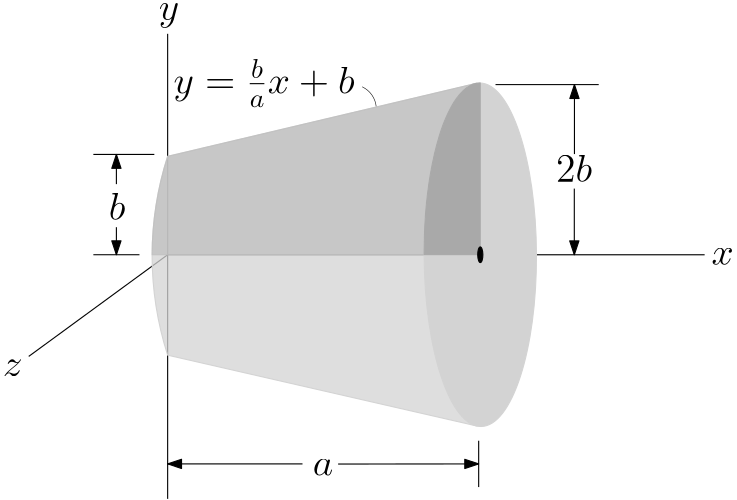 <?xml version="1.0"?>
<!DOCTYPE ipe SYSTEM "ipe.dtd">
<ipe version="70212" creator="Ipe 7.2.12">
<info created="D:20200709164306" modified="D:20200709170535"/>
<bitmap id="1" width="1920" height="1080" BitsPerComponent="8" ColorSpace="DeviceRGB" Filter="FlateDecode" length="181136" encoding="base64">
eNrsnQdAE2f/x1sX4OjUzn9rW+3U9rVu6wQE3AgiLoYointU26qtrVo7tI66WwfLrWhr665a
rXviwIGioELd2yqb/5McxMvlMkgCgn6+76d5k8vl7rnnLhfzycPvnngiF3FyKl3x7Sr1G3k1
9ugIAHbEubHvB5VrP/1MuScIIYQQQgghhBBCCHn88maFykhCgLzmoyr1ixYtxgmHEEIIIYQQ
QgghhDwmKVK0aJVqjRCDAPlDnXotnJxKc+YhhBBCCCGEEEIIIY9D3n2/OkoQID+pVaepfd/F
r71eQVCtRv269d3FrfSQkxshhBBCCCGEEEIIebh59rkXkIEA+c9bFT+08c3r4OhU+cPqXm06
fz5svDHEs2IeMSfnOkIIIYQQQgghhBCSzylarDhXGwR4WJQu84x171wHR6e69d37fTrahHmW
I+YU82OhCSGEEEIIIYQQQkh+5pVXK+AAAR4WH1SuZcXb9u13KltunuWE9PpSvJbzHiGEEEII
IYQQQgjJn1D5GaBwVYGuW9/dCvMsRyyBUx8hhBBCCCGEEEIIyYdUr9kYBwjwEMnVG9Z0qWfL
adqiPWc/QgghhBBCCCGEEJLXcW7siwAEeIiUKfOshe/Wpi3a20U+o6AJIYQQQgghhBBCSP4E
+wfwcHn22RcseatW/qiGHeWzhFgm50BCCCGEEEIIIYQQknexSZ25W/UUAOTSP7/w4it2l88S
Tz/9HKdBQgghhBBCCCGEEJJHsc6Yubp3kO54NO3U2qezb8fgdp00iDtePkHuzTopZgMAW/xz
+04988g/iyVzGiSEEEIIIYQQQgixPFnmUkDaefPmzSpVqhh7Vjx148aN8PDwvG6G9fK5Scc2
7YICuoSE9B7Yo++nIX0GijvBPfp1DekjJnq36yJmQEED2O6fX3u9guU++fsxM5ev+EvcWv4S
sXw+OAghhBBCCCGEEEIsjGnDXHD8c3h4+I0bN1QVdL7J5ydy758ln+zetFPHgO4hvQd26d67
g39wm/ZdWnl3FnQK7N45uFdAl5Duvfp3DOwuZkNBA9jon718giyXydGHjicnJ+/cFW35S8Ty
+eAghBBCCCGEEEIIMRtLRj4XHP/8hBEFnZ/y+Ylc+uds+dykY0e/4O69+vt17u7pHah71qNZ
J/+gkMCuPQO6hPgHdQ/u2a+jfzd3iwtxrIxLvro3TH/ihlPJyadWae9PPXg1OXuGyXuvJ189
OFllIWF7rxouxDSyVViPZr0Pot42a1kVL1ug/oqMrk4zm3KjZB2Yr2jWG79SvxnJdujzx8U/
Ozg65aqexvETp0X3ittcvUqshU8QQgghhBBCCCGEENOxZORzgfLPTxgo6HyWz09Y5Z+9fYNC
+gz06xzStKVf9sQmHb18OncK7BbYtUdAlxAJ/6CQ7r0GeLcLso9/llGw/LOB110ZJ9OtNqFp
m0mhreaZTU03haZX4zbksX+2i+0vEBw7dlLQuk2wfKJ4KE23o3+u/FGNfPDPb79TmU8QQggh
hBBCCCGEENMpjP75CZmCzn/5/ETu62+4N+sU0KVH1x59W2WPfNaI5VZeAd179Ze0c2DXHhJi
NulWdznCR9E/551QzdkWvfHPJoZGFxb/fH3v1EfBP+/dezA5OVmuoCX5LCaKp+zon5u1aJ8P
/lmshU8QQgghhBBCCCGEPKxkWZaC0E6zzxZA//xEjoLOf/n8RO79c2ufziG9B3bw7+bqrhnV
7OreXkz0ad+1e68BQd16BnXrpVPQ/kEhAUHdu4b08fLpbA///OB+tn9eFZ9TgUKnN7OdrVhU
dvSF6oPpxkbk5lSHSJYNaZZWt1LcGtSvMG7Cc/ywwdK0E+NXPliROR9rjWRWfUq+pbI6HpqF
65X1yG6qauOVS3vwQr155Fu3Ksc/y/o2OdleQ8QfGhrbfPyUTkHr5LOYqBgUbaN/bt+pVz74
Z7EWPukIIYQQQgghhBBCTKfw+ucqVapIDl/1coR5mtxqN9+OwT36ftrGN0g+sYVnQJt2Xbzb
BrX3Cw7s2ss/KERL94AuIV1D+oqX2N8/y9yy9qHkM7N1qJ5lzZlNI5/lL8mWuooS0zobrFyd
6rBqtTZ3VCnEIV+y5HV1Slnz0KSCNuafFXWVc+Of5V2xcm/2whXjn9Ubr6wNotdd2V2h9cz6
ovsRHP8sV9CxsXEnYuOsk89m/XNg109Nq+Ppvy6c/usiHfEJiZoeT0iUTxR8PWqqiYWItfAJ
QgghhBBCCCGEEGI6hdQ/68puqF6OMK+TW1fWrlPXkD4DPb0D3bQP3fSfbd7KP7hH364hgj4C
v8Bu4n77Tl0t9M+qMeKf5epV95SecH4w2FjF1upEqJ6VlctknY81WJ0VZS5kcyqFs7maIUb8
s0n1bd4/G77WeP0No0tTdpe2nXK5/QjX39Ap6NiTp6UDNTY2zgr5bNY/m5bPFy5eTrYs8Qnn
TS+KTxBCCCGEEEIIIYQQ0ymM/llR8zn/FXTu/XNwcI9+/kHd/Tp39xcEhYg77f26tfAMkK4z
2KpN5/Z+wR38unn7BHm2Cezea4B4SZ7U31ARpAYuVyc/ZdUk9M22vrtWRLsWG8pN6y1T5p/1
bLbpQdRG/LNpkWuu/kZ2b+g1w8A/qzXeROHr7HYa3wWPqH+WRj4XfP+ckJCIfyaEEEIIIYQQ
QgixJYXOP6tecDCfFbQV9Te6hvQNCNIUee4c3FMg7nTp3kfcaeHpr5vN1V1zXcI2vl169h3k
26GA+GfVMcx6/lnVA5so8qwc66usj6FboGL8s83+2cRFCS2q/2ykjIluW4w13jL/rDf90fXP
uprPsbFx0iho+eUI7eWfO3cdZEH9jQfEJ5yXRjsrppuuvyHWwicIIYQQQgghhBBCiOmY9c8F
5DqJUlTls5T8VNC5dWVePp27hvQJ6KKp8CxuJcT94B792nbsKplnrXzu4ObRsYN/cEjvga3z
6PqDKoOBDRyyztOqFzE2WhXZ0osMGl2sYjixCf9sroiHmmo2o6wtNMb6QljeYKONN22ztS9R
dqPe9j46/llxwUHF5Qi5/iAhhBBCCCGEEELIoxdLxj8XnNy8eVNVPkvJNwWdW+3m3qxTQJce
gV17iFtJPov7gcE9u/ce0N4vWD74uZW3eKavmE28JC+uP6ibWSY8pZIRKtcQzJ7tgcgN2xun
ev1BmVNdFW9Edxt4Zn0Tm33lPpl31ZtHqn2hciVEy/2zqkm23D/rtl3Pn+u1xEjjFddtfCCW
lRdY1NsFj6R/3rvvkOKCgzoFLZ6yo39u1qJ9PvhnsRY+QQghhBBCCCGEEEJMJ8tcClRrTchn
3Qw///xzXjcjV6JMEsve7YK69xrgH6QZ9tw5uGfHwO4tPANbtA5o2sK/sUcHac6mLf38OoeE
9Bno7Ruke6F9xz+vlMpHJOtbZc345w26wsX6C1QtaKzvcuVlonMWa14Ra8X1g9fJxXj2lA3K
8c8PVqRaFcSkf1ZeS9FM3ekc3a0/0js7chssueLs9qs2XuGfT63KfkmyYS0O3dY9ovU3jh0/
JZfPcgUtsKN/rvxRjXzwz2+/U5lPEEIIIYQQQgghhBBi91jhn909Onb07xbcs59/UEhQt14d
ApTVBjy9A/06d+/eq39Hv2D3Jh0t9M+PC0YrURcuzI7BBvv4ZwdHp3zwz2ItnAwJIYQQQggh
hBBCiN2TW1eWraCbduoYqDHM2uLP3X3adfH0CvT0DmzTLqiDf3CX7r1Deg/sGNBdzIZ8xj+D
Lf5ZxMsnyHKTHH3oeHJy8s5d0Za/RCyfMyEhhBBCCCGEEEIIyYtYocuyfXKTjt7tugR0CQnu
0bdHn09D+gwU9Oj7aUjvgWJim3ZBjRn5jH8Ge/jn116vYLlM/n7MzN9WbBC3lr9ELJ8zISGE
EEIIIYQQQgjJi1hnzHRW2b1ZJy+fzr4dg9t10iDutPbp7NG0k2I2ALDaP4u079QrV/U0LEcs
mdMgIYQQQgghhBBCCMmj2KTO3K16CgBy6Z+ffvq5PPLPYsmcBgkhhBBCCCGEEEJIHgX7B1Dw
/bNI5Y9q2F0+i2VyDiSEEEIIIYQQQggheRfsH8DD5bnnX7Lw3dqsRXs7ymexNE6AhBBCCCGE
EEIIISTvUqbMs9g/gIfLa+Xftfw9ay8FjXwmhBBCCCGEEEIIIXmdV159C/sH8HD5oHLtXL1t
69b3sFE+iyVw9iOEEEIIIYQQQggheZ1336uG/QN4uNSq0zS379y336kc0vtLK8yzeJV4Lac+
QgghhBBCCCGEEJLXKV68REOXNtg/gIfOU08/n9v3r4OjU936Hv0/HW2heRZzivnFqzj1EUII
IYQQQgghhJB8SKUP6+D9AAoCn9RrYd272MHRqfJHNbx8goyJaDFdPCvmwTwTQgghhBBCCCGE
kHzLc8+9iPQDKDhUePt/Nr6pX3u9gqB6jQZ163uIW+kh5zpCCCGEEEIIIYQQks9xKlmmXsPW
GD+AAsXzZV/h7EQIIYQQQgghhBBCCnVeL/+uc2NfXB9AAeS9D2oUKVqU0xQhhBBCCCGEEEII
KXRxdCpVvaYbig+gQNeCrt/q6WfKcr4ihBBCCCGEEEIIIYUiCD0AAAAAAAAAAAAAAAAAAAAA
AAAAAAAAAAAAAAAAAAAAAAAAAAAAAAAAAAAAAAAAAAAAAAAAAAAAgEeMhi5t6tZvUauOR83a
bjVquVav6QIAAAAAAAAAjzk1arnWrO1Wq45H3fotGrq0wZ8AAECucHFr90m95ghnAAAAAAAA
ALBER39Sr7mLmy9GBQAATOPs5is+MvjoBAAAAAAAAIDc8kn9FlhoAAAwIZ9r1HLL00+ianwc
AwAAAAAAADzKY6HdnFHQAABgKJ9dfWvUaswHJQAAAAAAAADYpqAbO7uioAFUcHXvILvsWuuG
zi0aNW7p49d9auiCm7funD5zdueu/b/Omt+n/3DdbG5NOtFv8AjQyNWnek2qPQMAAAAAAACA
XXC1XUG7Nenk0czfvamfu+ZWeycHD4lmmtucif6amZtpn23mX0iVnVsTP9Hy3CI22aaVunfw
cGvv7tbeIzdI87vJbCpYKJ/FrYtzi9pVq3xcqWKNKu/XrVm1Xv0GjZq1Wfjbyqyc3Lt3/0B0
zLCvxqCg4VE5+NvXrO3GhyMAAAAAAAAA2Iuatd1ckZMAOrRvh2bN2vXo0PzLwLpf+Fbp2eyd
/p6Vv+1Sb1yfloO6eLX06rgvOiYjI/P+/WSdiN6+Y1+X4MEoaCjsv7zU+qQJH4sAAAAAAAAA
YF9qf9LUOgUtqbYBg0dEREbNmLMgYm7UzLBlk6ZFTZgQOWVKaFhEZET4L+GhUyMiZ4ZHhIbP
mhc6e0lYWFRERFR4xJLQsMiIyKWfDh5e6JRdQNCnI7+bPOLbSSNHT5YzavSUkTlo7+s9K+b/
7odpXbp9ZrUR7d/Qdd4nlRfW/mBhnUoLa1fS3KlVaVHN9zXU+GBh9coLa+hTPZt5NT7sXa+x
NILaymKwjX0bubbV4erWzkV/ipjBxa2dmK6YWEgtXIsWHQYGeY3p02xSX+eZn7qFDXJfNqrV
nz+2XTOu86Zp/b/q6T989Li0dJG0tDTtf+npWVlZV69e/3TwKBQ0FF7qN2rNByIAAAAAAAAA
GMO3XZDVr63fqLUVssK9maagxLwly7KysjK0o0Av3sjas//SP5uPnI47nZV1W0zIyjqXlXU9
K+teljIaZbdo8SKxBI9mfoVCzkhe8euREyIXLD9+6tzR2ITjJ88dO3lWuj0Wq0V258GzsWeP
nkhYs37rjz/NkMp35K6f3dqL2yW13r/z/pOzX35yxStP/vay4IllLz257EVx+8Tyl4v+/nLx
qBeKLi1XJKpckaValmjvzyhb5Er5YvOrVtItJ/fyuV29hq3lSHq5fiOvBo286jXwFLcNnL2d
XTVGWjGneK3d90JIz6Fjfprh6R2cV2U3mrbv2cV/WEjLb0NcpvV3mTnQJXKoR9S33r+Pab/q
p8C/JvVeM/WzPj167D5wWBzAqamp6enpmZmZKSmp4uHd/+4N+uzbx1NddgroJ3bNQ1l1G9+Q
Vl5d83ljPx08SkLcN5whL45P+drzqPJGjVqUfQYAAAAAAAAooIT0GDBp8vSZM0MFY8ZOtEUF
W4ebh9fGjZvqNWhq3ctr1Grs6p5rOenWVONjZ4XPT0tNj449Niti2Zdf/dyxXa/gwN6/L1l4
/eKhlJTTKamxqanHU1LPpibfSrlzP+VucmpyWkrqvVt3z6WmpoaFR2q8aNNOhcQ/a26/+mZ8
zPGEbTujt+86uGP3oZ27D+3Zd2TF6r/DF62Yu3Rl5JKV4jZs4YrlKzfu2R8jZpDYtuPAydNJ
o3+YpllULrdX8sYLa38w9cUiTz9T9pkyz5Qu80yp0k9rKCV4SlCy1FNOJcs4OZV2cirlKHAs
6eBYsqSDk7g/4bmiC6tZ758lq1y/kZdWOHs7N2478eeZP0+a1cIzQDzVwNlb3Hbo1Gt26ILx
E35toJ1NQjLV9t0F02dESr9exMUl2FfxSfLZp0PvDsF9+4UEft616ZeBdb8NrD6+e41ZAxsu
Ht7y92/brRrTcd34oG2zhkwbPXjX3oOZmZmpqWnpGdlJS0vT/ARz6Ypf4IC8sJ15ZB3t9aPA
nTt3xeY/lLVPnR4xcdLsNr4h+bCuQZ99e/DQUcVvaeJolP/usG79lrz7GWLsuF/EGsWt3Zdc
t37Lx/dD/M+zWVl39o2XHq6Nz8q6vW8q/7B5CIyPvv1gR+QVvSYuXxT6o1f+b13v6YsWLxdM
6K033Wvk3EWLp/ey57oGTzBYC+QZmt6eM9KfrgAzp52Jg409qzkJWHlS4vCDwnNu9P5xjvZD
kCMWAMBqWnl2WLp0+caNmwRRUctXrlwt3Z85M9RqG2wFQ4eNECsVt1YvoW79lrke/6y9oN6s
yHmpWffD5od7ebVzqe/+SZXaPfwCj+7enJmckJ6ekJ52PP32vtSbhzNSr2am3U2/fzczPS01
5WbSvwfF9/2IyLm65RSW8c/Dvxl/5NjpHbsP7d57ZPvug8tXboz64685C36bOmfR5FkLpoct
njx7wZTZC2fP/01MX/bnhm27onfvO7J9V3RsXOJ3P06zoj6Dzj/PfemJp8s882GZMu+WKvN2
SUHpik6lPyhdxte5UYfGjSs9/cxbDk5vOzpVdHCqUMLxjRIO7xR3cHJwCitbZGG1yrb75waN
vBq6+Kxd9/ehw8f+XPnX2bOJY8dNb+DcJjxiyfnzSWLK6dMJCxf9Lg2Nlvyz7Ve3VHDo0DGd
9LO74mvS3H/r9j1ffj+xS6C/v7ezr1tl7/qvBbu/Mar9uzNCak3sWv1r/5rfd/eI/Lbb3HFD
Dx8+mpmZmabxz+mZGZniNiMjIzVVMwr64MGjHs387SifJbUrbgumgtbJ53XrtzyUBnw+5Pv8
UdBiA6Vj7+LFK8t+WxM5d5m4FfeliWvXbdHNk0f+WZLPUuyuoGvUamzdZ0dD5xYTf56+YcPf
v84MF/fxz4WCPzQbGT3ukfLPlnoYu/ln7VdpSzWvRj7PHeGt0oaC7J917dTcWaxD1tocn6Dk
QQ9rGpMz/UEPGL5cse/016ji7bX4jwg1WGYein0EYD73bf5vhakj6sFbXv/tbORtrndgFET/
/ODdp9wWldbqvdMNdr38WdXNzPn1zeTbOdcbbvQXPWVnWnoWMrqPRPvlTxlsjuLlD05fKt2o
aIDJtsmf1dsoY/u9QJ2O9BuTq09MAAAwIp83bty0cuXqAQOH6Gyzm4fX5MkzxPTIuQvyTUFH
RWkc+NKly61eQo1ajXPtn7V1JKbOmnPpv3M/TfzOtV6d+v/7qEHl9z/r3P7I5j9OHli5e0vo
0f2Lju9ZsHfD7Isxm9Ovns64dynt9oWzx3asXR126drhGb/+YkU9CsORqxJm57GPfx4xIeZ4
/M49mmHPW3cemBkZNSN8iWBe1Kq4+HN37v6XcC5pyYp1M8KXiom/Riz9Z/v+Pftjtu06ePJ0
0vc/TteOG8/d9npovfGiWu9HvvRk6dLPvF+qTMWSZSo4lX67ZOlXnEq3bdTolzHfL48M6+bt
85xjSTHxTY18dixf3KFicYcSJRxDyxZZWN1W/6wtstGmZevAE7FxzVv5i84M6fnFwUNHT506
s237nvadeoo5/QL6Rh+McXXzbdDIu35OpY5C5J9Hfz9ZLPbbsVOGjhwd0N7Dv1mlgCYV/V1e
H9y6wozeNb5p907/lhVHhbhM/qxt6Ljhp+JOa/xzWlrO8OcM8VDcSrWgR38/xY4DbvNukx8B
+ZxvCloSy3fv/me4F74eMV6y0BcuXs67PaWTzzrjbUcF3cjVx2r5fPhwzK7deyf+PF3civuF
UkE/bP+sscHxa/HPNvlnjRCwSIg9FP+sWGkh8c+65Qye8MCi+I8IXW6ywfK167VE62RkgkXb
gTl2QqtZZK7GtK+TWSNjtlDTznzxMI+hf87rvrXjAH4TizLYCjNHlExsPgr+WdYzipOneKho
jJ41NTgD6J0JlW/kHIOqd8YQ22vb/pXtO4XR1TxUnJ3Mn4WMN14mk82fjrIXK9ubimNM81B/
w022TW/nartd/3c9q/2z+bNrHpwbH40frQAAHi7SgOdWnh0MnxowcMjGjZvGjJ2YP9U/pNHX
4jagc0+rl9PI1ccK/zx9duitlEvLl4d/OyikW4uGrau+2btlnYgxA0Mn9B83MmDl0u//Xj05
bEKf3UvG/Re/LSvt3N2k6H+ipk6ZMOjYqb+n/TKt8I1/HjHhyLEzkn/etit6zoLffo2MmhkZ
deHSlf/+u7cnOuba9ZtHT8RND1s8c+6y2fOWb91xYM/+mO27DsbGJdrinxfWrBTx4pOlSj/9
bskybzmVftOp1DulyjzjVPqrAQO6erYcO2zIrxN/dnAsKSaWL+H4WgmH8sUd3i4h4ji7XJFF
NSrplmOlf3b2bujSxrd9yIaNW13d2zVwbuPi1j5i7tK0tPQp00LFbA1dfFp6Bh6IPuLpFSRm
FtjFP8sHfJqI7eU4WnkHnzgRd//+/SmzwiZMmxHcqVXL+u/6Ob8V4PLqF16VF33W9IegaoOa
vfWZb9U5Q33/mD89MSlRrDctLTVDP2lpaZmZmWJRdhz/fPfuf5L5LGjjnwuIfM4HBS0dhxcv
XjF2mInp0m7KI/+seyNIzllXiMZeCtrq4hujvxt35MhR3UNxX0zBPxd8//zo1d+w/Av1Q6m/
YWKlBdc/G1P6JsW7/pYO7tXbqI5Q9onhEHGjO9T0iEFj4wzxz3Yiz/s2X/yz3lZYcETJXaJF
/rlg19/Qk8xyL6rWY96De3kbPQMoN02vE7TW1O6qU18yiwbIJa1Bb5g7CxltvHRyNjc0WrmZ
+pJZ1s+qA7NNtE05v4Eqt/q0g38GACiMSNZ3wMAhuimzZoXJK2CIh7bUZLYcaUW+7YKkuh9W
L6deg1ZW1N+YM3d+VlZKbMw/B9fNnT0k8AvPqj92brRwdNflM4csCRt+ZN/imANLIif22jRz
8M1TKzOzztw49/eaWUOn/dTn0tUjc7T1n60e/ywNaa7XsPWLL73+ZgXNEF8Xt/au7hIdch52
qFWn6bPPlqv80Se6l9jin7X1n+N37D64c/ehLTv2z57/+/SwxYt+W5uVlfXHus0Tf5m7cv2W
BctXawY/R0bNnrds87Z9O/cc3roj+uTppO+09Z+tHP9c8/3wF54oVerp95xKv+VUSvB2ydIv
OpXq5OI2vG/vP5cu+nbwZ6UdnN7W+ufXizu8rhn/bDf/3NCljcDFre3efQc7+fdp37HXLzPn
JienzJw9Lz09Y+y46R39+vTo9cW27XsauvjY0T/LBzybjo3G74thP6akpE744afefQYM/3LA
wODm/XyrDfb5sH+rd77vWHvlN21/6dtwfJfav/RxWfFj0ObI7/ctm59854404DkzM1O61d7R
DIUWi7Jv/WexdXl6SbvCLp/zWkFLQ45NXGBRV5ojL/xz5NxlhrZZZ6SnzYiwfRW16zax7lNj
5qzwFStW6R4uWLhUgH/GP+e3f86NEMM/2zzG1cTyTa9aaWn0HIjBGEujdkU3p/H9nl+C5XH0
z3nft/nhn/W2woIjSu/nmMLvnzVr1P+jBqmXLNu58pUa9vCDZ/NKOeqP0Nb5Z8u6UX7mMdV4
eW+Y6RblbxmyY0DXVIs+pJRnSP09q2w5/hkA4LFCKrIh18sK/ywJanFr91X7tgvybdc5oHOP
IUNHCMRaRGN0TZImimfFPALLF1u7btPc+edmGo8aNndBZmby+VPbbx75c+OkPsuGtTkcOfTi
ttk3T2+4c3F3elr8zSt7/l787T+/9Lm2b07mvR1XjyxYM73vkjlfZ2Rei5y7xJbxz9I1E998
q5KDg+PH1ZxV7bROUDs5lWrg3MZe45/3Hzx6Ki7h8NGToQt/nxa6eOkf6zMyMn5f8/epM2ez
MjPPJl6Ys+C3XyKWzp63/NCR2FOnz+6PPnYi7rxN9TdqvB+h8c9PvV2y1DtOpd5yLFXRsVQF
x5IVyjw9fezY/Tt3eNau84KD01uOJV8roZHP5YuXqFhM45/n2Fx/o77GP/vUb+T1zchx167d
iDl6Ij7+XHp6+pZ/dq1es3H79r3p6RnxCedjY09fuHj52+9+1g6W9qnXwNP2+s/55p8XLlkh
FjLyiy8G9OjxRW+/4cEe33ap/21A1S99/jelm9v60f5/fuO5fGiLP0f4bpnYe0/48G0Tv751
4UJmVlaG2PjMB/U3dBciLBRD+h8l+Zx3CvrrEePFlm7fsc9C+Wxf/6xbuOFQZ52ClkpP20Kt
Ou5WfBJ16dpn/oKlO3ftCerSW0L3MPdL01jf+D+1JlaKVB1CY4azI541kMa6GErLtfGypw18
svzZs3+Y9M/j9t0xvhwXI7Ot3XdboZSNrFFvK7RPqc6vssapBqvQq6qhaY/mvmw5spkN6m9o
l2Ywp3yj5J2cvXCNLpbvHdlC5AvPscp/yDZJuTctmlP/IJFtjr52yFYK8qFr8u/pMhWsMjZP
KYrlpUFDf+wl/wZtMBpNf6U5qkFRIVlXTtl4/Q156WPTQzeNzGm8MRb0j3mlb/wpc4ZBr8PV
xj/rXmtZhQejLdHTStmHh2xHaJ+SyggYFlbVf8rE3+NnL8q8CMq2Pdk1Y3XbKB9zK+80vbXr
LVmv6qyxv9M30tVmGqAs02qkZ4wqO7UGG5uue8PKZjAsnKvsfPXusmpRxr20hb9oWF1/w0jf
qmyFwfvIxJtd9RJvilUojwHV8c8qxSvMeUWVrtAde5a8i/Xfa4YNVt0c9fHP+uLXkrOQqcbn
Qtjqn8rUxz/LBmlb1ja1PzORrcjC+ht678Gc0uUqxfz1RnqbfguYPD8YOTfqNQMLDQBg9ajj
ufMW6u7PnBm6cuXqpUuXizsjR/0gWWIbrwlobNC1IVLZDXGr+qyFDrxWHXcr/HN45ILMrP/i
D6+7tX/BzqnB0ZMC0g7OzryzLTPtZFbamcysf1P+O358868bJwecixqUdXDGhVUjVk/u+vcf
k7Oy7kVELtb41WbWj38WvPb6O+XKvSoeOrv6vv3ux+XffL9CxY9ef+O9Z54tV+Htj6rV1NS1
/riac+kyT9dt4GkP/zzxUExc3Jlz4uvv/eSUhb+tmRK6aOkf61NT0zZt3Z2enn7o6Elx++f6
LVPmLJy7ZOV//93XfFE+m3j05Nnvx9jinytFlitSstRTFZ2yzfMbjiXfKfOUg2PJqWN+2rRy
5bslS71WwvFNR6c3Sji+UbxE+WIlKhYrXryEw+yyTy6sXskW/9zAuU1Iz89Pnzm7cdO2Xbv3
r1u/edv2PaFhi9yadOjVZ2gjV5/lv63+a8M/m7fs2LBx65Z/dok5g0MGN3RpU4jGPx8+cjwz
MzNi5sze3QK/6h/4bXf3Cd3rf9eu0pdelcZ0rL7882Zrvm61bliz9SPabpvQY/svg/fNnZT6
3710WeWNzJxohHRm5iMsn+WXRIyIjDKLiWHDuaKNb0iffsPNMnHSbElBt/Lqasfhx8YqXYit
EzMosFelFJ18nj4j0nRdDhsVtBUXHxz93bjLxpP7KhzZmjRbNmrF5u3bd/Rsqsx/ag2kvg6V
i0qt1H3giiVNqtOV0sJ1z2YbYHX/rF1Rjv5VvFAhfh9Y4hwNa+kaDcY/68+vv/Dc+Ocso43X
98/azpc/zF7s2niZRpY3I3vhOc9Ku+P2bd0u0C5Qb/PlzxrsL33/bHxO7a65fcfghQqVpP3O
Gzr3wXdw7TdutbIP5vyz9oV6GlP+3dmwcKhiLfqGxLL6z/pFPvUboLBkc0KVbbOsMWb6x5xv
MaFbzZlYhVExqP9sTJsY9RVGbKFiGGT2jsuZIhVZnRNqpOirZFcU2lNfLhleXdG8fxYdrhzs
rbqD9I9J7x8n6M2jrAxg/I/xDVW/SgNUVqR3yCk21mhNAGPLUTrtnNlU30qKva932Bvtrtwv
yvR4Y2P+WTHdOv8sdoHiyNGrzDB3juI8YNFpQX/XG999ymNA/mbMdqSG1YlNVObJ2Uy1Kj1y
UWlmgb2nK9/1ioNWvcdkW53joi0TvAYbbqzxlvtng81UfMRkW19LxrfLF6V2KMqOW0v8s/LY
MFoyRcyp+HhSO+WaPobNnhsZ/wwAYLt/XrlytXR/6LARgqio5dIQaMn35oV/lhYr1itd31Dc
d/PwUswgpojpc+ctlK6NKO5buOTcXoJQGrccGjEvK+tW/MHVd/eF753qd3RS28yYmZnpezMz
T2emnElLPZeZfv7aiT//mRpw9NcOyeu+SFzSe3toz/iDyzMzM8Ij5ts2/lkzwvnlV9544cX/
E/dd3NpV+bhhpcp1Pvxf3f993OC9D2p8XM25Tt3m4qkqVRs5Ojp9Ur+VLSU4JP/89cgJB4+c
Oh1/Xhrvuvbv7ZNmzY/686/09Iy1m7ZfunxV3KakpKz+65+fZ85f+dc/UmWG+LNJR2PP/vDj
DOv9c/UPwss9WbJkmfe05vktx5JvOjhVcCr9omPJOZMmHD0Q3fCd954v4fh6CceXizu8VrzE
G8VLvF2sePHiDrNtG//s4tY+oHO/xMR/v/t+knNj3/adet66defQ4WOeXkG790SLrdv09/aW
noHx8ecuXLzcrIWfs6vvj2OnJiSc79Cpl4tVa5Sz7Lc1FipoG/3zhQuXxG46GXvys8EDB/bs
+GVQo+8Cq3zlWTG41nN9Pikz0af8TL9Kqz53XzOsycYfOm6dNiBh90ap/rNm/2Y8qL+hrciR
Ycfxz57ewXFxCXapcW33chAWRsxvl/X26Td86vQIyxHz23F78//ij/Li5ybWrpvHllrQVnwS
Tfx5ugn/LJ61xj8rBujqjWqWaWG1Kg0yoaoRs0pLLBvhbFjsQl9uK1akp0m1cxqoYJX26G2O
uTUqZzAYnKxaEsQS/6zXKvmzxu5bWBxDuXCF4Vd0lJq3V1+pmTmVB4mRMsUq15CSf/O12D+r
DN7T+2Ju+sJVhiVSLfHPBl5LvXCHUrKpDI0z3hgz/WNCAJqsjmv2EpBq1/aSDaUz7o4kF2eB
FTQydlq7dcorjslbojw81BppVFip7Qu18dIGQ9z1dqveQEELx+WaHAxp4J8Nh1ir+DTVoijy
9qhcT83YcpR9Iju2lXvEoGz4BKNCT7XCQy4WZWZ0vWW/aBgMIl2uNnbUwD+rHTlS2wy3wvQY
YyO73tTuU2nAg63QTNdt44MhrKrGVXHAG1O4OX9xkKs6KvJ+Nt1jyjNSTjMejONV9736ZyET
jbfYP6v9lvFgULfem9rMWdTwhzA1/5zdYAv8s9XliYy80MweMXduxD8DANjImLETN27cJNe/
ivob0iUILde/ltPKs4NOQRvWlxZTxHRJPqteG9EY1Wq45NLHaus/h80T30PPHVx9Z8/ME2HB
x6b53Nn49e2Y8NP7Fp89sfnu3YSsrEspiZtPRX0WM8s3Lqz94ZntY6I+v332b/E9MixigW4c
tXXy+f1KtUqUcPjfxw00I3VdfMSd8m++LyZWfKfKmxUqV6j4Ye26zaRBvM899+Jzz7/U0MXH
Rv88fMSEQzFxsacSJOdz/OSZKbMXhi9acT85+ez5f//avONMQmJqamrkkpWTZi04fOykNNvJ
uHPHTp77wabxzx+ElS3i5FT6XQenNx2c3nBwetup1MsOTl51600ePWrGmDGDgjp/UO6F1x2c
3i/3QsXST71arPibkn9+vsjCahr/7JZ7Gyxt8s+TZ+3ec0Dbw21EJ1+/fnPm7HkBnfvrxJen
V9BvK9aeOhUvFesQc56Ijfti6Gjtjwud7DLgVirAm3cXIkxOTklPTxdLOBAdPaB/yKAg56/8
Px7q+/7nnuW/afny5IBKiwa5rPnGU7B+dNvtEaOS79/TlNpITzMc/yzdt5eEHPTZt3l3VTur
lbjuR4Flv60xHP0rZ/qMSHtp86YtAkJ6DjU9+HngoFGSfB4xaqKYv1D7Z6nuh3RZQ9P+WZpH
zJ+f45/zwj+bNL0PHGxOZQkjNZzVawjrXq5ckYn6zyor0pvThJSWy2E1e6y/HH3/bNhCFdVs
cf0N9XYqpK6petf6FUKkhhksXLVoidw/W9JpZudUb6rKUC5D6SETOJb6ZzV54mWu/oapOqIW
+GdDLaD+nd0CNWG8MWb6x5xJNmqDTTkNyXQZjqRVDBE3vVLDhat6EoOJBoJIqW5Mdp3e2tW2
0bL6GwYN0F+LXsmCRabGParuNUvGPxu7kJnp/tRfsmKGXCzHQBqbOhhU/qLBSHfldlHW1ZYx
8NVW19+wuENMH3XqHtLk7jNT9z7ntbKWqFj6bLurvGCfDeOfVSqlGP8lyKR0zSkuYfzlhmch
O4x/Nl9jJOe1skPRcL2GbbPT+GejI5kNN0f/VxXDHWd6j5jdX/hnAADbxyFv3Lhp0uQH37JH
jvpBV+miXoOmK1eujopankdrd/PwkkY4KxS0Tj6LZ3N76cNcj3/W+uewsAVZWalXj2/8b9+s
k5HB/3znumd8i62T/EJHd/tt4dQLF45lZl1Lv7rn7t4pcXMDtnzfYOeElhf+HnP/yp6srMzw
cI1/9mhqvX9++92PixUrXq2Gq7jfwNn7/Uq1Xnzp9bcqfPjq/1V4+ZU3Xnq5vPSUi1u7suVe
eeqpZxu6tLGx/sZX30yQrj944mR8ckqq5rKDa/+e8OvcdZt3/HfvXkpq6r179zf+s3viL/OW
r9qYkZGRkpIaeyp++66DsacTvx8zzZb6G2Fln3RyKvW2g9NbDk6ays8lSzs4OI0fMWpJePjL
pUoP7dl76o/fdXRvHNza07NGzUrPP/9GCYfixUvMfP5JyT9bPf7ZL6BvQsL5sT9Nd27crl3H
Htev3zwSc8LTK2jT39tu3ry1/Pc13j7BZ88mXr58tU3bbqKr54QtPH78VGvvLraPf9YxfUak
haNtl/22xorl375zV7uzUsQSJk+bGNKx0bDAan2avDqg3ovfu74+rVWl+Z3qzA+uu/QL93Xf
+Ub/GZqRM/g5r/1zSM+huk2zVyEL+4zKPl2wRmVLgvq7H6ZMnR4hbu0ln3XHniXHVaeAfvaq
vKEoQWPaP4t58r/+80P0z+pDZ/UqKhv3zwZDmk34Z3kVYhO1ptXaI5PD5teo759lRZX1kkf+
WbV5ei3RG8b80P2zsqlGlIsd/LOaYspj/6xfCtVE9Ym89c9mjYqaDTbumiRnpVygyvymRK7x
ceBqo4INZZ2F/ll9K/TlsHX+2bD2hSEGhYuNHT/W+GelMzSmT1UaZlSi5u4yfNb6Z5PdZYV/
NldLwaDl6rYw3/yz6dOCYpi00d1ntoKxdjb12sXyw9LMT1d6LTf/1lAIbTN/iWBkgbprKeqV
4NCvEa1+FrK9/rPxK04qm6FacDt3Z0gr6j8/OHiUf1CgckZS/Wiz0D+bPzfinwEA7FKCY+PG
Tf0HDDE2Alkqy5xHiLVERS1XXANR3BdTxPTcymcr6j9L3jg8fKH4gppy+UjGyaUxYUFRg6r+
Maze6rHt544buHp5+KV/YzMzb2emnck4//uZqJ7rRtU/OLtT6qmFKclx4lXhYQt0HttqBf3i
S6/r6m98XM35fx83+PB/9apWd61StaG4IylQMd3BwbFOvRa2198YPmLi4aOnj8eeiT2VsGd/
zKXL1+7c/W/JH+vHz4iMXPzH6o1b5y79U9xf9Pva27dvX7pybe/+mJNxCbGn4o+fPGdT/efq
lcLKFXF0KvVuCcc3tLxUwrF6xbf/WrHirz//CPb2/iwoKHLq1B+HDv2oXDl/N/fJI0d5fPRR
sWIl5pQrtrD6h7bUf27o4hMcMvjYsZMbN207eOjo+r+27Ny5b/GSP0SHd+/xeQPnNqtWb9i2
fc8/W3ft3Xtwz95ocevbvoeY7tzYt7D453PnkjSHcUpqZkbG7j3bu3VyHti+8hdt3h7apPxP
TV77tc07Ud1qrf+y2ZpRXn+M9ks8eTgzMzMtNVUunzPypv6GNA42cu6yAjL4ucAq6DySz5JV
Fpt54eJlsx0i5rlz525h9M+16zZh/LNF45/VsLN/Vm2hsfXaafyz2uoM/Lbd/bN6/Q0Tc6o0
Vc3bGPOrhvU3VL5QP1T/bO7PonMzNC73/lm+XWYu46WiQ40MmVZ3Vka618TmW+yfVbauQIx/
tuTid6o22Ihl1e9Dw58MTPpnC6sc1zRdaD23y7Hj+GdTZwBz/tlk51v2i4Yd/fOD+htq/tkC
dWxRvQXzf57w4NSh/3cQ8p/qjO5ro2cbCwZd673WEv+sNpr9we93+j9byBZldKC+Rb+CGes9
o4XEDTyzTpIrphttm5kflSz0z+qKW39zzFbdcbHkGGb8MwBAPlCvQVNpEPLMmaHdQwb4tuss
6D9giFQcQzBk6IhcVcDILdI4Z+m+bui1JKWtWFrtuk2t8M8R4YuysjJT7p1LP7f2xNIBW39u
k/DHkNvHl1w7vePWtcS0tLvpKdczMpLS7+88vW7Y2h/cDy3tn35jc0qq5vp9oXMW6Op4WH39
wddff7fcC/8nXX/wjTc/eOnlNwTl33hfTHz22XKSc9Zcf7D0U3a5/qBU//lMQqJo/+Wr1/cd
OBp7Mv7qtRv/7Nz/a8TSn6ZHzAhfsmnb3itXr588lbD3QMzlK9fEnAnn/tXUfx4zw5bxz6Fl
izg6lnzHwfElB6fKL77Yy6fNiYOHdm3e3Lx69eoVKn788svvv/xqR1fXUb37/LNm7ZqlyxpV
qFCsWPHZ5YotsGH8s1RSo6GLT4NG3sO++vHWrduHDx87dvxkRkZmbOzpzVt2nDoVn5qadiTm
+JEjxxMTL/TuO0wzs3Obeg08xR6xlwC8cPGyRfU3TlvpQvfv1yrltLT0jPS09LShA1oHerz4
aauXh7Qo+4PXc1M7vTq/54d/Dmv0x/Am2xZPSBczaSO7+mBGzsDn7FrQj/D1Bwuggs47+Sy/
DqDpnzbEs2IeMWdh9M9167csRP5ZdYSzmYISD15iZNiwav1n9aHUqhUq9GfTq4dsdo0Kk6xa
bcMS7613GUGL/bOx1Smnyy8FmHv/rNgjRlZqZk5D/6yqklTqDCuds9r9B681XVM3L/2zpd/Q
VWoOK9WEaf9spn/MOHAj48bV62MYcX25G/9s5CnzpTZy65/NDO1W2UFqV280522MlU02breM
6XpjI/n1a1yrCnDL5ZXp33osXY6i/nMupLGp7sqtfzYjDA0VrtER0bn3z8YHUavUfzZ91Bl/
a5v6CwLjVxSVX7JQZfyzqVG+BntHPrPp6uhq1cX1/LP5Yed6v7yoj382VQbEZOPN956ZPxXR
O9hUxz+bLFFismxOrt/C8k0w7Z/1r21qsv6z8hg2dW7EPwMA2EtBS4Wg5URFLQ/o3HPosBFW
FGHObQEQsXaxfGm4tbgV96X2WLHSeg1aWVN/Y9Z8zcDRm/G3j/++e17/XaHBtw7PyUo/mpV1
JSvjXlZmenryrfSUxPS0w/Hbx2+c3vHIupFp9/alJGv8bWjYQltKBLu6a4Rq+Tfed3BwrF7T
TfGsc2PfRq5tJYP66v9VcHIq1aCRt+3+efiIiYdi4uLOnMvMzBSbkJqaFnsqfl/00YsXr1y+
ei32dMLFy1cvXrq6L/rYiZMaMSvmEXOeSUg6Zu34Z8kbL6xeeU7ZIg6OpV4q4djyk0/GDBny
w+ef7du585t+fUsVd3ihWImXihV/vljxt5xKNvrwo1b169V75523ihYtVqz4zOeLLqhm0/jn
ehr/3KaBs3cjlzZ79x7s6N+7lVeX8RN+vXPn7pRpoTdv3h793c8tWgX6BfTZvmNv/YatRT+L
mcWrpP638fqDBw8dzYfrD4aGL9EcxqkpaWlpYn9993nz9vUcerk9PaTZU2N9XwjtUnFZ/5or
hzRcNsz1wIoZmVkaUy2J53RJPov/ZUjDnzNSU1PtO/4ZBf1w5bP0C4hUYzkiMsqEfBbz2L0T
8sc/N3L1KUz+2cDfKi+Hpy1Z/EBjKqym4tns+sZq/lmSn/JmjI+Oz35Kfi08xWzSQ5lfNbNG
g41VzK/Z3uxn9bZUf7bsaiG59s+GVw9cG6+9r12gnkO2xT8rfbv+VmTvetNzGvpn9TG3UtFL
5V83q18KUP8LcnbdAz0zrFxOnvpnfQGe3UJZyVDFtbceeBJty/XElxn/bLR/1McPK/92W9nt
xgfdGXd9iuXobYL3jxOUf0KuJi6UblBdB+XGPxtenVCh6xU7KLszc+mfVax1r4k5A7CNeCH9
Xaw0lvo7MeeP7o36Z4MG5HS4gXryHzHRaDVgE8sxnK68EpkpaaxqBVW7K7eLMldbxrJfNKz1
z4qryynqThgcV0Yfyk4LKkNMVXefUf+smK5a/9nMb1LyU5PhqUA2jF++Uu38em8uxQnWdI+p
7x21+s9mfnEw3Xirf19TOZZU6j9b8GuIsYtLWnT9QdlZ1NRQZMPr6ub0iXaleleENLFHzJwb
8c8AAPa10CE9BgwdNkKgu+Cg7iqBeaSgpesbLl26XCe9pTvSFPFsbhfYyNUnd15U61HDZmvq
b6TdTrqfsHFX1Febw/teODQ3LS02Lf166r27GWlpGffvZfz3b0bKsdO7Z64P63Pk74np946k
Jl/SyJyIpZrxvc1sqr/xSb0WZcu9/OZblaRixRKSmpbmqVmnyTPPlH33/Wq2FN+QjX/W+OfT
8ecl2yjJz6vXbuyLPnY89syNm7djT2p09JVrN6SnpEGx8WeTjsWes2n8c/VK4eWKOjg4ubz3
/sAAf1+XRotmzZ41YfwrTz39WgnHCg6ObxQvIXi1aLGnihYrVbTYM0WLvlGkaNFixX99/sn5
NWz1zw2cvRu6tPFp133PnmiPZppS21pnu0hs4PQZ4VLx7RatAmKOxnr7BEuy2i7+WXedO/kI
53Xrt0gy0I7++dPBo1JSUjIy0tNS09IzM74f1Miv9hOBnzj0rOfwZROnCT5lZwa8tWhA9T++
coleMipNk1TdCOh0rYRO145/1k7JTE5OsaOBlCT8suWrC7iCFo18KA0YMWpinspnXSFu6agT
mznmpxmSZxYTxX1pcL54Ni8KdOePf7biEoSjvxtnwj+LZ/PUP+uG4+ZEtZKw8qp5+iOWZXWV
jdTf0PO6yhXJ/bPMOWfrU4PxvabWmLO0LBXfK0XXHoVpl3eC2Ear6m8oGiDvLtlGiZltrb8h
X4VStsv8s/E5DQ4SI1ZE+povL5qqZ4oUKjhHemR/4zbxrPgendf1N6obVoHWV+Uy/yw2KvsL
vkGNaEvqbxjpH1WlryjAq14HQ8XDyHtPhtKaqixWsUYLq/UaqT+QO/8sMyeL1N2yotutqL+h
so2KXwdUN1y/P9Wum/agh03W31BpgOIYMLgMmZlr9qktR38DTQ9CVu4CXRsUsstgp+RuUWZr
y1j2i4bV9TcU5xNlh8h7Xrm/jJwWjPleg243fsk5oweSUp6bqEsvW6nae8GwhLXSdhqeYE33
mMky+MsXqWhto2chc4033XumhoWrlnSWb775tskPe4M/YVCriK6ox2LsPKZ7ucGlB8Sh9eB8
buCfTe8Rk+dG/DMAQD6Qpwp68uQZ8uHWYoq41Vlo8Wyulpbbiw8+8M9zFmsGjt69cv3M5o2L
R/0+69OTuyLS757ISLuTrjF5WenJKRkpN9KT46K3zl4wo++uv6ak3Y9NSbmp8c/hUdrl+Nto
Tlzd26te6k5nm+1SiNhw/LOu+oJmIHRa2qnT53btPXQyLkEaAZs9OFbrn+0y/jm8bJESDk51
/+/VL3uErFy0IHLylHqVPyxbrPhbxUu8VrTY60WL/V/RYuWLFnuzWDExRXP7pEZAzyxbZH51
W/1zfa2CbtKs4/ETp3w7hIiO7Tdg+JEjx4/EnDh06Giffl+KKX4BfU7Exrk3ad+gkbeYPy/8
c+TcZTrnqVDQNvpnscBTp+LFvhL78c6da192rdTN+ckutZ8MqPpE16pPDGr45DjfFxZ+WmPt
tx4H5vVLS76tHfqeqhkvLY5yWR0Oafj0iRNx9tKPYrvstY35oKAfytrzQT7rFLThDyJSxPQ8
ujqksTUq1m77ij6p3zy3n0F9+38x8efphojpj/2nv8bcKmuAKAW4gTN/VFGvyG0zRlWSZcV1
rcJctc/8woISzcYx0T9mrzxYoLG0ejY8rn2b660wUtUcOOTYIwAAUMAV9MhRP9h3yZJqHjps
hOL6g1Ldj6VLl+dqaZ/Ub26lf/5VM/75vyuJh7YujZw2eN4vnx3dvSj9zpmM9OT0lIyMlIz0
1PTMjJTk+2e3bQn9dfqAjetnJN87k5p6T7xqzpzFttR/Vkhmu8xm0j9LF4PT1H8+HZ+oKoIk
82wYqf6z5J8bN+lkjX+uVjms7JMlSzhWKFai4Ttvf96lS6N33n2+WPGKJRzeKFb8jaLF3tDI
56KvFy1avohEkQpPFiletOjMskXnV//IVv/cyEvQyMVn0eIVsbGn163ffCoufvT3k5wb+4rb
uLh4MUXchoYvEvM3cPYWM4tX2V7/WSHf5MUNpIoHdnSzY8ZOkxYVvXNV7xal+zcp2bvekz1r
P9GvzhOjWpQKDXnntyF1Vo123zy+1bF1v1y6cD57fHtmVmpaemrOiGjxf2Lidz9Meaz8s6Sg
80jAmqWNb0g+yGf5Hlm3fos4MiXEcZin+2XsuF8uXrxiQj6LZ8U8tq9InCGr13TlI9t+xtXU
NQTVLlmIf879d2F1FZx3/tnSsr2F1T+bGs5X4DH9t/BA3+Z6KwrM+x3bCewRAADIjYK2u3x2
8/CaNSvM2JhqMV08K+axePCzq65gRW7qP2s8auisRampaXduXI3Zv2Hl8il//xWWdH5PSsrV
lOSU5NupybdSUu6mpqak3Lh9ft/B1StWzti++7ebtxPu3/9PvGrmzAW6ccWFheEjJkYfPnXs
xOnbt+/eunVHIO7ouHP3nvyhboYTJ+Otvv5gjn+uNPE5Tf0NhxIOxUs4lCjhWLy4Q4nimtvi
xUsUKyYoXlSiaDGJ4tr6G2OfKzG/ehXNem32z4IGjbyGfzP2x7FTPZp2cHb1bejsLW7dm3YY
/f2kr74eo5tN8s+2j38eO+4XuWqTPxU5d5ntlx3Uq3PSzO/w4ePxJw9+HvBxb49SA5qUHNzE
YViT4l83d5zo90JEn/eWDqm14ut6a0Y3XTvae9QAv8+Gj9nwz+5LV2/ompGSnKypz3DwqEcz
/8Z2rb9x6NAx3dhvgDyiXkNPPq+tYm28YS0L/Sv3GZQWyYPxwI/b+Gdrxvfm9uu2QeGOAjIY
Mq/GP4NtY+NN1ygAAGwnewQAAAoh8jHPtsyTPWdDTytkhTT+eX7EMpkgvJKVddP4SL2UrKy7
WrKzYNHvuuUUfCRP3qvPV0eOn4mNS4w9dS427rzg5OnEbMRE8TAuUTdFmuGEds6Y4/E9+wyz
pp+13nh+1UqXyxebVvbJxS8UWfxisahXHMTtgueLLixXdEG5ovPLam81FFkg3S8r7hSbUrZE
0utOkVWtH//s3LhdPW0xDR0NXXwaubbVSeYG0tBo17ZiumJO8drCYt6k4fE+vt36+lbr5fFc
X49nB7o7Dmle8ru2z41pX3ZKl/JhfT5YPLjass9rrxjuseKbNp8GtKxQw/ON6m0/adHTv/fI
oN7DN27aKg7pf/+95BfQH5MJhZMOtet48PFqXbWNLLVyzbJqG1mmqlXjnwukf1YaxYJQeQP/
DADYTmCPAABA4aRWHY/GHtbUpnDT3g7o93VEZFRY2OLIuUvCI+eHR86LiFwQHr4wLGxJRPjS
cEFEVFj4ktmh88IjF0bOXRwaOX92xPxQ8Wxk1KeDRxW68c/+nQeO/mHaiG8njRg9aeS3ky1h
hIZJ34+Z3rnrIGv6WatGe9dznVfjw4XVKy2sXllDDe1ttQ+1Dz+Ukf1wQfXK86v/b0G1KvOq
V+lZV1vc29oKJM6NfRu5ttXh0tjXRX+K6kS71NzOfwXd3M29b/P/G9T0uaEtnx/m4TjGt+yk
zq9N6frmrz3endvno8UD6iz+3H3uF827eTd+p47PO/U7v1zV58XKLZ6t6Nre0/P01iX9B41E
Y0LhxcWtfc3abnwsAgAAAAAAAIC9qFnbzdWqYbEAjyot3Jv2afp/Yzq8NNLz+dFeL0wPrjQ9
+P2JAa/92q3S/P4NZvVrPHNg84b13V6r5vl6nU7l63R6q4bPe3Xauri28GvVSve7DEAhxblx
uxq1KAQNAAAAAAAAAHagRi1XZzdbB6m6Nenk0czfvamfRzM/ceveTHPHo6nmvkdTfw3aZ3VP
uUuzaeb3L1wjn2Wb7CdanltsLDPi5t7Bw629u1t7DxnusjvGEM+62XztxccIbV81beLV2/N/
37d/dUpghV9Cqk/v9r9xHcpP7fz+r30bTujZuJlLw5c+aPTKxy1frtbmldqdXqvR7n91vRu4
+tJ78MgoaEZBAwAAAAAAAICN1Krj7lJ4yvMC5HMhDkGb5s2H+H0yoXutGSEfTgx8b3i7yp2b
fly1yv9eqFj75UqNX6zc/KUqrSrU9q3trNP7eH54ZN4F7WvXbcoHJQAAAAAAAABYR+1PmjZm
TCyAOQUt8Gzu2bF545YNqlf/6L1Xy7/1whtVXv+g4Vv/c/uolmftRm1VXwLwaNCgkVfe1eKo
VtOZz2IAAAAAAAB4/Hj0vw7XqNW4gbMXXgUAACwZCF23fgsqQgMAAAAAAACABebZ9ZP6Lbja
IAAA5JaGLm3q1m9Rq45Hzdpu6GgAAAAAAAAAkIRzzdputep41K3foqFLG/wJAAAAAAAAAAAA
AAAAAAAAAAAAAAAAAAAAAAAAAAAAAAAAAAAAAAAAAAAAAAAAAAAAAAAAAAAAAABAIeJ/VRsC
AAAAAAAAAAAAAAAAAAAAAAAAAAAAFAqq1qwDAAAAAAAAAAAAAGDILdtCBwIAAAAAAAAAAAAA
/hkAAAAAAAAAAAAA8M8AAAAAAAAAAAAAgH8GAAAAAAAAAAAAAMA/AwAAAAAAAAAAAAD+GQAA
AAAAAAAAAADwzwAAAAAAAAAAAAAA+GcAAAAAAAAAAAAAwD8DAAAAAAAAAAAAwCPmn1u3bo1/
BgAAAAAAAAAAAAD7+ufWOcE/AwAAAAAAAAAAAIC9/HNr/eCfAQAAAAAAAAAAAMB2/9xaLfhn
AAAAAAAAAAAAALDFP7c2HvwzAAAAAAAAAAAAANgy/tny0IEAAAAAAAAAAAAAgH8GAAAAAAAA
AAAAAPwzAAAAAAAAAAAAAOCfAQAAAAAAAAAAAADwzwAAAAAAAAAAAGAv+g0c1MDFjX4A/DMA
AAAAAAAAAADYl8lTp+0/cAAFDfhnAAAAAAAAAAAAsLt/vnXrVmFR0MO++nrLP1vliCkFs6mh
4RGKphoi5sE/AwAAAAAAAAAAwKNHl24hc8LCY0+elFRhoVDQki2XR0wpmE39Z+s2s3pWzIN/
BgAAAAAAAAAAgEcJ3w5++w8cMLSFYiL+Gf/8KPnneo1cuvfsLW7F/SnTZly7du306TNdu/c0
nPPvzVtEg8VtblcxZNhXFy5cFIg7nFvkiJ73aN6y4LTn8OEjYhcvXLREeujVtt3GTZuuXLki
Joo77C8AAAAAAAAAAHsNe05KSrp169a///4bGh6xes1anS0ssLUs8M/4ZwVdu/c8ffqMXCdK
iIdiok4yb922XTzcvWdvYfHPfoFB6//acPHiRdGYmzdvxscnzA4Nk/y53fFq227x0iixCtEz
CklrGMN+M7YLJJb/vkK0//jxEx39Awumf5ZaeOPGjRMnTixdtpyPBgAAALCOpi08x46bsPmf
fy5eunTr9u3h34w0Pf+w4d+If4SY+OfHn6tWZ2RkSP+CBQAAACiMI58l+bx6zVqp2obO6Mrl
s5itWcvW+Gcbu7pLtxDTiHnwz3nqn1etXnPjxo2/NmwsFP65Z59+J0+eEs24fv26WOClS5du
aiO13470Hzho567dojfEusSt3D+vXL0mOvqgHKmf9+0/oNDgpv1zxNx5YsniVa28fXKlhfPN
P0sP/1y5is8FAAAAsIXfVvyRmZl5TfwD7vqN//77z6x/XrNu/dWrV/sO+FT12e9/HHv79p2s
rCz8MwAAABRSpEG5q9esVRhdhXxOSkra8s9W/LMVNGvZetKUaWavPChHzF8wbf8j4J/lFHz/
LLUhLu607vvIzNlzRJsvXrw4cvR3du+6y5evXNNG7p8Nx0gfPXZMzPPLzFkW7gIbtXA+++d8
WC8AAAA82vTuN6Bbj97izu49e83658Auwf9euLB123bVZ33adYw7feb8+UTxry/8MwAAABRG
unQLkcpuyK8zOHnqNEXZjWYtW4t5xJwFZHSuaMakKdMktvyzVWE4JX8r8dAbrBtentuIVxXM
sdCF3T/LrbLknxMSEsQ/+MUdqbrFD2N/krvfffv2Hz12TCrLsGfvXvGW0S05pFcfMeX69eti
tosXL/72+wqpuLGhf/7qmxFHjx4TSxDLSUxMDIuIlEYO61Zx6tQp8dT8BQvlLe/Tb+DZs2fF
9LnzF+gmdvQPlK4QumRplM5Ii2ZL46LFHd3vL9LWnYiN3b5jh+HWyenctdv6vzb8NH6i2CLR
Uab98y8zZ4kZYmKOGg5jNu2fpR1x+PARRZ9Ivbdq9RrRe1KbdUeLrg9Fs8VWZ3dgUpLoKNUK
JFLPnz13btPfmy9fviyWIGaeExaum6HvgE+jow/e0EasXddaxXpN9wAAAACAhVjin8W/OsS/
cMb8NF71Wc2Xndu3xTyXLl/GPwMAAEBhJDQ84tatW+JWPlHuonUsWRpVoIYWS+0xHZ2ge4jI
i2lbGF0JbvmgdPxz3vlnyTceO35c+pFF3I789jvdnNIU8aw056FDh73atquqrYwRF3dafFk4
d+780aPHJMG7Zt06Q/88YtTopKQk8axow4kTJyT5GTF3nnwVUhQtHzt+wuXLVy5evPjl1yPk
03v17S+WLG2OWI5Ymlj74SNHTsTGirWIl4yb8LN8665cuaLbusSkJMXSDPvQhH1t5e0TE3NU
ocSt8M+DvxiSmJgoliPafPDQIdFX4v7GTZtEz+/dt+/ChQtizlNxcTt37RYbKzZHbJTYTLEV
R48d0/wha04HqvpnqVyJ6Gqxa8RixeZLJy5p5La0u8WzUkltqbWK9Yr70jEAAAAAkNf++UD0
wYSEs14+7Qyf+nXW7Hv37v25anVIrz74ZwAAACikSMU3+g0cZMk4XsNx0QVZQRcE+SyQpJ/l
ka4/KI1LT0pKwj9b4Z9NXyzP0D/rhLNX23aHDh3WPSvNqRPOYh4xp87Nrly95ubNm9t37JAG
4o6f+POVK1fOnj3bp99AhX8W3xTEnCv++FNq59z5C8TDY8ePt/L2kVaRkJDw1TcjVAfDiNWZ
ruMRffCQWMLvK/6Q5LBYrHi4Zu06w60Tmy8NnJaetc4/S5spGtyzTz9b/LPUtpMnT/kFBomH
03/5NTEpKSbmaOeu3aoa1MHYuGmTeLhjx07pobgjDRo35p/Fkqf/MlM89GjeUsymm1kaua3r
ELHqEydOUH8DAAAAHqJ/NnHlwb4DPr146dLRY8frNXLFPwMAAEBh98/ykgKFC2MKuoDIZ+ts
7Zyw8P0HDuS1rX2E/fOpuDj5xfLEQ9P+WV7/WTqiJEeqqP9cr5HLkZgYyU/q7uvWJV5y5cqV
y5evjB0/Qe6fu/fsfSY+XnytOH78hDRnTMzR69evJyYmfjr4c9Mlpi3xzwpMb93vK/6QV8DI
rX8WW71v/wGxLct/X5GrIeiG/nnk6O8uXtSMeT585EjE3HmK+tumPbCijoehf5b32Kw5oaK3
pU5Ys3adQlxT/xkAAAAern82duXBeo1cd+3eI/5VNujzIVW1Zd/wzwAAAPA4jH+eNKVgjX82
pqALjnwuyLb2EfbPua2/ITe00synTp0KCAo2lMOSn1z/1wZpXdpiF5cl4Slx/vz58RMnyS2o
dF/MeenSJfmcZ+LjB38xxLR/lupvmPbPfoFBoj0XLlwQq9B1sumts9o/j/7hR7EViUlJnw0Z
ZqN/Fvw0fqJUtlpMlPz8F0O/VPXAHs1bRi3/TarXodtGC/2zvBOM7VD8MwAAADwU/+zl0+7c
+fOqVlm8RLwwyyCpqamzZofSsQAAAFCIUK3/bELzFpz6z8YUdIGSz6q2VrRQdKMhqmO58c/5
7J8tHP+sq3SherzJLah0DUGxlmkzfjE9XNkQ6bXXr1+fNefBtwz59QdFk/bs3SvuiykRc+eJ
1W3fsSPvxj9v3bZdvNzYxdlz6591L5k7f0Fc3Gnx1PHjJ8TWGXrgNevWSXW2xZQvvx6x4s+V
jH8GAACAR8A/i39xSdcWNHyqaQvPoV8OFy+UGDt+wtWrVw8ePDRs+Dc+7TrSsQAAAFCI0NUZ
Vr3moI5mLVuLecScvh38CuaGSNqwoMlnVVtrrNqJtC/wz/nvn62r/7xu/V/i2bi407pKyDN+
nSktR25BpZoVYs7o6IPScsSUyLnzpb+yNO2fdTPI1zJz9hzRhosXL44c/Z2YmJCQoJPbYsk7
d+1WbJ1uuLLu6nvW1X/+esQocRKQ1mu7f1aUdFaocskDS0WtPZq3PHr0mPzd/efKVXL/3NE/
cMCgz6Qq3FLPX7lyZfzEn6UOkYQ89Z8BAACgAPpnE1ceVED9DQAAACjUSCU4Vq1eY2Ie3w5+
//77r3RpvAJLAawNgn8uFP5ZPBS3R48eO3fu/M2bN5OSkkaMGq2bU0Qc/EdiYi5fvizXyD37
9JNG7Yrphw8fOXv2rHht7MmTAUHBilG4YmnSzzdiOWLOxKQkMeeevXube3qb9c+6tVy/fv1M
fLxYwk1t/tqwsar2goMxMUfFs2JduiUbbp3UwsTERHFfzPPl1yOs8M+Sb9+3/4Bkek3vAkUJ
7k1/b+7oHyj3z+Mm/Hz58hXR2hOxsWIGqW2iT6SFS3b6ypUr+w8c6D9wkDTuWjzU9bNuOWKx
x4+f0JWklnpet0OlytvihdIfbogdJ9YldYjYobprg+KfAQAAIP/9s4krD+KfAQAA4BFDcsuS
gjYcBd2sZWtpzLO4FffpLiv0vg6pn037Z8nz68A/54N/PhEbu3nLFnFHfAWIj0/4YexP8rHH
m/7efPTYMfHUjRs39uzdK9994ovAzl27r1y5ItlRcV9MqapWBeKrb0ZEHzx0/fp1MefFixfX
/7XBLzDIkvHPVXMqPItXiTlFG87Ex88ODdNJ4C+Gfnn06DExXXK5W7dtk8ZsixmkrTt79uz+
AwfEqhVblyv/PPiLIYmJiWL6LzNnWbILFJE6X1F/Q7Qk9uRJ0XJJCIt+lvpE8OlnX5w8eUr6
LUCsWvS56HlpE8TmbNi4SVdSo5W3z4HoaPEwYu48Xc+L6PZLYlLSnLBw+btMLOqGNkdiYnbt
3o1/BgAAgIfC0mXLxT9IPs+5/gUAAADAo02XbiGSGk1KSlq8NEoSzmLiYm1RCzGxoJXdEO0J
Cu5uCQWq5dJQc9P+uYAPMq/6KF5R8VHFsP7zI4+h+QcAAAAAAAAAgAJidCU7qrvIoLiVHorp
BW3ks66pZlOgdK7U7O9+GKOqysV0/DPgn/HPAAAAAAAAAACP8EDo0PAIqZCyuJ08dVrBvOCg
aKS8SIUJxJyFS5vjnwH/jH8GAAAAAAAAAADAP+OfAQAAAAAAAAAAAAD/DAAAAAAAAAAAAAD4
ZwAAAAAAAAAAAADAP+OfAQAAAAAAAAAAAAD/DAAAAAAAAAAAAAD4ZwAAAAAAAAAAAADAP+Of
AQAAAAAAAAAAAAD/DAAAAAAAAAAAAAD4ZwAAAAAAAAAAAADAP+OfAQAAAAAAAAAAAAD/DAAA
AAAAAAAAAAD4ZwAAAAAAAAAAAADAP+OfAQAAAAAAAAAAAAD/DAAAAAAAAAAAAAD4ZwAAAAAA
AAAAAAB4tP3zltwH/wwAAAAAAAAAAAAA+GcAAAAAAAAAAAAAwD8DAAAAAAAAAAAAAP6ZDgQA
AAAAAAAAAAAA/DMAAAAAAAAAAAAAFBb/nJCQEBMTs2nTpqioqCVLliwmhBBCCCGEEEIIIYQQ
8rhmyZIlUVFRmzZtiomJ6TfgUxv9c1JSUlxc3KFDh3bv3r1r166dhBBCCCGEEEIIIYQQQh7X
7Nq1a/fu3YcOHYqLixsw6DMb/fP169cvXbqUlJSUmJh4PifnCCGEEEIIIYQQQgghhDxO0fnh
xMTEpKSkS5cuffbFUBv987179+7cuXNbm1uEEEIIIYQQQgghhBBCHu9IuvjOnTtDvxwuTbHa
P6elpaWmpqbIkkwIIYQQQgghhBBCCCHk8YtcFKempn759Qgb/XOGftIJIYQQQgghhBBCCCGE
PK6R6+Kvvhlpo3/OJIQQQgghhBBCCCGEEEIMMnyErf45KyuLbiSEEEIIIYQQQgghhBCiyPAR
o2z3z4QQQgghhBBCCCGEEEKIIvhnQgghhBBCCCGEEEIIIXkR/HPeJSMj49q1a6mpqY/bhotN
5sCwPPfv379+/XpmZiZdQQixMLdv375z5w7nDds/psXpNyUlha4gxPbcvXtXnJfE2+ox2d57
9+6Jf8JxHiakQH2si38gpaWl0RWEEFIAg3/Oi4jvsz//PPWDD6oWL/70pk2bH6t/ms6aFfbK
K2+JDW/QwC0+PoF/lpvI0aPHBg78rFy51154obz4FkOHPA5JTU3dvz96z559OqKjD6anp9Mz
xJKIQ2Xdug1t2/qVLl3Wz6+L+JJFn1iXa9euTZv2S5UqtR0dn1u1au1j+EsxIXY8L/399xZ/
/67PPPOSj0+nS5cuP/KbfPfu3b59P3322VfKlCnXu/eAK1eucBgQ8tCzfv3G2rUbOTk9X6lS
tTVr1t+/f58+IYSQAhX8sx2TmZm5Z8++rl17linzQtGiZZ58stQTT5TcuPHvx8fBRkcfdHR8
Vmy1QGx+kyae/ABtmOTk5CVLolxdm5Uo8UyRIqVFX4mvMPjnxyRbtmx9+umXihV7SsfUqTMY
fknM5uLFi+PG/fz++x/rzhsdOgTeuoV/zvXH9N69+3r06Pf886/qPqZXrlyNfybEily9enX6
9F+rVq3j6PicdF7y8mr/OPjn0aPHPPfcq9I/d8WGT548/fbtOxwPDz03btzYtGnzqlVrLGTt
2vUbNmwS/zDbvXvvv//+y3eWQp1Lly59/HFt6UQkPtzfe6/KiROxdAshhBSo4J/tkv/++2/O
nPCaNRsUK/aU9MGnY+Pj5J8nTpwivtHrtr1YsTLJyckcHrqcO3f+66+/fe21d8RxInkPCfzz
45MhQ4Y7ODyj2/X9+g0SZw+6hRiL+Pj4559tgYHBTz314GdNCfxzrnL37t3IyPl167rqRJkO
/DMhuc3evft79uxfrtxr4l968vPSY+KfmzZtXaLEg49yX1//ixcvcVQ89Jw8eapr155i71Ss
WNnR8VlxcFpG9niA55//vxo16nXs2Pmbb75dsGBxYmISf55WiLJmzbry5d/TvSvFeWnTps38
pkAIIQUq+Ge75OzZcx4erb7+elRISJ8iRUo9tv75jz9WiX+/6bb97bc/5Eu9PGFhkUFB/8/e
WYBZVa19/LmfelVqULq7O4fukm6Qku7u7u6Q7gbpHFI6ZugYhgZBZQQERbnqlfv4/ThL1rzs
fc4+e+YMoe71HH2GmX3WXvHG//2vd63VasiQESVKfCIJEId//ocUTEHWrHn11FeuXNMxoU7x
Wlq16tC5c48BA4akSpVJ2g2Hfw5XuXHjZu3aDfr2Hch4RokSy+GfneIUX0rv3gM6deqOXcqY
MYcEfv8Q/rl16w5Ro8bRve7evc/33z9ypOJtQFnPnj37/fdnv/76644du9Onz25YbXyRsh41
UaJUmTLl8vcvwofH5OZNvsLnnXei4ykqVaqxZcv2p08diP4XKBcuBKdNm1XPsp9f/NOnzzjn
QDrFKU5xyltVHP45sgAPaOd///sfsKdVq/YyFWTvP4l/JoSvXLmWAnv//rff+vUb/znX0Ngp
SkL4/3/+858UKTJoOXH4539ICQ6+FD16XDXpOXPmDw0NdYCxU7yWZ3+W/x09ejxmzAQO/+wL
L8Ew8l+HDl0//DCWwz87xSm+26WTJ08nSpT6n8Y/X7oUkjVrXrXjL23arGfPnncSZd9Cm79w
4ZJ48ZJL5rlRo+YbN27+9tt7v/322++iPHnyBEmePPnznDkLEL/IHFpmuVChUvv2HXB2dL79
QdbAgUPVwTj/+leUwYOHf//9986wOMUpTnHKW1Uc/jnSy9KlK+Rq+95/Ev/8h4uC3r177/z5
i27evOWQzxalZs16+qwSh3/+h5QJEyarHJskSdJcuXLVURCnhKsQI8tQ2uGffXHTfn7xHf75
rS2gpmnTZjgrdH+J8uzZs3Tpsur19H8I/4xkPnr0aO3aDWvWrH/w4IHjzd/OcubMueTJM0j+
ed26jZ7wNnPKPP7223+//HJ/0aJl5FFpiPfHHydatWrNG0mE/vrrb1au/AJ5cybUjjk6derM
4sXLTp487QRWTnHKKy1BQSf27TvgkIFOCW9x+OdIL+CWfzL/rCGcEzZal06duustqw7//A8p
JUuWf+ed6NGjxz1y5JiTK+WUCJQsWfJo/+LwzxEue/Z8qe8Oc/jnt7CcOXMuYcJUFy5cdGi9
v0QpVKikxjP/EP5Zlf+5iiMAb2158uRJunTZJf+8YcOmX3751WsU8/PPPw8bNkq6CT5Ro8ae
OXPu679ocuzYiVWr1r59+ytnQp0g1ClOeXsUrVGj5r169f/mm2+d0XBKuIrDP0d6OXbs+D+c
f3aKnYLFdvjnf1QJDQ2NESP+O+9EW7NmvUN2OSViJU+eQnrfhMM/R7gcOnTk448TO/zzW1u6
dOkZNWqc8+cvOOTeX6KUKlX+vff8/oH8s1Pe8vLs2bMMGXKGl39WBeOzadPWJEnSyK+/916M
MWMm/PDDD6+tC0+fPvX3L1KkSOlbtxz+2SlOccrbUs6cOZc5c5727bs4/LNTwlsc/jnSS2Dg
CYd/dorX0rfvIId//keVxYuXffhhrPHjpzhHCDolwoU41OGffS9Hjx6PFcvhn9/ScuvW7aRJ
0/7rX1Ec/vmvUsqUqaSPzHX4Z6e8VSVjxgjyz3+4EvzWrFmfMGEqWcMHH3y0bduOX3/97fW0
f/78xfHjpyhYsITDPzvFKU55e0qnTj1ixkzg8M9OiUBx+OdILydPnnb4Z6d4Lf37D3H4539U
qVu3UadO3Z8+feoMhVMiXAoUKO7wz76X48eDHP757SzgpaZNW6vbIR3++a9SypWr8u9/x3T4
Z6e8hcUX/vkPVxb00KEjDQdx5MyZ/8aNm6+h8ffuhebO/XzTk8M/O8UpTnl7ysGDhzNkyIEx
dPhnp0SgOPxzpJdTp844/LNTvJaBA4c6/PM/qnz33Xe//fabMw5O8aUQhDr8s+8lKOikwz+/
nWXVqjWxYydR8+Lwz3+VUr58NYd/dsrbWXzknyk//PBDgQLF3303uryOcNy4ST/88GpDYKxf
y5btokWLyxsd/tkpTnHKW1IePXpUtmxldeiWwz87JQLF4Z8jvZw+7fDPTvFeBg0a5vDPTnGK
U8JVChYs6fDPvpcTJxz++W0sx44dT5Eiw7/+FdXhn/9apUIFh392yltafOefKWvXbjCcwpE0
adrg4JBXF99R87hxk+LESape5/DPTnGKU96G8vTp0xYt2saIEU+ZJod/dkoESqTwz19//c3N
m7csvPCDBw+uX7/h1r3eu3fv6tVr3333ndemEoZ89dUdHo4w6c3r7t+/f+vW7StXrt6+/ZXv
uYi//PLL5ctXCJGo8/fff1e/9JF/fvToEWNlc0wivfz6669qRuiRL/dr0OUbN27SBTt956UM
o4GA/fnnn69du25nrnkGwWBOeeOTJxFhY+7e/RrjaW4qDaNOPj5SE99///2lSyHBwZe+/Tbs
Lb7wz1Ty7bf3fOmyjwXdQeuRE6Tl2bNnUkmvX78eLsaAhxG2CxcuUhuG4jUs1tB4ppvXIWCh
oaGvjd9AUO/cuatmjZ8j0FOaSptRTPldukOFWDabFfLqkJDLFy8GozVYsIhZCQaQlvD57rv7
r2HKeAXGBMPIAKIp8o205KeffrLfBlUVLae2x48fR7jx2AREyO2rGWFmBKm2Yzcw+AgiJkjq
kUWx5p+VZVCqFAHB5rvotfwiFfIb3KV2cNaFx+g76szw0rUIDC9fofHKTfN/3w9LR8iZbgQe
lKKdfsT4Z0YG4aEe2ob6vObtDC68FIofQX+/+eYbmwKjCybCNY/Gb1EP1TJE9+97lxkeRgcV
DIt0xT98+EiqVJkkfIoY/4yJUFiR/0fYdxNhUYNB/FyqfQOf66nvtBbxePjwobnZ2ApUg9Gz
qUrWcJr5cvuW1yCEmFy0CcwGsNEN8IV/Ro8wgAp2oq2vP2GDjqBTgDRmhxkPbwOQN6YDyPo2
pJogt0r46YuzpqZKpPDPCEa+fMW081Up0HPmzEevbdYAckNrMODYYQOMcWtJxo2bFDduMv26
iPHPWGzkAYVFJLDw4fUaSDVQyQAUMYM3b960MIP8HvEDXZttHcMIolAY2Kv54r2MFQ9HzCwQ
cOEo7WgBHpBWmZ/ENDF6NAC1irB2001sJvPO7BMx+Wj/w2WrsWw0Huv04MHD8E59xAqCzRvd
AmPkH+fIhNoBdXg33Bwz6MtwucDkQ+UuGYoIj0Bo6HfMoFk8+A0TSv201mvlPIxS0BILxbEZ
waHLyoyEVyyZglu3bpnjPkRUgcBHjx571Uoa0LJlOz+/+No0RYx/VoycjsWcTIN/WvGdfy5c
uOR77/nxSZ8++86duw0ivXfvvjp1Gn744cepU2eWaoLUDRo0PHXqTP/+t5/6ev78RadPn+1W
hQMDgxo0aJowYUr15IcfflS8eLmNG7fYB7c7duzq1Kl7unTZ9Ov4RI8ep0CB4l279sIphGvQ
MK3jx08uVqxMtGhxdG3JkqXr128wqnTqVETOfw4KOtm378DcuQuB4XWdyZOnr1mz3rp1G1+1
48AcrV27vm7dhpgUPUTvv++XL1/RgQOHnTx5yr6JQyRmz56XK1dBOsKAWLccP8UziROn4aWM
m3oLNTApsWIlpg2McIsW7cwAjydPnjw9bNjoAgVKvP/+R3rEaHOWLHkaN265Z8+XXgeNXq9e
vaZUqfLUUK9eY+lcTp0606RJqzhxkqrR4IeGDZvR2nCZeowqUkd7ZAvz5y82a9a8R48eMbDh
5Z9p4dq1G1q0aJs8eQYtJx98EDNbNv/WrTucOXP2NRjwM2fOde3aM2HCVLoBCRKkQMfB4efO
nZ80aVqKFBl+/vmpHZFbsmR52bKVYsdOImXe378IlQBcIz2Uwz/On7+oRo16H3+cSL4R8atU
qeaMGXNe0W6O06fPjhgxtnDhUphBKaiZMuVq1Kg5pskOPMZgTpo0la8gSwsXLlVf4f9EKAw4
3UFQK1as8dVXX3katytXrqBWSOMHH4RJ48cfJ/zssxY7d+6x04a7d7+eO3dBtWp1EVc5gEmT
pq1SpRZa/yqWQh48eIBfQCo++ODP0YsaNXbRomWGDBlx8ODhI0eOpUyZ0Q55iGrs2rWnc+ce
hKJ6BBg03Baz8OWX+//7X7soFww5YsQYPBpzsWVL2KvByRs2bK5QoRotVPXjs1q1ao9TMCsm
YHjUqPH+/kU//DCWejhVqkw9e/bzuo7giX9GehGz7Nnz6YHC3/XuPeDu3btezQJd2LRpa+XK
NaNGjVO1am298ogVLVmyfJQoz1uYIUOOzZu3eWJceTsahF/+6KME2oPwA7+ZNWsunfWqztTM
67p1642Q6y4oF8DsM3Hnz18Mlx/Ea0ydOqNUqQoxY4Y5Ndw0gwx0P3Ys0D7/TAy+dWtAu3Zd
mHSpPjFjJihSpHSfPgOvXbvx7Nmrsr30evfuvXioZMnSS1dCY3g1fbEeFv7KwH76aeMYMeLl
yVMIAZPLDUOGjERO9ICDiGbOnEN/zfWga40bt0iSJI1qA0JevPgniE2k3KaKiC5evCx+/OQ6
81l9EOApU6ZPmzZTfXAZFs4FC4+tQIwxa9pAYe2LFSs7atQ4OmvTP4aEXO7TZ0CSJGnffz/m
xYvB6lvffXcf+xk3LpAgJvPeoUNXpFp+C58+e/b8vHkLoy8jR4598uQnjVUCAnbhIl2t+hPX
derU4+uvvwnXqtnBg4d69eqfI0d+pY9Kv5ABakZ6X/X+KVcDDjdt2hozpaWFllSqVOOLL9Yh
MBE4f4OYfcGCJbQ/XrzkDLWqEylFCIGFN2/efKW4lx6dPn2GwDljxhx6SPnEj5+C4JrRtiPY
V69eGzhwKC4YpQDqSxtC4xFXLbpuP0RMeuKwMDNmzDY/g/Lamdzbt7+aNm1GhQrVXd75z74A
rkqUKE+08ioAlXk8AQDWKsZfUUM7XM1byD8/j5cHDGV4ZVXNmrUODfWSKXThQjB+LWvWPBoY
8IkbNxnmdPdu95PLSCKZ2Bn5LsRs8OARUjb27z/kSTaePn26YsVq1DNevGRaufjkzVsE0PjV
V3e8TkFwcAj+BY/J18+ePa9dRvfufdARZIyhIMAxdB+3u3LlF8CG6NHjYiRlGhUBAr9JnDi1
8iA8AFjCdpmvREGP1qxZX61anThx/owOkOSaNesHBgbZWfMluNi4cQuOgHi2evVPAWwWqGPb
toAaNT5lqHmeYZHdx+Az5srj40eo6vjxIPuLzvRi27YdgDRciYQ0IJz+/YdcuhTyipaH0LLD
h4+6+ISCmqNgvjDdtWs32LRpy08//fwq3kvAO2zYqLRps9LZHTt2695hSNes2YCD8PNLoGFY
27adLl++YhZCBAxnjRuNFi2uZpYYLrcZYhYjsG/fQZBe9uz+YFo9ArQNHBUQsNNOiKrEY/v2
nbVq1Wf2CRJv3Lil/3Tz5i1CeCpUYR3/BwouWrT08eMfzI3BNRBnEWkqycfHlSlTafv2HeG6
DOjy5au4xVy5CuiR4QOIpUf4DutVMIbu1KnToOhEiVLxOXXqjIiwHuIgqFYNFK6wUKGSq1at
8RTN0XHCvShRYkvTRHg7bNhoaZouXrzoSVMQjF279nbp0jNz5tzaJGJkVCyGv3PuSHL4Z5v8
s44X+AEdvHXrtiINJk6cSsT67rsxFBkL5NbWA9nGcxFEy1iDn/kNNkrqEX6kRYt2CKdkdNXD
1Ny37yCvFunKlavE+O+9F+Odd6Lh8Zs1a4Mpw/ThQF+8NBqSP3z4aJvGbcGCxeivajw62717
3x49+tJs1X6UFx2X/fLKP6POwHWcLF+PEycprhBLhXWiYdRDx+kpDgub+YoAJGFFlix5GCIa
36ZNx8OHj50/f4E5yp49H2+nVYw/ZkGGgepz4MAh2SRsWps2nZhZGqxGgODRLcjB/riImupY
Yy0GiuW+e/frPHkKa2KWD21gSOUaKFLXuHFL9V3aXLVqbcwyE5E1a16q0oMGevFkQnGUIKtE
iVLrphIEKXeJ6cNtUa1B5PgnEOjEiZN2YlgqAWhhWplEPrSEoejYsRv2lja/+270NGmyVK9e
V/NIdvhnYljXND3XBeB0w4bNADZ0mX+qLvMnEBQK+IrkhI4PHjyckXn33Wj58xfr33/wmDET
GCsawzDSKRpAj9Ayr84dyJciRUbldPLkKYTzwr+riVB6REC6bNmqyMoTYEDmzVvI9ClzxBuB
0AgAwwUmUaPHS1OmzHjixKlI5PARPyJZRkwJKq/DZGEu0Cyp3cQI33//yNOYEwhjEEAsjLAa
ovnzFyOr2EnAJNhYWxtqK1Wqgpk7+uGHH1q2bA9g4KVJkqRhtLNl89eyp9rgkpxbFtksM2bM
iRUrkRrAfPmKqgGsWLG6HkCaBxg7fToyF0EOHTqC4+ClNLtVq/ajR08A32JscTQuuxSDD28H
UVsjedS2ePFyoGJGgApR9gYNmrqOc4yhZ4FhCQo6aRGU8aedO/fUrt0wWrTY2mpt3rxNvZrw
v3TpirzCbDfQiF279khh3rRpK/KvjY/0gJj6mzet1rnc8s80DDVEocwVolnLl6/+9Vf3UJCA
iyFNlSozDki1vGLFGirBfs6c+R9/nPD//i/MvxPLaDpOygaoG2hNd4go/f2LFCxYgh+0OiMY
BD6Emb/99l8LN/1igp4bENwNmoI3oVpl35i4Dz6ISfRtJ3CgSYsXL0+dOrMakJw58xMmI7Ha
46CM4Arssx3+GanIlasgX6QlSZOmbdGibd++gwEStPNF26LT3xkzZr8KDvD8+YtFi5ZB4HlX
5sx5iHFogxIADTkGDBjq9hjS0NDQSZOmZsmSWzWer+TIkU8RgwzRkiXLEyZMpa2KlBkAiSSs
MDVoHyZI9dcAw3AKmmuNWAECAXjoo1Qc9aEx8kOEQnxqroGRHzFiTPz4yWkP9RQtWhYRAkrF
jZtUzxH2n4DRHB7KStasWf/JJ1WQc63gFy5cROBdMLKI5leVXg8aNBztcy2Fn2rfvgvv0hpN
LKawxzfffANWiR49njQLSp7RdKq1Yy1pA8Ev4SGtArRUr/4p5gupUMZfmS9QE1DzFSXkg5cY
TIaFd8WMmYC3g2fwKYkTp3a5/hjlylWhO+ooSDv8M7qGvmCKXbFnDBwKdeLOkiZNp0ae/yNv
gKjQ0O9eBZ5BiurXb6JEGutExE20otvvQlMxEKGvvvrK7QT9+uuvmzdvrVKlNjVoUdm9+0tp
Q/gZxcStuHBgdPOnSJEyc+Ys0Lozc+YcxuHDD2PpB9BNGjZ37kJr/ULS0MF48ZIxEa5VoXIN
GjQDXiLwWviJd0aOHPf48eNIHENQ7tmz55YtW4kw4DWSJ88QJcrH06fPdsuEMIlffLEud+6C
2CswA4PvVpHfcv756NHjyZKll1UB6S1uIbx//wGORkW7SDue0ZVCEFNCL8T+6tVrUsyAB1Sr
pdFgnOWHmMKsaAw1sIRgAXvFaGPzkSIlDLqShAlTEsm6nSmmde1azGBVKdtMNH+6dOkyVen2
u+xztCFDRij4yl/x2oyPwoT8lUBbsdOYVuJu7TGlFaU2DKlcy2M0wHhIshlKMZJEphb0FNiJ
WB4gSrXq6yipZJUl8iF+Qeu1c+SloDjV2rFjJzJECqXLBoCm1q/f9J//eN82GBgYhLN2ZRfE
yJw5F3ZAWUs9BRhSfNbDhw8jHTDUrFkvRoz4LmeRiu4rZ4H7EM6iUEDATju9sE3S7uClktXZ
vn2nMoYhIZfLlatsmE3VEjSCqFYv8yG3K1asTpcum0L1BrHPl6/YxYuX7PgC3DEhFT6XbyVL
lg5nhLUpUKAEbdAjgCZ++eV+ixXGO3fujBs3SeVCqJajEUrTCQSw1dpVGeBQ06at5XrH/fv3
mzRpFTNmQpPkR8V9jxs3+dGjR157hHZ06dIzTpykvJFQiOibwF9d0KzNCAjh7Nnz5vjlxx9/
xETjFMCoLnmOAlA5efK0GvCNG7fkyJEfQ2HoCFMA2H7w4IGhtvHjJ9MAg2K6NU3Stcly+PDR
smUruSDWc89bo0a9evUa581bhPhUzw6t5THnsiSHf/bKPxvkkEDvs89aKMQlRVrxz5ShQ0dJ
dtHwQfyIE5WRIQomokdKPT3MK6yzoE+cOBUv3p8ZNRUrVn/06PHvv//+zFVwYWA23UKqmjFj
jrVx41s9evR1hbRRUqbMCIYhqFe1Ue3p02eIUlVkIRtpzT/v2LHLFeM/d6zz5y+iVb+/KHj8
qlVr6ygeg4C7jPS0AYJQ4jUXtxD36NFjvFdNE3AI49ymTUdlahRBZ/hguHAxfGXRoiWYd81g
yOQlQ4OJaoErrrgjhuFhvAZwKFeuAmbjhuHVtgiTiPlVATjmSy0iq1ngmU2btmDZtCzVrdvI
wCoAzCpUqPaC9w57heKfsfPFipW1kE/MvtdjSegjwENVUqFCdZyCbiFDii9QXKvspjX/zHT0
7NkPP8i3APBYZupRQkKXQfWgayUn1Jk4cZr9+w++ikRognfagGoDwEDvz14U2nDgwKE0abKo
NljzzzQMqcB14nx79+4PXOTrCBGST+yPYGiVZABHjRrnuw9i9Pr0GaCcNQHd4sXLGGqttjdu
3Mqbt7BG5sCVGzduRErAiywVLVpWBREpUmQ4c+YcfdEjtm1bQKxYiZQE8nbAm2HQ0IXp02dl
z55PA2n9mT9/MQKA15Z8iEY1165dl+1HQbJn92cwsU6Iyk8//cxoI5Ag7TZtOukaeEXq1JmJ
IMySQ21du/ZS691EFkBEOYAECzlz5ldGjwFEJSNrBSQw8ESCBCmps3XrjgQ42nTzw9dffyO7
b80/z5w5N2bM+K62Zd6wYTPjrHSHccA4a1XlAR5bvny1WeSAiBMmTMmYMYd5LhT/zOQS8sid
uYYPmO3u3btqWObOXUDoYcjzlECucuWaFrcamflnptUlS1E9vd2lSuMNFmbnzj1gP0Vqye8q
/nn16jUffZTIXNWYMRNlPb/88kuzZq2xCdg04j7mRakz7Z83b1GCBCm0/0LfFyxY4jbqDwo6
idioTmEw7979Ws81k0W1NFK76alTp1vTvHyXKJjYmZemTJlp5crVqJJ00wygXhb3yj8THxHE
qYeJI7777jvVNv7HKHXo0I0AX9WAahAaR0oysC5II2PI25H248eD6Liy+UeOHENuNUHBsNSu
3eDhw7AQ/tixwCZNWn70UQIDvaz4Z3R8wIChfn7xpQc0wLD+/Qer8AGHS2DO9HmSLlw5HsGX
jn/11Z2pU2dg7fngsvWQ8unYsdvIkWPVn/jMmjXXnLv17bf3iK9dNAK2osOtW89PWVE6znwR
RsWJk0QNAgOF98dAGawcAeOgQcPVRhKDYFy4cJFKcucuZEYFBKdAssKFS2EbDd9S/DO2F4xk
5pG0ptNZr/zD8uWrEiZMSf3YENAaUqchImJQvnxVOq6XhwCxbnPXfSkIHj11qUxUpoMYHBVX
KvD48WOG188vgSG4tuafiRqqVauj4k1w18WLwRrP0LtJk6bpCJf/AyyZgsjFvUeOHM2SJY8r
zi2LAUfOlU9kvurXb6Izu3i7v38RwxqBSs+TBJf+GPhnFTJQM2FIzpwF5NV1fAixEXtZMz/T
fZX1wQMAOZWpaI3lEGYXJfgRasjs8E8t/N9++22/foNixUqs1Bzhr1mzvsUOqXAVnE7SpGmR
bYaRmrUA4Atcm4leGgfcBBAClCvXyhctWvra8twii39GuTJkyGFAXMRNbuWTiAa7wRAVLFiC
4UJZ/usqQKbmzdtGjx5PD0XWrP6Ee7oSADxaoCxenjyFNM5Rm3e0MeSza9cewxgy7/37D4kd
OwnWgDEPCbnM4COEtHzt2g0o8ou1y+dgeMSIMQTF+rtgQoJifLHZDNK8e/fuoYxmM0hIAjrC
rkq+Wn0U/wx8wtDpuMwdPom+Zs06RYeeOnWaGNAiBEuSJG1Q0AnDgCPSO3bsrlWrfsyYxsQ2
M/+MfKLmIBbDk4p/RgcbNGjiWkB334D06bOfO2d1KhSNmTVrHvqLSjZu3OLEiZPMEVOAyAE4
0VY9oTSgZcv2kbgQs3LlF3gxl7NIO2/eQiCBdhZIaZUqtdSaO72mg5Mnf26xGmunEOqOHz/Z
RdJ+ZBAYxT8fOnQka9Y8noAxzSA2weoq6zdx4tSECVNZAGMGE3Bo3aS5cxcmTZpOhTNLl65Q
nI8L7f8Xtfrkk6oqEqQ2BGD27HnmTa/79h1o0KApZtMgHop/xlV169bbZVSjesJO48ZNUmp1
+/btTz6pQtTsSZhRGRyQNXY6f/5isWLlsPAoGtHrgwcPlRnB1Hfq1J1e6Pcimbg2negSEnKF
WBujYchLUfwzAw56sRjwF5H+S4sU2JCxYycq48M464fz5y/Wp89AaZpOnz5riKTQC8yaK6Uk
KjLzxRdrET/NY+zcubtEiU9UEgJNihcv+eLFy31MbHDK355/NmxHatiwWYcOXRFsVEb+Pnny
9Ag8nhGlrlix+saNW4hr8IkYqJIly8sn33/fD8jHX/Hd6BQ4bfXqtZcvXwE4BQTsBO0b4nqL
JP/MmXNrUIT3NAeqRPpa++iIhbSjO+3adVFukZdev37DnAZ2//59YK3BbVnwz8TdavQIXRkH
s0ulheABbdgZOnQ8EqlFZkEnHU2bNtMMogh4CaBeXhr784MNYR4VX82kDxo0bMiQERgNa/6Z
WAboNXr0hObN2xm8Eii9RYu2zFT79l2KFSsr3VmaNFn0LLdt21mDE0y3oX4GB4eoH6ASAxlL
k/r0GTRy5Lh06bLJfhEHgVIQOVpVtGjZ6dNnBQYGgXMIfsFyek75Cl7SIi8XrOVKLn3e+Jo1
6yFRhtmnMeAfAxiz5p9Hjx6vwn+MNrGwQQD4J6EuqEaTqCoEiFwKOjj4kmozA2LWOHXct2KP
rfnnXr3605coUWIFBOyiHjk4NBj4lzJlJrkqBG73MQt69+69erQ/+6yFAa7TAKyNn188Pb8d
O3aPWGxiKF269FTMAB/QtSEio7NTp07XyIS5w/9KYcaYNGrUfPjw0d27940RI66BfwbwEyYD
k2rU+FTyG1gSua0biEKkTOVAa8U7yY7zOpdofaz7jrIbNpVTtmzZrq+ZaN26o4HfoJ4LFy7q
B6iEEMn3RFCqxdQjAAQj5uRw/vrrr79hdhSSt+CfV61ao44pix8/RXBwsNnGIoQEIzoiwHQs
WLDYkC1MgMBcDB06ijmVSbPKBGHTwPzJk2cAmF28eInxuXv37oABQ2S4zQ+9e/dH9vCMBJ4J
EqTEFWJhAKiMXo8efSUZyHyBzTz5NQP/vGTJ8lixEqlFOswmYaBabjCv1S5atEwC3b59B9EG
ItDMmXNJU1yxYg0aBrbMm7dImzYdqVbayVmz5mpEimIyLHiQePGSHTlyzKzOoNxEicLwLU+C
7Q3qzLfy5y+uGkxMhKM3GC6er1WrgZ4gkD8xiEWiPnOk9B3gTdRseB0PEDSBlg1D5JZ/xphn
yJBD2VVqu3PnruG9DEXRomV0VRkz5rx//0FkmVxMH66HapErlWcre/HTTz+5TjwIy9hEivR+
n5kz5/JP3FyRIqX1M4p/vncvFCOMwhKNEk1gFqiKeSlduoJcz2Iuzp07T5dd8bJfyZKfLF++
Ci+AScEgIGmyWhwT1fqi7M+e/U+tEaxcuVqHVIr30Ku3FLNTU1kKquX0i7jPMEd8C3DlksMw
UhFfLx/btWtPt269RowYK+nHFw04X69e4/jxk7dq1QFBlUPEP6tXr4umDxgw1LVIEVXyz/v2
HXRtSXi+DwuTEhh44ujR4win3FNPY7ZtC7BYY92+fUfChClpOWNy+PAxww4CusDggJfkAg34
xP6BtF4LGDVlyoyqa9guw9UDanjHjp0UM+ZLUYAF/4zKMJ5qiQHrYU5vZpIRM0JpjWfSps2m
stAjpUfgTOUTmzRpZTiSxTWev3fu3APh13Ybeyhlm7CaAGfo0JEtW7bXXs8T/6yrBdgobKkf
Rq3w1GZhpm38FXQK+PS6PZ9BJj5SMjls2CgcpXl2du7cg3BqeSPGNwh/xAq+7OHDh8DRY8cC
Bw4cqiyV+hBVybNAMUoNGjQx04/YqEgU1NfDP1OKFzcmqEydOsO80fLCheCsWfOqlUFm3yBm
eCV5lAdixjyq5FuDPSRc0kNXoEAJYPYzUcyxAG4dWwGcWLt2veFAcv7qyhYooOUQ6wR+0JCY
+BoTCub89NNGBtlGaxo1apY4cZqmTVvjPSWlhi9Ao/v2HUgAiNrKwWnbtlNISAhGEhSBvgDF
EdHHjx/jSkApvF0/iU2mawcPHmamMA716n2Gl3Fd0XJj7tyFBPK6WsaqefM25nAeJEN0jOF1
5XP6WfDPgGfCwOHDx+TNW1jmcuNPQSyupbFYgJ9Ro8YRPKKGU6ZMRx/1oLmw3ABzaqgus2fP
T5QoNb1DMAz+SN1tUa5cZZn4wYB72v8YroKzSJUqM81DGfFoBlZTYd2uXXtpB0SPwP928m8t
qNFu3XoPHjycuCBWrCQG/pk2MJuIBI7j4sVgdOTmzVvIp75PUw0m3Qc1YUP4PSgavcBR3rp1
6/TpM7Q2duzE0l2uW7fRQnOBTClSZKROxp+5M9hPRgDvgx/Xsq3myJBRNmnSNOYXQcqXr6iO
4BT/jGPq0KEb7SS0X79+E87rxx9/RGtKliwvNSJJkrToy6VLl0FfRLt8ceXKLy5dCrlx4xaI
i7hGVluqVIVr16576tHVq1fVPk3cUEjIZRm/KDPC2GrWhY7TZsXnq8ANdcYvVK/+qTyrOW7c
pMQs/fsPpiPAWjDJtm07Tpw4yehh3GRH6NeVK9cMFkYbH+yA0PTOYEVpmswuBhSULNlziiB1
6izECwZkTs24AyCBNnfEC669P84F6w7/7JF/xmsUKVJGCUyWLHlwLi8yl36WLgw5x/IkT54e
H4Tgab+pIDTqLG1Xz579UNIkSdKAE/grD+ukXP5J0C3NF1rmFk3NmbNAc5i5cxd0C18XLVoq
g+sdO3Z5AmY8qT0g4Yynx9BrwzqgJ/75+vUbeu1p5MixnhI8GKtKlWpKRg5TFikJDDgjrP2L
vKBonuKFTZu26o7z2IEDz4/F+81VtAHR6WrgCgk/zPyzspkqeQYkI3PFgfRRo8bCmKvVPbyA
MkTEPosXL1fThxeTu3TdbifEx8kgEQssDZ02j6dOnZaPgT1y5SpIqLV69TocnBY5njxz5qx8
KSG8p/VKnq9Zs75KdEmdOrOn1CZXRu5AOVAW/LMrQT2WGnza7CkKw/i7AtU/5SR+/BQ3La8E
DW8hPFdwkSlwWy2/xJUD5yz4Zxyciu5nz57nNuimEvRFbyxSN4zbvMXSbVFeUqsk7zXHdC6q
s7SGlwSAvh+PBlT46KMwnsHt2WWgYp0DwwesJdeataZQ0AWJClArP794/PLp0/+oM4cBPGrq
sZySHnSRY89PPyDQdjuGag1OYntwlwR4DJcrcP5zANFEtwOYJ09h/UzWrP6+n6R9/HiggkzA
JE/7BBnAOHGSWPDP+/Yd0PAV4Ofp/IcffvgR3dcCEDVq7EOHDstr2uRcdO7cQ+aCgr2TJk3X
u3d/wgoNupTd2LYtIEaM+FKSR4+eQKc6duzGdOidJuph3KKEiJUr1zJcLOiWf86Vq0DMmPET
JUo1Y8ZsQhi1GwXNAvmrLF/DLhJ5soe2hHhweRJy+fJV8+UrBmZWjQQblylTSa1xEDPK1Y3x
46coAcYFe1Ln+fMXSyHPk6eQIXCbO3eBHiV//6IyiVeXxYuXyZFE4D1RdlhLFdTjNSxOVj96
9Jjssif+efDgERoMg+Flqpgu+O5o0cLYqsDAE5GSq0kQAf5xxdpt3b73D9d57MAqbfOxvcTv
ytnpMOH+/fuJE6fW3cyWzb9x45ZE6K7tt/+RMAy7UaNGPRkZIdX+/kUIvdeseU5lSBjG+Nep
01ArgoJhkbJfctWqNR9/nNjm/YOqGco7I/CeEslc5y8t0vn8tPbTTxtLSdPDhQzUrdtIGlss
KkETsoQVYsRGjhyn6HFGGySGp1BfRM4lbf7ZZy0wCwSDrgTF/0g4sXTpCil7TIdbmf/DtQEk
RYo/ERqey1Ni89OnT10M/J+UC5PiSqmKhLlQSSDK2tSr19gTRGTQMBcSTXninxmBDh26KnY3
ffrs167d8IQltm4NUEfkqfkqUeITM1sbgQJiRKRd51qU8kTDMp74TU2OAR6wURrSqElUCLZh
w2YyV98T/6y+hTNKlCi1jFyQBGRDPjZ8+OiYMRPiCPbaOEoFeahatY6SVcbfU2YgogdU0CLH
e1u2bB+Jy2RqQFasWB0/fnKdzkqIpA1RixbtmHEA9rBho5Ai3BDGmRE2HDrxV+GfmzRpZViD
7tKl54MHDw1TU7x4OZwmuOLKlWtuxYwgomLF6treMi8TJkwx73ti9LQP8nr/ILOgZOzzz2e5
xWC0ZNu2HcBFmduDr1EtNJhBicMBLYyhOquZMmLEWMUiIv/Ll69+8uSJ+iJeQFZOJQUKlCCA
PXHipLzWkxcRsOTNW0SSumPGTMAmMG4Ij/JN2t2An+XNjwjz+fMXzUstqhCDp0qV2YJ/1k9e
uHBRLfeoDzKJcWBApk2bqW7r0w1giDJmzKEzBDJkyHn58lW3U3D48JE0abLSne7d+3g6GJz3
pkuXXUZ/Bw8e8jHNJjAwKFOmnGqhcNq0GZ420P30008Afi11uM7Vq9dEOF1EG0MKVkUv2ym/
mSVLHte5zd8YgPGSJSsSJ06jn0QMWrRoC5IhAlL3XEtgvHLlGplni7v0ZOi+/HK/TipbsGCJ
p7WtR48elSkT5i5ps+EOC90jZEzaDXwQ2BghcR0fHbYtRe1bqVKlloRDBPjERACt9es3qlPx
tSzxT/yjxhhYS8PpfHKttmrV2lTLzJ46dcattcRNuNZzY+tXE5Ioc6TVGegChtfhAEFTjRqf
pkiRsWPH7oB/RcepthF0oK1aPCzaRilQoLj9+wfBJEoviBMBTp5EDggnd6DHjp2E0XYO4nD4
Z0/8syKQcRmbN281IGTcpYRbpUpVuHfP/RUwmB3JA+NosmbNa1g1lsytfLhfv8Fu/Tsqph/D
DritiuBa0sUAALdVYfH0omGtWvUtAky+TjftnP+MmqtXYwCtlyAZB8l4oJIWa6/2C0ZAqzmW
xJORwYxLuIU9tHCUTI3MxvR0/vOLBYL5kiGJHj3O0KEjNYB/9ux/SAuRr7ykAMcqv2JAfdod
pEgRdoxDpUo13PJOPGbIRCpUqKQ5u1jNKThK02vU7Gm+Fi9epk33kiXLLfqOU5ZJrZ7459DQ
0Hjxkqm+VK9e1wIz08iZM+fKGLBmzXqREoSqsVInIVDt4cNHPUUNiArxcrx4yd3yzxgHBQ8S
JUplcQ4hlaOtWit5ft68hfbvhjNrrmaH+MyYMcdthNijRx89dLzREyFgv8yaNU+uWZgzJ9WU
ZciQXWfNlStX1dN21KNHj8leEI/Urt1A4ysXbPgREBUYeEJ6ajCYgiWjR0+w2OG1ceMWnT6n
NndIvosgUfKiCxYsdgsG2rfvqgcQaOd7OofOHqdmQ5AuB7BTpx485pZ/Brxlz+6vBClnzvzW
R1/u3LlLrpbmylXAk44vXbpczgWh0Nq1G8zXSat5qVatjraHamPCvHmL3M4yALBixRr64YQJ
U3oSQsk/Uyd4+NatW6ZtIM9zXdq27WzY+te5c08zi8UwZsyYS2scjUyQIEVIyJ8nsSj/fuTI
sW3bAghqtBijWYogzZ+/mDlnXmq95Ej5QR8MqArgWdvM3LkLuu01jZH5daNHj3crEoSZ+l24
aU+0reoUfkFmSbnln2VuM2Gs2wp3794riUfEw/fdEzQPBWdYwP8WZ5LzWOvWHSRLQAxoPh4K
vyYXmMqXr6aS6MwVnj17Lm7cZBKGEUMFB19y6/FPnDglH8Z3R0o2Y7j45/nzF+nBX7ZspVs1
1Att5cpVkVlny5evcvv82LETpcVDHSZP/lx3jXHDmG/YsPnatWtSYM6du4CLlHCCSDk01A2c
4Fv+/mHEC0DXbeDGYyVLllcGgcDN7RGmwkEc12ytix7JESk5rm3adFKuIUqUWIGBQRZ4Zt26
jVIYPPHP2BA9SoyzRWoT49a0aWsZVo8fP9n3VChF8FLhwoVWhz98/vlMuUZQuHBpt+w3TZKH
FFnwz0pbhw8fI7eLJk+e/tKlEC0hR44cTZoU8xVlzpwFdlbAp0yZrq3i+vVWaYF4f0WHauFc
v35zpGzykqQNJktjHoIy5UBnz54fP37yAQOGqvVZ1BDTDVwxbJb5C/HPffoMNFwL2Lp1R4O0
T5o0TdGzBCye1pEpCKFU25w5C9y8eSvC/DMDni9fUQxLmjRZCJosLKE+c0xpFoGDeefvqFHj
pM/FDCJv2rkwlYSlmzdvAx9KQIjZkcwq/qtbt95ukx9UwKLXLJS7wWYaDqURKjlL7q7dssXj
EhuRFEbVgn+WRiZv3sISnOTKVfD06TPmcIPW0hE97zx57FigW9vuWhL6CDB5/HiQJ89FbY0a
NZNhdc+e/X1ZEmIKXHdbxHQZ/+zW5yQTwaVOnUXuXQoODvFdxaZOnSGFOUmStATv+E1zS5BA
sK7OPGcwsYpEFhJeyoddi5t+L5B5QbeyzYtKlaqgFg0BLSEhVyyaGhCwM1WqTDL33u3zvJo/
iW2Jz8/LunLlqls/GBCwS656IMylS1cEvbh9GLSZMmVYA6ZM+dztqZ4EC2o1Z9iw0RYxqevg
ygy6NmzdhQvBhmc6duzu55dApkATthj2R6iyevVaWZvU+gjzzw8ePMTmKMzDNDGGnr0kDXie
xK5rZhgtnnfKP5x/1hbVbGxlojIxhXnvnjTIKVOGiRzRN3DF4mG5g6N+/SZun6xSpZb2LJ7y
n/mlpHZHjBjjtirCOl3VXm/3CU6fPlty2m6fP3DgoM6voP3WGVN8vXnztnJ3Z/fufXzMHKDO
/PmL6U4B9S3aUKZMJf12nKZFciNAV1Kg1vzzpk1bJVmdM2d+MzeiFub0P4kEJf/siebCYekp
oPGels8I0/QIZM6c2yLP1vDec+fOm58knMGpqQqRT6/X0RIO60Z64p911jEfAnNrOaEBOqHd
7dkjES7EfRosAcMsliOJ7xInTuOWfwaTK6KJYMR6QbNdu85SMCpWrB7hBfo7d+5KctVt/rOL
x1gsmbp79+75GBzNmDFbVvj11+5PDACsarkqUeITT3nj16/fkOwoccFNU3K7QVMYYXUiNxN3
544VF3H//n2JTPjKnj1f6uxfXL9MPXWb/6wCdsmD+U7g167dUB+dbVEbWJSgwC3/PGPGHD31
BP4W3JQaPbnsziDMnbvALWm/b98BOSDE1xY1jx07UW7nnzt3ocWdLwMHDtNjSAM8wTnJPxM9
WVwLrjKspCohOW5zcooWfWlPMXGxITw3+/euXXup1s6Zs8A6lq9cuZZsA9oto906dRrpSCRv
3iJuqWzsngxthgxxfwshGFgP4NatAda71wl+pU655Z8LFy6lh6V69bpu+WdiWxkXz5u30FrS
7JQDBw4phFO+fDVrVWKmJBmSKFEqs9jUqdNQM/zJk6e3OJ6dcZbHUqVJk/XGjZuePIhr/1R6
QX238/EwyfDyz3hYdf2uunTAmqH9w5WBIxkVPL5bUnHhwiVyQcGVNRFq1gXDGAIeZOJftWp1
+ZancW7Vqr02C7zLbctXrFgdO3ZS7XOtx9a18aqezL8aM2aCj2cnBgWd1Pm61at/an2fINhD
xoxu+WekCx+nTMG//+3n9UgN2QAl2yEhl33xy6iG8onE/maiT5bAwCCZoffuu9FPnHCzDLR8
+WrJulvzz4oZQ6Ml8dK8eRuVTPL48WO1TtShQ1c76SU8gwArWJ46dWbr7lCWLVslzRTg36u+
hF9zv9BWGmcK9AI8pE+fvU2bTp4SQf+K/PPgwSMMZ066VppC5dRkzZpHJVro1GK3BRWQPBhf
cR2d/XvE+OeJE6cqrzFgwBCLFWEXGdVN+j6022wJcevS5xJS6eNBLMwg8p8lSx79rVq16su7
2MwrmJKyU0cgehouQmagoMRdFhGWJrus+WdKhQrVdMSKv6NJnoKsJUuWS3O0ceMWMz5cv36T
StZt2LCZ9X4NoiGpj7lyFTAcdBCugrPQ3qdz5x7W6sasyWOmkLoRI8b6njHiOhA+nYgUllks
ohEDygW+pUtXWFxbIM8MSZgw5blzF8zPqDNP1DOu1S6rWxV+//13Ii+59YAA3y3L6spSCEOn
FsQ+/i5Hjvy6RwUKFL9wIdjTw2AwuUTSu/cA8IPhmR9//FEdqhk7duLjx4MszMj169dlbXTH
fB8HgXmcOMn0DqmVK7/wtPx66dJlqcJu2xZe/nn8+MnamIwdO8E63xIvibURq6XPYzHnIGiH
f7bgn92WZs3aGO4ftHhYHsEBaLF+GP8id83gBt1xSot0JDVw4FBPFcpcl0GDhpkfA/RqxAgS
8EqF7d27zyv/XLFidd22CROmeCUJicLk2XHRo8f1MRUE3y2J4rZtO1lwmyNGjJFv37Fjl0WD
JZ9vzT9v2xYgeYm1a9d7HQfgXJQoH+t594T2CX/0FPCYJ7Yze/Z8ehZq125gETvs2fOlHK7t
23eYm4qN1d2pVauB1z0jgEBNbrjlnzH7MhAGzHsNvoYNGyWHFPgXKSnQqLmGK+gCAuBpWk+d
OpMsWXq37BDeSk2Kxdc1wpejjURFODeAaSpQoIR6L/WEhFxxayuWLVsp05V9Tx67evWahkyg
CE9IrG7dRnp9oWDBkp4wGMhfxguYKa8c165de1TY4u9fxNp3M0TqAGF5EoiWRv6qz9+IGjU2
UMftyMybt0juRDafzhfegugqSUZDCWA9DSCNyZWr4JYtRvIQ7XOF59FeZMts95pCD4aXic1E
BG45n2PHjku6ftOmrRZ2A1GX/mXHjt0Wm0cQQrmB8fTps27toeSfkR+L9CoFdA1n8rvl6kuV
qqBtUfbs/l7VTa9ueM1QdcGA1vJUh5QpM0qCZcGCJVq2+/Ub5EkFJB3Ur99g82OXLl3SXBBj
7nW3viFv2S3/PGzYaB37T58+2/MWleRyh4Xvh5/r6z6xhNaZkAi27AUzEhBgPHXks89a6rUw
df+gRYXVqtXRaCdfvqLWkiDzw4nUfF91Chf/PG/eQk0EFS1a1rpfKurMm7ew3DtAFGY2pMTC
ckjx9Xa2fxK9Jk2aVmSDj7JAaBMnTpWrBngl817yYsXCjoBYuHCJV6HaujVAcqFp02b1elWT
dXGdr/Kn2EyaNM1rcrtMs3fLP4P3dBAKwrcgprRtr1KlluGAAl/iUCICRenXrt3QWlquX78B
jJFmc9y4SeYJXb9+o9R9r/zzH64T5DCA4pLl6BhkhJD4HeOfP39xm7f3Tp78uSZwKleu6fUK
M3WTi9xWtnHj5si9LPWbb77VdCJo6vTpMzVq1MNbgYVeZ6rzq+afhwwx8s9NmrSSjN+qVWtV
kn+FCtWsdZBZS5cum6xq4MBhBibQJv+MkXTlf/p5okYNAFuaOGxRcPAlwzMLFiyWGzowLzZ3
wWfL5q+/1aZNRwsuFCeeOXMY09WpU3cLrcRcpE+fQxpYC8q0TJmKOg6y5p/xdzpiNXPsshw9
elyy5bNnzzfbItdkPYdwWHjre+oXL14m2ez/+7+oe/fui9gRHK7jj6roDOHZs+d5NZKgHZnj
milTrpCQyz6qGHZMrkcbtrmZVu5WyeVaV8aLx75PmzZTi6JrKfCU4YGnT58WL15Oex8q93qx
Ka5fsuVAHbcHqrhWdT+W9w9a1FmuXBUpdTdv3rKAIob0vzt3vjbPkVqcKlasrHUC8Pfff08Q
ZDgRyLBoLo+JjhMn6cmTpzzVhjNiNHRVTZu2MbctXPwzzdO3U6kAxKslmTNngQT8ZcpUclKg
Hf45vPxzy5bt7fPPkqxOnTqz9cPly1eTS/luOSUwPBEKEfr48ZM90TU8I7FEnz4Dze8l2tWG
AhPklSM9deq0Nf8M6pAkIbDcKzxznSmRQVoYwjRfQB24SCa8tWjR1oISxNXKy7uXL19tMQiS
hrLmnwMCdspxwCR67REPfPnl/saNW/bo0c9TTqmBf8ZIejJ3GG09s0RbFu6SqEFeVEHcYT7X
2nX1ZNQXV6vM8XoKKFDTmn+eNWuepmGBoHbutQ8KOinTbpmL+/cf+A7+mW6ZWc1QDBgw1K2L
V5c9mft+48YNnYwKVKhWrTbAz9NHMocvIvSIJz4BXHv06EuMsG/fQU8gx8A/X7t23cdB4+sH
DhzCpnXv3sciopT8s79/EU9cE12Q/DNxtNc4FzyghAfUQXxqMdoSgWtdkCsItJ9e0BfXqci/
e+CCXuKf3Z43Eq6i7qnUmfwlS5Y330yn1+bMm2V27dojR+zqVe9rN4blHqTdbc5bYOAJyT9v
3rzNYi6OHQuURNO2bTssHgaYyTYfP+5+w7vh/kFr/pleV69eVx40gU02Lw+VLl1R26KKFatb
h05qPU77zXLlqlpLFyhaLl8yrTImpY/EYo0aNR83bvLjx+53SPGMPMSjZ89+Zk0ZNGi4tjC4
aYvDN7SplBk4bvlnYAOxD20jpvPEvyE2koOaMuVzT8fF2CyoGPGgMoDE8tbK67ocMKbhclJD
jj3RjTZuXvnnzz5roT1InjyF7t+/bw3D9NvLlq1snXQU6fwzb9T4oXnzNl5n/I/n5yz1k/eg
oT5mznzZslUvN8DWzXdPnjyR8eywYaMt+GfcjZS9c+fOG15x/HigJH/0aboWBSguIaJrJSLi
BycSaMvuWB++YRYGt/yzPE+jQoXqdnJiJ02aJg+4ADl4JVqt1zSVbDNQFSpUs1Cr8uWrGq6h
7Nq1l5nv2rBhc3j5Z9exA3NkHj46Pnr0hPjxU8SJk/TYseN2OCgqkUcodOnS087ST9u2neQC
a4sW7SLxFGjVKlRS+5rChUsnTJjSldD73zce50Yi/9y//xDDbZutWnWQ0g5SUp4oSZK0eCIL
MatUqYZccVa7SAx6YZN/PnfuAlGzHvmqVa0Bdi6D1zhx4pTBBC1atFSaoDNnztkcn5w5wy6s
R+Ss1Tx79nz6FR06dPWUafmH63QR3KJ+mADEQuZdRy3Z4p9r1PhU+zssmAX/fPXqtfTpw44W
cZ2s8qOBZ9NpqLlyFbB23KB9uWGQT4TPYT569Jg8TwPo61XjGEy5TMB8Ycp8XI3asuUlTtua
f960aat82OKQYbUUIrn6wMCThgd27Nit9xH83/9FPXz4iFeXTYQic4bfeSeaunnK8Jg8U8gr
/1yzZn0tSxUr1rB+uESJTzQqbtiwmVlEu3btrewMalimTCULWapcuZZhRaxevcaGCmUGcty4
SU+ePG3RNnlYdIMGTT2pj03+ec2a9XpvFIaRmMirLKnLW3Xl6uLy13ZZgFP+HvxzmzYd7fPP
OHH7/DO2XRxfX9iTZPJ7dW+UW28ycOAwfWCCJ/6Zf6ZOHbZDqm/fQW65bllOnz5jzT+vXr1W
xuPBwZfscDXgEHkEB//0RR+xFZJ/JhCziC+WLFkuH6b9Fq+WgMqaf965c3d4+ec/xF1g5ocf
Pnw4c+bc/PmLy+G14J/z5Clsk3++cuWq5J+xqIZ+nT59VhK/xI9eZ2fQIC/8c/36TXRHwM92
tnUzMokSpZIivXnz1ki5D6tt285SBmhYunTZFi5cYm6V20kEXGk6kRYSAFp8sBXJkqWTH685
ltYCow4eNDeMGQd14KyjR3/pcnbf+ecXgur+ImDg39y5CwgTpPxb8M9ff/2NPPNh/vzFXhGm
OglQrUEwntYDbhjtJk1aycWFFwP4zO0Abt0aULduI8Pt9r7zzwcOHJL31iHSMWLE69Kll/l4
QLcvQrk0bowaNbb1dlRd5BEcKonFLN4gN0kpW/PPJ06clLHqtm1Wh0Js3bpdzvKRI8d855//
cJ0HJWfHbcq0i8rT/HMNr/zz2LETNdmbNGna8KqzITfDwk2jicOGjUqfPps06T179jVoCt/N
kSO/fqZXr/5e0zWZGq/8s26b20sBzp+/CGCgd9Ld+84/g0w0qUULw6u8ixYtM/DPLVq01aGu
V/5ZktVe+We5O7VUqQqvk3/GhCZJkkZcAzrCTmYsMbI+1IJP4sSpzXnyy5evloLh9ZgIVX7+
+Wf7/DN9jBUrieB2jDsdJk/+XNsNUJ91JCvi33pyJbF//yERvgd22rQZOqSNHz+5BS2ji9zJ
buafUaIsWfJoTQHt26FMT5w4JZkHMBjaEbEeYSIwIwoagVHRFG9q9ZLVAvmbFzgw/vKMAjv8
s3Ka+tJM5dowXMzyokVLPR3AZSi3b9+WxxWOHz/ZqxdQgi3Z8kyZct26dTuSw8kBQ+UZuUig
7/v63zb+uWXL9pLGd53uNVrfLuG6i7mQknPcbnidY+fOPQyKY5N/XrZspaaLEyZMGV6PbF5g
Wrx4ueSfz561yz/nzl3IPv+cO3dYCpA1/wwmyZQpt9wDZWFApC2y5p8lZ2jNP9+6dStDhrAE
bNeJDS9Z10OHjmgWNE6cpNaO2zwFX3yx3mvWrtsydeoMrddYyFOnztj5ljyCQ1EfPq5Gbd++
Qx7BZM0/A7fkaqk1/7x48TKZDWs+jGLkyHH6RNbYsZPYWSuhhqpVa8t9ecOHjzGHCXXrfqax
k1f+WV7Z6ZV/dm05jK7pYrPggclVMMI0AXXCpdHYKMP2ogkTptjnnytUCDu179NPG3tSCpv8
c58+AzSiS506sx1Lgi1yceDR7RxD7RSHf3Zb2rXrbJ9/bt06HPxzlSq17PDPbgUb0KiW6UF9
+fIVlblhZv6Z+FdGvqNGjfPKq3jlnxkW+cD16zfstHzGjDnyW4UKlfSFV+S7crcmFszCWcyf
v1Cagn37DlgMgtxvbs0/43QiwD+7LURwzZu3jREjLu2kL+piLK/8s79/UU3pW/PPiIF0VWb+
GfMu+2JnTcGaf+brMuUvR478No8VRbalnIwdO0n2ixcBzOx8DKHQpUshH3/80horbaP9adNm
nT17nlfgBELQgFDdhf3f8JRI3795//79MWMmABdRf+B9jhz5pJpHCv/stpw7d751647EaAwd
80t4oifLgn/Gs4eLf5baDRB6/PiHcI22nRSse/dCMYYATgYwRox42bL5ywH0nX9W94VJNlhl
KUSPHpc45ebNm9Y2Xx4o8dFHiWxGwR06dJMETqtWHcybDk6fPmuff8am2eef+eur4J+vXLkq
Cb18+YqZiRTXzsFw8M9t2nTUURtz/d9wFq+ywewTv1SqVCNq1Nh0Fhcv58XMP4eEXJZXQgwb
Ntork2OTfzYXbNeaNeuKFy8XJUos3A1qK3PJfOefd+7coxs2bdpMIFa4xtasF61atbfPPzdr
Fg7+uXLlmm+Kf96xY5dkkkeNGm/n9sObN28lTJhKujDzAa0rVkSEf8YD2uefv/hincyANZ+0
g15r/Xr//Zg2eUIQhdxAQTgc4RmpXbuBbkCqVJntHOVhzT/j+CSHgKW1Y5MZVXlPk4LTEcun
dV1Omv7FsQCd8F/hUitP10hFgH92cVm3M2TIYcgnsdY1WbA/8r1YCTuLL2fOnJMiyvz6vune
NCABWr8SJEhx6dLlN37yRqTzz2XKVJIxI58VK77Q6P3Bgwf6SI2GDZuhOOEVM8OA2eSfR4wY
o63W/v0HCRZ89MhLlqxImDAi/DPOWmNar/wzLsYm/4wfzJzZLv8sr7ez5p9lgqs1/8yfpBSZ
+WcchzZxCxYsCS/qjnCCzWeftdC38wCPbWaq46GkDyL+9XogknUJCNglF8Ws+Wewbnj45+XW
/HONGmGnZHg6INpcevbsJ9OGmzVrY16Mrlevsd7X6ZV/xmvb55/llkMz/4y0585d6IUzrXP1
6rVwRnDGZKFJk6bp5SSv/DON1ybOR/4ZqZZxXMaMOWzOTtu2nWU01KVLT1+2PjnlH8g/I5Nv
D/9MTD1lyvT06bOjC1jpli3bBQWdRFXl2adm/nnz5m2SzcPp+M4/yzVf195wW8ejgXUlw5Mo
USp9R1jECuGJPA7O4qaMIUNG6lenSpXJmgiV5Iw1/7x7914f+Wemb926jSVKlCPweffd6BUr
Vt+0aQtQsEaNT+2cv5EvX7HI4p+bN28jZ+fmzZs+8s9EynJ/VrZs/jb5ZwRbsnaYcdl9eRmf
9cfAvNGdTZu2Gi7+fsFCRwd4fP75LAsWunnztrpVR48ee4NbaVwMcAc6wnyBJydMmHLv3r3l
yyP5/A0zn4ZkErkAkxiuTz6psm7d89uH69dvrFXAgn/G84aLf5b50rzUzskt9supU2eIifz8
4jOAWbLkmTx5WmhoqOv8jdiRyD+7ev1t3rxFpFrp4ziiRYvdqlV7T5ejIfCSjaSpNvlnw3WB
TJOZ3QXe/7X4Z4ZInjiaNWte82jQUy2Hdvhn+bzNA0ttFl49Y8bsrFnzYG9jxIjXpEnLI0eO
/uc/v4AfxPkbRv4Z0yRDifHjJ3klgSPAPxNKjx07KU2aLLgbBKx9+65nzpz95ptvIvf8jTlz
5us13IkTp0QsJ8qArP5+/POoUeMl1zpixFg7/POvv/4qKTgXZ7jXMO8rV34RAf4Z950sWeTw
z2gTMFUcERzDJv88Z84CeYJQwYIlDBsNbBYaIM8KzpQpl9fT1L3yz4sWLZNdRnds2mSEULqA
xYuXRUy/Dh06rKlRhDxSZFWeaB0u/pkRXrHipbsLc+cuZCfJXJV+/QbLM6CISuzwz+iyPMDW
5rku4Sq8Qp8C8e9/+6G8fzP+GQOSKVNOAyAJDAzS+kv0p7NAiSl850xs8s+tW3fUO0/37Nnn
+5knS5eukEt19vlncOwb558rVappk3927USIFSn8M+hRw865cxfY8UeREllIPgH4apN/njdv
oZzfwoVLXbt2w5eW7NjxZvhnBCNnzgL6rwkSpCDEs9PgSZOmGW7YNDPGrizxN8A/h4Rc0ZcA
VqhQ/fr1mz7KCeL6RvhnIkE5O+nSZbfJPw8bNkpfmKgW02/evP2HUxz++a/GP4MZiONwDeBY
YpYBA4bg5vR+fBlrmPnnceMmSTJ54sSpvvPP8spjdfqfHZBmuIKQ7vgIHXEBhg0OnoaxSJHS
2sFhx549+98b558VHZolS25qeOedaA0aNA0OvqQXkWvVqv+a+WeGyJDT7iP/fOrUGXmgR7p0
2Wzyz0S+clSbN28TKfyzIrIuXQopXLik4XBmvYc0Q4YcYAO3UlS3bkPd2W3bdkTKkSDhLVev
Xvv00+c7pGh/zpz5163bQCSrWrJq1RrJ9kci/0w9W7cG8DpicwS1bt3PQPLMiBol5PZV8M+X
L1/Rh1dgHiMLCYeEXK5Vq4EaQKrduHHL06dP1QAuWrQ00vlnanjy5EmvXv0Mx1MLFjrOhAlT
DKcN/OHamy95GCIRm+dvGK4gLFmyvNnB/eX4Z4rc+Z4tm7/5+unw8s9EK1qdz549HynLSeqw
5SRJ0r73Xgw/v/i9evW/c+eOTs2y5p/xy/Lcp7FjJ3mlbcPFPyMGw4ePiRs3Gb2OHz85P4eG
hioI8fDhQxnF+M4/g1U0szpw4DDflfdvyT/36jVAniozcOBQmzcyu25TjS5V0gAP3jj/DF6V
Z2Pa3yJnuIIwT57CEaO/sJby9r2MGXP6zj8DL+VJzs2bt7V5W2WVKi/tkp47d4HNQyoMJSBg
l9bTmjXr2zl9+tXxz3+49ijVr99EKybGrWfPfmbL7LZ06NBVmrsxYybYOWgFGcucObdMfdm3
74DXa3nDW+Qx4PhT3y9jfav4Z8CbPGTAddFnNqmehw4d1nYAr+rjHaD2+eeGDZtpALZ+fcSz
ux3+OcL886BBw7XnApe+nuMC8DLyJGciepvnbxiuIPT3Lxrho43eLP+Mb5JnBYP8bTLwIA25
GF26dEWzn31T/PPJk6e1sBUpUtr32/feFP986VKInB0m3ebsGK4grF79U5unkDnF4Z/fHv45
KOgk8q+I1sqVa929e9cQ1FvzzwMGDJWAbcSIMb7zzylSvHSz9sGDh+1wNXfu3JV0cZIkaXzM
f2YcqlatrXuH79CHmMly7969Dz/8SJ+X6BUhvwb+mSZVrVoHlEvjM2TIcezYccMOstfPP2fP
nk/KCUGrj/zziROnJP9MmGMTyU+bNlNuD2zfvmtk8c+KEvzll18AV/HiJZf91TFU1Kix58yZ
b8YSRHxaeoGOEb4XKcKiPnr0BCQTqfjww48//3wWMaw0Gq+Ifw4NDa1TpxHzyMikTZv14MFD
v/76m6z5FfHPwcGXNP8MDgcY+H4axrBho/z84jOATPGsWfMQDzmAixYti3T+Wc/dgQOHChUq
Ka2fPIcc0Xr48KF8Hf+UXAcfmyOwbdsOmVRJPPI3yH/+4+UcQrfnb4SXf8ao6goRBptLY5Zs
8Kl8+Yoiq2hKpUo1wNsGk27NPw8ZMkJatiFDRnrN+bfPP+OniHzV+DRu3IJgVtq3SOefx42b
pJW3XLnKNpdO/mn8s+Emwc6dexrYAE+lZMnyEnXsNZ3n8Mb5Z6pC2qX5Mh8Q7bYcOnRYimLh
wqUilv+MhCdJklbGjHa2Zlvzz66bBBOK7d6NbB432rBhM+malyxZHjFKE9uuB4fhtZ9s/Ir4
ZxqQJctL9yxj/bZs2WbnFrB27TrLddL+/YfYuXyTYrgbxZOLiXBBSrHeGip369bb5irDX4V/
HjNmgjQO6mJKaff27z+gSa148ZJdvnzl9fDPkihzHbvt67A7/HN4+WeGXac9AOztrNn5XoBq
kt9TSm3HWQCq5W6IIkVK21zlfNv4Z3yTThV2WdGPgHY2rbdscIUK1d+e/OegoBP6sHHCjcDA
Ez7GU2+Kf754MVjOTpw4SYH6dhq8YsVquT7C2Eb6bQVOcfjnV8o/b9my3c8vnnJwvXr1J0w2
V2vNPw8c+BL/DNjwatu98s+GJASLxOOXOahvJQOTP38x36FjaGgoNkQ1hv9jBg0uAzCMLVLd
iRs32Zkz57yawVfNP1+9eg3LrFA0MS9dMI/eG+efce4+3j8YEnJZ8s9UjjuzMz4zZsyR/PPo
0eNlv3zknzUl+PDhwyFDRgC3zCz0e+/F2Lx5m2F8wGO6s4ju68yKQYYbN26hcmiR4f37D5on
+lXwz1SSPbu/6nXx4uXu3LljFolXxD/zasmjfvHFOl/SnJ4+fQoMU9JISHLo0GHz218d/6yi
WlR4/fpNhtxFnQjduHErKa5Il8x/5gM2trNbZOfO3XLcWrRoa9aCvyL/nC1bXm0PGzZsZmbG
wss/I89anV1t+NGX+VWnhqoWduvW+9Gjx2bhseafhw4dKS1b5849vW5It8k/L1y4JHbsJLz6
X/+KMnbsREbb0LZI55+nTp2uhTB69LjEzj6q0t+Sfx48eIRMAS1VqqJNPrN06Upa1PH+Fy4E
G+p/G87fkHExn6VLV5h3eZjL0aPHpSjWrt0gYjNi4J8BJ3ZCP2v+ec6c+XJUM2fOYzM1tEmT
VtKzmM9LsVl27/5SB+Co85df7vf9jIII889gkmrV6uBSixcvKw0XyNbOcXw9evSVnqJ69bo2
FxoKFQrbt4Ka27z6PDyDvFcyRcWKlfXxUNm3in9GSYsVKydPt8OA7H15AQsd1HsHELNNm7bY
WVDwnX9u0qSlFqQSJT7xfXnF4Z/Dyz8PHTpK3yqbKlWmS5cuvwbBBhgTe0rZnjdvkac4QpbD
h4+mTp1Ff4uQ2WKU3mb+GQBmGIHVq9facZcBATvlVnQcjdklvSn++ezZ85ky5dJtc11N69Mh
im+Kf2YQ5Oyg7Fu22LppZfXqdXKnSadO3T3db+gUh39+C/nnTZu26o3bIDRPJKQ1/zxhwhRJ
JufLVzS8/POePV8a6gQeSNYOD2iHScY7SP65e/e+vu96pmE//PADZlM1mP9jUnANT1xl/fpN
+fMXU1wHP1y8GGznja+UfyYOSpo0rRo9JAq44vYrr59/LlasjJz00aPHe+W7JP/MoBkoWbyq
ZETVZkY7cjJlyudyVA8cOPzy3t7ffrVXvL6IxoSGhnbt2ksjPf2JGzeZIeMUzdKtQoxx9PYD
n++//z7CURJ9r1mzno6LPbGFkc4/o61p0mRRIoHEeiKRXhH/jCxJNWzVqr19wv+nn36S63SI
ceXKtdQAoiw7dux2++pXyj/rqUQsly9flTx5BsMJMO+8E23JkuVazQ13d6qEWDuIdOvW7ZJ/
BsmjL38D/jldumza0GGazMIQXv4ZudVaD6y1pjTN6iwtEgMYJ04SNVm4aU9BpTX/PHnyNMlG
Eqd7TQAz8M9btmz77Tfj1MyZM18vZLRv3/XxYzfDEun887p1G2WmKF7Y/m6RR48emX3035J/
nj59llRDRswm01WsWFl91WbGjDnNJ1S8cf7ZRcsUlgttnTv3dLs3zVAOHDgkRXHs2IkRO7yF
d8nzN2wyq5J/rlq1jkHMkGp5NggYwObAYmq09DIvEd6EGxx8SZLqeASbCfNqQNzCuQjzz0OG
jEBiCxcuffPmLRCU3u+AiWvRot2DB15WUsaMmSAXWLGN1GOPGywqN8J89VVkksN457JlK5cs
WV4ToTjT18PCvR7+mVDOcHp8iRLlDKzd7du3Ja3Xo0df+1YRt2u+CtAm/9y37yCNNKJGjW0n
U0iKtxlpOPxzePnnuXMXyBWugICdZkQRXgtjpxQpUkY6iw4dutlZjdq//6DMfx4xYqzNA/nf
Nv4ZdJQvX1GJ9pENO4vRQD7JcILczLj3TfHPRNY5cuTXbQPC2U+nB3hgig3q/6b4ZxApOi5t
5qhR4+3sznAFeulFzGtrVcUpDv/8NvDPNEx6T4sdGdb8MzZKch3AZq+xuYF/3r17rzWnbfMk
jatXr0kvs3Hj5shieBir/PmLAXIYChr23nt++G4+hGn8Eve9fPlqt6njr59/BlfooRs3bpKn
yl8//9yiRVs5OyAZr6SB5J/9/OIbSCGGgkhZygnwzA6eIerUo4rrtB9kWZcrV666jRaBDSgX
wNhACc6ePU8iivnzF8sB7N9/iE1S5enTp1gDwquISfvChUs1fkDIPcXjkc4/I4F6FkaMGOOJ
z39F/PMfrk0WekaQrhs3btjs0fTps9u376qPz505c67Iqynvie2MdP4ZMINdMleCEBKed+3a
Ux8K9OKs5gqybc2bt5XLIhUqVLNzPOy6dRsljemWIfnL8c8MV+zYYbcxBgTsMrchvPwztktP
N8jf/hEcRIJZsuTR3BToNH367FpQDx487CkMseafmQXJ2X7wwUdgZmsJNPDP1GCwroQPuGb1
Uvx+cPAltwYw0vlnIn15eyZTY38zddWqtdev32iwNn9L/jkk5LKOp9THZkYreEC73UaNmpuD
7reBf+7Vq780RDZP0ti9+0t5FaYvKb65chV4550whz58+Bivdkbyz4BGg5hhhQxJ3cuWrbSz
Koon1RvBypSpdO9eBC90w6OlTBmW7ZYqVSY7l3SoAlwZP36yefkpYvzztm07EiVKHT9+8uPH
gzB32EApk5garyMTGBgkuXRslM2TNOS1ku3adY4UhdVl6tSZadJkoVNEZNpDEaf4mAD8lvDP
OLjSpSvKrYVIu4tj/M2Ah7NmzatdVeLEqe2cxafK6NHjhw0bZaDObPLPc+bMl7pv/wgOHkP8
zHy1wz+Hl3/euXOPPDGgfv0mNjlDZKZixerbt++ImKYwFHI1qkiRMnZO0ti1a680yBglHw9F
fFP8M6Vz5x7yPlYQLAGjHbSv50ttZDCb0DfFP4MHihYNS2mLFy/Z0aPHbSYcEsENHDjMkMv9
pvhnBSnlUWlU6MmIvRxRLtWLfUzB4cNH35KrbJ3i8M9e+We8p1Ze66v6ZKzRu/cAw3ux5BKH
89m0aat12wz8M2bZ8PytW7clV4n/tWMt9+z5Un8L32odGNovxAXFi5clGgLBArEASzt27F63
bhMO4uDBw2pFPlyJ1q+Of8YMyiMpLJb4Jf+cP3+x18A/T5gwRfYlRox4XhOWJP9MsGmOOKZM
mS7rzJ27kB2Sp0OHbrra0qUrRRb4xwPevn3b7YDzS4I7vIzcmYiGytbi7yTBGyNGXJsc77Rp
M/CbdpI83ZaiRctqrQGneRoNA/9sZw+sRcH1+/nFF3gp0NOVnZJ/dl0UGGn8c/36jaXwYF3t
BPs//fRT1qx5hg8fraOzfPnCMqbk7635Z98PDejYsRvy72m+sOfr12+UpsaVVB9Gem/Zsl0S
OLgAO9kdvDFq1Ngv7hXK6vas+78c/8xA6WrplNvMkPDyz2vXbpASjnO3ueLQs2e/QoVK6sgR
N63rIdq1oEYl/9yjRx+Dply+fEVytmoPpjl33YJ/3rBhs8FNjBkzQYtQnjyFPSUlGvjnyZOn
+cg///zzz4RmurM4snXrNlj3RRUgOoNw7FigYTn7b8k/I2zFi5fTmcwv0n29ZMgwxWnSZNFj
O3v2fPNkvQ38syGTmfDt+nXvp28tXrxMtxxt8mUPPnBIYq1y5Sp7vbBP8s+VKtUwPy+v2+PT
pUtPr6cW0+WCBUvofX+DBg33ZT1d8ofIgCsF2vsdYXjzDBlyzJ270LwDOgL8M+A/a9a8yO3S
pSv1Iu/+/QcTJUqt60mcOI0nsdfur0CBEnI75PTps73muoNIZWrusmUrfbRUhkApffrsQ4aM
YE7btOmoj6ceMGCozbOp33L++fPPZ8kEfkWuurWlNWuGrZggZjZToKkKhD9p0jSDhNvknw8d
OizJT8xLUNAJe/slp/Ne8wVnDv8cXv75zp078gFMzebNW+3EX5s2bUmdOnOEz/jdt++gXFkD
nZ45c9brt5YsWZ448Z82J2nSdBcuBPuoYm+Qf3ZlMmeQGX3YTzs8raZkM2XKdfHiJXdh1Jvh
n12K31bjT3TEZgo0MUuJEuWGDRtlwKtvkH/G0cjtVJkz5zp//qKNxbgJekGNF126FOKwtQ7/
/Ffhn1u16qD9GnGBBZaTsQbRseG9/FN6PT5Fi5axdusG/nn79h3mOvPnLyY3jIA6vMY4mBRd
bYMGTSPl3hBiZ8Aw1S5atFRVSNv+F1Yi4g1fHf+8YsVqyXBakISSfwYOvQb+2XVc80sJmcyp
9Y4qyT9HjRrbHAvcuXNXUwGKYQsJueIVoqAOuu+rV6+NrPtlPv44IYjUoke//PJLrlwF9asL
Fy4lCU+ECWymR1v5FK93WeLBwfyNGrWI2AVnBIx+fmHHKYwcOdaTJBj4Z9C4L/Qp4qFBC59z
58570m7JP+fOXTAS+WemXhLC77wTHR33+q1evfrT8hMnTirC3HWRXxh9OmHCFE9w2sA/E2X7
yD+3bdu5Ro1PLWJqhpQJlbMGRNHjTGivk1cVftu2bYfXHY5Mh6ZQRowY4/bIjr8c/9yxY3cd
DjNibpchwss/8wDBixxeJsvritvhw0eJi/v3H6KZHBCCNnGpUmWy2Hgu+edu3foYBIN5l1vL
1RmY1isOBv553bqNBuNQvXpdLQw4fU/RroF/njhxqqaVIlyaNm0t2b9EiVIhddaWnJdiUbNn
z2dOlP1L888WxnPs2ElSX0qUKO911+3p02f1ZCVIkOKmu201bwP/jJVgKiWMXLx4mdcFxE6d
umuqqnv3Pm6Pi7FZZs+eL2cB7OE1m1ryzxUqVDfzTsuWrZIbMTJlyu31yBRCWs2quU4VOOvL
oXMTJkyViYJ4ug0bNlvzkLyuceOWCROmciuH4eWf8Z5VqtQGKHbt2gu7Id8yYMBQncKnzGlo
aKg1epRuqGrV2l4zw/fvP6gZp7Rps/p43ZhhlOrVawzSVinlc+cu0FRt+fJVDbTJG0lj85F/
dl3WlkmGbFmy5Pa0I2bOnPmSqX7//ZggZ2unwJh06NANWTp69JhpZ2UY/1ygQAlPJ7HjvAyX
SxYtWtZrhn9wcEiGDDmaNWtj9hoO/xxe/pmhrlOnkUSk6dJlBwFaO258VqFCJcuUqRjhk4Ww
KgULlpBpcnPmLPC6GtWtW29tQLp06el1efFt5p+RDSlI/IAT9+ouwUX64KOBA4e6BZ9vkH9e
seILSdu+916MGTNme71ppX//wcBF5sIw+K+af27XrrMnehwnnjNnARmKujbF/OY1FtMR5dix
E71yBU5x+GdDQSa11AHOrV1hq1Yd5OY464cJfPTDWB4zDMCtaHOE5loEthKRAtrN7x0+fLTk
zfCt1inQBv557doN5oexBvKZpEnTeg1aP/mkyouLAqOcOnXadxTHoFWtWodmMAKReB+czIvr
1au/hfPF6Uj+OSjopHWnZs6cK/lnMKSnYKRmzXp6eHPnLuiJdfT3L6pntnbtBhbu8urVa5J/
Jn409IuWu9jssDnF2n/zzTcWPZL8M+DBfGEW3yWol3W2atXeepPUDz/8oBM406fPHrHjHz3x
zyiadcIME6RHqWzZygbSePDgEXL3IsKMC/722289DdHPP/9ctmwlvhLhqBM0Kzf+4NE8HQIM
XJFUf0jI5Ygtvqgyf/4iWduqVWs8Xf8HvNEqkDNnfk/8Mx5cMi3z5i30ehLLkydPwCEyYgJH
WX9x5849KC+6o5tx+/Ztqc7Nm7fxJACuc07C+Gebd2Va889Ro8bCJlgYECLu2LETi6Trl45c
AF5KnS1TppL1ERx813VO8nN1wyR6otBPnz4rA398gYXdOHHiJf5561Yr/pm/ylk+fPio7/wz
XciWzV91KkmStLduuT/Hply5KjqVtEKFanaYq6ZNW8vh5RWg6Pv373uad5Qxb94isWMnkRsf
GjVqpishYPS0J8JwoHeXLr3Mlm3UqPFS2WmPdQq0gX9etmylYW0F26t1M0GCFJ6yO4AWkoMa
P36y7/zzli3bJSyh42nTZj127LinGA3z2KNH36hR4xB4ml05XkOHRdmz+1vzz0yrtl24TuuH
K1WqoSnHkiUjh3/Gt8p5CQz0mMV3+fKVhAlTyhnfvt3LJmLGRy+o9es32C18XbFitWyABQFu
4P8l/zx06CgLa4Nkvsw/nzG/om/fQTo6VjePmI+qNpRChUooRIEi4DR9WXpG2mV3VPRtzYhK
/rlkyU/MjBbGQSaf8wOO0lpZUASdBIVk+ihg165dM3SKWXBdVuUR1SxYsDhu3GSdOnV3e5rB
1q3bX+afvdyNOHDgMNxB4cKlzM4F+OfK59c3Y0abNm2mxSWqeBZ5BAfWe+/LF+GZy8SJU7Vg
Yy0j62Q2F+BZnDx5en0YBeGJZk4YPcCz5MoAGIcOHfH98sdwRToZMkScfw4MDHLlTkQTCeqp
Dx485KkLd+7cBUjI1wEYXOeX/mRh9BInTuOWB27Zsr1OJgci3rx5y1MlgwcPl16DBoN5XFD2
f54Y3WrV6tC2/fsPmj3LkiUrpHUF9thEdDIBpk2bjtbEJi5GG4T27btYPExoI/nnvn0HyxUc
M4Gm+efKlWtZ8M+1azfU/g4TZ8E/o7NSisyZ6n+4Dg2QpD1dY8qOHj3uSVTQl/btu4Kxly9f
5QtswLBIn1WgQHGglDUs1Pwnbz906LDveUoBAeHgn8G6kn/euXO3xcOLFy+T/POxY4FmUeza
tZeE5YSf1utrvK5QoZJKUOPFS3b8eJBbNQHTCv65ijWlXLdu2OpDhQrVrR8GXuoNLG75Z6BX
njyFZQQXPXrcqVOnW6R5bNsWgIelGeZVKsRV889x4iSx5p9pvPZEhBh2+Gdsl6fVZCarZct2
cjtqrVr1LeyYil4BPOphhApn5xy+4fDP4eWfW7RoJ3N4rEWoefO29pOl8S/64Rw58ptNB+og
NXfq1BnmCoGdMk3aRbC0VY/x/3XrNqqfcXPyZC2FWi9cuOiZxtktscrkyZ+7fXW2bP4SivOY
RZgDbNNxU506DSN8VYEsGzZsVkYGT3327LnIUnDJvHXr1tvCr4FXJf988OBha9JvyZLlkn+u
Xr2umdajF7NmzdMcrMql18QCXZYnIeTKVUBPQY0a9Sw8IKGuPE4WtGDu1+bNW3X8pea0ZMny
FkFou3Zd5A5Kt7kKIPlo0WLLc00vXgy2mKkdO3ZqPmfZspWRlfys+GfXTvCNFnUSVmj/27fv
QAMVQARnuBWOCnGXa9duMM8j+lWwYEmmG2ca4cURAL+G7upQlK+/drMicObMucyZc0mdPXbs
z7O27ty5g6cO7zC62OywLIjKlWuasSXNIGqLGTOMb8TP6njTwGri2eW9eESmds5qA3LILEpX
GlsMDCO4yJxuN2XK5+C3f/0rypEjYbTn/fv35blq2D3DtZKqBAWdzJgxhxxAzajwrnPnzkdA
Dtu27YzGMfsW9z7TEiIC9V4EybBEfvfu10mTppPnGFinQKPj2sYSynmSusDAE3JM0AgLuwGs
tU9Wb968Tc7ygQOH3LY2XPzz0qUrVZ3/939RzUdM6FKmTFgyBlbLzmVnDFf8+C+5RUaYcNJ8
vjTTRICTI0c+XuE6ujksDG/TppMU0QkTppiHHd3p2LG7VKimTVurXiNjQG7FJCCradNmlUIY
N24y12EUv3swlbs/+igsWh83bpJBSatUqaXtucqoMSf/I3L16zeRO18GDBiqlm8Y6p0790Rs
4wZtJgQwrNZhgWnko0ePDQoYGhrauHFLXF769DncUpRNm7bSTtl1+LYVIUBVeka8JktLyrFY
sbJ2Lv3xWphQyc3i9OUY4nnxs2oZkXFgtGVcQ0xn3YbmzduocDJBghSe9k/xCpn6Gxh40o75
wtHLu8kGDx5hoZirVn0RK1YSa44deQYi6qw2BMA6BRrXljRpWn1ZvI+HHjAyffoMkAQ4mtWr
V39PK1NIe+HCpbQNyZgxp+H8SVXnjBlzJEWWJUteC2rIxasMVQug0aLFCQwM8hHP0ICePftJ
G6vQb+fOPQixDT4RM4UXiBUrMc+7XSBw4clNMjTA9Fn45fXrNyZMmIp5P3rU/ULS0aPHJM2C
Mzp48Ign80Vf5MWFfKpVq2N9SLhOz0uVKrOPJ4y9zOpfz5Ahx7Bho7TIYSexMy+yZaLKYRky
ZOQnn1R1e4jE2bPna9dukCBByrx5i6xfvykSzwYhSjUQwjb5ZyZ96dIVKVO+dN8xkeyePfss
JpqBZTSknKvTGFq37sCwG2QYpzN27ESkCLvk9voDdFlLLD8EB1+SsI3x5DeqToy/YdMEP6dP
n50umBcyGO3SpSti6hs2bOZ2aXXRoqXygH08qc0kEOJxDbpatmxvLZOuh6PYIavBJJky5ZKp
TRarUeXKVdahJZ709m2PRqZGjU+1vytbtrIF/3zz5i3kXAAGNwfCM5sqZ0Y67oQJUwLFHz40
3qJ++/bt+vUbo8JYTmu62GsBA+TPX0zDQsDe3LlWKdC3bt3Wg9mhQ1c7lwt4LVu2bJMnwGzZ
st1CR3Di8mFrsnrhwiXSMB4+fNQsivRIbr/Fb7rOF/JI6Z8/f1Fns/fpM9ATzqlVq4G4faCi
NactH8bKWT8MzNbzVbt2QzNjjLTIpGW9ztioUfPz5y8YDAUYafr02SAQZM/tyAMd9VIpTs2a
f6bxOh2lVq36nvZcyC4A/4gIhGx/BZjX2oSNyp7dX2s6Ptd8TYksTLFe6xkxYqzFTgenOPyz
p0JophUHmbcGPKiVzB21fhhPoR/Gw5rNEcZHMl1+fvGOHw+SuGLduo3ZsuUlapMcoL9/kWfP
/oclxCaXL19NVzt37kLD9WrJk6c/cOCQuZG4aUIb+WSlSjXdwuagoJOSqgVmnzt33lOvhw8f
oxpAZ62zUOyXOnUa6k4B7xnSjh27ETeNHj1+ypTps2fPX7RoCUH3hg2bAwJ2Yq8IcDwdYysR
keRg27btZBEybNq0VfLPq1evtUY4WDNZOY3H5Mr6T5w4Vbnyc9JAxqQYZLWJeOnS5XHjJtVG
j6HGIGuTWKlSDQsPeOHCRck/z5+/yNwvflOlSm25DYoWMvuAbcO08uTEiVMN53XMm7fQDD75
4vDho+QogVU8KR3tL1jwzyVdsG7EqA8L/plqs2bNa5HiCKpX/hfBdptpCaaVOZMKnuHpMmfO
3b59l1mz5jGwQ4eOAkpRD39CPU+dOuPLlttixV66GxrHKrk1+jJgwFACPYC9NBfz5i1iMK9c
uUrDMBThXe4x0MXMCNMtIQHxbI0a9egjeie3aagTjFG6+PGTy1kGycgK+/UbZGdyecZ1E9BL
hot/8lLEcuTIsYz2zJlzmjZtTVysZIwQVeZgq5OC5AAS5ErUTcjTp8+AmDETGAYQ8/vbb/+9
eDEYjLdtW0AE1ssU/0xrd+7c7enrdFCfAmE+LJrGL1++SubEpk2b1VNWM79s2LC5Mi8ELxap
Nfv3H5A54StWrLaA2YcOHZb885o16y3yz5E0OcueOi75Z+TT4qgTol19knCPHn0t4hHQo+aO
CEzs4D1eiqrKlb4X6uyXJ0+hrl174UHwm/36DSYoVupMIGa4xnT58pVyMBmrvXu/1KtR2MmN
G7fkzVuEZ6QY589f/PvvH6Gh3br1lud+zJ+/WCaQ86H7bq+hP348MHXqLNKnoxEGym7MmInS
jyRJkkbupWXSiesZK6yH3B4FXKc9DHWjRi2waRFOMsTuydRKvX5EMxo2bIa0o7wg/IoVq4Nt
1OAQprk1Cyi1trqogHVCWr16YXQ6vbN+GMygfVO+fEWtyWqbBVcrO169el3NMwQGnkiTJqtk
aZ48eSJpTyZ03DiPp0CfOnU6UaJUahl3/fpNnsKfhQuXSu7IOo6WuqYqf7H8OsgCGy9ZskKm
q7nlndCvrVsD5Eb+pEnTnj37/+ydBZQVx/b1v7yECO7uGtzd3T1YgMHd3YMHC+42uLsEd3fX
4C4hJH/ckvf9uJUURd++PXcsIY+z112sYaZvd8mRfXZXV3vchqV16w4q1uXKVSjw2+//17Ww
X23OZj45Sxhhlt0ff65fv6l+Ta0yVFu5mJFkQrWBERPatvW4C/Tly5eTJUvDMfjXxIlTHG5E
+kuoIRy55cQwTAepbeDAodCw0aPHU7lEixZf2VX79l087eRDpjYnCP7jyajOnDnjetFqqPHj
J3uKw4xq9+69zHhIPeIQ3klSZGfT+B12gd62bYdaL01MW716TcBeC0JLVqxYNWjQ0L1796kz
wKAIAqVKVbSYnPkout4Cev78RSSszZu3ugdkjC1Dhhz0BULOjNPInTt3B8kyGxVSEiRI4V/9
mXKjTp1GrpvyoYzXmlR2F3/c4XqnZAFztYwyM85GxO7ffxBmxmTVqtUgVqzEhFC1v6ttsP3h
hxHm/bhx4yYqMZk0SvwvXLiklrkYf05ryRqcmWakTJmpSZOWXBFm27v394QIRhiDoT1bt263
LXwmT/Y1T0Wx5o3NMDKpU2fW36KDDk9t0AUijLn6y0EIxULM7S8Idw7pJm/eorquL1iwhCcB
jRFjKDSbyp+/2OXLVzydE+qCCxuvZB1oGxY2btxiruzVU5AwYQofn/ojRoxhjvCg4sXLMvhM
AfVpIBc/q46Qp8ztGvh59+69tobKwYRx9VxerlwFz5w5FyS3ohYvXmY+XQKbdXAx/mq21mVd
HpMspmjm1s12LwqkC1BxfQdWSSUHDx6yLR75ZdOmrRTZJnydP+/xZpy5w1jevEXMRzncQQbR
RKtQoZLO9xTM1wsSVS5dumJ746xYsbLm7QwV52l50aKle/fuz8iMGzepQYOm8eN/TTuxtBo1
6trebenYsZtmNWHCRDtw4JBD2woXLqWdokyZSp4WcmPPmv8TT/TTZ+QgolmrVu2vXbuhZ4dy
wLyJkDFjDk/PNWO0rgUVURSdDsJ9ogQfj/6MySVJksoIwiEdljpwsLlFDDzN4e29GK0Z6Eg0
7uu1KEzChIliuu1XX0WsX7/JjBmzhw8fnT59dpJ+smRpCVB6SzSVKYoUKcVfIYF4hw5KeETd
uo1NHqIKbbi02h6QI/mhSpWaBAHLI36EC5yIgJ8nT+E9e/bpcyq2YDLhRIlS2i5LoAxRjD1K
lLhnz54LqnULFSpUsewrQszhw3iSLtUnRAg+4fgQA+kaGZNQCZX1JAlCGs1XAmXOnMtB1P3+
+8Gm+E/0dn4oj44XKFDMLIhoIaGSIExwK1fubfBn4mbNmvvtt7VN0Sxt2qxMK+3nSJ25rl+/
YWqhcAYHTY/UZorAcDnbpt65c4esZ1niGy5ctO7de9+7d49B41vLlq3MmDEnZyNXmkeGDRu1
RYu2zZq1JjGZy5z4SqVK35q3tqtW9XH3O07eokU71chixcoE+IV9zvozDaZ5tptm8JuSJcur
djI+tmSVwW/TpqM5ktqbXIb31uT4Qe8zM3v2vEA+pwnltuwSgJcNGDDE13dGu3adIfZcsUGD
ZtOnzzIXWFKN4tr8W7p0RedNGzwZaokS5Uzb5ioFChSfMGEyhlqhQrWQISNBIaZOnU4GN0cD
6l6kSOkvv4xIlWHWaNAzU+hLnjy9l3t7wpmpvEwz0+Og3ZwQpA5Ily6r+/LmoUNHmLfJ+GLS
pGkGDvyBAaQEYIg4T7Nmb+8dmPtvUJXjjxAeQp+fW5Y56M+uuYi1fr397nAzZsxRkgvslDLH
3SZxik6dupkvA8J6r1+3EWeGDx+llspTEFn28bCAos/saZcu3zms1GK6TQH8+++HOKxg5K/m
mQcPHm67XUzu3IW1adEjKnrbQuPChQvEGeWPOJ3Dls5q6wDzYRxPS68twMeJReY9QQd3JoWt
XWtd5ULihpS+v0tMxFq1GpIZSdNZs+Zh7kjTtMeUi4mBeBNpmoS4a9ce3VTCS+PGLU1zVWm6
XLnKJHq4MfZAmvbxqQdbjhMniZkjODkJiJhAEUqCo52UD6a4xKlILsRn3Jb6kWEnsGTOnNv1
1r945v0dSgayQIIEXzu/RMzPGDJr1hzz5oVuhst5/0zQekw8TTGDQ1P1YWTn8+c9vkSAASRl
62HBdB3kL9KlktT0DXTntaxeAmtMnDiV+dhCvnxFe/XqV69ekwgRYrZs2d5C9s6cOetqRmi9
tMbXd6a7l928eStLltw4DmnFJdN5FDM7depuPjUDafRm78EVK1aZb8A0ZXN3uPbWiGo+z2Ir
rmI8RFpzW2BmRy93NEGX1dWTJElz8uRpP9cJeIkdO3aZu+grDQ2mNH78ZMYEwyC2jx07IUmS
1OHDR3fdiHnHzfglhKRWrfqkCfN+FhOBXxs7j4Whj+5JllkuXrysSgFB+A472ky0NN/vaZsT
dUfw5Rs3bnpyAUzFvGPYp88AWx+8c+cuNkwgItZdvOj0UDbGbJYPNBKzd9DZDh064tozKpTe
InvOnPnuxk8JnylTThe9D+3aCCKASj5hOUaMhIwSF4K9E1Sh3zTY/VV348dP0u4QM2ZC+DMu
zA8QLVtTnzNngUU4xUe8eWWwN6DLlidYu3XrhZvY3lfCpDdt2lqzZj3Yi1mdxYiRgO5jll7W
X4cPH4WnmRWWrZkpO4SWeNqr+ccf15m6DQyhRo06PXv2gyhGiBBj4cIl5nQT7Ulh5vNZDhmZ
3tEjTzcsXBJlDOMF1i292SL4yJFjiRKlMt7NlMdhFwLYadKk79alOwjF6pax+Za9okVLe1qr
TBoyN8pg4jy9XI9CJkWKjOa2Kubycrcy/D2Bt1o1H/dHPFTQJp5b7M0tcYfREaZnz75Bsm8V
1x0yZLhmLCpZ2O4+jQ+qW1GEjsA/VKLRq1d/86Ge/v0HO/jv4MHDTHI1cuRYhzv1hALzjjAZ
x7amoCOufUji6BHIk6eI+/ZZeNmYMROUoE3J47DAiXmBZOrrEr6OHvW4CzpNIq/ptAJfdXjL
nnpUwZTKPR186tRp1yKiMO5hxN2jcbdjx2y2C6PLpjbOZ/nyVZ7uqt+9e9fU4ugIY2h7ZP/+
g8xJxNGaNGnVvXsv6g4o3M6du03TUstF9BOmNLh48XLuW+jz3wEDflC5IEeO/LbdEYj+7Kw/
YzMjRoyxcDxqVdvbfCRNyn/LAuPq1evYPgWMGUNHLWeuU6eRexqlSLQcRsJVDsvvK1WqTnjB
McuU+cYiGIYMGWnJkuUWs6fa8vGpbzmhun1JwQsfowznvyVKlNu0aYulL6qGghlaRDncE/6g
9xfi5GT8H34YoTfSOXv2HBdVJBzODHMOQmfkbKY24uWHvkCkbbfSxRgKFSphUel9fWfYJjjK
dsv+tJy5X7+BzlsWUxCZb3b7i879yeVSp86iHvYfPny0ufZApf7OnXvoe6xwtgYNmplRnWNc
76d7Zctn0qTJ8r5WHM12LjCnn366oJ89NKs216rsKKQARg/6gXHSHssCCbrGdBO33W2vWbPW
5kIX2rNo0VI1Vhy8atWa7NnzK+W/ZMnyEMUg3y5J6c9agWRazZliPNu06agMFRd48OCBpwaQ
9WC27hK0m5mFwhH8+45yd1APZsqUy/RH12qEMCprY/90BEuGypqag95MwHkHb2fnojrwZKgp
U2akdiOUQYTM/QeUobZr18WMkxcuXMicObfFVmvXbuhN2zgAj0idOpMlIrl/4KK2WwU+ePCL
5aFOcwCJV7NmzWX2+a5l6SlfgT/Y7tfhL/1ZaZIdO3a7cOGibp5a7xE9enwaA1fZuXOXJ730
1avX+JoOGrSKennyZF+9jH/Pnr2kACVawtjhew6E/Ny583qPaPWh0NizZ5/tV44fP2nZ14UC
Z8uW7bZNpbxKkCCFWa7STtr2+rX1zD/9dLFs2cp6UQQjwM/kVvIOZkOnyJuuWiAWZwsTJiqJ
2EFwePLkSatWHUzNVt0HsV2T6Q6CAKZoeajB/fPllxFcuwfYyOm4ubvr6TRdsWK1a9euMbyV
K9ewPPyixBbLTUMV2C3bzug0jRmoNA31Xbp0ueURaX6fO3chqjMS2R8utG3b2bwjoCK5qh9p
W6NGLeDq2GSuXAXNSM55IkWKvW7dBm/WzTpXlAxalChx3bUyy4d0bFvDMm4Yv2XDgdq1G9g+
w0JrBw60HlynTkNbF2bYu3T5zjJxjRu3cF8cGwD07t3fsvODks4oBt31cP57/vxPpqTJDz4+
DSAYKt2TArCx+PG/5iTYAAPiibVyqg0bNsWL97U54FgOX3HWnX7++WfXOqXwxrfCz527wPaO
Np6eKFFK09NTpMhw5Ij9ds344IQJk/Fl42nuRNCbGzduqmBI+VytWi2lZhPn9+7dH4Q763KJ
NWvWm6/+1Mv51FNmOD4/U4QuXrysQIHilv3HKEjbtu106tQZM5IwjDdv3mK4dHjHm4jA69dv
UkoaQWzSpKnJk6dXjgZbcHgaJWAS9LZtOzi/ZRW0+ydHjgKW5zVMHD16zLxRoiK2+87GpAyi
ihoZbMn1Krpnnho2b95Ci3KF0Vap4kMzbM2Dr5w4cRKioo0fElivXhPMQNUaWOaAAUPixk3q
eu4pqrPO4yfq1m2s74MzNXSHcEGb3XsEodI6pDIYOtKzZ19Py4pmzpxj6TgZ32ENkpdgLpYv
X8k0WfiPIuSEVqa4TJlKFJu1ajX45ptvSXxwQtipca+TpFB49OjxeJy/1mMzNfv2HciQIbuF
5Lt/MmbM4bBHGTGkcOFS5hpIFQ/5F8rtfm+C47t27Wm+Ntr2w/QNHPiD7Z01Wr527XqLbRM5
MST3TSQsBSDDaD4HwRmGDRtte1OGySW5mBmEThFpbUVLKhpmxyz9sHOXMf/mnsXatu1oKue0
oXXrDu5PDTNQ3bv3srxnwfUmvru2gmGpUhXMR1axk3nzFnkSNMaOnWB5Dtr2A8v19F6JAIDr
TprkqzegpjuU2IMHD7169aqyriNHjlJgYhv8CVPfunV7ICmKebeFE5pJLUmS1Oo+vrt1QZhd
D6GEMVfUkHnd1yxx8KZNW/mraYqpUmXaunWHbcu5HMlR38nCR0hew4aNun79BiPgcsn9VarU
CBcuukufz02Z5ild0hjMw3xMSRmS7XxhBt279zafU+Dgli3bcV13f8FNWrVqb74XhoPbt+9i
S7T4DdyAEORnyUxRuXv3HvcYRf5aunSFee9G3euxfbEFKbhTp+6WXnfp0tP23hOpjfhmLlxR
KxhxkwkTprizLMr5fv0Gasma2aGYogTGuX53Yfv2neXKVVHP0pI0Dxw4FFSPwAj+V/Vni/8S
W4oUKU3yck+72BseCk0lBipHGzVqbMGCxSH8tgdjh3nyFKa8VQeT/goXLhk5cmz3m0GQK86c
P3+x2bPnmYuWe/To404yOXLyZF8dvhYsWGwGNzzC0ytrlV5kKdDMfeT69h1AUjt8+Ii5r0XD
hs04oVp8Zcvw9+8/WKhQSd0Gxe1jxUocNWpcVSzDPQhl9+//HLR3gn7//W0iIJj7Wd7aqtDN
mrXWo9SzZz+mhqjlLnPRna+/TlekSCn1zkRKD/J4woQp1NMi7qQIFqq0ek/DtWLFKndyBRtp
166z3hvz0qXLJgNhymbPnq9mHKJbsmQFmKe7FXF1shVz8f33gzGeO3fulC9fJW/eImHDRnVv
KukgY8acRYuWYV7MrMHPMCtqfPfz6+e41617+7YF8/2DCRIk799/0I0bN/i97SbY/N7Xd4Z+
B7fatgLrih07CclUPcEXM2ZC9f6p4Nir37X/cyjlTaqgwD6//bY2ZlC9em1+dmmSYbp16/no
0SPnBjC2y5attF2DpG80r1y5Oqio0bVr181XcutP/vzFyewqwdFgopY5ZY0aNXcm235WHz/+
uBZjtvSRWWvZsj1VgzLvK1eumsdQ0U+bNkurFhSeuKfau8A94mGWuXIVJKE7PxdJS6jf69dv
+sUXHgkMF7p165an8II3masijTf6lYLDqAHku3nzFjWPadGiHY4Q4AFU+rMmXYrVUIg1btyy
UaMWqVO/XX3KsBArzpw567yEg7+uXr1Gd0FZL/UURJ3qQ8VYwkXfvgPdN9fVIA3lzFkgVKhI
lrlQ8m+mTLkIBS65+DWsrHz5qlmy5PnqK5uD6RFEnSADE+ZgeHvlyjWhju6zrA4myNSoUddc
H0gLX758BaXEYs33VfEzI0ZMYGRc9WkoIu2JE6c8EezRo8cxenTcfWbVpakRSpTw+12EnJ+w
Q8Ly5M7EfyoRT+7MIPTpM8D9Tihpmmz7f//3ZzAhTZtPppOmd+zY5akGmTBhsmtvpVC2Srha
Tgm51TSbq9ep04hsSPA0147iiS1atDWfjNBCExnqyZMnylgocEy9lKk/evR4kDBn3IqaERbk
qfoIGTLykCHDKcMtdrt581aMMFGiVO6r0wkdKsk2bdpKTe6wYaOLFStLp2wPJtti+c2bt1EH
f//9EEydBOrO2TAkzkzGpDAPzO5PfBfWZLnRXK5cZfeN67VHUB9Rwakd7LU7ML8xYiTkPOpe
RoECxXbt2m0bLU+dOl2lSk1Skooq7hyGWEG/XM8UP39/CdDgYsXKWJb+6m+lSJERT587dwF2
hXVVreqTPXv+UKGiuHs6jcyWLS9G6H4fgfDFbEJu1eyo8IUZ0yR8hAZzaRIHZaOq44I273PC
06fP0gt321AfbANqh9MRK/QxWbPmnThxKmkOL7CtqbFY2LK6gajni2FkvlwC4Nv5ypQpJzk0
8G/ztO0UrKBatVoWGzPNvkmTlpBVdzL28OHDOnUaMo+Mufs8Mi8kGs6sdhJo3boDc2R5ZC99
+uwU2palDqtXr2WQ3W3jr2foopMI9u07YLtPy40bN1u16qDfJUHjGUyuSwx0GX8Y12Kzsnw9
YNtumPcKTWkiatR4S5cut50gWkWa1lGdYRk6dKTDIvbbt2+nTJlB951EtmnT1gDfSTl//qda
teoXLFiCAGhLnyx3/PVHHRkuXIwMGbIziYMGDT19+owrKbwJAJPhK9CqevWamA87WFZZ1KrV
ABLo7LYXLlzMnbuQmQJgL717f//zzz/btur16zdEKqij+QiepQYhn7ov9Tl27ARkI3785LaD
xtlixUpES1y7c7836ePHTy5duiL25p4U+E3ixKkIX6NGjVMGQEol+2CfdiXY2w2muASp/9df
fyXYkndy5CiAbdsGWAoiznzw4FudatasuRUqVFUbEbgnJk7rSkwL6fXy5SsJxXHiJLXsbKCO
pKTiyO7de5NTGGGyJJegwHFvrdo5ELd1v33Af3fu3K1vPLl/woePOXLkmMAwZE9cd+vW7TBD
taJAJwumJnLk2PygdBWKZQJg4JPF//3f/1EAUl6FDRvdNhhmzJgDtrB//9vAxb9YF55lGzmZ
C0WM1WzCGHGNZMnSwXBsz8x5WrZsR4h2H4F16zZgYOpmgWb7MWIkgO2rdEmioVDV93AtWL58
FWQAQyIK6f05DfNIDB/r1q2X2lhmwIAfIAD8kva7HwxNyp49H7akDu7Zsx9ByVUs23An5Vwr
VqyyOBcWcu/evVat2nm6qUQYqVy5xpkz5yxGeOrUGcrYVKkyhgoV2X3lJGQJykFP1T4h/fsP
Kl68XMKEKd0Xk9C2ePG+xikIGuZO8jRs/fqN5uN1ruI90YwZsz3d4le1P2Oi7j6r2aF55H09
O4wP3ODWrduy8ln0Zz/1Z4uR3L17F/dfu3b9mjXrbD/8lQipDj558pTzwWvXbiAQqYMpxDjY
05HqzJb9efDHixcvdenyXYECxXPlKlimzDejRo2HFZt+Svtxq5IlK+B9I0eOc84IfJFQ0K/f
IEKQWgmAHxF+If9cSK1Vo53qvQ8jRowhf9kycEt4gWgxJoRTTqUSBxwSdkdUmTzZ99q1a8F0
G4juUPIQ1qZPnzV27MSuXXsS80uWLM9w5ciRP126bJT5JG5XmRPeXW/XTyYeOnTYYWqYX/7K
UKjldoQshxlfs2Y9k37hwiVPg8Z8PXjwgNZSMlP7MGs0++zZ8+Y77Fw3Og+S7Ij2/PX8+Xdv
/YCa0gDnpqqtV8gCGzZsojHOB9su6mO+jh07DnVJkyaL0mzh7TR4zJjx0CrlMj179oXA8EsC
8pMnT/2kuG/e/P748RNmysenftKkadRpyXrMERciaXLmIHzhoAUNGjRjGPF3auHevfvDcEg0
1BfkJmocai7qC+8NlRGgL+SpihWr6X1ISNacVj3bG4Sph1Gl7GKyvv22Nvkdk8Dm+a9FqMev
MRX4T+3aDZnWQFZqqo8EE8rwUqUqYKhMNIHo1Kn3nvqkAdAtnI5Wde7c48yZs+YAbtq0xdFT
3oZHTwvn3A0SH+nYsRt+rQIX1QTMoX79pqosdbA9/kQh8OOPa9UAMkT16jXGNbB881uUkJ07
d+evdes22rhxcyDXrvv6vt18/tGjR+SICROm4MtJkqQmUrl2BHpbpFCY7N69h4Z5Q+CZC/pI
3URRnDZtVlV3cB5sj0J1zpz5d+7ccTZd0pCfIY7cp6QV54lTB2NvHExU9PPgrVttlpGozXyo
juGNJUqUZ0AUCQwXLjpzxESfOHHSeVoxRYdIqC7NAd7cBsIC8dnx4yeVKVMJJqlaEitWYix/
9ux57iTB/etkT9dNzFI0nkp2+PDRN2++t96MMyxevKx8+Sp0dtiwUXfu3HU4p0rTgwcPw63U
agqyFTGqQ4euuJjqEX5HTP766/RDhgynimEwPdTyrxkovohhk/TLl686adJUC4Xgu1OnzihV
qmLZspUYBLw+aMMXDcbd6tVrkjJlRvWQCxUcjkwGuXz5iq1KA3t3tKu3SXbXrj1qKDAVV6Zz
MsI9e/apgwk4jmbz9szMZiAzEZ3avn1n69Ydqlb1oVjeu3efn/dVmSlGY8CAIVhdtGjxlBGS
oXLnLkzC4gzq6QDb72K9W7Zs85OWXL581dIvyN769ZucPd3FDF8THEidzoNMl211e8yJwacB
UMTMmXOTcNVDKFSs1arVIlReu3b95ctXwfSO+L8S6AZCZaJEKZSoFTdusm+++RaX/O23/1PX
hTdSQtasWW/Hjl3QPD8NgANIGSNHjoUDUL8reQf2SwdJhVu2bCX4B18FSpvV7b+2bTtlyZLH
NaRw2gjp02djkDFyT5mFoWCanOcRW1JruQ8etCHGHEC6sXTt+vXrmIdzNPa0BEX1hdoH4y9R
ohw8yiWlvo0S+fIV69t34P79Bx2M33vQKbX1EPyzbduOxFIHiRg62r59F44knlPdOL9F2vWO
2t2Ea6YgceJUsFznByGdQQpW+dqZPlmo1ObN23bt2nvlylXGCm9iSAMmO7tPDRwGk86Ro4B6
34dLasvUuHHLvXv3P336zJun2B49ejxz5lzYCxxs8ODhFy5cdM7L2AnuA7GpVs0nQYLkSu+K
GjVuoUIlKJ3InrbuSWHFuPkZBhkiC1nCEqB8/NUhDJJGFanes2evM5XiEhCbFy9e0kiSlJ9U
SvkF9r95s8eUp05LKMZiab9DtFdH4rlYLEEAs/ST+NmuVPn997e0efXqNXXrNk6ePL0SosOH
j5ErVyE426VLl4PwQRU3rvuWMLRp0ylr1jzK5DAAkkWVKjUmT5525coVjCdIkgXngYR7MUFv
19vAmrZv3+HlbEJgnE2RP5HTPe1bpQoWInmmTDnVTUbF9nGfadP8SJdXr151JAPKPA4plfjo
0eMMtSfLdx28/tChw+pgjMpP7sTVbSsRVwV3rlevfnnzFg4fPrpagZYiRXpqsW3bdlJNu3cH
VrNz5y7nMSTpKK2YVOigzCincDdahvr27TujRo2jaqaMnTp1Olza/ZlNy1cYjWXLVjZp0ipd
uqxkfFIVfSFM+fjUnzVrrlqGF0xkRvA/pj+758rfvUAwHWy71gJ3ePUXbNOuquU9/dWWOXMw
QR4/IqXyM5fQl1baGr/3VwnGt4gw+rTET2I7Jw48BXJgNW3adPz887CEF8W1+Ee1QYHrv/wL
z5+/uHXrFkXolCnTcuYsoATDMWMmqNnx19R4M+N+dllNgYI5+Bbi5/7XIG+qM/NkDJlKl528
tBgYo/rkyVPXguff/WsnrhlRp33Bz/wmuO8V6tsoXEgNPtfl4pA0VxteBcBQXX73ti/PXHAZ
/KtgktC1f7lM4rWHFx+8cfhrgG/xBMxQg8pT3C/kijDPVITx8+6Y9wOoI22QDCDjpmOLKzS9
/svenvu35W6+wwi8YARM3/HzTP6aC+8P9lcGtJ1T7YyMjMsZX6op8KaqDcylPZm6bolyZy/P
oDuiE7Htbt4Of3VM03/GKHNY+CvFi0rTft4gNtOibYBSry0O7vClErHqjvM4eDe5fwTTwUHC
WP4KOK+993Q7d3jhpcEELNh6PxqBd7f3KeK78IXt/Q3FmrZAHYGZGrPBjDat8vQAl+N8/WnY
er7o09+z9km7tnYrS5QIsKk4m0dgDMlL4wfeG7+/gryqCLzxSmUwXmYB+ueaiOeenhX1r7kG
AGrbpeAxM5WM3iMe/rqWckB/qeJmsaC5gevr/1gYVBMdHAcHbSgOkhowAIk7yOsdo0YLFj0h
aCcoYHPkF9t/NwJ/sf0/AkmMzdd4BdPBDhFe9UjXQQ4WGNzymlmg+YuKmLWYqy/ezo5A9Gdv
3j8o+MDx3Xd9Q4QI16BBUy/vwypuRqh5+vSp2mm/Z8++wbfgViAQCAQCgUAgEAgEAoFAIBD8
26H15wBDxvDfiLlzF3z+efgvvgjv8IJ7B/TrN/DTT8MMHToyqN60LhAIBAKBQCAQCAQCgUAg
EAj+9yD680eI8+d/ihjx7Vb2mTLlDNgmVI0bt/j009DqlYIyngKBQCAQCAQCgUAgEAgEAoHA
FqI/f4SoXLm6ejtPqlSZAqA/nzx5KlSoyBUqVA2mFygIBAKBQCAQCAQCgUAgEAgEgv8NiP78
seHhw4dffBHh//2/kHw++STUhAlT/PWyj7t372bLlu8//wl14MAhWfwsEAgEAoFAIBAIBAKB
QCAQCBwg+vPHBpf+HE7pz3xChAhbp04jL3eBXr16beLEKf/zn9Bjx054/fq1DKZAIBAIBAKB
QCAQCAQCgUAgcIDozx8b/vjjj+7de6v9N9Tn00/DhAwZKWvWPM2bt5kxY/bJk6du3br94MGD
hw8f3r5958yZs9Omzaxfv2ny5Ok//zx8iBBhx4+fJDtvCAQCgUAgEAgEAoFAIBAIBAI/Ifrz
R4jnz5+3bdvp00/fSdB8/vOfUJ9+GiZEiHBffBH+iy8iGJ/w/JI/ffJJqBQpMmzcuEVWPgsE
AoFAIBAIBAKBQCAQCAQCbyD688eJ169f79u3P1++op98EspUoT19YsZM9P33g5luf20WLRAI
BAKBQCAQCAQCgUAgEAg+Zoj+/NHi999/f/ny5cWLlydP9q1WrXb06AksmnPIkJEyZMhet27j
tWvXP336VJY9CwQCgUAgEAgEAoFAIBAIBAJ/QfTnjxx//PHHmzdvXr169fz586tXr505c+7w
4SNHjx6/ePHSs2fPXr58yZ9kzbNAIBAIBAKBQCAQCAQCgUAgCABEfxZo/PE+ZEAEAoFAIBAI
BAKBQCAQCAQCQWAg+rNAIBAIBAKBQCAQCAQCgUAgEAiCA6I/CwQCgUAgEAgEAoFAIBAIBAKB
IDgg+rNAIBAIBAKBQCAQCAQCgUAgEAiCA6I/CwQCgUAgEAgEAoFAIBAIBAKBIDgg+rNAIBAI
BAKBQCAQCAQCgUAgEAiCA6I/CwQCgUAgEAgEAoFAIBAIBAKBIDgg+rNAIBAIBAKBQCAQCAQC
gUAgEAiCA6I/CwQCgUAgEAgEAoFAIBAIBAKBIDgg+rNAIBAIBAKBQCAQCAQCgUAgEAiCA6I/
CwQCgUAgEAgEAoFAIBAIBAKBIDgg+rNAIBAIBAKBQCAQCAQCgUAgEAiCA6I/CwQCgUAgEAgE
AoFAIBAIBAKBIDgg+rNAIBAIBAKBQCAQCAQCgUAgEAiCA6I/CwQCgUAgEAgEAoFAIBAIBAKB
IDgg+rNAIBAIBAKBQCAQCAQCgUAgEAiCA6I/CwQCgUAgEAgEAoFAIBAIBAKBIDgg+rPgl19+
GT16fNOmrfnh396XP/7449ChIx07dpswYfKbN29kcgWCDwqnT5/p0aPPDz+MeP78uYyGQBAw
vH79eu3a9W3bdlq3bsOLFy9lQMwI07t3/+HDRz969EhGQyAQCASCvw2//PKLr++M1q07Xrhw
kZL8IxyBp0+fzpu3sEOHrlOnTv/55wdBeOaXL19C+Tp16r5u3cYnT55+UL1+8+bNjh27unXr
tXjxMtEGBX5C9OePFuSFAwcONWzYLEKEGCFChPvsszDXr1//Vwf8GTNm58pV6MsvI372Wdjy
5au8evVKZlkg+BDw4sWLRYuWFi1aJlSoKLhn7tyFRB0SCAKAO3fuDh06MmXKjF99FQlXGjjw
hydPnsiwPH/+fMmS5SVKlAsbNhrDkjdv0Xv37suwCD5k/Pbbb/v27Z88eVrbtp3q1m3s41O/
fv0m1O8LFiy5cOGiMFiBQPAvkhSOHDnWpk3HOHGSfP55eLLwzp27f//9949tHN68eUMYjxAh
JiMQIkS42rUbXr9+I/CnvXXr1ogRY9KnzxYqVGTOPGDAD7/88vAD6fKDBw8mT/bNnj1fmDBR
aVu7dp2hqeIRAmeI/vwRgnLV13dm9uz5v/wy4qefhvl//y+k+vxL9efz58936NA1ZsyEpLz/
/Ce06kuZMpWEvQsE/ziuXr3aq1e/hAlTfPFFBO2eOXMW+L//E/1ZIPAW1HE7duyqU6dhpEix
KGo++SSUcqXvvx/ykevPV65c7dt3QOLEqeAzOsLkzl3o7t17YjaCDxAvXrxYufLHSpWqR4wY
i7ToWv4RFiquPvwMlf3yywiJEqXs1av/tWvXP0INRyAQ/Fvw+PHjBQsWFylSOly4GIQvTU5g
LB9h7Nq//2Dy5Bm0rvLVVxEDMw58cdeuPQ0aNIsWLf77xG/wP/7E+h9//HH48JFWrdrHjp3Y
lF/atOl4+/Yd8QuBM0R//thAKIsePUG4cNE/++yd8vzv1Z+bNm0VOnSUMGGi6rAs+rNA8IGg
Z8++lNhhw0bTzET0Z4HAv3j+/HmhQiXJ2iFDRrJkuo9cf+7du3/UqPHcI4zoz4IPEL///vvs
2fNSpsyo136kSJGhTp2GI0eOnTt3AR9+qF+/acqUGZTU8NlnYSNEiNmsWeubN299nE+yCwSC
Dxk7d+7OlCln+PAxQoQIa5EUPk79ecuWbUmSpDHHYePGza9fvw7AqX755ZeyZStTQ331VYT/
/MdC/P5h/fnly5c1a9aLHDlOyJARLexL9GeBNxD9+WPD48ePDx06/OzZs7Nnz8WIkfDfrj8f
O3b8/v37T58+HTjwB1NRF/1ZIPjHcebMuVu3bj99+mzy5GkhQ0YW/VkgCBgOHz5CufHbb7/V
qFHnyy8jiP6sAI1xRZinU6ZMjxAhpujPgg8W58//VLFitTBhoqlbSHnyFF62bCUeDVN9/fr1
Gxf4gf/Cz9ev31i8eLkvv4zIkTDbVKkybdq0hZJfhlEgEHw4ePDgAZGNOHbmzNnMmXObj1R/
nPrz48ePCxYs8dlnf6rx2bPnO3v2fMBO9ccffxw9evzevXs///xz7doNw4SJ+uHoz+DEiVN3
7tx9+PDXNm06RogQS/Rngb8g+vNHCJURiGz16zc171t5qT8z6R/Oq/3oi1oW8ujRo5AhI4n+
/AEaG8xElu58nPjDhf+67pXHi5dML90U/VkQVHj27Nnz58//wQjz9OlTzDu4G6DruHXrNkSK
FFv0Z0uEefHiRbJkaXWE+ZD1ZyyW1kpO/Kiwdu36JElSK1EC1t2hQ1cqdwcijb8TWAYMGBIx
4tu6HsMOEybq0KEjgyNvYo3YpOzy8b+RDSW2CP6RFMy/nTv3MHXIj1N//q/rtnijRs1TpcpU
qVL1Q4cOB0aL0BLHqlVrEiVK+UHpz7pte/fuN7ccEf1Z4A1Ef/6YMXDgD59+6j/9GXoTL16y
ixcvf4AMB3qvy0/Rnz+csqtw4VKYjQzFR448eYropRGiPwuCCj4+9X19Zzx79vyfakD58lUW
LlxM1f/3XO6nny5EixZf9Gd3FCpUMkSIcB++/lynTsOpU2d8aC+vFwQfFi5cEidOEs1OhwwZ
/vDhQ28o9OvXrwluUaPGU1/EvPH3334L4rKre/feAwcOpUkyU/92NGrUfPLkaVKYC/4RjBs3
yXyq+qPVn4ntL1++fP78Of8G1QgcP34yZcqMH5T+rHHr1u0MGXKI/izwF0R//pgxceJU/75/
cNasOZ99FvbChYsfoP6cLVs+0Z8/NJQvXyVHjvyiPwvKlaui1SHRnwVBgkuXLkeLFn/06PH/
VIQ5duwEDZgxYza1xt9zxfv370ePnkD0Z3d88823X3wR4QPXny9duhQnTtJRo8bKrH0kWL58
JTOuqWmDBs38ZZmvX79p375r2LDR1Nc//zwc4e7Ro8dB1byHDx+mTp2pU6fuH46aIQgYqMuS
JUs3dOjIIL9DIRB4gzlz5hPrRH8ODly9ei1t2qwfpv4MmcmaNY/ozwJ/QfTnjxlTpkzzl/5M
KsmSJQ9E+sPUn3PkyC/68weF06fPhA4dFZsR/VlQsWI10Z8FQYuuXXuGDBn5H9SfW7Ro+9VX
kf5O/fnBgwfmEiPRnzWqVKmpd8b+YPXn7t17hwkTbeRI0Z8/Cly6dDlVqox6m7u4cZOdPXvO
v+T5119/zZgxh35WMWTISOvWbQiqvaDHj58cJUrcDh26iv78b0evXv0jRoz1ww8jRH8W/COY
N2+h6M/BhBs3bqZLl+3D1J+h31mz5hX9WeAviP78McPXd4a/9Of58xd+/vlbBenD1J8pOfUr
YkV//seBhVSp4vPZZ2GzZMkt+rOgcuUaoj8LghCXL1+JHTvxJ5+E+qf059Onz6ilyH+n/vzw
4UPRn21RrVqtD1x/vnTpcoIEybFY0Z8/BkBBv/mmunqHoPr07z8oYNrgiBFjzF3fs2TJc/Xq
tcC38JdffsmYMSdVgOjP/3YQW1KkyEBsEf1Z8E9h4cIlceMmE/05OHDz5q0PVn9++fJltmz5
RH8W+AuiP3/MmD59lvf68927d/VThB+m/pw3bxG9zkT0538cixYtCRUqsqtWEv1Z8N+qVX1E
fxYEFd68eVOhQtXPPw+POf0j+jOUu1ixssqk/079+bfffhP92RY1atTVWt8HqD9jsZUr11AK
uejPHwOIS1GixNWuGidOknPnzgeMOf/yyy+pU2fW/JYfevXq/+uvvwWmebSkTZuOamcP0Z//
1Xj9+jXRL2TIt3xb9GfBP1f0LRX9OZhw586d9Omzf5j686tXr0R/FvgXoj9/zKBq9lJ/JryU
L19VPwD4YerP+fIVFf35A8GlS5fjxv3zboXoz4L/ulYniv4sCCoMHz4mbNjoypz+fv2Z9Ne3
70C9KevfqT9DukR/tkXNmvU+ZP155MixESPGUs0T/fl/HsyvuWkGn8aNW/7884MAB5wOHd7t
As0nQoSYJ0+eCgwPX7RoWaxYidXZRH/+V2PMmAn6pQCiPwv+KSxevCxePNGfgwV37979YPXn
169fZ88u+rPAfxD9+WOGl/rzq1evqOy0diT6s8AZly9fSZny3Z6Hoj8L/iv6syDoMHmyr5by
/n79mdw3bNioCBFi6gaI/vwh4EPWn6dMmRY1ajz9fgrRn//nMX/+omjR4ms/5TN37oLAhKml
S1eYLx7lM2TI8ACn0dWr18SP/7U2SNGf/73w9Z0ZO3YSPZWiPwv+KYj+HHwQ/VnwP4Z/XH++
cuXq5MnTGjRoVrWqz7ff1mrVqv3MmbPPnj0XHJ19+PDhmDETKlWqfuzYcdOpceRq1Wq1adPh
0KEjzme4cOEiub5ly7YVK37Lp3bthgMH/nD58hUvG0Ao3rJlG32sXr1OjRp1WrfusGDBonv3
/qySpk6dvnDhkr9T1/VGf/7tt98qVKhqis/+0p+pyjdv3tqly3d16jSqUqUmU9ysWetJk3wZ
akJWAAr/o0ePjxs3qW7dxuXLV61SpQZjuGfPPpXjAqY/04x9+w707z+4du0GtLBGjbq9evVf
tWrNzz//HHxzQYN37947YsQYOsLw0pEGDZpOmzbz4cNfvbkox+zcubtJk5bffdfX0s2bN2+N
Hj2+Xr0mOFSLFm3Xrl3//PkLTyc5ePDQkCHDfHzqcXDnzj0wztev3wSya8xssmRp9UQEQH9+
+fLlhg2b8KyaNeuVL1+FtjVt2nrZspVPnz71cmy3bt3euHGLwYOH6Xf0MMvMaf36TTgnjvbk
ic2pTpw40b59F0bVIiURN6ZPn9WoUQta0rBhc5yUos/TNJ0+fYYgw7RiSxjnqlU/BqDkpAvH
jp0YNmykOg/hAg+C2jG5/rXJBw8eTJgwRQXYevUa9+8/CMtRHXz8+DEDAocJKjvnPGfOnJ0y
ZTpjVaFCtcqVq+PsmzZtVSbqX/2ZRm7atKVr1546dDRvTuiYeujQ4aC9tcQQjRkznuYdPXrs
zZs3ZmSgAZiEK1zXHTZs1KVLlz3RacLFokVLie2MMw2mnTdv3vQX98ZONm7crEJl1ar0t3bz
5m0mT/Y9cuSo9/1lCo4fP9mzZ1+iGWdo2rQVwZZwrfqFXxBznP3o0aNHs2fPa9y4JQNSp05D
IgyD8PjxE87MgGDSnM25Xxx24MAhImr9+k2rVfPhg/lxXYqRJ0+eBNLY6MjAgUMjRIj5ySch
A6w/0/5Tp06PGjWOqMt8Mb+dOnWbP3/R1avX3rz53c980aNH7/DhY5gJ0Xv9mfYzOFAO1+DU
YnAaNvxzcPBHbwbnY9afGR/IIRyMKA0Bg8sRYdav36QGP2D6MzPiCrajVNLEGIg5BNsbN26Y
0SAwFksmihw5jhaIvNSf6Sym0q5d5x49+vz6669mdiOzQyAxez9ZCgcsWbK8bdtO9At7IzKT
nvbu3f/ixQt/+cuuXXtatmzXr99Ay54PFy9eGjVqLIGCaNOrV7+9e/cF4L14VAHz5y/s2LEr
nSLO4xoTJkx2OaP/xp84uX//QZgDeZOprFmzbs+e/VauXA3H/ptlECYFCvrFFxH0jIcJE/XM
mXOBiX537txNmDClGXayZct7/fqNALRt+vTZceIkMQ3SS/0ZekP0wxK0c7lo5GG+joENGjT0
2rXrzkNNQQEp7dy5u6KdOB2ut337Ti+jn1kIdO78HdlZF1CaAEPwVHQlmW7cuMVL3mji9u07
y5at6N69l49PfZXQhw0bfe7cef/WLAzFiROnRo4cowgY5k2TIJCMUlDFFkaPdGBOpX/151u3
bi9evBT+X7VqLWgbUZSAgx95GSKYOFJn3bqNVqxYZfJq+k4t0KfPgFq1GmAbvXv3x048nRPW
QRhnwCFaNIAunDp15gNfQcQkDhkynDklBpqmi72tXr1W8cbatRtSrl675jGU3bhxc+7chcRz
FZxxzDt37ngfrDjtkSPHaEajRs2JnNAJLJ/Ro5QjUAdTAfvzzw9+/HFt9+69uSIGgyNTYmBF
NDtg+jMmtGHDZphMrVr1KYcZCog0pZOXN9dIjhAwchBM1aRhGBuBhWyOURFnJk6c6r3fKSJN
vuO0zCNEmj6ePXv+5cu3Nrl581ZIyP37952nhqtDmAcNGub9rXDav2fP3qFDR0Lg1VDgOMQQ
fCEA+jNfIdqQ/VUcYxyIP3grFhsA5+IruPDo0eMoG5l3TsjYHjjwNlAEWH/GlijMKVgYZPrL
vx07doPhBCBoC0R/9j4v4xcZM+b46quIn38e/rPPwn76aRg+/MB/KSIKFSq5bt2GIImfnIRk
CgGIGDHm55+H4yrr129UZ4aZU8mGCBFOXTpkyEgLFiy2veiePfvKlav81VeR3m9tGL5LF2jt
4cNHnFs7ffqsr79O9+WXEfh61KjxqEdUZzlnlix5ypevwtUh8DpcUxpHihSbNls+kSLFcmdB
cF1+734wPNwh3jrrz7Rk+fJVadNmpZ0m6eUTNmw08yopU2Z0j2YkVoJelChx6XKIEGH5Vw2+
nuIUKdLPmTPfy1TL2G7ZsjV//mKuKQjHyHNCdTZ+SJcu25o16/LkKewv/fnhw4fffdc3VqzE
NEbZgPrwM4VD+PDRmzdvY6EWQaI8M+wZMmD5kbgQHTEtP0KEGBgq2crTRWkzfCZjxpx8na/k
y1dUMzoqTarycOGiq/FR56QjWJ2W6DV2797LcGFyuuPq4AIFil+8eDlgXYYGkGoxbP0WSPX5
9NPQeJlpMHBd2yqV5Dt06IgkSVJbZsTVtvDQbDgPTNWh1qauT5cuqxocHPbZs+cqCxcsWML1
y7dnY5yLFSv7+PETTRexQzoeKlRkvkVdBh3Sf6LaihYtPldXXq9aEitWomXLVlrc8MyZs+XL
Vw0dOopl/GnPgQOH/NS1FJ48eQL3SJw4tcU88CCuGzp0ZHyKysubsz148IAY4gp64elatGjx
aBvnxF+IPyVKlMuUKSd/CoCmbYt9+w6ULVspdOioKkLSWj0CyZO/9fSKFb/1Un++cuUq3Ywa
9c/QQYDlXzN0pEqVCRIVAKHDElLwC9wNi+W0nH/duo16TpcuXYGT4iA62qtQD5ezWCDW0rNn
P4aXnv5lJG9tjOg9Zsx4b2RJggw1l0N/CcILFy71s7/bt+8gQqpZjhgxFrGXWVBnYArKl68c
PXoCnMJTcYrtUTTFiJGAjtAGzJ44jzHzX85WuHDJnDkLciom2lNOIQLAHhMkSKGsl6u7HOdt
R1RQjRs36aBBQx89ehywKcPyK1WqESpUFEs+orWWCHP48FHbRj579mzcuIkkrJAhI7v89D3i
wXRXrlxj7979nnQGiARGrrbZND+hQkWyNOD8+Z8sIVcNTsKEDoOTbPDgYX4OTrDqz3T83Lnz
ixcvJTO6S0lUZAMH/lCnTqMOHbpQ9noaJVo4efI0KmISKMVUUMkI+/cfoEJxJbg/I4waPZXj
Zs6c+8033/pLf8aRhw0blSxZOibUPdiGCRO1Vq0GR44cDcCNco1jx05UrVqLU5kC0V8WG8M0
GExLW+xvv/02bdpMusAX6SDR8s6du+r3335bmxFQdosBZ8uW9+rVa7YBnBQPqwwfPoZOXn/Z
+dsUQEihHicUOAd/KtyJE6dwFaIK3y1SpJQeVQrMhg2bE+V0vlPJhRbevHnTy5yCr1FyEl7c
qwCckWhGCe9NnCf1U6cnSJDcLW/+Gb6aNm115sy5wN9e9xI//XSBxpgzTvCEEgcyYTH+6g3g
ehforVt3vHrlD/u8cOEiQ8GAWAwSI8FUTIOkONLJCyK0aNHSEiXKcwzekShRykuXrijC1rp1
e1XLqNHGE48fP2Ebe0+cOIlDRYkSRydKXUPxG1gf0e/evfvOlkO2nTt3AQWX8oLUqTNfvnxF
B9hu3XqS41y2pB05AmQPbual7nTq1GnGx5XNw6ssrBtJbMmaNc+KFau8uddJbIGLkmigXi6D
DGvGlrBho2L2Bw4cDAyHIRpDG5gRP2MLTmQbxM6ePdesWWvVWd1C1UgcmSoDG3AQgvg6hBxj
YGQYoiFDhhOgdL1cqlTFcOFiaBqvBhASCNsx0wrZYcqUaSlTZnB57juuRcBp06ZjwJ5hGT58
VOLEqdzLYT67du2xWAJdiB//a/cjCxcupU3LosJt2rSFkYdfqd4dOnRYGS1n9vWdkSZNFs0b
XVQwHHPUv/+gX355aLmd1KFDV+iWDn0q7sWLl2zWrLm6BnG4j9OrV3+SlzKwv+hEWE0nKGQI
iThUEIY1pqNv34EMl2KqOvLTbIIA5efw4aP9tf8z+QVCmCxZWhW336/4InAhxu3+/Z89xcNj
x45DWTnMFVLCYEhq3PjThg2byJsuMvyOk0OcJk2a6qdstXXrdoKGK9aFg9cRslzyhSLSGUqX
rhg7dpIqVWpQp9h+nTGfMGFK1qx5VfouU6aSipZ+Ks9EtixZcisCr9xQRR7MCfq9fPkqCh9v
9Ge6v3r1WsK1Tqy6pnDN2tvcSi9Ivl7GH6LHihWr8+YtoioCZdUuS3sbKEht69ZtMLVxb/Tn
a9eude3aE2t32ZJ16omckyf76tvuAtGfg0p/pq7Bu4mW0CeC/OzZ8y65sH79RginZlYYYd26
jQPzwBrNmzTJN0uWPK78+E5EVfrz9Omz9NvS9YdQZsnU/Ldv3wE4LK5RsGAJUsO2bTuWLFlW
r14T/XVaGzp0ZApbT9yJM9AdutyzZz+o6dOndOsZVJBqjjTB15UO/N13fXS4hsDcvXuXdEnB
awp6n3wS0p1LkNogToRW6J/JRipXrhlg/fnAgUOxYiWmviACqxfJva8/x9Ifd/2ZIeK7asxp
v2txF1Xy0+3bd1Wt6qNUYtpJJBwxYoyfzJD+tm/fmSKRL9IYRunGjRvwojt37sDxyCn8ngAb
Pnx03UI/9efVq9ckTJhSaUrNmrWBURAPIVRjx07UK0NoP5cjKQTJWgVXYrpHBY01Yk61azeA
ysIMCbNFi5bRE8FF48X7evfu9xRjtRSqceOWrnIvvJbZc+curPRn6tzkydNZlqn/ZTCh6MWh
Q0f0CUnT4cJFM5comxVNpky5Ahb2YTtMOvbguqcT1k1/fmcwXbp85574GHwIA25CH9u06bRm
zXpoAHwmc+bc2mA4bYYMOSzL7/l59+499eo1VjeYtLOUKfPNs2fPyYPp0lnvodAk6qmTJ091
6tSd6eaiejRixkykOMz16zdy5SrEnyz0XrXkq68iLF/+ToJeu3YDdmh6kzGkoeLGTXr5st+q
/s6du9OmzcoV6aaPT/1Vq36EAJ8//9PMmXNSpMigWsglQoWKNGzYKOfVKZBb4h6jARlesGDR
gwcPiDn0a/36TdSALrk1tDqh91qBwy2VAQOGUGvQNhhX27adCHF4OzQMS6MQUATVrHkd9OcN
GzbDSZgvAh3VCqGDIwkdW7Zsr1y5hqq+VegYO3aCv1bxmUogeYFakpBiGgaT+NqFjh27hw0b
3dZBOL5Bg6Za8bt163a+fEXxaHcj4UNrZ82a58zx1q5dj3moZhCud+7cReSnv5s3b6tYsZp6
vx4mRO6YOHGqQ3+XLVsZPXp82kxgofp79OgxKQbjZwrwIEXwaCS001Z/ppwhKdORhAlTTJky
nS8+dYHxb968DfFfGwys1TYenjt3PlOmnLSTq2B7S5euePjwVwaKGgGTwGj/cuFwjRq1CBhz
wJEpczAkS9FNOLVEmMOHj7g38uDBw9mz5yfgw5+rVPFZvHgZrAP/WrBgcYYM2fml8i8OIJS5
F4D8BvdUDQgXLrrZAMbH0gCL/nzmzNnMmXOpYJItW14Gh5TN4Bw9eqxNmw4qvarBadq0la7i
/wb9mRKGsDNu3KQmTVoR7oi9dJ9JTJAg+e3bt82bWY0bt1A365XqGyFCDEo8S5JlzIcOHYn/
KomJT9iwUcmtgZSgGcnBg4dR76sI07Jlu7NnzzIdRJipU2fAeZQcTfOMzOiH/gxFwVwxeL7o
41OP8urSpcvMGrQwdepM2hi4HBQlYCNMsykntcWa8YRy22Iw+/cfJPIcPfrWWWLHTmympOzZ
80F1iFrKQy35mhSp76VqX27Vqj3npP2pU2ceOnQE9IBUgufCqNXtG0IKsQW+Tdp1lwgU38Dx
lTyiW1KoUAmlhEOhGXZbvsFFuQoG4zw4hDJYcdSo8Tg+WbJ0mM2+ffshsUuWLC9VqiJGqHoH
1Rw/frLz+MOjoKDqlgFWum7dRqYSj4PLqeyj4jYTMWPGrL9nYRXcwLJXRpUqNQO/IUz9+k0t
VHzMmAl+SlUmypatzJwqkmbSFdeKiximQRKjnj9/Tir/7ru+DCMzoo+nSmKEmcGaNesy5hZq
1KFD1wcPfrFIK/36DWRAOAOsu3fv77F2GBFRGmtXOymp6Jc+fXas1FZRP336bJcuPYlLlF3a
IJl3JRIeOnSYhM6f3BMxmat48bKUDM4jQ+yaMGGKysX826tXPwIjFHH16rU1avzZTVVo9OrV
/+HDhw6nImnis/g47alevTYjCWUlP0Lk0qfPprixii1DhgwP2Eskiaj58hUjJKpkZG4z7iqF
3ptKd/0Zl6cxiRJRAYWlSXgfvIuaqGPHbgQfNbyuGjw8kcRit/AKegS7VjxfDzghWq25hVwx
gLZkmF/SbK3rQnXq12/iepoplC3X6tq1ZwC2TKeF9+/fJ7fSeHObLD7bt++wEAPch9mBAxQq
VJIp00dmzZr3woVL5pGQolGjxlGAEELN3sEr6DV5uWHDZhEixLLtC7aN2Wi/INCRbW3Nld8Q
9FauXO3pwVVAnipYsAS0h4Op12bPnkdpSZA8ceJkly49CHTaoQjFN2/eCpKYhmOSzlyJKRSJ
gPKEIA+ZxNorVaqutFb4g1n6OevP+/YdyJOnCL3A5AganHDjxs1YEQapeK/qAtdiuMzzYDbz
5i0sUqQ0du6qFP4cQ0ppZpNow9miRYvvTuA5MnToKCqyeWoVtDBJktQQgJo160ESSLuY061b
t6ZNm5UjR34VBjlPhQrVLPozLWSI4G+xYiUykybpjGjpl7B/t1q1WtRQfCtp0rQjR46l/KQv
BA1cIFo0smRo1zqZcH7qz0QG6GvMmFSjoelsp07dTp48zYj9/PPPs2fPJ0iqsaUXhPHNm7f6
yc2gEzB2Zpa2Qe247uXLV6Ec/Av5jBPnraerNTxe6s84y6pVa5hlwgssok+f7ymCqPd79uyb
NGkaRb1UiccU2N4DEoj+HDD9GUdLnjy9it6jR48nxpIO/nAB/4XSEIXIp38loDA5cxbwk8ra
glBMdobzKCprfiDPhw4dwTctCzWV2Ztcl6xdvXodtZht48a3D3fQWtrJvy9fvqRYMBc5EBwm
T57mLuYsXLgER+OAOXMW8C19gHqi+caNmxkz5lQh1NSf1QH898mTpylSZNAx1lZ/1mc7cuSo
qahUrlwjMOufn/0For15WljZU6Whu2AJ5qdPn6E4VQ0uXLj0o0ePdaf4gRFo1qy1Ds7kF4K2
gwKGSVSp4qOCW7p02a5evUbAVMfrAUybNiuXM5/Idtafly9fpZYkQcUPHz764sVLGqaMkBPC
LclfKgy6pvXtXYPALIJSgAakSZOFYSQFwOrpl7IlzszPc+bM14ZKwzBdplKPW9OmrRnSqFHj
WuiK0p8p3GLFSoz55ctXtFOn7t269aSutCTfIkVKMVF0kJShKlCSKeSkSZOWtMc8mJ/bt+8S
gIUZDLg2iapVfbTBQJBIlM8MuE8NlYgrkYWGydy+fZuru8bm7eBgaORTnd1oHu5gqqbffFOd
9Bc5cmzL4MCQyeClSlWgJe6e7rrBHR2WYlJ3rT9fvHhJqRAMDsm0e/fe5cpVtojYpE5VhkD/
lMGnTZvFx6cBQ1q4cCnzYP5UvnwV58p31649Sj+EfG7YsIlR0oGRH3CiH34YocUHvKZhw+ae
TuhaKFVaLUbCX0zTVQ44d+4Cop86VSD1Z9oG41JFMVUqUReD1Cfk0hQCWKPJEh30Z8IyM6KO
ZPqg62bo4MwQIRVL+cDeHdbiegKxCxIVNWo83M1iMGvXbmBI69VrEjJk5Lhxk9Wu3aBHj964
XpQo7z07T182bdpC1yhbXLplWLwVI2zSpBXJwiKNYpnuS2FNSg+3VMd/8823lFqW/uKh+iFu
Gsz42PaXTkF6OQ/lPIRZn0QFNAhkzZp11bh50p9r1WpI8UU85FQ6wP5lMK/Wrdug22mrP5Oj
U6bMqLJJsmTpII16qSGRlROOHTtRKxWM2NSp0x3KK4clIiqA3LhxgzHXgzxs2KhffnloRhj3
ASecJkyYghZS71CAwJ9N/yLpjxs3Sb/eC99hKt3pvW4AOc5sAIXPw4e/mg0wfQoXSJUqkxqc
5MkzEFuMwfmdwaGq1ZdmcHx9ZzrUR0GoP2MbWbLkyZ49X/78RV106F0krFGjLj1Sh1FncYz2
O/2pWLGaOUT0unbthu5rfRs3bhEwjUVHmJYt2ynBP0mSNIcOHWZwjAjzhtKbcEeCMK/rrD9v
27adIEB/I0aMRe3DAJrGwAgPGjRUs1CMAcbirDj5abHEYaps8xl5nN1isSQaZpaIYZFuGPxb
t24T+mwpa6tWHcz7xVyxSpUaKiDXr98U1sEsK3ajgj8DmDlzLpWeGAGC9u7deyyKX4sWbUlG
SvA3r6X050WLltAXRpsit2TJCgSuRIlSar6kePv8+YscbJgMW7VqzdCh35pKjx59mClXI39X
408QJl3q1R0YnsPOyYsWLYX8cJ548b7esWOXGknN5Si6zdf2capevfo7398JEgwYMMQifBGZ
LQsgAwB4SLhw7+38g2tYxF4/ZX9tcsmSpTUVA0zFNEgmAiuNGzcpZmBhPkp/7tt3oEuUsBqk
i8Ldsfiv0hhLl/6GbEhCUXOkot+ZM2eLFi2j0hwGiQusXPmjxXjUQh33lij9eevW7aqojBQp
DkSXXEy8NfUQOB45wqFcxS9opLpFDrMi4tEwbZAMGsld5y8CgsMeF9u370yaNDUdYXCWL1/5
6NEjS2zhu5Ejx9Wnaty4ZcBuTJBA1UwxAkmTvptKbA8ndciGtKR//8EQLQoBtYeP8j6aR685
W/Hi5bT3MeCYrl6DSqIntDIRjIalxHDpz7/yL0U3B+DCXbr04LsEbXPW1C0zRo/rVqpUg5jG
p1ixMg0bNqtTpxFh2Yw5cJ4VK1YHbJmBCnfkcfN5JXf9WQ0Iv8T+U6bM4El//vHHddgYvNFd
ND548DB5sHJlAloUyE+9eo0pwUiFGIBZk2Jdu3btZqj37NmbPv3b+92ErIoVv8UAyKTm6ik+
qVNnPnPGfhtSEkeePIXVvT8up7ayVPmQjjCDkyb5UsXoUDxy5NjA7wf+449rkydPx9xRZkJX
aIMeRsVUsWpN3b3Rn0m76oSNGjUnmBATdDkMW2jXrnOECLG0weTNW+TcuZ9U0oc+UboyERbG
omjYrVu3yHpKl06XLluFCtUwZstuaenSZT19+qxtqxhMRp5e0ADswSTSNA8OwMlVNrHozxxA
3CB2McuWGOWn/sxfCYCquPPxqU9Z4ZrQP/SEbtu2w7UA6b2x9aQ/4/56Qx68m6SjyRJduHbt
Ov6rNd5cuQqePXveUa+7R35nqLFkcv3Jk6ct8svRo8ezZMlt4QnO+jPTlCBBCrUa88aNm5yQ
mefDD9T+lCoQA327qmbNenAnkWpFfw68/gzthEsrP4LS297mxkdWrfpR+5paI6123fHvPdBz
58671oDdzpo1j+kdS5Ys//rrtPnyFSXCHDx4KG3arPpP/NIMmHDXECHCkr+g6O5piyOPHDmm
lRzXwuCohEdLasuePb9Lm8r24sVLW7GIjE9R7K4/a5DEdaT1pD/r0SOD66wXGP3ZBCNmBlXn
/Z8hHrq1kAf3HpG8zBt5TZu2cuhRmzYdFJOk5CFQu19XDSC5/n3t0aP+vHPnbrXigiC8YcNm
2/GBt9Sq1UAPDrl+/PjJgVkFTUmVM2cBTpgmTVbXTll/uE/cmDET9LCoZXJaYMSo1BLW6dNn
mbw6d+7CcG/IBhN98uSpZ8+ev3JB3ccx35YOA9+0aUufPgMw5uLFyx44cBDXeOkC34InR4gQ
w1zffvfu3cDIkrA+bTB+7v98/fqNRIlSYTNly1ay3QEb9ydc6NVWDA5MVetXZ8+eIxAxVhAt
c8fFMmW+IcFFiRJn6dIV9+7d69Spux46RmPlytW4P98iuZtrihhMUip1TYECxXfu3MUBfw3p
y71797ucS98JCjVx4hScKFy46PRx3bqNT548cY3o2/HHzBIlSqEPZuoPHz7iiYydPn1Gvwxo
5sw5toECH6H81B1keHv06G0r4u3atUdNPUZrex8BY+NUqsQIpP4MC1IB0LXo9Kgtt79z507i
xKn81J85slSpCnr5xJo1693DAvTJrOsJjDiFf++SUPA+fvyEVlFimAGQshe2kyRJ6vHjJ0E1
307kq1f8A6elpDVDFpz2xIlTFLlQ7qFDR967d58Z50i+QgurVKmpLY1eE9VtG4kxFCtWVvd3
w4ZN7v0l0pov2uvcuYftTYfWrTtQqTERUGLb2VRrd3ExW/35p58uKDW1R48+tmImTR07dqKi
hbb6c/fuvbQTYRLujWRkUqR4907SggVLaHkzAKB0pQDxfv9n4qdWgDnYto8M/qBBQ03q26pV
e0+7/ZCJzAY47//ctWtPvWcI1YH71Rkc84WtRYqUdtCUgnb9s7p9TBihwDRzqK/vDLV5EUOX
KVMurItKuV27LuY+xhkyZNfKCa2iToHGpE+frVat+uZdmHz5inl6hNYbDBz4g3J5Lr1nj83a
SAwejsf8mtWog/58/PgJ9YYCSOaMGXNsHQpj6Ny5uzYGgm2vXv0dtn7yYt3FvThxkjjv/4xR
US3SnnnzFqo1bFp/xjJjx04ybtwkyMOQIcMjRnwXAxcvXqb1GRyzceOWSiiDyhKL3KMBvgxV
0AGZfxkNyypoCJWLbzydOnWGaRWFCpUYMWIMKZLR5rq48Iu3ePnbb7/17z/ILPMpqNVKaVty
RZWtPKJBg2akZvdGEorNl/dRfdMk98MgPypvkstcKwaf2yqudes21hoULIJhtKwYD3LQQUXp
zTsOgbEfBSiiaRiu2+hlMImAnS158nTO+z9jP0Ra18M4W+PGTWrqzxMmTOHfXr36Qd5c779L
bL5bU/eUKevT5/tIkd62OVWqjJZ1jPoYLpQlSx6timBgu3fvNbPhjRs38SBcZs2adTiCqT9P
mTKdlJ0wYYpJk6bev39fGSRHTp48zTQhiPfly1c9CZUdO3ZTebZUqYq2OfTQoSPx479baxQj
RoKjR4+594XYkiZNZvWs0JQp02w3U4JUwL40jSG28N/AvErs9u07X3+dzvv9n2lYrFiJIR5q
Bx736bh69RrToanRF1+EX7x4qXIu/kpZDTv69ddfa9duYBa/BOouXXoQTLp27cUZyCmKOXMw
vEXLiXySJk27f//BcuWqYMytW3c8f/4nXYxQG5IuTc5TuXLNwKzgnTTJl8ly1p91x6F5eo2H
RX+mFxTIGDbdz5Ahh5lr1q/fRO7LlCkn1J2w+RdvfAmtcj2xEkFTwSZNWlIRYyGJEqWEZGLS
Lt74kn8gpSVLVtBXJzdxgG3EINLqe9+UAO7rwzlhnjyF9fQVKFDMz/W3zoDYp0mTRXW5X79B
ti8doMuwUIvS60l/xpvUCRs2bG6bpEg9FODaujgSE1J7iRAWGFgMEGevWLGauWSd3FS+fBU8
CxpPEUcQYGAZYcbWnAiXb063fWykXbvO4cPHjBo1LgWyLZHGDPLmLUKkcl//TIZiLrjoqFHj
tP7vp/5M6qTNqhcYANZlm7IXLFhixh9P+jNfT5cumwrFeOKxYycsJ+PkEGDdPIYCg/S02Iyh
o9AOEyaai4Tk52zus+l6qdl281ams/7M5VzsK1TfvgPdd1viv/CBEiXKGaV6GEqPwL9pTiD6
s49PPRXEwoWL7pBwSRAtWrQ1b5j26TMgAL3Tt2mmTp1uqh85cuSHsZAp1C14UjBBNXPm3NWr
17l27d2tFlKkWvPTsmU7TxvH8XX+ap68Ro26ppMSupUQV7hwKU/qE80gMdFNT/pz7979vdSf
AdWibs/frz/DMM1dTUhAtopx+vTZdSNTp87s6f7CsmUr9Krg6dNnOTAHSIvZF0/6M6kzTpyk
6tLVq9d1uLFOojFFs1ChIh85cizASh0GpiLqqlU/euoFWYCyTl+RGddd1tflmChR3hUgsWIl
ihfvaw57+vSZpW3qUWjzCdn06bOR0F1Psz61mJk62FS2FyxYHBi93V/6c/XqtSHDfGyfBVaA
bJikFAKwb98BdbDuOAzZtUpTVxxZwoSJMmfOfEgIh6h928qVqww3o8DXy3Q5ibkCnOKdeSe5
E9wsjVE7opuEh/KHIe3Wrdevv/5m2ZNZHWwuvYA32grLDA5To6w3f/5iDhsjc2SuXIW0nX/+
eVjKMfdoUK9eEyWWum9SrXHnzp3o0RNgbIHRnyn/dRk1aNAwTxIc54cZmvW4rf5MvDXpq+0t
P06ldFT9AqYAMBOdF6iYzFalSJEBrkhws4QOjiRukDL0dfkWxXvevEXVai7LbjBklkSJ3oUO
Txva7Ny52yzKzA1gTSsylUlM133xHiePG/dtTIsePb7Dw6rU46FDR7XVn7/7rq8aB4cNq6Hr
ahMYd/2ZKTD1hzFjJtiehIJC3z3hcoF5Qba/9GdiJiWDioTEIocdEYkJJUqU1zGTCDZv3gLb
HOG9/szsuDZ0+vNIuLRtU6FGOm+GDRvNYXCCaf9n7EpXJUQPDFsJERkyZE+ePD2Rk6vgF02a
tNIukydPESUsY6VMLs6Lm8PrGPB27bpoyb1QoZLMV4AjjF7MM2DAEE+bY9PUkSPHmktDPenP
jJ5L6QrruotU1mHlIQbvMpuwWoRZvXptgPdr9UZ/Nh8bgY7qOE/kiRw5zuDBw5gjteiI3EeJ
nStXwXHjJpqBdMSIsUoupr7b7PnRWk7i6ztTC8sMb8WK35r3CHRLsNWkSdNo144RI0G4cNF6
9uxHdyxBgJGhfNYUAmO2LaVNETVRopTKzNyPobQ332NFA3Axy128Gzdupkr1Z2ykTHZ4GxSt
1RmWD4a6c+eewD/R5oD8+Yuaz6GrGzqB3/pj8eKllm09yA4BXh7mp/5sPgXj2jjuzwAFy2J2
2rbtpN5UQnF08uSppk1bk9b79RtIDtJTumjR0tix/9zOzjWDHp/YWrduY6xYifV058hR4OrV
6+YBeovdfPmKaG6pNhJp1qz15ctXLNbO/DZo0MyUsLZt22E76UuWrFBFQcSIsT09UUXLCYOm
QUIRLY91EFtcC1PDqsfrrl277hBbihYtbTrL0qXLvXyDbSD15ytXrqgqA2/1ZDkM9bhxk0z1
Htqp1XttFcuXrzTvBRCmqKy3bt3hXowQRsqU+UZnf65OG9Kly6beDmk5mHEoXfrdwZEjxz19
+kyAXWb+/EVmIx30Z9CwYXO9yt2iP2sL5N+WLduGDftuuXKyZGkbNWqhlq1ahpFy+Ouv30lz
pABoQ5UqNah0zKfM1MF005zHKlVqur9dlLKUjKwDMqzblls2b/6uheHCRT927ERgiAHGrGwV
B/cU1dUyhhQpMvqpP9PxChWqffllRDL7wYOHPVV8rhfZvxsNerF37z5LxUfla04uw4tRUXaR
Ey0Pku/atcd8RsDHp7772OJHamyTJElz8uRpTwMyceIUIpW7/qxb5dryMZs3+jNf6dKlh0rE
sL6NGzd72syfQStfvoq5vMpWfyY16xuU9MV2mTd1h2lmffoM8FQ1DBs2SnFCYpr5OgD3IqV+
/abmRkye9GculC9fUYr3bNnyMcK2hsQvFy9eZr5pl8B7/PiJ/wpEfw6E/kx9rWlDkyYtnUUP
rNdUBsKEieKQzb2pYt5/gDoMVMRsAF6Pc1k2x4BLqF0dPD0Io7Bt207zZihuaN5Zo6JXfyXI
ODxxTICiwPGkPxNqvNefs2XL+w/qzxs2bDKPpG61PZJ8rS8dK1Yi27IO0pI4cWrVFwKmc5VN
NjHlU0/6c7t2nXXzsAHnlyNMmDDFLCIgbAFYh6/aplIMgdR8Q7Q7unT5zrwimctd/ciYMacp
lpLiPZWZOJEplpLgYIy2Eqi6e2se3K/foMBs2um9/rx9+05VI1SsWE2tuPOUqV07YIQx14K6
94WcqweHH2rUqGt5Jbe6IW5xCnO3kE8/DT1//kJPqZYxISNr/6I9VNOeluBabhbUrt3IdhzI
8nrkZ86c4zzsK1f+aK7WzpAhh3sQ1oplt249PcUcxpMBhM8EWH9WrzxWXhwzZkLnBfO//PIw
atS4zvozvNFcTrN16zbbu3516zbWng7zD8yj/QsXLjFZU82addVNSdvhatasjUn/YIP4l20A
4eB69Zro/QookG23kFq4cLFaWqA+7m/GUahZs57ub5o0WdyXDe/atVvdBcAsPb13T1XQqVJl
LFu2kntxWqxYGRV26tRp6LBIb+TIsaFDR3XXnwkd5qo87NnWzkeNGmeOtu26l+DQn6e83e7+
T2WSNjjfC9uyZZt5n4uIbUukvdefyZXmkcOHj7YVYUaMGGM+ruJeHAW3/rxmzTotSMJ87t//
mXYWLVomadK3W17ooNS4cQtNzGBxyvsmTfKNHj2Br+8Mvay0V69+eq4rV64ZsJ0HuKhWgGPH
TnzZbgWsBi5mLtH0pD8PGTJc3+SaNWues+azePFStXRTr1vwtKY3SPRnE+XLVzXlmiJFSpsv
ilWPlhPbTSpI26BJ6snB3LkLO9/foeN0x8h6YZYuXWF7q8UU4TkM71a7vNo6uOk7tgL45bd7
BfwpaLds2c6TYdAvc9O5vzY6fm/E2rbtpG3MfStyS0C2tK1ChWqB343ZAToz6s/MmXP9+6iO
O378cS2p1jxtokQpPS3rDbz+bILJ0qPNvKRLl+2nny6Y5RLc2LXk9bX+JRaeK1dBZWMwectu
uhaQU2CAxvrP0ER12/tNpGkdgmhJp07dPb2we/HiZeZw2Qrg9JrJUsTym2++dVhMXqhQCXM5
B1zdMmJDh47UG2v4+s50dnDapvV2FVtwjb9Bf2YeVaKZM2e+g0FevHgRPzVL5u3brer9kSPH
EiVKZT6MeerUGU/0Y+zYiaagnTlz7oMHD3nyWbKkTppM8e7de718T7071B0QL/Vn1y4r0Tzt
/2wmEXP3rS5dety5c8cTbzTXVNOXpk1beWI+/JK6VYd9CnnIg/u8mPdBKNNsQ+jEiVNMknDo
0JEAxxwCvr7nNX36LAerVntQmBzPVn+ePXueytTNm7dxSFJMU5EiZUyPw7AtYjtsLXHiVAZb
S8cVPT3ymS9fUR2T8+UrQviyHLNx4xZ1Ni5K9eHwlm3CWqVK1T29f5AuU+Do5OWgP8OldZqj
ZHDeo57a0GQ4tvpz48YtNY1MnTrTqVM2KvrDhw8zZcqlz9O+fVdqN9u7CfpOB6W35bl+d/ZI
hPdTf4asqiCABzlsaEa/iA/mAtT58xc5iAMC0Z/9BKHVeGZwufPBrnq/tUm0mjZtHeBylfBr
SsS1azf080XYfEWx7qxZ8zjrvTdu3LRQTZi8burAgT/ot6dBqDx1gd8XKFC8Z8++/3b9mahl
pgwyuO2R5nJlUrltyjCX77Zt29m511wlbtx3eyPY6s+ERF17kiWdpWDFn+PF+9rcQmHr1u0B
IEIDBgxRHfnuuz7OvZg8eZqpon/1VUT3p1OLFSujtyzOmbOgg5zCF5MmTa3bX7RoaYcVOPTL
1EkaNWoemHdze68/16jx55Hz5y90HpzWrTuYpgXldn+K1vXcWWitt5M0vQkaLVq01WeGtjnv
D1miRHlzZZqz/pkjRwF9cMGCJdxN7vHjxwkTvtumw09RDqs2d40gLLhL1vHjJ1cndBZtjhw5
CtkOsP48Y8YcLRf7+NR3XtzFJcxm2+rPx44d12s2mERPQYZKWfP5BAmSB+YVydBXcx3L6tVr
HESMKVOmvy+Pb3cwV6iyXvrOXNjOgrnem1xz6ZK9rbZq1UH3N1mytO60bf36TVpfrVOnkac1
ooBSnYzgXpzqHeHChYvuaYvp/7p2sI8cOY67/kycVAuw9fZWtqFjzpx5ek9dPzdxCir9+fnz
5+bSR2zMOYC7qp7SOhr85z9kbRvJ2nv9+dGjR2ZighvYDs7MmXPNxf8OgSuY9OeOHbvpFcvf
fdeXuMRvEidOuXPnbtMpYCl6cIg89PrEiVNEsKlTp5vRuGpVH71akvQXsO0OOL+WxGvWrOcs
YjNcLjMO66A/EytSpEivqBQG76cFvnjxwhRp+SK1c8DqIP/qz/RXP/n1+efh3N8g5o6+fQdq
/8LT/dzl2LK3Ru7che/csakZy5Z9J4nkyVPE4Vn4DRs2m6tzZ82a6+443bv31iF31ao1DhyD
ElU/XMMPZCsz7OCArrz555ZZfmp3lLR6sbTicmvXbggMw3GGuXxd3+wIzLvUFdat22g+2e3a
CiN5gHVLf+nPnTv3MKP3ggWL/XQEX98ZWnKsUaOurcphYu3a9aYkC7m6eNFGt2nevI3WuJIm
TetpCf1/Xa9FSJAghblBhLtTjB8/WUfysWMnOmTPOXPm68CLb65b9579MHp68QMc/vjxE37G
FjOW8kWGK2CR3Hv9GedVehf5+uzZc87NS5Uqs2lpvXr1t0TgK1eums/dE+cd9tTasWOnORcj
Rox2CFBEBlNqW7JkWYAXhy9atCzI9WeooJmC9ZOYtujZs58Os0Ry9bJCTwe3adNRc7l48ZK5
L/yGTmTIkEPTCU+CMO4ZJ05Ss4UB41o3btzMlCmnuqeJm/j5CPDw4aPNuwzu+jNf1wnFOf6D
2rUbak6idr27dOmKRaUxLR8e6HDnpX79JnpDLb7lrs2uWLFam6h6dYInptG1a88GDZp60p9B
yZLvHqPzpD8zMmR5vZoItuNcQ2E5yZNncNaf4QD6zkjRomVsDZj2Z8uWz3h/RHtbrbht207h
w8fUS0qc6yyGwlzybas/Q1yp+7AlCvPdu/c5GBJ/olg2X8zUpEnLoHqNpuAj1J/PnTtvCpj8
18+v7Nq111z/EDFirADnoMOH39OfV6360c9oTIRRV8eL9+zZR9Ht6UNpYNkGHy6noy6URv8V
0jJq1DhPdQSphDLWtmH/Iv3599//cK0xDkP0IIJ5amrv3t/rSxOO3BeyUvOaZfuPP671U/jN
laugs/7ct+8A3YvMmXN5U33Adc0hatiweQBWBVOMqOn77rs+u3fvdbAlrVTrz4YNmywdL1my
gm6Sev+gw6WLFCmtD86fv7izB5FBtJlVreoTsLd++Et/fvz4sV4hPG3aTGdHa9iwmTk4NPXG
jRsWO8ybt4juL3TFyxVHrVt30Lv7qvcPOhzcrFkb3QwoovPBlSrVMN/D6K7DTJ06Qy9+jhUr
kcPmGxqUUVqQVMvyLRRUb4Xqejt2TvNFlibwTWbZ04pfP+8PmuvwKZ389KZKlarrcbPVn4lU
cKEvv4wQIkTYzp27e5q7bt166e7HjJkwMNsIQ4/Nmnrt2g0OoXXTpi2mWL1p01aHg+fNW6i5
rkv2tNk5jf4SXlR/u3fv5Yl8kk20EhU/fnJ3FY6QookixtasWWvXE9A2c8qRpBL3myDFi5dV
U0NySZo0zZYt22wfA1SLwM+ePe/eF6r4SJHevrypXLkqnt4XvHDhEnOHBNu9QINcf+aiporl
zfrVceMmmkuRCSnuuzF7rz+rZ5nVtskVKlT1tEvA/PmLzI3Nz5w562lwgkN/ppHmS2S2bdux
cuWPsWMnXr58lfkABaOnBaIvvgh//vxPRL8CBYq3bt3RNEuGIlGilDoXe3rs3RlqEZEOnpMm
+fop31WrVkuL3rb688SJU/QgJ0mS2puNc/v1G2QaQ8WK1Ry2uAlC/dnHp77OC3AVP5v66NGj
lCkzmAHZz9yHKZp7XPBdqkL3mTJXYqv3D3o6IU5hih54pSXfwSg0x2A0nIXTly9f7dixu1ev
/tC2I0eOWfILv9ehGw/1c3ywcIKtGZOJk/56c5+/kCNHAfNZLaUUBX7/jXXrNlj0Z8K1gwwS
hPozBZGO3syd+8pMd//Nn7+YXjnfu3d/P+8Uu+4VZjcqnVCLFi11j6uQBO2S6v2Dnk6Ii5ny
VOfOPSx9VK9gUEs+QoZ8u8OeQ0rCNQ4fPkq87dmz365deyzy++TJvlp5S5YsrfNyQQXYvnkD
CEcLmMbivf5MnlK5I02azEuXrnAg2+bKTP3A140bN82zXb9+w7yu6/2DHiVlpsncTmHo0JEO
+vPBg4fMldXOy27/fv152rRZphs6S8oYhpmvsTGH1g4aNFTrhxEjxjpx4qR7HPP1nel6eW6o
UqUq2L4RCSxdutyM7RDdgO2m+MMPw7VVU2j4+ajFggWLKdsd9GeIjdqjA8JJknK2wCpVappL
PuAex4+/NyBHjx4zLZChdijHTG02RowE7nuS6PXPikhjDJ6WA23fvhPG65AKS5f+Ri8k86Q/
79mzVy9lZ64PHDjkXIgRHEyN11Z/JhdQ9pKvo0ePD/X1lHFy5SqkXZtuuoedn366oPeRJoZv
3brd2X7I7Nmy5XXWn/UaaSxz1qx5zlOfL19Rs9inwc67EAhEf3bAqFHjtMFjz96IeBxjrgji
6xhwwLpJmDIl4nXrNvopuaRP/6f3UZR9+WVE54/lBdCNGjXXUZd4a16aoFS0aJnDh4+4N+C1
C7aN+Rfpz67C4SVE5datW7aSFCNDQUrJoHtEinHXnzdu3KwDOAbjzdvnCVn6nLb6c86cBfUB
1avX9cYIV6xYbYZB8pd/F7FA0vTTgpzK2ZDMxc/61r9lBuma9/ozuc/Qn4s5689ZsuTW40Oh
/Tfoz2vXbtDaGknTeXAsrxXmc/bsOYsd0kfd3zJlvvFyrVq7dp31yPupP5NbtVgdN25S54MZ
B20/JHR3/blq1Vq6RsOAvaHZEBWzjv7ii/CWNcxNm7bW3WFCiaKU8HAVd5/Vm2D7/47e0ffX
sl7w8zyunjrpz3+Fjhu3b9+23SUGR4AIuV7/8eeIwbICoz/v3r3He/15587d5sHO+jMB03wO
0dOiYvpL1IWqeXrj5ObNW/UjzIq5uevPOJf5WkwOTpMmi+3T9MRe26DXv/8gc7V2qFCR2rbt
hFG5F+M02NO9jHv37l27do3G2G74D9uvWbOe+WqAkydP/Q36c+PGLXWEyZw5lydt3MTp02fN
p2s//TS0u1Tur/cPqsFhoj0NztGjx2vUqGcSCQdxPjj0ZwKpXrkaP/7XrrdoZenTZ4CF4C1e
vFRvYkDquX//fqdO3fHHq1evmf3asWOnHkAsM2DvR6OoNxfTUnj6aS3mGNrqz65V2RH/enFb
WW/eikgFbS7owqk9lfxBqz/Xrt1Q68/Zs+fzc7N0AqM5XN6sl6YX5o7NaomjO6V37Yrglf5M
3I4X72tzq5n/z955QFdRre1//e/6Pu93r14FxY6IKKJIrwoIIr33Lr1JkSYQeg0lhCYl9F5C
b0kg9JIQCIQeeg1ISSihJIT0/8Ns2WxmzpkzOckJwn1+K8uFyZw5e/Z+91ue2bNHFxyR+EnT
LVOmssObQcJfAePQq9pmy5btrdwUWLZspTpnv/zyO6d3TnZI2bJVdAsJpk+fnfp56ufnr9Of
CxYs7vTOhCnSn/v3HyL1Z7gIh280O3PmjLqHp7b9iGP5HaWTqjhpr6eMMCZgFvVnmI26YrBn
z746/3/mzFmpOOXMmd/mcmuLBtmsWWsZQ+FbdFKtHd8SoM4XXBRiohO+xbr+3Lp1B9G9SAsd
5tu6VVXlylXRzReUeNb1Z3SIunHE2LFm+jMCovo4/6xZ88zT7HTWnxcuXKIu1DfXn+fPf0Gs
Ntefx437Q/oo2IPNbW/h2BF5kU7An9hMJ06cOImJo97rRzhwQn/WPQs2ePBwh+nTqlVrdbq3
bqbMnj1P9gYqF4cVn3xxhti3X9d7yCpVozLXnz09n2vp77//2ZEj+oHA1RUo8IOy58zb+fN/
j6hhPGdCQiJGwWTQa9asL/ffs6c/Dx06Um5bh2ho3A9EB8Jl/vw/mOvPaBLcLFwi/mQzAYiM
jPT2XpEt2/MnEZAhG/XnadNmSgvPm7eoyW7Y0iaRpZjrzwMGDBXXixLDofPRPT2EcXHYBkL9
2R61azeUtpQx4ycWg2zVqrVffOOnh3OXCTf+4vtqHejPcLxSM/zppwpiZbL1n4CAIHWnPvV5
GSFoa2+Tb+Twhtcrqj8nKy9r0KVJI0aMQdKLy1efrbCpP3fs2FW2DRHZ3q7F1vVnZDvqjuKd
OnWzt9W/yr1799RNX9Gx9nYUsce2bTtkJPrttx7z5i1MkS1dMjy5X6tWQ+v6sypWO9SfkXHJ
DsSETQf9eeLEKbJzRo8em9KJZtRUtcd2Uqw/9+7d37r+rIrVDvXnX35pZaI/Y26qi/xr1mxg
pUbT7UGt7bT5wmZl+F+1iBM3PpCEa+8Guu30pgcv5k4jpJJj8fZQo0aO9Wd7rgPFCxqPWhJT
WHUdqdSf9+0LVrN0c/1579591vXnNWvWW9Gf7V1vWNjV4cNHo7jD9aqRy6b+rNVNXVRpV1SX
JUqUWbNmnZVZjLI3U6bMLxrM2/C6mBdXr16zqBLbvBB43enTZ2O40Ru6+0fpoD/r3lZZtmwV
KxsRo7hQ3/mobRe2VncvNUX6s3nnFCtW2tg56aw/e3nNlLbdokU7lOE1atQ37mnZuXN3qbGg
mkAhkz177oCAvbqJMHz4KGn8TZu2dm6GDhs2UkoBSBhMNsSWaDc47OrPGCC0VkmNmlpZ/opP
Zc36jTo02+2/1y8N9eeWLdvLdAWVnc2dMVRGjRqrujIU11Ym17Bho1SfVq9eE6Mmj19a1J9x
jaqeNn78JF1whLXLBZ/ITMLDndyB+fr161988a38om7delmZ15cvX1GHEpaAusBpF2ROmzYd
1dc0CG0/Na8qECxfvkq9G6K9pOwXh/tapIn+PHDgMLkcyIr+vGjRUrWp69f7WIlEc+bMV/0q
Qphx4vfo0Uc+iGSuPyc/fRfGc/0ZmZtOQNuwwVfKLIUKlXB6JTmiT548RdSy68YNxzfdkOyp
zcPPxo3+TuwJY11/1nb8eFv0G6ZnipJtZEe66QxXoKp/5vrz9es3rOvPR48e/zvrz4sXL7Ou
P+vEanP9GYPiUH82SSdQQGGIMU815fbNVOrPhw8fUZesT5ky3aHg41B/7t9/iLiFjZiOEJ8i
C1y82FsXso8fP2Fdf1Y3srapP6NLUaGrAfFZIl12+fKVVh5NVfUuqRvY1J8xHBgpWas2bNjM
4c1Q+HmH+rO8EONv9u8P7ty5GypWRHPVNn799Tej/qwF/Xdl0HeojVvRn1ELi+wRScKIEWNS
NPQIH6kp9Mh/s/4MF6S+h+v997NY1EC6du2pRucmTVo6J57ATaVIf0b5Lz1Ds2ZtYmPj4lOC
zuWGhBxSfZqqQiMJDwwMcnhRr5z+rHN9Bw6EtGrVPkOGj954452cOQt6ek5U97WwqT+jKpdX
gXTXSlZmrj/7+2+Ry1bFu2+sPBSMxn/ySTbVXfv4bExRzaK9xPCv70UAxZWmyJaM/VynTuPX
Rn9WN15GtoMhS2XnlC1bxQn9uU+fAS9Ffz527ISqUtat29jihiGY4+rM9fKaoU4QTPkePXpL
YV+W22gJErBBg4abvyvQWn7VSC4/g3OzUllb1J91s2/fvuCWLdtlzPgxJm/u3IVRW7Vt20mm
dqnUn/fvP/DS9Wfd9eJbmjdvi+tFX+XLVxQ5c4sW7eT12tOfxRu3dWsGRPJcpEhJb++V5hMf
Dg3Fo7rVnjQYFAvduvW6dOlSSoUapKxubv0zZ/4Kbfjss+xubgNGjPBQ1+2ng/584cIL7/6r
UKG6lRslycqGJHJnS92mJSnVn3WcPXsOHSI6J0uWHH36DBw+fJS6z0M6688oN6SN9e07KHv2
3IcO6S0W/5snTxEZINav94XJTZ06w/jt6r6mc+bMd27b2/r1m0rZE0Zo5cl0c/05OPigukK4
ceMWFrdfkK8nkwtZndhIIaX6c6tWv6ZIf65Vq4F6oxwZr5XJBbtVX7CIAb1+Xd/PDRo0VUtR
E/05PNyB/tyzZ1/pFWvUqG9c2mqRdes2qNomIrKVKIDsIkeOPKqLW7t2Q2qSHBM8PMZlzPip
+l3t2nVybucWFZiNumODuA3kdARMkf6MtCFF+jNSOzUC+vputLKGZOvW7apaiPhu3OgDViQD
sQX9uaCJ/jxhwmS5BBGB0mn9GYlE1qzPb4gg1XH4wIIAOblaWGmvXHyY0m+3qD9rcnch+YbZ
CxcupSjZNiYwmL//nfrz0qXL1XOmv/5syHMuDh7s/uWX38FRI8ogYRsyxF1NEpzTn729V6j7
Kele8eCc/tysWRtxYw7R7cCBkPgUouvnEydOqg84mOvPmOzm+rNQfkqVqiBLGzWRRs2FoXT4
VoVnRfrzh4Zs6s9Xr17Nm7eo/IqWLds7vMNuXX/WzfqVK9eUL181Q4ZP0OcVK9ZAOZAnT2Gp
aRj1Z2QmRYuWlF+E9jvcTcih/oyBg68T2WOuXAWPHDmWUueTJuumyH+h/ow5q8q/SEss2hK8
sSr9Va5cK330Z6QT8niUZqlcI4GPBwXtz5mzgE6Clpt7YIKj3jRp0iuqP+OYjRs3//RTBfg9
fLxq1droeTg3FALq/s9G/Rk9pm6G+dVXuVKvP3t5zVTDSvv2na2sf36myr6pvlUnRaEcmYDs
utmz5zm3Ddfrqj/XrdtElvb79u1P/WIkZ/XngS9Ff16/3leuJ8RPtWp1LCob9er9ohoz/INu
sHDhI0Z46JZgSVERKe6wYSOdTukBvJk0FVTEaa4/w3Vs2OCHGQ3ngCutUaPeli3b8BFM6gED
nu///Nroz7D89et9kPriet944+2aNRts2bL94cNH8FHq/s/29Gd0F1JcxBHdQ98yeS5UqISf
3yaTdZtwsHKbYt0Z0P/wxj169LG4eD4k5FDDhs3QsWgMklI4zDt37uL8uv2f00F/3r59p9wv
QnuUqaKVdZKgbduO6m4Ybm4DdJPFaf354MGQBg2aZsggOqe07Jxly1aoIS899WecUNu/5enZ
UDQhf/DwGG98DxcKZyn6oQE9e/aFczNKiNeu/SnL7TfeeOf06TPOjTJKLfmkA7o69fozzE/V
7urWbWxlMxYtSDVWpV0Pj3FOeE5X688FCxZTHww5ePCQlUxj27YdqiafLVtOYxWchvqzuql1
hQrVrWzGbkeG9VLn9W+/9bA4r0uWLKvmsZi2Fm/4phQkzGrHiireoiZpnqjolrJol+DkttIu
1Z9r1WqgPpKDDrHiIU+ePKWubMcUML4qKEX6c65cZvpz//5D5KsT8uQponu7WYpETnWPhTp1
GlncdAh5svpUJnI2J96nbFF/Dgu7Kl8XiJzcvN+sQP35pevPOFvLlu3xEaQThQv/OHPmHBgD
0glMN1UHdk5/dnf3kHdntF24FzvMNBzqz5Uq1RQ5KmrqAwdCUmmBaa4/YxzPnTtfr14TY+mk
JdIZChcugdzeYT841J8xIl9//fxmaJs2HRzu2JNS/Rnza9Ikr1y5CsHDYBwRJQ8dOoL+gSUg
OzLRn+GEc+d+/u7RGjXqO/T2DvXnhw8fFilSUuo5xs23CfVnF+nPN27cUKva//mf/1iUkZcv
X6V+sHr1uumjP6uvFMybt2jqZTGc4d69yO7d3dQaQVWhUXvae/ngK6o/w43D8aLcQMtLlCgT
EBD4+HGMbMywYaNM9Gf4VbXiQ+GWev0ZWZl6CSiFLD5Fi0RaNZ4lS5alKJT37TtIfm/v3v0t
it7/JfozQptsHvI0J15T9Urrz8uWrVSrDzTe+G44m3Tp0lPdt3P06LHGwYJ5BwcfQL6kWxYr
VeiSJcudPXvOCeeGj6jlP+avlaLJuv6M/Kdq1dpvvvk+rPGnnyoiiUWJLSfdgAFDXzP9+cSJ
0MqVa6Ebcb1lylQODAzSrvevcYHTcKg/i8wZs8zLayZSa6OGjDP/618ZYecmy6twOeh5486l
UoWGAaNkMLmQW7fCO3bsmiHDxzC5b77Jj/CNDEH20qpVa9JZf/b13aSKut9//5PFJa8DBw5T
V4PDh6def75589avv3ZBe9A5KJrQOffvP+8c/O/L0p83bdoshdk33ngnT56iV69eM8Z3lG/S
/hFqUVPDUI1TAPFRrvzENHdujSvCvfoaI3yvlf1UzfXnBQuWqF4LHgZWZKUxnTp1V6tRT88J
f0P9WfeysICAICvBFHNQ1Ua++iq3sZ/TUH9u3LiFdGX58hV1+o322uriT9Rdgi3eSlAfKxab
Eju3ON8hFy5c1G3bkjNnQac3apa0aNFOvWENC7G40Ur668/yvX7iZ+nS5Va6GuOYPXseNbU4
c+ac6/RnN7cBMiR99NEXxu+yyKJFS9XbDVWq1Lbir5K1N1+rLzUeNcrTiU1aLOrPsEnZtx9+
+Hnq3+dF/fkl6s9wtj179oHVoc7KkSPvvHkLb9++I1cIr127PvX682+//a5mvDNnzjXelU6p
/oz0UhaGNt9R8nL15+RnWyhPnz5LfamKmkjD68Jbmt88dag/r1ixWg0QzZq1ScP1z+jz1avX
FSpU4l//eg+tbd++M/JJJKhyLMz15507d3/9dV75RZUq1bQ3Eazrz2gqStFnYSuTlaf+CfXn
NNGf7927p5vIVnbzS376nJ2P+sF0238Ds0Mej384nScbqypEn7p1GxvdmtiNH+mHzWTyldOf
cfx7730qTt6nz4CHDx/qrstcf0ZsVXNXlI2p158nT56mXkLJkuUs7rTWsGEz9a7Bhg2+KUr4
BwwYIr8XESH1z3u+Tvqzupd18+ZtU985r5b+jCxRLSezZ8/tMMETIP9Rt9eYMmW6vXd9onlz
5szHmXVvkxGe7bPPvj558nRKC1jMLLX8/8c/3rSy/Myi/ozc/oMPsmAQcVrMnXv3InXNe830
Z5QnqDhwvXAyQ4a4I1bqrtei/izzwMuXL/fo4aZu5qBuA96gQVN7m0M+y70fr1y5pkCBYuqe
A9Jg3nsvc0BAoM0LR2eiChZ7HNWr9wtCvO6w9Neft27drkqOn376pUU51N19tLqD+ogRY1K5
/8a+fcGycxo0aBYWdlXXOS9Rf4aBqWI7SkibfrhGjXrS72XI8DGKGpubmbRp00Guce3Xb7AT
j5Mnaw+Nqmot+s2KdmeuPy9btkJd/5w3bxGHoq4As0ntn2nTZv0N999AcFE9vLf3CivLTc+e
PacKKXnz2tCEXbT+Ge7Fae10woTJ6ryuVKmGxaXUSEtkA9JEADFxpLoFwHDv8JCpefwNn9Xu
Jj8f5Zo1G6RmTbVL9WdknuoakjFjxpvEHdW5qdLHhx9+nsr9N8z1ZzgoeVEomnx9Nzmx/bLw
3qpPzpevqHmrVAFcNgA/kyZ5pWib2RTpz2iSXHKJi123LrWbz1B/fln688GDIUWLlsT8wjjC
z5w6dRo5udqENNGf0RtqGomY5XAKO9SftRcavi0fK3N6CybX6c8ykcZ8QQtRjKjvQJSJNCo7
k5zEof68dOkKtaPq1//F4eY/FvVn5BVduvR8//0syAdQzMJWMSt19mmuPyNtVm8Cli5dEXlC
KvXnyMjIwoV/VHeMtP7yOEL9OTX6M3yjTnFFvLbywbVrN6gfHDfuD+cuM6X6M6o/9XiTlckp
Bd4YQT84+ED16nWNKvQ///mOv/8W43e9Wvqzl9dMqaqh5TbrIHP9GYWtqj/jctA2h0Ngrj/P
n79IXdf35puZLKY0qL/UnN9KS1SQDcrvxXmuXbuWSlt6nfTnli3by8MyZ/7K4fZir5n+vG3b
DnVl3T/+8SYSFSvmgRJM1Z8DA/eaTHO4C+SNmJWff/6Nzufgf5E2WFw8pjoxVSvDj7YsNjH1
+vOkSVNRjolGjh1re53ha6M/Y6DhHNCT4nonTpxi83pTpD+L06KIPnfuQufOPdTV9fJZm1Gj
xpovRUNTkcQuWbIMxbtx8TxKXaTKOitF2Prss6+F92jatHVEhI2dOtJff963L1iVHNHPFjfi
Hj78Bf3Zx8cvNe8f3LjRH45CdE6LFu3Cw8ONnfOy9Ge0BP5ZCSh62VaASkeVT2HbR48eM055
9BLMQ25XhULGiVf1iYxR3XlSc3GOF/Sa68++vhtRlKlvtz99+qwVZ6vTn43vW/w76M8lSpRR
MzQECCsLKXX6M6K2cY/iNNSfETpVr4iQZN101ZGaNWuuum31hx9mtSj3aQuw35M3Ncx3vUsl
SDhVe8PPhAmTLd5ftlPFhKrdKx4ZS83+IS7Vn9WuFlsiW7lHoNOfkbIaFxKnof4ME1V3GOjX
b7DFjVx0Bunru0mdRzCtw4ePWjEtBHc1JiIhdMJhWtSfce2qAoyvTuWG5NSfX4r+vHXrDpmY
YVpdvHjZ+O1poj936fLC+ufu3XvbzA1SpD9rwuxf0aRUqfLGu0t/E/35WSIdhxCJC3/33cy6
NBjRdsQID3vP0znUn1euXKOuf0YO5vB5BCv6M37TrFmbt9/+CLnuBx9k8fPbZDMvTdH65y++
yOlwuwyH+jPcWrFipeUBzZu3Tf3TQIT6s8Uvypfve3XywrNZic7Llq1UBZMDBw6mj/6MOauu
/oIDsV4p4+SoN83PL1Todet8vvzyO93NtSJFShojhdP6c716TdJZf4bvkuJz/vzf21spZK4/
o3/UtFDseuFwCF7Un+vqErkTJ0J1b2Tbu3eflWGtWfP5/hs5cuRN0XumkrU9flUtffLkafHx
VjOBSZO8jILk66Q/I4LLzoHRbtu202KahD4ZNmzkvXuRus55tfRnFOy67Rzh8ayIG7/99rts
A85g5T0UOC2+Do1XF2WJRa1z5y5I6bKf3LkLqR4VqZ1Da1H1Z6QiRv3Z33+LXNWGA+xd1Guj
P/v4+El1FL7LXiqbUv1ZVaERMXFm1XXjJ2PGT1DUO4y/cFORkZHu7h7aHYEX7lngl6pjFw+b
C9Xx/fez2LuHkv76Mypc1Ilq46dPn23FgcPGpOSIzr9yJUx3Rdb153Pnzn/xxbeic8RyPpud
87L059Onz6hPjs+fv8jmhSCKqUp+p07dbUoNQUH7ZbegkRYfQrdJoULF1eTE03OCw8tU9ecS
JcroimXUO6oOIFZBxMQ4jnGdOnWTKQ0uyuKze+msP3fs2FW9lYlY71ArEJKm2idw48ZbwGmo
P0+e/MK+zYgIERGWtkDB7K5f/xfZ8/DbarPhkXbu3GNlZzNVFihQoJhzQ2mRO3fufPNNPrV+
QU7l9JbXYMaMOaqgjdrh/PmLqdHPXao/o2ZRxxpdYeUeQURERPbsudXbKMawmIb68+rVL+zb
XKpUBYuqCJxz8+ZtUVeKsH758hVVL9VeE+Nt5SkJbf+ND+XjOcbNrtNQf0abv//+J7mWJm/e
Ig4fq5ccO3YcNaDO57/e+jMqcXvq6EvUn5Frya3+P/wwa3DwQZt5Qproz6NGeaoOp2TJcg7l
Yof6c/fuvaUb+de/3tu2bYfFm7kIl1OnztAppS7Vn9VEGhGnUqWaMg+XE9beaDrUnwMC9qoa
Lw52uCWFTn82qt/4eI8ebtLrDhs2yt4NJnP9GTmhuv8zjjR/d4xRf+7WrbfxwZy6dRvLPoGR
mM8alcuXL6MutpLPEOrPdvTGkWoZWLBgcSu2B38ipwmya6cFsZTqz+Crr3Kpa8bgwC2+ca98
+Wrw2/LgHTt2oea1+VlEBKR8CHlq2/DvkydP6Y4fPXqseoy5K1D15zp1Gqez/vzjj+XktyMF
tfftqv6sjaxe/ipWrLSaurdr19lhnFL156pVa8fGxul6G05VPSfyNCtBGTWXPG2LFu1Tuj4B
KaWq+CFvsaIWivoFqciBAwcNd5BfH/155co16n6MpUqVt7gB8oEDIZkyfWZcuPtq6c+YRJUr
11JnFtIzK/pYy5bt5WnLlauqkzL69BmAgsiYlz5LpYJRCKj+pEqV2ildeQ7zUF+AiP91qA6p
+jN8lE5/Rtsw5eXYjRs30Z75qfozMvBXVH/G9RYtWlJe76RJXvbGXdWfYW9G74ECHO7UZv/D
BjCh/vhjqtoYBOL58xer3YvKEYm0zcuBuwsNPYmhUa0UFZAqg3fq1E22sGnT1vayAp3+jKDs
av0ZnQxHpD4G3rr1r1aSFkxDRf0rbUzjrevPHTp0kesAW7Roa69C1+nPJuJ82urP06bNlFb9
8cdfhIXZfroHHSLlTYQz1G42QycaI+v3hg2bWV9MaESTPTOqHsbh3t2q/gyL1RUswtmq94J7
9epnZU+AFi3ayRGsVq2ORck0nfXnDRv83n//c3XHbIfP8yZrDwiothQYuM/oBNJQf9640V++
wlK8uPbYseNWnADmF8KcvJ0Bp1SkSEk1dx037g8rS4vVTYnbtu2UyvWfDmsBbZ+QzOp2zQi+
zm3BgV7SWe+8eQudfvNgOujPBw8eUo0B+YYxlTVy5cqVL7/8Tt1GxujY01B/Pnr02Bdf5FS3
QLS4AnnLlm0I31Iu1rZbaaj6qx493KxYF4xQPmiDmsW5G3YW9WeRg0lXhhGxvt0HkpAuXX7X
aUqvhP68evVa9VGaXbv2mKRtqv5cuHCJv6H+jIGQeQJG057B6PRnXLUTbmfp0hVq17311gcO
NUOd/mz8XgQ+9X430jOLNwFXr15XqVLNkydPu05/Pn36jJfXDJs7GmmJdBTmi3q76v/9vzdn
zpxjM+441J9x1XnzFlXV7BkzZptvVqbTn4cPH63LiDA6uXIVEhIHYo1R/LepP7dvr9efcaXy
XYHix919tHn2pdOfu3btaezGHj36SNPFt/frN9ji7ivjx//RunWHc+dStVSe/Dfrz5jaulcQ
2tw80BgO1B3anb7X74T+3LFjV7XB+fJ9bxIuVT3tf//3beQw8vzz5y8qWrSUSd4VGxuL2ao2
D6WornmISuoB5k9Pq/pzrVoN0lN/joiIUHMwBCN7F67qz3CVRv0ZBa/aNgQOh0KTqj8jVOn0
Zy2FHqZeRY0a9RymmvCrH3zw/Bawn59/SjUT9H+OHHnliOAfnTt3t5LiIi6gQDNa3eukP8Ng
3nnnQ7VImTp1psPOwQE//VQR8c5Yf71a+jOYOXOuelcdSa8VKbhAgR/kSE2bNku3erlYsdKY
2va6EQaMdOirr3LJx+RxFVZ0GJVRozzVGwdIlVEGmjtVVX+GSegKn7Cwq6r+tn69r731bKr+
jFz9FdWfz507ry4ohWOxN16q/oxywKgSHDlyDDm/yUagaCfCkNqeXr36qTd66tZtMmbMBHtq
BoYVqa+6S8Mbb7wjU0dcl7blwl/WOHToCHvn0enPFqWn1OjPwNt7hfqlOXMWsKIflilTRd5e
GT16rPGmmEX9Wdc5w4ePsje7dfqziTiftvpz/fq/SH2+U6du9hbOFShQTI5+jRr17e3Yo+3u
+M6zpeazUrM5gIfHePXNXBkyfHzqlIOd6lX9GbHMuGBmypTp6m6riJ7h4eEOVcSCBZ+vxEa9
6Zzo52r9GWEoR448aprh5+d4M9tZs+ZJL4TLtPmikzTUn5HMZM+eW22k9upAB7cV8I0o1ZGQ
q0cOGDBENY8GDZo5LGbRmK+/ziOXwaR+/1uHwFTKlasqdn2Xi82cE739/bdmzvxcxUISeP36
jVQ2z6X6M4JOyZLl1Hx7xozZDnMbxEEp1mXOnP3MGRs75KSh/oxGFi9eRn3WtUqVWg5F4IcP
H/78c6U6dRqp88XLa6YaEeBbHC6lhjcrUaKs9C3wTs7tlm9df54yZZraSCR+wcGO9yTHMZi2
RsX4ldCfN2zwVV9la74llKo/wx/ak7xelv6MlpcoUUauYHdzG2gvmdHpzzt37nZCfw4NPfXN
N/lVHRLNM9/WSac/G7/3wIGD6rrff/4zw7x5ixy6BbgmzDhUEFeuhLlOf0aGX6pUeaTTJj5t
zpz56tDDbdpcl+tQf0a3VKxYQ90RFB+5dOmKdf156NCRulAyebKXzAzNN814UX/ubIz7qFvV
NxOVLFne/N2sOv25c+cexvCEFPeLL76Vx2TK9Bm8vVH50YEQUKhQcYcvfCTUn81DbZ48RVRX
hrLO4afUO0QHDoQ4fZlO6M/wnLplydWr1zNfnIn0GykiXISa9s+btxCVLEon82pa3ed/xYrV
uuYh3qlbEF+4cNFE7ZS3wMRyHVfozzbTQqHnqKsi589fZEV/hqM2FgL79gWrzhlX5Ok5wTyG
qvoz0n5j8XX06DF1AQnqgtOnz5hbAhIAWZ4j13Wu9uzTZ6Dae/g3UjXz5dwoN958M1Pv3v2N
ydIrpz8XLFjMnjqEzldbKG5GrFmz3rxzkAX961/vwnqNh71y+vONGzdUVRP9v2PHLnM7h5+R
leAHH2RFWqKzYYwjrt1E38DxsEB1V4eU6s9nz55Ty3+xnaB5b6v6c4ECxXSxY8eOnapAumTJ
cntlgqo/Z8qUxcp9zL+h/ozvUjsQuZk9sUjVnxFfbOnPR99999MFC5aYTFh05g8/PF9e3rv3
C/pz7dqNihUrbSIEwWAWL/aWQQpVg1R7dFJwz5797BmeTn+GN04r/XnixCn2PAzMQ63+ML8Q
y8x1OVjmp59+KWVPFKHGGKHTn+fOXWjTtWJuqqt93NwG2FulqdOfTcT5NNSfHz58qL3k/Xle
ZHPSnTgRql4FshGb21agEJMSGSxNbiGCSiQyMjKlY42USf1SJAA9e/Y1d1Oq/oyaxViwXL58
RV2/hJzK4Q7VKHil/WTJksO487lz+jNq4bTVn0G7dp3VmrFhw2YOpc4OHZ7v2jFpkpdNHSAN
9Wd0nXZdmVT9YdWqtSa7oMBs0Ejja0/hjdWhxFUcPBhiHjf37dsvh7Jw4R/Dwly4+YbSziBV
r3jrrfetKH5G712jRn2ZiH744dPH4lLzKkOj/qxps2mpP4skX/VpP/5Y1uFaxxEjPOTz4wh8
NiXxNNSftesapjYSjmvy5GkmOjBsePjw0TDIlSvXqD5fu6efW/Utvr4bzdWVS8oLAeGHT548
7Zxv0enP2qsebYuE589fUN8sBqdapMiPx4+bbYSFkqdy5ZrZsuU8duyErnmvhP4MR5Et23dq
Ymnvriiurlmz1tIf5stX9Ny5838r/Rm+N1eu5xsj/PZbDyQYVvRn1BROvLMgISGxRo0X3iKK
6Xby5Cnr+jPCq+578b+ozVWVANe7bp2PSWWKvu3Xb1CmTJ/pZpwL9OegHDnymhsbGlC+fHVZ
yMBHOac/J2tPHapPAyEUrl/va+IxdPozHJfu7gMco3Rl6NVDhw5b0Z/btu1ovOM2f/4idek7
vBl+Y5Kx6PRnhGyjph0REVG4cAnV+cBr7d4dYJKA4U8tWrTD9HFYFBPqz+bMm7dIXVEMV2D+
cYQneWPaXEd1CEpdVUz28fGzsPtlPCaL2mBkJsWL/2zvqUZMN7FlhG718rx5C/HVqIxMQjyO
h5+X37Vr1x5d8/bsCVQ1utmz5yUmJtmcrS1btlePhE8wiTtz5y5QDzaprTZs8FMVVHgD9cjb
t28ju8BvgoMPqpGlXr0mNr/9yZMn8M9yRP7xjzeleoDjhZfDcBcq9EL/I+dEyDAZOFV/1t0F
kOJ85cq1VEto27aTefk5Y8YceUWLFnk7Z4QXLlzUbfP7xhvvwEXb0yLQvSjk//OfD8LCwozX
W7NmAzlqMEjzHSwR++TBpUqVN9efUZTJzqlZs35q9OfmzdtIg/n442y6GzdIvJHhi0vz99+i
rqQVG64iNNv8dnwEEypDho+++Sa/zVz3558ryeutWLGG+ZMCkl69+klJGX7J/Ene7t17yxVN
yELNE+PGjVtI+8mdu7DxYFwRjFC91QITNb/N4eu7SW5OO3LkGGNHFS1aCi2E0zAxV1VALliw
eEoX3qDZVavWVn0CRm379p0me5ur+jMKWN3w7dy5W648EU+72LzZhwGtXbuRPA/miHzGH/Md
5p2iCi4oaL86MbVdzux6y4CAverBW7ZsN3GtyMNV/RmOUTcWmzdvVc/Wpk0Hm4YEZ1i9el15
vdqeM3elFxXXC6+YMeOnefMWNX+PJKpmqfyMGTNBnRroUmTLy5atMBFmEaxlZQTvJKWte/fu
qZsEohk2RQOEvwEDhqjSk9RhcAnSG1gkMjJSlX/79Bmo9h4uDQm/MEWcFrP7xbUc5cyVFsRf
uSjUnmJ85UrYBx9kfVEEjlZH7cqVK7i68PBwtcQoWLCYzQVL6BxUWOpL7qS+JDpHTR7Q4ar+
7O4+2mn9Gb5XXimmpM3lr8naqjl54wBDf/Wq7VforlmzXp6tUKHioi6DiVaqVHPUqLEpFRBw
yYh06isb/v3v9zZu9DcxUVV/zpYtp3EFjuZsO6ov5axVq4G5SLt69Vr5KgpEJadlEMxNtaCD
XalaOiwW2ZfqfJDIySfl0ZkmTzdI4GQ++SSbmmOYvypRe/XkX7tYfP113kt2HmBRt21EeDXR
nzHiqv48duxE49wJDAxSdWPh03x8NtoM9/glOgo1NXpDN3GQtiFFUbUR3QJpm2Ys7XP+/MX2
ZCi4r0WLlk6cOOXYsePOvT1TZ8ZI11UPWa5cVXsTzR6jR4+VLX/rrffXrFln8ca6OepKlV9+
aaUKKbhwZK3qXBswYKjUnz/99CuTNTBq3vvtt893wEZuuWzZSvOUrE6dxmIKC4HIZtHUo4eb
vBP67bf5L140059z5iygbm5mnOxIhL7++oWtm9HDc+bMt3kvBj553Lg/kCIit9Qtb8bc0VbP
Pg/6cF/mAw2HKZXJESM8ENScG8eIiAh1nWrPnn3Vy0SHo6liKIUDVF+ti0FBHyKZsTkB0aTW
rX9FYobYbZxcmu79/Hvh5E0u4dq1P1X92dNzgolYfeTIMVV/1lbOO+l4YYSqOA8bsPmgBCwN
s0xNKuDK7C0bW7zYW5WU4XhNshe4GtXjHTp0xKS1sC7ZBuQDuiWsaLmqP+fLVxTWa/NaRowY
o/qcTZu2CFeGdqInrZex8+cvUpV2WEvnzt1Nbobq9GejYgzgD3W7WLz77qdTpky3eT8CzZ4w
YfKnn35ZoUJ143blx46dUI0K1bpJ7Ya+lckYvtF4I2Dv3qCvv87z/fc/ma/1dXf3kH0Lm7e5
yRjyChmbUNBduHDJZgmWJ09h1fMULVry+PET9mxJpz8b98NBoqtucKG9ndZGDXXmzFl1Yaf2
KsBrMnEVtoFY8MMPP6lSSY4c+fbvt3vnVKc/o+y9fDnMmG8MHDhMfbEXGpklSw4EBZsZLH7Z
u3d/HI8C2aVvaiD/DfozPEmVKrVU28N8MfHbcCYidUGdfuLEydRcJny+OpW8vVdYqXZ37w5U
PyXcL3Iw5D+IODKgI1YOGzYSOQn+ioxOF8eF/vy///v2iROhJt/VqFFzcbGIlUaPjTJWfUas
fPlqxsQY3gnJ25dffqetaHpT7rBnoiJ6ec1U9Wf4Q3vdcuBAiCqRIVmSjgj/KF++qljqjMCk
PmyIsiUoaL/unPiW0qUrqjI1fsQLnoR+LkXmHTt2qV8qikqkEzYbuWdPoLqMAQmqzYwFgUB9
7B2tRQvt3RrA78uU+Wvz57Jlqzi92x4aPGjQcN1bwPC/GCyUOegQ0QBY1JYt2+BskXhgBLt1
62Wz1q5UqYZcDF+4cAlzSVk7WBWrzQ4uWLC4NHhMVSvvZrKHm1t/OXa4FnVL84sXL8FE//zz
rzegwX5Q4armLcalYMFimDvyRWlwNatXr0VYF1LSzJlzbNaGJUuWk53z449lLT4AjlAu7RaZ
ibn+rB7sUKxu2LCZNHVMbZs2Kd65I+csxmvVqjUmukGLFu1E3+bL971x8bPQn9EJVarUNhGm
UBlJ/XPChElO3Gs4fPiI7q7Kxx9n0xb6JtosKFS/hD65du0FFQtWoS6ORYkUFLRPl+2Ehp6E
61AlKZxQ7FiL9iOPOnnydIqWWe7cuUtdhLxunY+J4LBr1271ejdu9DcRq1esWK2WooGBe3XX
gtImY8ZP1Ztrxuzu+PHQUqXKq49s/OMfb4oZgaKySZOWwnUI/RkzF/PFZByRfguF8803MyEF
VTuqdu1GMOlChYqbCDjoGam4att3RMnMM3v2PKrIgFigawbiAoxWLXtFb8O/4VqQw6NsSZEF
ovGqOcE5q1UATtihQ1ep76Eo1l7Z8x/Zwtmz55t4wq5dewmJEsW1vXcpIhaoIjA6UN0Hpl+/
wb169X3w4CE6TZ3a+GrjTh3Xr9+A6b711gdq52zY4Cc6B4XkmjXr1Y/cvPnCmmpEFqdrcze3
AVL0bt/+N3sL0uCfZTHVrVtPe4uQf/+9jzwbghcOw+XDW4qde51Y2nfo0OGPPsqq8zB79+6z
6RvhYdDVMn5h1tjMZ65fv/7ddwXlYcLZ2rM9bUVcG/H0AUKtvc2xrYCp/dVXuaQloE9UGcTD
YxzqenX2NW3aWurP335bwIpiiUkxZIi7+iRdxYo1TN7aAwcrdAAE30WLvO0Jg+q2wwivJvoz
ymFVfx45coxxd1k0UstwMqk+HK6ye3c3zDXpAOFeMC6Y1zgSPzYrX7hQ7f3db8rbE9u377Tn
wPF7XIiIHVWr1rG3ecXp02fgBtHzuGR874wZs1OzuY30kPC9clkvTA6zw+JLQGBvc+YsgNmL
y0STFi1amtKXNdhDzcO/+66Q+vQ3vqVx45aq1fXtO0iGP2TaVnbjRONnzpyranoFCvxgL4FP
1vak0rzlX3dI7fkZeCrpLXG8TW1HGpuqP3fq1M14+w+NGTp0hBqLxc30li3bHT9+QroauIhN
mzbXrt0QnYDkCv7Z6DTgW9S9evCPJUuWmexq1abNX1Jw4cI/mhRfVgwsb96iajRUtfGxYyd2
7dpTGjy+SPdaTPwbdtWoUQukNIiVSRrnz1+YMmU6Mkx4fjjhw4dt3AtA1ZYjR15lQ9pRJg+j
4WBVBx41ytNErEbBrr6AaepUJ3cmETdAMSjyelGhG9+vhOKiT5+BuBaYk4x0yIjgdmzmk5iS
qoIaGBhkknbqDjYXqz09J8j5gpbo9oJASlCsWGll4dZbkydP04kw8M+dOnVHkasO8cKFS6Ki
osWO9CtXrrau2zx+HFO9el31Nh/qVgy0zUQRY4RwqaZ5np4TjaOMQAMPrKbxIl6jXps3bxHq
AuHqb9++gywadShmHPLepUttLFzfvz9Y3c1j6tQZJvuZYyJI/RkRx3gjQOjP6FVNx35okkiL
tASdjGzE5tCj+FJf0GNzI3Etu/NQ3SO+Gh+0d/CkSV5qzlmjRn3drbfx4yepmSFqB93z3XAU
K1euwRRQZR+ERSHso3rCLBA3FjXXPUfd8QnmVLx4GXvyuLf3iqxZn++tUbz4z6dOnbGZIRQr
9rOqquG0//d/GatVq4OGISMSnYl0EbVMiRJl4JeQzxhX0RPqzynVn5Ofbrr+wivIMUNht/ZS
EXGjBAkSwqLTD+oKNm/eqnpjpPpWYj3cYM+efdUPymYjQUUOhhL4gw+yIO+F88Rh+IdRbhX6
s1gYZu++IUKkfDYTGa/NF4f98MNPqkLVuHFzGUaRysIlfvJJNvTt0aPHihT5Ud1hz9199O3b
t0NDT+7bF6xr24ABQ1VXsHPnbnvdgrxCFZa1JSt+8AkYJhSnyPFE4oGPI/lRewyRd/Fib6Gj
IvNp06YDPH/WrN/UqFFP/eru3XvD+VevXg85QETE851FO3bsqrpKnBkOFnFETepQNY8aNTZT
psy6nGrgwGE4FS58z54A2aVo4ZIly1VZ+4svvrW38BvBXUTenDkLIhVPzavGMVN09xNFIxGF
//3vTB9++HmWLF/DopD3Cpk6T54iNqXF5Keb0hSRV4qeNF8J8/33z78Uw2Sy+ATfpRbI2qYZ
zq+xQd2hJi0//1wJ1SIydszEb7/Nj/pLzd4vXbr8xRc5dRMNzcYZEIBgQp999jXC0P/937vC
GGA89tIMxFZ5vbA0aUvm1K3bRN4dgMMx30myadPWsmrDlDdftVKpUk0praMCtbnkAz2/desO
Va58//0shw4dtun01qxZJxQG5AahobYfnBT6M/oKiaI9aQWzUij5SKXEwwspHWJ89eDB7ura
dYwgUrLBg4fDI8kTon7HPMII6owfUxtz6uzZszt27IqLi0tMTCpduoJ6GyJLlhxopFDe4Ota
t/41Q4aPUSBUrFhd9UVubgN27dpTtWpt1EpIb1J0IchpVd1v9ux5Jo+/rV27Xl2hvXTpMpOl
mLB/dTnr6tVrdcIIeg/5trxeFN1wRNrOBk+v98SJ0BYt2uF6UbLBo6oSdP/+g9FjlSrVKFSo
BGoNuf5Z3A1BKWQvVcOsEX6vXbvOuuxa6M8YIFQu9hLv7dt3ZsjwidBAdDvxduvWW93D/D//
ed/DYxwiAtqGEenff8jHH3+BkNGgQVP1sFq1GuzeHdCpUze4PuP+JA5Bdi3nrDD1u3fv3blz
B/9AP+DMsh/QDJQJ8LHyqzNm/BjBzmZH+ftvFYtbUBcgYprkvaqmDYeAEIxIFB4e3q/f4MyZ
s8sV71269FQX3GLyjhkzHuUbWoV5p3VONnwjXJB6GEYELezQoSs8fEjIIbVzUJOqS5swmind
PEd2i7qnt7gdYDNyqXt0mBiYZs9vy70Xrl+/DleZP/8PMGan37k2bNhIddLBw8CQkLegn1UP
4+U1I1u2nGqqIPbavXz5MrIOGIMU8PEp5JPqOx2QOO3ff8DmRSE7FeUh5ubhw0dS+QRomTKV
ZeKBpmr7N96GxaIIhTPXaafVqtWVFTqsC99uJQd+9OgRIo50F/iWXr362Qw6mJ6a/PiOtoTe
7tpLXDLitQzNuXMXNlHC4aXVxXKI8jb1KFSXqkwnk2rEI/hwtL9s2cpIZZFji2Pg4W2eBx0y
f/4idT0Vskd7L+6cMGGyWHiQP//3JhuJd+jQRY0ImH1ITlJfZ2Fkp02bCRck5hEuFu7dYdhF
7IZ/wGQX/Q8vumzZyrQSn5O1NfbyRoBY2RgWFgYnNm3aLEx5neCDeC17Bu0xfxJBvYRWrX6V
oRDf0rhxS5uL+ZGaagHiPSEUi9Bm85za8/vvyEzJZLEi8hBVnqpfv6nNr0bgqFixhk4QgyuD
Q0bOXKFCdXwjPAD6Shhks2ZtbJ4HDfb336JOAfh2JCc274ksX74KR8Iesmb9FmVjKgWWKlVq
qbMeHhIdCN8yevRYOEZtn9UnctbMmjVXfSpHXi9yuXfe+QitQgB966330SEYL6Qo9l6yduBA
iLq1Bea7ybsVjh8PRfImD+7bd5DJgyfoNHWr2CFDRqTmVbYdO3aTQQRXBL+HMkRUN3CYsHOk
UvDz3t7LMbJqHt6iRVv4igsXLiJ/UOcdelUNwTZvRqieR9UYzXd8GjRouLo+yvj+PmQX8k6W
SCeQhAtPghGHJ8dw4+tQSquHVa1aBzbQo4cbPCQaYHw1kgkIjmoIEFoxwhP6RGbL+HYE2cqV
a8JsZKog4gXiGkLGxo2b1RGE5Xz3XUGTig/+X6v4MooZp+1RbGNXdvhDdXPvkSPHmNgJJoXs
W9RHxr2phf4saitMZJu1AKZPw4bNhJv69dcuNqMhjEE8C//sWezv7S2kxwzFzFUrZVxv3rxF
Fy5comprFy9e7Nq1F4ZV7TEY6qxZ865du4aBOHfuArzx8eMn0KvqqcqXr4bLRPID9+Lnt6lc
uSqY4LVrN/zss+zy7T+wE0zwJUuWI6H9/fc+0rMhrWrSpJV6pxgDhP6ZOnWG2snogUGDhmG8
dBYyduzEK1euIHcNDT0plQTYydq1G1SnIZsK54MrwtAjH8NsRZ/g62BLw4ePdulrgsl/j/4M
8zt06Ij6gAbMW7cXLo7ZsmWbeGUbzG/69FmpTPtxwpYt26mzA3W9vTfbGpXh5s3bGiVomYap
K9OWLl1hbKrUn/Hf774rYNxBQiyOFW62ePGf7a1lQnmoZuwiO0JcwA9cCub7l1/mOnbs6UuL
1PcPCleATv7oo6xwCGrWjSCoPn8nVkDZ62o0EtWTKmvDXSDWoGRAcYQQI8+Mkk1d6KtJrE9v
oH/22dc4GH9CkEKWO2fOfPUwIekj4qDkVxsZHR1dq1YD3f0yXBHMo2fPPijcevTonSXL1yIg
FipU/MULfwcXjpwf2YK6LQCMbfLkaVLCktsQqd+LUfD0nCB8L/whCqtU3gERN19U6fhFQ/r3
i6J9Nnt7sh0+fFSVKfApe3dgk7X1ouqD54i59lTNZG0BuVxwJdZEmbwDyyFhYVfVxaIwXbQE
BgOzgcWq6oGwroMHQz799Es7nfOm+vsCBX6wdy8AmZIq+uFn8ODhDtdVIm3TCsM3lX3L7b68
LyIiQhdqV61aa692uHz5ippM4lOYxTYPxrxDKpUx48fySMyXNWvWqStscSFz5iwQ1ShmismL
vIX+LOZ+ly6/G/UH5Bj58hXFtMJhM2bMtlJI2nGPT9q06aiqo2LeoaT67bce7u6je/XqhwIQ
g16qVPmffqrw4pR/G/MrU6bMbm4DxW2RuXMX6NbFwXWg6EZBhGHFZ6tXr3vx4qWpU6erh2mu
4130M1xHiiIFTKhu3cbqrSgk7fbUV0wE1CbqlTZu3MLewRiXqlVrq2dGEDE69hkz5qhrRcRK
AHEbUVxvnTqNYEKoX1SrRvfiemEGmmiWoAmSf+nPOAPqyhUrVhltfs2a9eLxkM8//8Y4r4X+
LDoT13Xjhl4YiYyM1NSzp8M3bNgo3dYoqCZUOxeGh5FFafDWWx/gnPnz/4DWwmLVmggeRltn
+I68y5Ai4NXV3tPC3Pv4wT9QaOiGBteLIlEuIxTKwMKFS9VHPDDlUYoimiCUw8B8fPzMXQcq
QdUOnzUAAfEdD49xslzFhasSmdo5yLdxMNJ+HIMYqh6mdc67//xnBnSO7j7gsGEjVYkMDRZP
D6W0A0+fPiNXyyBA23vrFipH2bDcuQvZu4eOqffFF9/K2hPdizQPtXBQ0P7UbGIAw/j1199e
DHlPpwC+q1OnbqhN4GEQvmFIpUpV+PHHsmopB3NF0EHje/fupy7tRlOXLFkmJWiYBM6m7UIc
o37v7Nnz4Hy0p4Mzb9u202knKfHwGK/GRNViYUuqAnzu3Dl1sw7tLoPj9/Q9U3evVahQXXoq
GFjbth11EfPYseNVq9YRN4NQRIeHR9izn6CgfeqaK5jldvtrjJHJi1tUcm8E3euipOOFy8Jf
dXckRZKMVAE/cp526NDl1q1we81DS/74Y6r0KvgUCvDNm7eqMxdFClJfUbzDJu3daxDoXpmH
j6BgSX3upzU1Pjj4YPHiZURcwLcULFh80SJvm8oejG316rUImvAnoiuQNh89ejz1Rqi7B63q
kOIWAAwSk6hly/bqQndYSJ48RdTxQix2+J4+KQI3bfp8W11ceO3aDc+cOasG6wsXLiJEihvr
NWs2MHFoum2WtcfMl9pbY4wLVBcEwgZs7quP77p06TKKL91TmeL8OoOsVavhJfuvWsZFoQLK
nPkr4QnxqaxZv0FYUSMmsp25cxfCFBFoEDf9/DY5Ef50jBv3R6ZMWXS1j/Atbm4DjHvXIHrq
opK9fHvgwKH4uM3LRSSCb1TFxrNnz9v3fuPUb0SOaq8GR9/26TNA9SQlSpSxst+4PUJCDqtb
rGA04frg81GPIwrg3wh/K1asRshW3z/4rMrOhDHq1Km7nA7aDsDV1CUQXbv2tPeYCQ6uVq2O
GpX69h1kT6VHkNI9Gjxw4DCd+Hbw4CF1B28x1nCAiBdCB0Biv3XrDnjpF3cjf6rvIb308pqZ
0rvVmC/r1/uotwPECZG91KnTGLnWoEHDKlWqiV7C/EL2qFvQi+6FKcKVqWkn/uHvvxWDYqXi
w8ltvnAKv+nSpacaUn/+uZI9o0IUQN+qvh21oa5vpf6Mb0c1CsdiTNphJ6Irvvoql73trXBp
6up9DKi2sbPt/STPnTuPoKMOutDhkcz8/nufoUNHwhWjIkAqiBxAvbclVsijb5H/LFu2CtYL
59OkScsXS37U3e9+9ll21AtIopA34oTXr9/Qtqd+V62zYBtIG3Rb0F+/fr1Kldqq9Yolc4UL
/4i6EqdCdIZ/g9WhbUhEdVkuWoK+mj59tlqBopFz5szXpTf2hr59+87OJbeE+rM9b3b58mV1
rxgYKmbQ77+7TZrkhSD100/l4bJErojax+niBZ5h9+49c+YsQD6j28YBJ0fcGTBgyMaN/vZe
MaBGEOTVargx/mTI8PHy5SttPo4t9WehUcMJVKlSa9WqNfCTmFm+vpvq1m0i7rzXrdv49u3b
JolN+/a/GRfQitlaoMAPSIqEe9fpz8gbJ02aeuvWLblhyK5de1avXodmGJagvP3LL63WrFm/
c+duo7fULbuSe+brdkJAt3fr1kt9W6JsJw5GwQg/KfI9nWwFP6atSUswLOmJ6tHDTddUnA1j
ijPgv+hVN7f+MEV1/2exaHnChMk3btw0Ju1o8Nq16zUp76+zYVwQntzdR6OcQTGYNeu3wusi
ebh48WKaFCC4amQpDRs2012L7idv3qLGpVaoH5FRYIIY1wkjNsE+UXPJ7fIQ6P39t4wZMy5L
lhy6g1FuIOz6+m6UByMh9/ffPHiwO3Iw3cEIdpiPOBXCUEpDAI4fP36Sbojx8+WXuUJCDhn7
E79BjoGYa945CJHSziVnz57bsMEPiZCQC3S5GQrtJUuWGd9fgLII9oZQmD//D7ovxXTu33+I
n59/UNB+8SnUR1u2bEPyljt3IZ1to2iCwSPBkAfDpWCwPD0nIFHUTdiMGT9B/on+xwl1V6H5
q4Bs2f4aX3GL54cfSg8aNBw2OWTICGTLwjEiG4eFmBTRUn8WRSUsBJnMvn3BcDinT5+ZOHEK
/C0uGS2fP3+RxS2y7YGPY9ao61p10xP/bteuMyy/QYNmqh+GJbi7e1y+fEVqgJiVyPN1y5CE
68D5R470FA+HhoaelBtRih8kexhK65EiKGjf2rUbGjduqd5wEdkaErNly1Zi+MQSblQE8JYr
V66uXbuR7mDtVlqtBQsWb926/e7dp2t98ZG9e/ehSytXril3TJUH16rVAGdWl9Siwciv1OxO
Xi+ySm0J8dPrxVirOwuJzVrRKrmIRerPUsQuUqTklCkz0FFXr14LDAzq2rUXegx/Kliw+NGj
x4yWI/Vn0VRUEGgYuhRzDcY8c+bcQoWK4wCceezYiTafqUeSqS4cUq7l6dbWcF+YGjAVnftC
jYnucm5fI3SOrqAQP61a/arVy0nGALp//0Ft/v5HZt2FCpXo02cgZgQCU/783yNhxu+RXaPT
HL6YOzz86RZ5xgZ07txDLG+WnQO/oe6KIDsHkUu8/AVti4qK1vTb552jvVNysXz8H+4RlqYt
f/pE96RPgQLFpk6djhCA4bZ+C2batFmydmvevI29FbC9e/eXtz+6d+9tL+WDMavv1xMVHBxa
6hUzmM3IkWN0Hah5mLelh2nTpuOff/6J4kt9HAMeBiUSEi3jtvCYApjjOXLkE/5ZONtixUoj
iMDZIhrmylUIKQF+j6Ti4MGQFC0Ys2+x98qVq2rMJFu0aCce3IB/Ruk6YsSY7NlzG3MzlPAz
ZsxBGDLfbkVzRPcw6WQdChNFCGjevN24cX9g/sIPv/deZpwfXgUxWvgu3UlQogYG7h0//o+c
OQvoLByVI/y2n98meBIMLsb9wIGDmzZtcXMbkCnTZy8uyXgLAX3WrLmwWzhS9VswKRC1y5at
aswQVK0bUe/27TvmuQcasGrVWmSPYkEXvhQDh1EbMsQd87pv34GIwhhcNKxGjXrHj4eaLzRt
3bqDelPpk0+yWdno2HrtgxgxfPgobfnZW0JnQCxu1qwNmoosBT8TJkzCZMyRI6+22vYtLbrl
Rh4Ln5YmWahuZml6xXu6nq9a9ekz4Pg6mCWmCcwAOZLObmE/iCZo9qZNm+/cuWP+dhs4sX79
BsmojZFFiKlX7xckrrBJeGzkpWJFDfIumw8xoTLat28/XFbRoiV1NgNjhu1t2OAbHHxQCLmI
mFu2PJ1HmTN/JZf5iWmeL9/3mODIaVEQqW3GN8KBIDlX1RvjKpFOnbo53EoIBrZz5y6UXTLQ
IG6iKEPih+6Cb0GGL24rlCxZdu/eoNS8ZkXNZjFqulwCP02btrlyxcauQZi5y5atQLap9o/u
B0kXbDUiQn9z6sSJk5jvKMp0CzJhzyVLlkMmAB8VFnYV/YBL278/GLlxhw5d5TJ+eXCRIj9O
nDgZ9iMORhoAT7t8+aqWLdsj9ulevYSkd/r0Wdu27XBi/T8GGoOuW/It4q947gz2INJgnf4M
r4JRQx4VrREcfABlfvXq9XSbZSFlxZxFy1FliOwI6e6ePYGLFnlXrFhDtyQG86hevSaLFi3F
tYi75Ddu3IAZwLfDw+uSTFhO06atkDfC2QrbxrXMnbtQt4W+vJymTVvDr6KIxoxD96qDC28/
Zco08VRaSjsQSQWyQaQZum0S8b+4HPyIVbvw84sXe6sLkpETwsPAhxhfQIxzHjx4SLe/nPEH
U1K3WZyocFFDdejQRWdUaEaFCtVQ06ElCGH4Ci2QBaEDK1asrjp2scXfr7/+tmrVGuTPYvSl
/izzQ3gbzFkcgNAcELAXNi/WMOD3OK0ut8Exu3fvmTRpqhY0X+iozz/PgXiENmtveYjTuUf8
sn79X3TN03ZtfVpDwTHCxU2dOuPkyVNwX+qKR/Qe8mc4TEwfMazI2MuUqaTz1aKLEAdXr14r
3rQyapSneptAPHCHea3LHrVF9TeRXOneNS/bhrQE3Yj0DF4RVafqKtFFSEqRkSJHMGZfcCC4
FpNiH1eNsiU1O54R6s/2EhI48xUrVhcsWEzVK+DGten2H1S7mCAIqalZ+YwsvXLlWhUqVC9T
pjLSUcNPRdQCiA5Tpkx3aOHwGIiMcKTG++MIECgfTp8+Yy+tnTdvIbLNESM84C1z5y4i7qcj
H0aegx/8A9eLqK29DyXavCVwkkOHjtCli/BavXsPULN0oT+jM+G64fkRr9F++Vd0adWqdXDh
NrulbNkq+FOlSjWQ7xmDOPxwtWp1RMkG54wwipzQKPsg65g9ex5SVhka0Jg6dRodOXJMemyx
95GQreAtURNdvXrV3nDjU8hSdPKy+ClW7OeNGzcLCUscgDGqW7cxivGHDx+pF24MqfDbCAoy
iUK2D/NDU2GKqHarVKmNnNbhoKTU8h8/jlm1ah3qMuO1fPRR1kGDhqHnjck8UjiMWvny1UqX
rqgbMvwGv8eoITiKsRg4cBgs397Bwux79uwrxgKfqly5ZvnyVU3OjLjpxExEY5CAyWVOSJnw
pUKJstc5SN6Qvqr7c6qP1iJ9wgHG4UARjcHCdRkvAT+wczgBdIhOaD1wIKRGjfr4088/VzJ+
SvRSo0bNxafQKvS/+cHI/cTBKKnsDZY8GFW5UdNISHhan6LYREosq2nMDs0xvoOJj2tZuHDJ
/fsPzEtRZAKYm7DtmjXrw7xFtoDMVvgcnA35DIo+ISCkxcquuN27A+AZjO4xf/7vxSPDGDXx
/kHMMtjb6tXrIiPvGzMTTOSZM+eodwTgYHEthw8fVR8gHTp0pFj7imuBW0b+liL7bNy4BYYA
vs6mtSBThQMU+ycg0YXjwm9sekthWjiV2D4CzhBZnL2II87cqlV7dcEbvMG0aTPz5Ssqrxcu
sUGDphga9XoHDBgqrhd/bdasdVhY2IsbMhzF5EIN3qtXv+LFf0aPacpGBhgMogPGHd2eO3dh
d3cPucGaUX/GoAwZMgJfnTlzdowR0j981zODyfjOOx81bNgcGbi9lVpxcfE+PhvRFTL11dLj
CsgzUQrJUfb2XiESePwVUwn95lDmNb2dd+v33/tkyPCRELpx7eK5RXseG9cOq5s2bda33+YT
HS6mhkg8cL0IxDC/u3fvWZF68C3Xrl3r3LmHkEZxRRhlFKHGdymiczZs8FNXpYqDEdSQpciD
lyxZ9sknf3UOighd54wdOxGVL7wHUhedaaEnUXah81euXG19Kd2oUWPho8QZ/PzsPk3ftWtP
ac/mLyuXSjXaD4s6dep0Wu3aJzxMrVoNdLd1hIdZunSZGHTx/kGMLCYaugK+VOyhbS8BQKiF
s/3qq1zSGKSzxXTDEMCcULCnle4nHpHGJBXqCiy2WLHSqB/FbTUcsHDh0tq1G9oLHNooP/U2
Jssv1Rxsz57AmjUbiBQLX4cZDfMT9Syq7C5dfkfWisNsnmrt2g3wulpLKtnLCrRtMSLR882b
t8X/2oy/ss3GPVjE3T0EVmQIumo9Q4aPEZ5Q4FvMvuLjE65fv67pun/t8qTlcu+IXA6+C84N
V4SvcziU4hFmcRK0atIkL6c3V7cHot6dO3fmzVtUsuTTlTaYLGJoYNv4EQMkbrmi9+ATYKUm
eWwqge2NHOmp6bR/bRI4ceIUGSbgFhARMNw20x78UlgCYqXDm7+YiYcPH2nZsp3mroVB/kca
5Oef58CIh4QcQgZl7/UuCPR2ErC/ctq2bTuJRaodOnStVKmmzXkk24zKSCf8Cp186dLlRYr8
qBNwEATr1//F33+LzfzTnm+B8SBrFbYtFRvhW0qXroCJbzPVT4Vvudm37yBRzqCHUQbOmTNf
vRNq1MnPnj3n5tbfuPIEbcaU2bp1u8jcdB8cPNi9WrW65vMdcRCfjYiIaNu2o8i1TMZi5co1
6Hlkca1bd4Dr1hIz22dGXq3uUp6SSReLEhuuXq0sMBZIBTHlpfUK/RneAyFv8WLvW7fC8UEx
RqhcYGD2UkGtcH6aN54+fVY8wS3M1TxvFJt+r1vng9zYXnEhzowMUC6xxsChvEU0lM9/4aKQ
/KxevVasWBCHrVq1VuxmrN0XKLtr1257k8uiBB0WdnXQoOGffvql7p7F++9/hipSvPFZvn8Q
lj9s2EhcIL7UXnKOjsUUmDx5GlyurdrhB1RJ2n03fZsRQ2GfNo1K9q2f36bo6MfoWy3bNxm1
Gn36DBS7o+/dG1SoUPHOnbsjq0QqiO4VmgASaXgAkUjnylUI13XlSpjxomAw9rylFjSf+qhF
i5YaRTPxjul58xYWKKC/zYcQhoEODNyLboRzE+8fRPmGabV37z6cSirP8lRimDAKcg0Shgw9
duHCRZmPwVfUrdtYSElIyEeN8kQP2PRF4l0zmM4wMN3tLXgJXOzmzU9viGMGiTWlmD7o8K1b
d8AUkfeaZF9op7v7aO3GsX6xYqlS5WFIqjET6s9ppT/LpBGGjYm8atWaESM8Bg0ahkQICf/V
q1fx+9S/eFpofQ5/LH4R5ibSFUxSuLXRo8eitSjffHz8kPfay+EFSHrxKeScOAz+8Nq1PzGz
kJngkocOHYF/IGDhei1WajgPwhCc2JAhI4YPH42qFrmirsiaPn3WuHF/XLlyBaWoTc9vpVts
XhE6AeeE70JpiWbg3/bSJ3E7+8iRo3BEQUH7ELuNB6Pn0cg9e/aiT4wrlIz+Cq06derMggWL
0W/4QTqBZqBL5TUi3fL0nAA3a+/CjRaC/nz48BHaOXPmnGHDRg0Z4j5mzHh//613796zeBLn
QjlG/MyZc97eK1A0wZaQ8+/atQelrr16Gf3pcMhkOo2TWDg4VhaqDg92WkbAB5GFYpTPnDmL
1N1EDdB95Nix43PnLkCgHzx4+LRps/bvD0aANnm1kBWTNoq9GGLzj0gxx8pXyINhVKlxO/gT
svGTJ0+hREWARg94eIxbv94HM92io4BTRUqA3kaTYN6HDh2ZM2cBfAKcBjKNFStW3759B+Oe
huuphGc4f/6iMGnMo1mz5h09egxDKRuMHGb06HEnToTCM5jMLOE6UKtu2wbXsR8OFt2layp6
+NKlywEBQVZchxGH444f0UJxXQ4PFs3DRyxY1BOjOInrxRg9u94btq439tKlS4GBQegN4/Xi
nMjl8Htt4j9GSo/yBLMGvY0RHzt2IjywmD72OgqnRZzSDOYJbA9jhBAzYcJkuNmRI8csXLj0
xo0bJt5eujUcg5m+Y8cuJMwXL16MitIPNAYXWTQy5/Pnz+OvqbRAzYHH3r179+zZ80gbcEIr
swMdjiPhfhcvXjZixBjML/ECRPQ8okmKfJ324svYO3fuoM6CKWIc7X1cdM7p02d27NgdEIDO
uWSzc27dEp1zAaNgtPm0ddTqCU3moxogzAOi9oquLUjhYMyY+MayMS08zAVv75Xu7h6ah5l7
+PBRGLa8amSSCN+IHeg944NUJs42NPQk8gqkZDAGZHfr1/vCSq1nZSm32Hvnzp3HnNXaGa8a
gHVvY7HHYFFbtmyD88elIZrALRw/fgKdBrs1cZtWWiLOAOA0nG4zJiMac+BACBoGb4PwhLzu
6tVrDr2NnVzuIYLO7NnzkBvjbGPGTPD33xIRcduh6aqdBmc4c+ZctGT//gOpUWwc5jmar74D
r+7lNdPNbUDnzt07d+7Rq1c/L68Ze/cG4U/CAl1dgmMKwPkjbb58+bJuzQYmkfVYabGGgrfc
vTsAhQ8GCKnC5MleBw4cjIy8b56QWImtshCzktPaazM6HLPyWf45CuEPxgC3Y5602DRIzbdE
o0hBMMV5Bg92R6BZt85HBpq0NS3hW1BECN+CDNDhV4iPIGFA9YERgVOFi1i2bCXCGTrBZDmQ
lUgknIPF+gJHIl6kxpNYmXHoHF/fjfDwQ4eOXLp0OWwew6qeEAU1XGVIyCERVnTKnpVrsZ4K
yoOtOFtd6STOf+7chV27AgICApFNYeYa0omE8PBwODGMJi4n9cWssJaIiIjt23dOmDAJ9jx2
7B9INREr5dQLDT2FhBPdCK9rXF5ib5qgNjx06DDqd612GAEHfvDgIfgEewaM0GPBqBJSFMiS
n+72+fjGjZswCZFI40qRk8+cOQeJNEpRGAZys3v3Iu1dl5XvMpmS+BOGKSTkMBwOvg7ZCCo1
JIrSRDGjp06djr9qD43anQhyUgcHH0QqDmOGy9XZjxDH4OUQeXGkw5HSeUUM05Ily5Dqo0my
UJoxY/bkydPM7zgYhx5TElWPiP44M7LHEydOwB4s5m+E+nMqfRosDXYoHuVL86Cc5uUDZpZs
Lf5txcHqJr44g3aSOCcWNmg9Fi8+a7MB6EXXrZeQV2Tl/HBKaCH+a+9gLetItN5Uee34MZoK
fuPchaMN8rSiV9PHlp59qbClxNfVyVi0Fjsjgs6JT/MnT//+YFoIe1ZcTQo63NiZ0uG4LrLr
pqdxgxHtPYNWxZO0dR1/++FO1fXqfq+FmOcj7rDPHRlMfIpcdPoPnBMeRthqikJ56hvwUjon
PcHVGSd+mnsYYZmp9DCOnK1rh8AJi02TlPXvGUzRJDTMCW9jL3OQvsuJXE7aWPp01LNrj33y
5OnPy0p40s0gn11ynMy3/54GKYusVBpk2gYa1+XbzoX7VzFCyfBhc5Ouv6dBmmQL6Z9rmWgg
wpBSVK0Ya3CXphApyoRFPmM9kU5rz5Og045SND1lTWFyQIquSDdGxoU0TssvIvq/3KEn6c9L
158JIYQQQgghhBBCCCGEvJZQfyaEEEIIIYQQQgghhBDiCqg/E0IIIYQQQgghhBBCCHEF1J8J
IYQQQgghhBBCCCGEuALqz4QQQgghhBBCCCGEEEJcAfVnQgghhBBCCCGEEEIIIa6A+jMhhBBC
CCGEEEIIIYQQV0D9mRBCCCGEEEIIIYQQQogroP5MCCGEEEIIIYQQQgghxBVQfyaEEEIIIYQQ
QgghhBDiCqg/E0IIIYQQQgghhBBCCHEF1J8JIYQQQgghhBBCCCGEuALqz4QQQgghhBBCCCGE
EEJcAfVnQgghhBBCCCGEEEIIIa6A+jMhhBBCCCGEEEIIIYQQV0D9mRBCCCGEEEIIIYQQQogr
oP5MCCGEEEIIIYQQQgghxBVQfyaEEEIIIYQQQgghhBDiCqg/E0IIIYQQQgghhBBCCHEF1J8J
IYQQQgghhBBCCCGEuALqz4QQQgghhBBCCCGEEEJcAfVnQgghhBBCCCGEEEIIIa6A+jMhhBBC
CCGEEEIIIYQQV0D9mRBCCCGEEEIIIYQQQogroP5MCCGEEEIIIYQQQgghxBVQfyaEEEIIIYQQ
QgghhBDiCqg/E0IIIYQQQgghhBBCCHEF1J8JIYQQQgghhBBCCCGEuALqz4QQQgghhBBCCCGE
EEJcAfVnQgghhBBCCCGEEEIIIa6A+jMhhBBCCCGEEEIIIYQQV0D9mRBCCCGEEEIIIYQQQogr
oP5MCCGEEEIIIYQQQgghxBVQfyaEEEIIIYQQQgghhBDiCqg/E0IIIYQQQgghhBBCCHEF1J8J
IYQQQgghhBBCCCGEuALqz4QQQgghhBBCCCGEEEJcAfVnQgghhBBCCCGEEEIIIa6A+jMhhBBC
CCGEEEIIIYQQV0D9mRBCCCGEEEIIIYQQQogroP5MCCGEEEIIIYQQQgghxBVQfyaEEEIIIYQQ
QgghhBDiCqg/E0IIIYQQQgghhBBCCHEF1J8JIYQQQgghhBBCCCGEuALqz4QQQgghhBBCCCGE
EEJcAfVnQgghhBBCCCGEEEIIIa6A+jMhhBBCCCGEEEIIIYQQV0D9mRBCCCGEEEIIIYQQQogr
oP5MCCGEEEIIIYQQQgghxBVQfyaEEEIIIYQQQgghhBDiCqg/E0IIIYQQQgghhBBCCHEF1J8J
IYQQQgghhBBCCCGEuALqz4QQQgghhBBCCCGEEEJcAfVnQgghhBBCCCGEEEIIIa6A+jMhhBBC
CCGEEEIIIYQQV0D9mRBCCCGEEEIIIYQQQogroP5MCCGEEEIIIYQQQgghxBVQfyaEEEIIIYQQ
QgghhBDiCqg/E0IIIYQQQgghhBBCCHEF1J8JIYQQQgghhBBCCCGEuALqz4QQQgghhBBCCCGE
EEJcAfVnQgghhBBCCCGEEEIIIa6A+jMhhBBCCCGEEEIIIYQQV0D9mRBCCCGEEEIIIYQQQogr
oP5MCCGEEEIIIYQQQgghxBVQfyaEEEIIIYQQQgghhBDiCqg/E0IIIYQQQgghhBBCCHEF1J8J
IYQQQgghhBBCCCGEuALqz4QQQgghhJD0ICkpOSkxKSkhMSE2ITYqNvph1P0HkREPIu8+ehgV
GxOfGIe/JYHExPiYhJiHsY/uPrwfGXHnQfjdqMio2Mdx8oAk9iUhhBBCyKsC9WdCCCGEEEJI
epCUmJwUl5gQHfvo5qNbp2+dOxS698COtcE7N544cuJ62IPYO3GJ0YkJiYmxTyKvPbxy4Oax
zSEBO9f47V+++eSeEzcuRcbcfXrAUwmbfUkIIYQQ8qpA/ZkQQgghhBCSHiTFJyfFJMRFRoeH
3j7tf3r7Ep/pC8Z1nzdu0Prla48F34y6+CT+bnxsQkJ01J+HwvcvCF01fPGUcd0GzP3V3XfS
uuOBV+9fjkm8F/90CTT7khBCCCHkVYH6MyGEEEIIIcSVJImfp7tqPLn75MGViHM7z+2ctWue
u5fbkA5Vh3RqOmPczAC/85FHHsTeeBIbnxAVdTU4fO/040t7zxw2oGnzMbXbLRwyJ2jT+bun
ohLC45LiE6k/E0IIIYS8MlB/JoQQQgghhLiSRO0nIT4mMubepftXgs8HLAlcNGjJsPYDWrSv
XaJT/Vqj+433X3Q0IiD8yZWouLiEmCcRofdPrbq4ZdwKz9Hdm3i0/mXWaK/dvqdvH3sYfyM2
KY76MyGEEELIqwP1Z0IIIYQQQogreSo+JyfHP3l48+G1wzeP+hxc7bl6ZCvPtpVbV6peIk/9
nyv0/dV97R97b2wKizkXGRcXHxf/8HLsjd0RR7y3ek0b1cijT90pkydu8wmNOPQg/toT6s+E
EEIIIa8S1J8JIYQQQgghrkTozwlxUbejbp2+c2bXSf/p27y6zupZt0vtGqXyVi/182/NBywZ
vvXKyjOPTtx+EpsQnxj9Z8Ld/ZFn1u9ZuHBiB69hrefPmRm4/eyd0EfxN7n+mRBCCCHklYL6
MyGEEEIIIcSVJIktOBJio2IfhkfdOnvzqO9ZP8+tUzqNaNeoWpFKZX5q3aTXnN7rzs0/Gnno
5uMn8fGJj68n3jtw/4Jv4NrVkwd5j+rns3TF0ZCw+2ExiZEJSfF8/yAhhBBCyKsD9WdCCCGE
EEKIK/nr/YNJSYlJiQmJsY9iw48+PrXsgu/wuf3aNClRrmKpxg26Te2wNHTKvtv7rkXHCP05
8uCDy5v2bt00dcrmsZP2rt1y4Vx41D38JTEpgfozIYQQQsirA/VnQgghhBBCSLqgqdDxMQmR
Z+LDNl7bNXHF8A6dS5eu82Otur96NpwW7L7t6vYLkVGxMU8iL0Zd3nHr0IqAzX4zlwROXRG6
+cCNq5ExUQlJsUnJ3H6DEEIIIeQVgvozIYQQQgghJF3Q9OeEJ4mPLiVG7L51YLafR5dBZX9s
XqJSrRZDy3vs/H3tWZ9Ttx7EPHp44+TtkHUXN8/etXHD/E2H5+25uvts5K1HsbFPFz8nc/kz
IYQQQsgrBPVnQgghhBBCSPqRGJf85M/kByF3Q713/vH7+MrFO5UoW7NR36L9fdsuPrri8JU7
0bcjLoZc2up9xHvKNp8Ny4LOrDodefBmTGRMAlc+E0IIIYS8clB/JoQQQgghhKQfifHJcbeS
H4feO78+aFa/WQ1+6l22bN0GvQp1Xdl82p5FAUf+vHP6bOjewPVrfOcu8fPdteloWOCf0efv
xz2KS+TKZ0IIIYSQVw7qz4QQQgghhJD0IzE+OeFuctyF+2FbDy8etqxNuaHVyzWs3y1/64WN
PHxn+2+7cG1P8IFty739ZnhtWuN7eP/5iIsP424/SYzlewcJIYQQQl5BqD8TQgghhBBC0o+k
hOSkB8mJ1x7eCDy5doxfj6pjG5RvVr9TvgZTavddNGHp8uCja/13bpy1dMeE2cFrt1849eeD
yPjEmKTkBKrPhBBCCCGvINSfCSGEEEIIIenHU/05KjkpIiri8PnNU3YNrz+tTaW29VrlrzS4
UqtxfT28lq+e7+3jM3fD/nmbz28/Fn7l7uPohKS4pGRu/kwIIYQQ8ipC/ZkQQgghhBCSfjzV
n2OSk+4/vnvq6p45IVNbLOperXO9hgWKdShVxa1Vx+EjPSd6LV23cOfx9afvhdx8HB4dH5/4
VHzm7huEEEIIIa8i1J8JIYQQQggh6UhicnJscnL0k8iL4SHeZxb/tmZQ3d8b1i9csHHxMr81
bDPcbeTMScu3rgq5GHQr5vzD+AdxSVz5TAghhBDy6kL9mRBCCCGEEJKOJCYnxyUnP4l7eC0y
dMM1nwGbx7bo16z+9/lrFi/bsV7niT2m+nltPLLtzM3zD2LDnyTGxHPhMyGEEELIKwz1Z0II
IYQQQkg6kpicnJCcHB8fdSv6wrZ7e8YGzug0tE3D4nnLFS/XoU6v2V2WHp2998+Qaw8exCY8
SUxKoPxMCCGEEPIqQ/2ZEEIIIYQQko4kCQk64fHtJ1cDHh2cFuI9wLN3lwrlWlVrOrzz+A3j
d1zxOX3v/J2Yp+KzdjQhhBBCCHl1of5MCCGEEEIISUeShASdGHMv7kZwTOiC437jvTw967Xy
aN1/ybgVwRvP3j0a/vhWVFxcUlIi9WdCCCGEkFcc6s+EEEIIIYSQ9CMpSfwkPrmfcPtI3PkV
Z3fPXzDPu+2gdf2mB63ae+Xio7g78YmPue8GIYQQQshrAfVnQgghhBBCSPrxVHyOT056Eh8d
/uBS8K1A7yO+i1Yu93VfsH/GprO7z9wOf5IQlZgUm0j9mRBCCCHkdYD6MyGEEEIIIST9SEpM
TopJTnoQcz/sxtHA0FWLApcs9fHZtTjg4qaTd06GRz2KT4xN4msHCSGEEEJeE6g/E0IIIYQQ
QlyA2Oc5KSkpMSkhITE+LiE+Lj4+Pg7E3o+Luf7g5snzgTsC5i7ZMn/N9h2Hdl2OPHYv7ubj
hAQKz4QQQgghrxHUnwkhhBBCCCEu4Nl7BuNj4x8/jHtwO+rB3cgHkRGR9yJuXLp94eC1ozsO
7djqt3Kzr09QwOGLoRHR16IT7sclJlJ/JoQQQgh5jaD+TAghhBBCCHEBT8Xn5OSEhCdRsfdv
Pr554faNS2E3rp25dvXciYPnd68N3bR0p7//si2H1+y/Enzp7s1HcVHx3PaZEEIIIeR1g/oz
IYQQQgghxAUkJifHJyfHxj4Kf3j1xO3j286E7Azct9dvz/4t/psD1i4JWL3Ef+uuVQcvbzp3
/2RETFTs05XPFJ8JIYQQQl4zqD8TQgghhBBCXEBCcvKT5ORH0RFnbh32Obdu3Ob5470mTR3g
Mcdzqve8JevWbdyxZX9o4PmI4+GPrz+Ke6K9cZD6MyGEEELIawb1Z0IIIYQQQogLiE9Ojk5O
vvsgbN9F/8n7xzWZ8XuT9r+0Lluze5MeU/vP2TZ759ltp25duBt970nC4/ikhCTqz4QQQggh
ryHUnwkhhBBCCCEuID45OSY5+cGjG0evBiw+Nq/3co9eg3v1b9lpVC/P5X9sOLL2WPihPx/e
jo6PS0pKoPJMCCGEEPKaQv2ZEEIIIYQQ4gISk5PjkpNjYh9cj7x06MZB36M7fDf7bFq+Zofv
zqMBJ6+fuP7o2v0nUbEJCdq2z9SfCSGEEEJeS6g/E0IIIYQQQlyAEJWTkhLjE+KexD+JfvI4
+nF0dFTU4+iY2JjY+Nj4xPjEpMRn225QfyaEEEIIeS2h/kwIIYQQQgghhBBCCCHEFVB/JoQQ
QgghhBBCCCGEEOIKqD8TQgghhBBCXiKJiYmxsbHR0dExMTHx8fHahhyEEEIIIeQ1gfozIYQQ
Qggh5CVy7+7dY0eP+qzfsHvXrkuXLsXHx7NPCCGEEEJeG6g/E0IIIYQQQl4ily5eXLpkSecO
HUa5j9i1Y2dMTAz7hBBCCCHktYH6MyGEEEIIIeQlEnrixJjRo0v8UKxls+YrV6yIjo5mnxBC
CCGEvDZQfyaEEEIIIYS8RE4cPz565MgfChdp1uSXFcuXR0dFsU8IIYQQQl4bqD8TQgghhBBC
XiLUnwkhhBBCXmOoPxNCCCGEEEJeItSfCSGEEEJeY6g/E0IIIYQQQl4i1J8JIYQQQl5jqD8T
QgghhPx/9u4DMKoq7Rv4pysWUBHbrr6urq6uZVVsoCgiAlKk9ya9Q+gtQEgghCSQhJJGOmmQ
3nvvk95nUiaZlJnJlEzvt893k4Exq6EKEuT57VlMObnl3Elm7j8nzwEAPECQPwMAAAAA/IVB
/gwAAAAAAAB4gCB/BgAAAAD4C4P8GQAAAAAAAPAAQf4MAAAAAPAXBvkzAAAAAAAA4AGC/BkA
AAAA4C8M8mcAAAAAAADAAwT5MwAAAADAXxjkzwAAAAAAAIAHCPJnAAAAAIC/MMifAQAAAAAA
AA8Q5M8AAAAAAH9hkD8DAAAAAAAAHiDInwEAAAAA/sIgfwYAAAAAAAA8QJA/AwAAAAD8hUH+
DAAAAAAAAHiAIH8GAAAAAPgLg/wZAAAAAAAA8ABB/gwAAAAA8BcG+TMAAAAAAADgAYL8GQAA
AADgLwzyZwAAAAAAAMADBPkzAAAAAMBfGOTPAAAAAAAAgAcI8mcAAAAAgL8wyJ8BAAAAAAAA
DxDkzwAAAAAAf2GQPwMAAAAAAAAeIMifAQAAAAD+wiB/BgAAAAAAADxAkD8DAAAAAPyFQf4M
AAAAAAAAeIAgfx4MRbd+JEUSFImTBI5jGI6iff/gBEaQBNn/+f6uAAAAAABDFuTPAAAAAAAA
gAcI8ufBkHSjKIJA1ahGoBWz+U0VjQWZpekZ+QWVmTVdJe2ydolehxNEf1cAAAAAgCEL8mcA
AAAAAADAAwT582BIoxGnKBTTCLTCGjErpSLGM8L28Pl9+23tLh3yL3RO52S2SHv1GEIZCRgt
AAAAAAxhkD8DAAAAAAAAHiDInwdDGI0YRSGIiqPqzuWV+WVc3O+0ZNrWHyYvW3FopnXc1tDG
K1XCHi1qoIw4lOAAAAAAwBD25+fPDEbZjh17zp49h+P4w/cqkCA6OjozMrJcXT19fS/3l1sD
AAAAAAAA3D3InwdD0jcfFIVhmi69oFBcG5Ttbum0cPb272asXX18+dmMw/HtsY1SsQ5DYf4z
AAAAAIa2Pzl/bmtrf+WVN59+etTw4S87OZ0b+uMjEAgTE5Odnc9v2rRj4sRpb7zx7osv/t/I
kf8YMeIVe/uzfzB/JgiitLT81CnH7dt37917KCoqVgsvtgEAAAAAwCMG8ufBmNYfJEg9n5CW
K5sjCr1Onl+4ZO/4hTs3Oe70YZzN68lqV8kNOEHB5GcAAAAADGl/cv7s6urx2GMj/t//G063
b76ZOPTnD/v4BMybt3T+/KXvvz/6iSeeNx883UpLy/7I8TOZrB9/nD5q1OvDh7/09NOjnn76
xeee+/u///1xXl4BTKsGAAAAAACPDsifB2PKn0lKzyelpaqmsHyv02cWrrOYsH7/Lg+byDr/
GlkpX69GSbhzAAAAAMAQ9yfnzw4OTuYI9+OPvxr6Qater1cqVXQTicQ//jjdfPB///u/DAbk
rjfLZLLefPM/Tzzx/MiRr73xxruPP35ts/T2X331rebmFoigAQAAAADAIwLy58Fcy58JdSfO
y5JV+KRePGU5f+eqSQf2WYaez2iNa9c0SFEdDvkzAAAAAIa6Pzl/joiINke4P/00++FKWbdt
22U++BUr1pIkeXfb0Wq1o0ePffvtD729/UUisUwmYzKZy5evMW2c/nf79j13vXEAAAAAAAAe
LpA/D+Z6/ixrRdhxolynqDMnt8w7Omea4z7bpMtl3EIJwtERBgKmrQAAAABgqLt/+bO7+6V3
3vno00/HuLhcRFHU9EGJRPrkkyNNEa6jo7O5c1ZWzvTpcz766IvNmy0MBsPQHKsffphqzp+D
g6/cdXje2spesGAZm92GINdmUJMkqVSq/vvfL03b/+CDzwgCVhEBAAAAAACPBMifB2NafxBH
xY2aupCuROvg05arFllOmWW/3eqKV2ppSh2L0djIYtazmKw6Zls1k9vcJemR65QooccpmBYN
AAAAgKHjPuXPLS2tI0a88thjIx5//NkRI16eMmWmQqEw9v8Kf+rU2aYIt6Gh0dTZxeXCyJGv
DRv2PN35qadGubldGoIDpVQqn3nmRdOR/+1vzwqFwrveFEEQKpX69zOcLS2t6RGgt//RR19A
/gwAAAAAAB4RkD8Phr5ZwCgK0fOrJIxLTVd3+Zy0WLZi7/fzj67e42Tv4esdHBBw2TPY+5y3
p5eLR7idZ0ZAUl1+k6hNifUaSD0O86IBAAAAMFTcp/yZxWoyr9NHtyeeeH769Lk6nY7+lIeH
12OPjXjnnY9wHKff9fcPGjHilYGdbWzshuCrpYSEZFM4TLevv55gOvh7y9bW3rSLbdt2Qf0N
AAAAAADwiID8eTBEf/6sU3cV87Ocq7zXXjy+bsH6bd8s2TV//e79+3Yd37f50LZlu1b9vHLZ
immL941bem6jfZJ3DrtEaOCoCTUG68kAAAAAYKi4T/kzQRCLFq0YmCoPG/Y8/REEQbq6uh57
bMSWLRb0S6K4uITnn391YLeXX/5nW1v7EByoHTv2mItvWFvbkvfhL9qmTZtD72LYsJFMJgte
LwIAAAAAgEcE5M+DoDAjpaVImawlsyX6RI794rMH1y3acmjSFvsNx1ycXV19vZy9L1h7OO62
ObBj82qLeXP3bj7sfTq8LLReyuDrRFqM6L+jgJsKAAAAADxw96/+s1wud3X1/OKLcU888Zwp
tn3yyZErVqyVyWTPPvuKu7tXRETUqFGvm5Pnt9/+8MCBoywWawhO/aVfu73zzkfmQ2UwSu95
Psxmtz39dF99D3t7p/sxuRoAAAAAAIChCfLnwe5AECOloAi+qC6+yvdA7L6Zpyw2LLFwmHM0
5IhPcnR2UVF5QSkjqaIwODHQ0XX/joNzF++1sNnvkWKb0RXLlHfKEYyE/BkAAAAAQ8L9y59p
BoNBoVB0d3Pj4hItLa0mTpz+7LOvfPrpmOef//tXX3333HN/f/31dxYuXOHkdKGoqEQqlWm1
uqFZd6KxkfnEE8+bwudXX33LYEDu7fbpgZo8eeZjj41YtWqDRqOBhyUAAAAAAHh0QP48CFJn
JMUU3sYtu5rvvOPymp+sN21dddBr1bm882nNZd1ygVah1HUjuvqOkuBMhx2e8yZYbdy+0e7K
xqss71Jhk1iHEBQJ+fM1piSeoiiSIgmSwAkcxzEURxAMpf9DoARFkBT8CSoAAABwn9zX/Pna
kz1FYRim0+mUSmVeXv6bb/7nscdGPPXUC05OFyQSqVqtNhgMQ3y5PWfn8+biz8uXr7m3ITk9
Pjt27HnyyRdmzpwvk8nhMQkAAAAAAB4pkD8PglQbsW5KX8fJC0mx2e+2YLHtVqv9TrFWUY3h
VYIWqU6JaQ24iMDZ/KqIogu7Ald8f3Lb1vV2IauCGtyKBUyRzgD584Bbrv71HAkSN2B6pUEl
Vgo6ha3MztqqthZ2K1/arkBFOgIWbQQAAADukz8hf1YoFFlZOQ4OTnPmLHrllX++9db7zz33
6gcffP7cc3+fMWPuiRN2yclpfH7PUB6lyZNnmIs/BwWF3sPfjJMkaWNjN3z4Sz/9NEsoFMHv
3AEAAAAAwKMG8udB4EqjgU2piptTgyP2WdlP3Wq/84JTcLF/hTCvS92jxQyEASelFNklrI8t
u7Q3YuMEu11b154OWhpQd6GQ3yDUQv488K6LHlCjEcNRpU7OU/Y0cWsL61OjC0L8s5LT06rY
2d3aRikuN9yPRX4AAAAAcB/zZ5Iko6Pjpk2b8/LLb77wwmsjRrw8bNjIqVNnt7e3Dx/+kre3
/5kz5558cuTw4S+PHPmPl17656RJM9zdL+l0uqE2RHK5fPjwF03h8+OPj+jpEdyrLWMYtn37
nhEjXlm7dpNEIoHwGQAAAAAAPIIgfx7geqUIVEqpGwhRal2sv6+F3eFJR08fCPFPYaV1axsV
uAKlb7YQIyU3UjxhQ0KF94HozRMd9mzfYB+yIqjBtainUQjznwcMJkWPhYHE1XolV9pZ012T
XpUUnOzuEmBl43cp5HJWfSRbXSbGevUkATdkAAAAwH1w//Ln48dtn3/+78OGPW9etm/mzPkS
iYTNbnv88RHHjp3Q6fQuLhfN84qfeOL5Z599ZfLknxFk8OrK9OsGkUiUk5Pn6up57JjNb9Ja
FEVjYuJ37Ni7ZMkv1ta2PB7/RgfGZLIsLa2WLl21f79lezvnlkMUHR1nLr4xZsz35sUBtVpt
cnLa0aM2y5atXr58zd69hxmMstsvzaHRaOhjGD78JWvrU0qlEh6KAAAAAADg0QT588CbHlMj
9UJCzEDbrjDCPM/uclo/y8naJj40v72k18DRkxqcvhkyGIleI97eUx1dfOFA8Iopjjv37HaJ
tIhuDajqbZXoURLy5+v5M4kQBhmu7pZ3lLUURhRddQxzsjm712rfGpuTDld9MhqTunW1clyK
wPxnAAAA4L64T/lzeztn+PCXzMkz3SZNmtHb2zfF99Il38ceG/H11z/Qb+v1BkvL4wO7PfHE
81euhJs2gmEYk8mKiIi2tj61cOGKDz747OWX//nCC689++wrv/yyfmD+XFFR9c03E59//h9P
P/3ik0++QO/6ww8/F4nEvzkqkUi0bNnqF19845lnXqK7PfPMi++994lMJrv5EG3YsM0ckltZ
naRflOA47uXl9/77o0eO/IdpU6atjRr1+vjxk+vrG245k7m3t3fq1Nn06dAnq4U/MAQAAAAA
AI8wyJ8HuJ4/q7lYV6au2jUr6LzlPtfZy/wOOOVEVfIaNbgAp/QkRZFaI95jRJnc0vBs+/1e
s2c4bjt0zC3RJqM7iqnolCMYSVGQP5sGE9PhKi4qquFXRReH2oZYLT25fuWa2TunTDm5xTLK
M6M5t9fQrCOVOOTPAAAAwH1xn/JnFqtpYKo8btzEnp4eUyo7depsU84sEomMfdOAtVu2WAzs
7OHhbdpIc3PzV1+NX7p01fTpc5988gXzJGS6BQQEmfeVmJj86qtv/u1vzw3cCN354kWPgTkw
m9326adj6O38ptvVqxE3iYsJgnjjjXfN/YuLGXK5fMmSX5577tW//e1Z+lPvvPMR/caA/Py5
t976oKmp+SZj3tXV9fXXEz788POSktKBk71bW9nNzS1QhQMAAAAAADxSIH8egDStlIfL23XN
8Yp82yR/x12WlyZvjth/qTSxQcRBcBlFIRRF4ipS106qGG15QXE2RxymL7PbYecQkONRJs7q
1PHVGDFEs9TrmTCOEnoFrhRoFWKJQsVTIBItrjOF5vd+X3pczUVENbyKsEL/wwG7pxxeNnfu
jJ2fT3ZefTTZJ7e9XIF2oZSmv2IJAAAAAO65+5Q/4zh+/LjtsGHPP/XUCzt37hOLe02xqlQq
pT9iimrN85w1Go2Pj//bb39kmiZtnpBMb0QqlSmVSoVCaWNjZ854H3tseE/PtfUKY2LiR416
/fXX3zl06NiePQfNE5Xptnv3AXOWW1/f+N57n9C7XrJk1bp1mwd2o7d8k8i3srL6iSeulRB5
5ZU3mUzW2LHfv/HGe/v2WdbU1Eok9AnJKiur5sxZbN4m/cb48ZMJghh0gwUFhR988Nm0aXPa
2znmUh59r7obmf/5z+jQ0DDInwEAAAAAwCMF8ucBrq2Uh0ialbVXe5IORnuf2nHCb/Kh5EPB
tenNkh6UUFMU1ldSQobL6jFeYn2yT8BR290/77Pa7+0WXRHTqqzsRSQGfKhO5aVMATuhlxmE
LE1LZiezmNHYksCUlXJ1Pap7G5tfr79BIIRBgqvbxayU6vATccdm2G1ZsnjV0S9WBGxwzg8t
4zZrMTFB6eFODAAAALg/7l/9Z51OJxSKRCKxRqM1P5NHRESZc9q1azeZP44giFQq6+kRKBTK
QZ/2k5PTzF/45ZffmsosJyYmv/DCPxYuXN7V1a3t9957n5iDZSsrW9Oment733//s7ff/rCk
hEEfsFqt+fzzb8zdbG0dbvJCw87uzOOPj7he/Hn8hx9+PnPm/PZ2Dr0vc8JMv6FQKGbMmDew
lvXvq3DQx3z+vNuLL/7fSy+9sWfPQXq/dnaOdDtx4vTatZtffvmNt956nz59eEwCAAAAAIBH
CuTPA28a+vNnRC9q6C31a7+6+aqn1VbHy5Pt847GtORz5DKMQCgKpyhCK8J6Sgysy2URbk6H
XJbOdj5gFReY1VoiMbTrCBVODtWpvPQtEn0bhWNKrqYlQ5LrUpHmF5iaa53eFVwjbxQZUOI+
5M/0gJFaCpcou0rYKU5FjnPdLdeu3ndm7P6E7QHVcQ0iPoKrKQqF/BkAAAC4P+5f/jwoOzvH
xx77tSjH7T/DHz58zJwYH+tbfLCvxMc//vH2vHlL5XKFeTv/+tcH5m4xMXH0x0mSXLLkl3fe
+ai+vtE83/jbb380d7t0yecmh/Hdd5PMqfKwYSPXrt0klcoG7V9WVjGwQsjRozYDy4cpFIqV
K9c9++yrpqIfw4e/NHz4y+b21FOj6I+fPXuOJOFPvgAAAAAAwKMF8udfUYSRMhgptYZXyc12
r/NYHXz+6J7zVxdeqnTI7CrjqtU4hhEGEtcYJG2ShrTOtIuZfhedbf227Imw9y5JquI3a3AR
1l8geqie4bX8WdGpZiaK02xL4l0vxaXvTeB4V0hrBfp7mj+b94kbKY2R6lV0FTXHnc09Ptvj
4IYtVhen2udZxrRksqVSekz7c3/InwEAAID74U/OnweW0Rg9euzt58+ffjrW/IUlJaU6nW7M
mO8nTZohkUjMfWQy2bBh12pl/O1vz4rFfesPenn5vfXW+w0NTPN0ZQzDRo163by1mpq6G+1U
JBKZkmHzActk8ht1pjf7739/bO48Y8a8gWGyt7f/F1+M++ijL27UxowZL5VK4QEJAAAAAAAe
NZA//4rC+pNSqYJT3BLvUmi7NNDhyDHP6G3hzV4MYYNIp8dRAleSSI+yq6o1MyLf7XTkOVc3
95hTAWXB2W3lHXIRQqjJvgIdQz9/VvXlzydL4i5eikvfk8DxKr9/+TNqJOVGkidlZ9eF2iVs
n3HRYuOek97Lvaocs7pLulRqnMT6p54DAAAA4H74k/PnjIws83TigweP3ubLou5urrkI88sv
/xNBEPpr33334+7u7oFbiItLNG987NjvCYJobGx85ZU34+ISBlZjLi0tN09Upj87cAXA3wgN
DTP3fPzxETk5eTc/4JkzF5gP4LvvJg3Mn/V6vUwmv0kbOIsbAAAAAACAR8dt5M/mQgoDkRRJ
UjdBmvzPx4b6WPQlpQoj2SNtzakLtU/eM9/fxtLeL9E6vTu8QcGWIihmIBEhqW0SsbJLQv2C
9xz1OeHmdzU3sEqY26XuUqIo2beI3v+cJ33W/e03Q3fdoKM4oEPfO78OH/VHJwk/gPyZIhGK
6KXwNjErufSSdciSqc7rN1ueDtwZ0eJd1lsr0OoxgiBJYuCYUA/VwwYAAAAY2v7k/BlFsYiI
6LlzF+/de1ipvN1ax35+l8257rJla3Jz81944bX8/ILfVKvYsWOvuZuV1QmtVvv11xP27DmI
IOjAbqdOOQ7Y2uqbvJxYuXKduefq1RtRFL35cc6fv9Tcf9KkGVBMAwAAAAAAgFu67fyZJAmE
QFS4VqwSdPCbG9iV5S2s1haupF2GiLS4HiNJHKEMMlLDVXBb26rrSjPKKkubme1ijhwR6wi6
w1CPEq/nz5LW7Lor9sl7F/ge23fSNeRgWKV3Dqukgc3htHa01LDrC6vzUzMjIsPOB0QEJSfn
N+Z3KplSg0SPE9TvImKK7J9WjWAGpU4uUgg6etj17TVFDSW5jOLyrKKmghous1sm1iMqg1qr
Eup624TsmubygvLcrGJGVX5jd2mnsl2q1yDEIBu/8zN8EPmznkK4lLaGXxmR6XT03PQZ1ks2
HDzmui8w93xiSWI+o6KspKKooDg7qyAnL7+oKq+iraJF2CZUyRBcR1BD/1EDAAAADHF/cv5s
7IugUfqrtHfyV3ULF64w17Xw9w8aO/b706fPYBj+Py8qKOrdd38tf1FYWLJv3+Gvv54gl/+2
Ysb33082dwsMDLlR/oxh2KuvvmnuWVxccstffA9cgnDu3MWQPwMAAAAAAHBLt5c/k33rfqNq
TMUziBu51Vnl0cFJ7hfiwuNji1ipbFW9GJHrCQJRkap2QljUURyf4hXgtNPF3Tn6SlpDeruq
QYJKDQT5cOTPfElrdn2YY8qBxd6Hdx477brDPcHxSlpMakZ+bkZ2alJyTGxCVEJ8XHZsSmk2
o7mmTdSl6AufdVjfEjS/y59xI6UzUkqdoquXU8upyKpIDEz1PhXseMTp9PkDdpEnfIrCCtmN
MhVPIRDxaiSs5Nokn5gLNheOHLB3umQdWuic05XWLBeoUYz63eTqOz/DB5A/41pKw6Z68zrz
/GOsDx35bvbun9fs3WN70D3wlJe/q4eb94UzrnbW9of2nTh87Lid5zG3FNfY6tQaXpsK7UVJ
HQH5MwAAAPCH/Pn5851CEGTUqNfMRTDs7c9OmPDT7+Pr5uYWc42OF1/8Pwaj7B//+FdNTd1v
QmOpVPrUUy+Yt8bn99xov8XFjL/97TlTzzff/I/BgNzyUL/44ltz/mxn5wh/qAUAAAAAAMAt
3TJ/7q8AgVMkimnFWlGjgp1Vl+QTY3/43Ma1jiedHcKK3Mt6szq0AjWG6+WktI7ojGfGu/ke
sNz4zZpd687a+ub7VktyuXq+BrtxlGgu8UFSJEbiBhzRGehD0WjUd4/+Wq1aTW/FoDdgCE5v
lyJuXs/h+vxnWXshK84123bjZZv9J+3P73K5YucbHhQeHh8dHhFy9bLX1eCQ5Nis6qwmUU2P
hq9EUII+7htUML5eU1ojaeYzCxqzwjJ9bAIPLbVdPX3tkg3fz7OftfOq7RVGTreggd/S2pjZ
lued7ml5YfuSXfOmr916eIlj3LbwpqBKUaccGaS4xx37M/Pna9eURFWkvIHoTmhNvhi4f+/G
0fPW/rjaYpul5bnzVmftT1gfst67ed/qxRtmTVn+88x5i3fM2Hhhs2OieyqzRKBt0+AyhLwX
E78BAACAR9fQz5/z8goef/xaqPv++6Pffvuj0tKy33dzdfU0Z78LFiyfPn2ui8tFHMd/0y0q
Ksbc7csvvx1YF/o3rKxOmntu2rTjlpOZ6deXzzzz62KFlZXVkD8DAAAAAABwS7fOn0m8bwqr
QaoTtwhZWey8gHQvmwsWa3bOmrXdwsrCI+14RncMS9GlQDFERarZhLiwLScw+pSV9c8rjlvY
2flnuZaK0zq03SrsxhOgfy3xgWtEBlGLtL2qtZbBKCrIy82725afl1ucl1tRzGDWtfLbpTqh
nlDj1M2m01K4kdQZSblG3MKvymTG+RXGXI1LSAtJLY7PYRQyGJXljNKikvzsksLi2kpmF1Og
7lIiCgN+s4C0b/6zwUhpDGq+jMfqri+oTfTKcrXwP7h4z6oNE6cenrriwqELMdGVFVk1jMyc
lPTIkBhv18AzJ91tjzu7X7aPKnUv4uW0KUQaFKcexvyZJBEZLqxAmkLro+zcd25f9OnchZM3
bd5z5ohvhFNIREBIcNjlS0EXTl6y2eawe93OdVsXLty7dqerjV9OcI24gKvrUqKmEhxwdwcA
AADcnaGfP1taHjeHuk8/PWrbtl2/T5WNfWv/zR9Y++KTT8ao1erfd9uwYau525Ejx28SEX/5
5a+TmePiEm4ZJufnF5oXK3z99XdusqwhAAAAAAAAwOzW+TOBUAYppepUcErYhcFFV074W2/c
v2jG3LHfzV62a8GpqK2RrZcre9ukehTTkYiA1Db1VCcUeNkFbFjmamV7JijDqUiY2KruVGD4
zfJn0mjESURtELGUrJT2vMsZYR4e5886Ojg42Pc1xzttpx0dT7s6nvZz9YgLS6vO48iZclyo
75sFfcOx6KvVjPfVatYrtBK+vLNF2Nne1c1t44q6esRCsVjSKxILRYIekVAolcjVch2qQQkE
p8ib5c/0NgkjheGoFtHI1L2dorrUtiT7HNdtp7dtmfbDjskzjlhYufmmxASnJflcTXB1jwu6
nJAUm1SQk1lQXpPL4pV2q9tlCL0j8iGr/3ytbAup7zV0F6orPcuDLB22rJ/yyZxpU3euPeJ3
LLLML78+r5bVxKptrkhpzPTM9j9+cd/WDVMWrV601+LU1eOpHVfq5Q0iPUJA/gwAAADcvaGf
P3/66Vhz/vzSS28MWjFDq9U+99yrA7r9X3h41O8TY5Ik33jjPXO3/PyiG+2Uy+U9+eS1Mh1P
PfXC74tI/56Dg5N5nvaaNZug+DMAAAAAAAC347byZ72UUnIUbYUt+YEFocd9jq7ZNffH6Z98
PnnWhkkHA5f61boV8plinY5AcEJO4jxJU27NlXOJB9YGOTq4RWRfYIhS2jXdypvPf+7LnwlE
pRc0KOrjWjO9kgKdne1P2hy3Pm51nG7Wd9xsrI+dsT7mfsY5IjChPIMtrZNhPYPnz9erf9Cf
RDWETqqVCcQ9XR3tbe1tfa2t7992Guf6R+j/cvre5dA6BraOzg6usEMg50l1Mi1qwEmi/8T6
d9lXxoTA1AZehaLCtzH8iMf+bQvGr5r83YY1G4+cdL/g4Bd0yjP+xMXcgKjKoormTh6XJ5Hw
FTqRFlchBHZbZZCvDyOmRzRKnUys7BVJRUKR0EwgFPYIhXxea2VbfhDz6qGkwNNnL4dtCSx3
SmvKqe/i8gXC3xD1CnsVQqlGpjJoERyjKOJ2o2CyP+vGcK1A05rem+uQf2mX9ZYN33698qfF
NlvOxjvldCQ2SVt6tRq90iBjGbpTOdmukTbbD0z4cf3UlWv2ea4NYZ4vEpV2a/Q4SUL+DAAA
ANytIZ4/d3dzzVWd+2csWw+a66anZ5nnHtNt3LiJer3+991qa+vNJZ1HjXp90D4m/v6B5g1O
nvzzTcp0mE2dOts8XzovrwCKbwAAAAAAAHA7bqP+BkahGkrXqxOzhM0ZrcX+yZ6HzqydtWHM
Z/Nnrv5xh9fsc4wzGR3VArUSR1BSQRA9ktbi+gjfVMv9URcuhaSUhjLlRT0GgRa/8eza67Ua
MD2q5Ol4NSJmfl1JekZKYnzcNfF32mIT4mPT4mNzUjMqius6mCINV0soUIoYPH8m+ytFqFAJ
W9dZyCmLz4oL8vZwc7t48c6au5dbYLx7bEVoQUcxWyrQojqKwoym0tCmAiM6rLdexwprT7YL
PLZ19YQ5Uz+fPXf6mlUbD2w/dvHwxQT7q3Xh+ZwatkCqUCi1OqUeU6Ok4eZlQ35F3zchRqNG
r+T1sms6itPrspML0pJSkpKSEk0tMSkxIYke1LCASHfr0JOrnI9v22llu/C4765zV92CYuLi
E6/3vN5SspMyK5LyWksaBO0ijZIgDUYjfluPLPqk6VM3oMpOaV10R8yhFJctlrv2jJtnNW9v
wInQklimpEqoE2owFNcTuk5CVswvu5zquOv0pPEWUxeusjg391L1ySxuPkepxUgC8mcAAADg
bg3x/NnPL9Ac6g4bNpLH4w3abd++Q+ZudIuPTxo0/nV0dB5QI3rZTaYoL1q0wtzT2fnCLcNk
Nrvt6adfNPX/+ed5UHwDAAAAAACA23Rb6w+SOEUghF6MKFkacX5D0vnw/cttf/hs3czlk9ad
n3wi+0R8M4OrlOAGHakkSIGEXdkQFZ5u5ZDsFZZc0JDB09UrcKmBJG+RP9O7IkhMTxiUiFqq
kvWKxcI/hv56ibhXIVfq1PTh4xRGUiR1o/yZwDVCXUeeosyjOOjw2QOr5kz76aeJP065ozZ1
9k8rD/20P2Sde6lXXidTqpOTlP7X/Jk+P4RUtOCdSfxcl0jbzTt+nDD9/TET/jvl6y+XzVpx
wsI50SWHl9ikaBFr9SiK4ThGkPgtl038FWY0aozGXmVPbXteZKm3XYzzcTdbK5tjx6yOmtpR
Uzuyf9ehzcv3rZiyfunMuUtXTlhqMXf9vi27Dx05cvR6z2vt2AmnY46hxy7m+iYyi1rEAoyg
b0HR20qDyWthuLylhxHU4Lcp4tTafYesx20PXHUuxyevrVGqFxpwDU5fcoTCBJShvrcxquDC
fs8Z3xyaNnvFFvsfnEsOJHIy2DI15M8AAADAHzDE8+eFC1eYU+W5c5cMmhjTL4Q+/PBzc7fP
PvvaYDAMurUff5xu7ubjE3CjV1D0l7/44uvmnkwm65bHefDgUVNePWzY85WVVTD5GQAAAAAA
gNt0y/zZ/MLfSGoojE8hzK6iy1l2GzznjNk5Z+mUpQ4T9sRbhtbmcOQ8g06JijE9W9jEKIuJ
j7LzSwhKy61sq5QhHXpShVHkbb1Op4yUCXkv9AXOpvj2JnWfTfkzoRXru0uUVQHlEac8TuxY
s2zJkgULF99RW7p6yQ7bJSei9wRUBZdwW+R6BUkZruXP/XsiUErNIYU5ojKvpDPbjvz07YL3
Pvn+7fEfvj130myr7c7JbuWSjC49R4Fh5F3c1OBGI335pCphY2dJQmXw+RTPM/7nHM9er6Ht
YG/f306ftrY8uWfd8Q0zdqyZv3jNxklrDy3ZcXzPUVu70+ae15uTp4NbtINvcWhGS1m7VIwR
mv6Y+9YH11f4Wm+kZFpxXUe2d4nTL0FH1hw45jjtZOrO0ProWqHAgGtJI0ZfFxIxEiIjypI0
xRW7HvT9edzR6bNXbbOf6FKyP4mT0SpXowRGkiiG0Y1GEETfdb3dTB7cM6bvSaIf3g+7DkEQ
vV6v1Wo1Go0pqaDfpj+Coijd7SZXiu4jEAhYTFZtTW1tTQ20e9tamptFQhH9nQOPXgAecUM5
f6afQUaN+jUHjo2NH7Rbeztn2LBfa3ScP+826JOLQqF45pkXzd26urputN/s7FxzmY533/0Y
vdWPSrFY/OKL/2fqf+CAJf3cB48rAAAAAAAAbtNt58/GvjiR6DUSHT1VESVuFiFrxx9euHTa
bOvxq0L2XypNau5t1Sh7VRy9pLSrLjszNtXdJSE8sry4kdeuwXpRSk8M2bjwWvUPAtVgsk49
t7yrNqMoPfpKUGBgQMDlO2qBoYFRGYFpdbFl3MoOuViH6X+tv9G/JxKj9FxKXiqpD826sNfh
5+/WfvDJlLe//+ithZNmn7Q4l+ZVI8vmGzrVOH43C9qY6m9oDSqBtIPZXZnPKs4uy8vOzcrK
vtYys7My6JYefyXR1y7aYZ2r7c59to5LToXs94jxiUhJy8jM/rVzX8vKLc4qrM8q7ahsFndJ
tGqCRPpj7tvInwkjqTKSArWgrDnBLcNyhc/OdcdOXFzlwbBN7cxslctREqWMhCl/xoVGtLGX
FVN48dCl6eOPzJi33sJplnvF8fSu3HaFBsUNCKLuDza1Wq3BYDCl0JA//8lM4fNv0ma1Wk1f
F5lMJhKJeDwefaffVymdw+FyufStulKppHve5G+f6T75eXluFy/anbS1tTkB7d42X2/vkuJi
+gLBNwsAj7ihnD/n5xeaizC/8MJr9DPLoN28vPzMtTKefnqUQCActFtiYrJ5fcCPP/4Kx6/V
DKupqfvNfOkDByzNG9y+ffctVxLct8/SdJxfffVdb68EHlQAAAAAAADcvjvJn1EjpTJSQnFj
Um3wgcR9k08sW/LzpIPfzfTceSYnok5QJ5fwxPXazsSW8oTIuOzjnqV+yeyKNpkMJfQUhQ/d
AOR69Q+KoAiUxHSoQaNVKxXyu6CQK9VytV6lx/QogZMUeX3r1/ZE4hQqpPT18ta4Ii9Lz/kT
dn/86ex3J378r2VT5pzefTHTv0GRL0S7NcRd5c+mXdFngRGoAdNrDTqNTjOQWqNRajQKOY8l
KI/ojD2WHeZ0ISxuR3ija343o10iU6o1v6XVaPUaHapHcBTvq6BC3WYpjL78WW4kOpXc/Low
l+jNS93Xbzhl570/kuVZJinl6fRY/6T0vuAfMeICo6Fe3Bidf/6Q27Qfjvy8eOueC8v86uxz
e4o61BoE1+p0EolEJBLJZDK1Wk3fQt58Vi24H+h7cwzD6MGnHxZKpZK+FvRFEYvF9HXhcrls
NruxsbGqqqqkpITBYNTV1bW1tQmFQpVKdZMVneg+Xp6ec2fOGvvFl1+O/gzavW0rly8PDLhM
XyP4ZgHgETeU82dLy+Pm6crLl6+50c+refOWmuPixYtX3uiZZdeu/eZue/ceMm2tubnlrbc+
qKio+vVFCkV99NEX5v0mJaXe/OdkQkLSiBGv0D0//PCL9vZ2+KEKAAAAAADAHbmD/Lmv7gL9
WZmsNbM52jrn5GyHtcvm/Lhr3OSzW08mBpW3F/G6mU2M7sKw6oyYmKQCl7jmqFJBI1+jIciB
c4AHc20GMkVihF6BKnhqYVtPR3Mziz66hvp+DXfc6K9kNdSzWc3dHXypUI3IUVJPDFr/eZCD
+WNumNBey5+1dfKWmKJLhz3mTdj5ySez3h3/8b/m/TjbeptzilulJKPb0KHCcPIP39pQ1GDn
QVAUjso7VY0J4tSTxXEXPePS9sRzvMqltQI9gpODn86dH0v/spUiSseUtaSU+J71WbbKYbnF
Kftg2zROaIOqVoQgxLVsniL0lL6TlJf0VISkOlqemjxz76wNu47674pp9aqUVPXoNAZMIpWy
2ezq6urS0tKioqLy8vLm5maBQKBUKg0GA9wG3hPm8ho4jqMoSg+sXq/X6XS/mefc29tLj3x3
dzeHw2ltbWWxWPS3Z2VlZUlJSX5+fmZmZkpKSlpaGv12RUUF/dnOzk76S+grRW/KVI5j4Bwz
Ho8XHxdneejwpvUbNqxd9yi3NatWLV28eO6s2XNmzpo7e/aCufOWLlq0asXK9WvW3vU2bU+c
SE1Okcvl8D0CwCNuKOfPo0d/bc6BIyNjBu1DPyWNHPkPczf6eeZGP9b++99fU+Xk5L5Umc/v
GTv2+yNHjtPPQeZuA6t5jBjxMv0kdZMj7Ojo/Oc//0P3fOutD5hM1i1nSgMAAAAAAAB+407y
Z5y+AzAa1cqOws40h9JzS89vWTl/4rZxE2w2HLvqVViX2tRUkJddGRJQGBaZlFF2pVKYx1F1
KhDk+jTgG7tWgZlEtYiEo24r6C6PK0m9ejU4wM/X19fnrpq3v693iK93dEhYdmoRq4KrZKvw
XoS8B7nuH9CXPxv4lKpSyorI9zhwfu73W//70c//HvPxv376fsaBtadjThcI4tiaVhmK3Zfj
pPprdOCYolPFTBSnnSyJu3gpLn1PwrX8GSXu2U4pAqF03ZSsVFwdkXnewX7mRsv5h07ZR50v
4MW3a5tkKGrOn3EtoWzB+emdeV6RJ47smbBi6+wDB+0iHfJ40a1qlgTV6JHu7m4GgxEbE+vr
43PG0dH14sXo6Ojy8nIOhyOTyW4yvRbcPvqG2pQ863Q6lUoll8vN05sFAgGfz+dyuZ2dne3t
7c3NzabMubi4OCcnJy0tLSkpKS4ujr4oERERYWFh4eHh9Lv0xwsKCuhuTU1NXV1d9KZ+P3ed
3lFzU1NWZmZCfHx8XNyj3MKvhnl5etrb2Z20sTl9yu6s4xkPd/eQoODYmJi73mZ+Xh67tVWv
10P+DMAjbsjmz1wu74knbp0D5+bmm2c1v/HGu/SPtUG79fb2Dhs20pw/19c31NbWf/zxV6tW
baCfgAb29PDwMm9wxoy5N3kh0d3NHT9+8uOPP/vWW+9XVlbDSw4AAAAAAADuwp3kz0T/FGiD
llsuyHdt8FvvuXv14h83fDNu/5r93ufTCsNLy+Mik5IdvNK8ojLz6nIFugYVIUbI2wg1Tfkz
ThgUOl61rOoKM8Ep0v249eF9u3fu3GnR13bdaduxZ9eOo7t22B+1DnAPL0pg9VZIsG4did5B
rkv9Ohe6byFDgiRw4tqya/3/728YakK/Q2AERZDXFsb7bZ2K/mnEJIGROi4hLe2tC8lx3es0
d/zGjz+Y9t5n//3Xt+OmbVtqc9UytftKo5LZa0B/PxXZeNu1L252Rvc7f752mCRuIFVtZE9m
T6F/7Cm7/T9Y7Pj5pK1jkn+lOLsHaVfjGEH2r1FIkqga761DWiNbk1wuHzm2Zvz2NfPtrS5k
XG6Q5wnQTjWh0RtaW1tTUlLc3d0PHTy4fNmy9WvX2Z8+HRMTU15e3t3djSAIlIO+9YUZYNCl
OukxpEdSq9UqFAr6Fr6np4ceW1PgTI9/c3Mzk8msr683zULPz8/PyMiIj48PDw8PCAjwvc6n
n5+fX1BQUFhYWGxsbHp6elFRUV1dHYfDoTerVqvpvZhXkOybkU8Q176HEORRbhKJpKG+PjUl
JS4ujn605+Tk1NTU8Hi8vnnjd7tNqJQOADAZsvmzv3+QOQeeN2/JjX5eHT5sZU6Vt27deaNu
1dW15lLSdHv//dGvvvrmrFkLJBLpb3rGxMS/8MJrpm4bNmwbdDFBei90t/fe++SJJ55funR1
R0cnhM8AAAAAAADcnTvMn3GjEdULa2UV/u0Rey5bblj50y/fjlm/dKOttd8Vt7hkn5DEy27R
MWH5+ZXtDXKUayCVGEXebv5MkJgOkXLU7YXciviS1LCw4AB/Pz8/37tqPv5+PqF+PjGhYTmp
xX3zn9vUhOTO5j9fPyoSxXVyg6xb2dPKbW9hslrqG5qaGhvaWVWsmpKKotz8zIwCRmUJs7uK
q+6UI2qEGKROMkUYKYzE1freFnlTVlumV6rL7nNrfto+8fOZn3/+8TtffjVl3azD/lsiW73K
xdU9aj2GYhiq19MN65srTD5c+TNJX0pcykTbYzoyXENOnNo4+fDaBedOXswOb5IxpBhXR+Ak
aaRwI4XgerGaUyAqdC8Psvawslm12G7TzkDn0PK0Tk2DAhfpSQOK9vT0VFdXp6Sk0A8Hu1On
bKytHR0c3Fxdw8LCcnNzm1hNdAeNRgN/EnsTpunN5qUDTfU0lEqlQtFX6dxczFkgEPB4vIGx
M4vFamxsNCXPZWVlBQUFmZmZSUlJMTEx9PgHBQX5+vp6/y/6I4GBgVeuXImOjk5OTs7JySkp
KamtrW1paeFyufSO6Itl+q0BXBcz+kLU1tTQIxYcHBwREZGYmFheVk5fi0FTEQAAuCNDNn9e
tGiFOS4OCgq9UbeBNTpSUzNulD+Xl1cOzJ/pt6dPnzNoDXz6Oaixkblw4Yonnxz5zDMvjR37
vYODU319g+kXoz09gkuXfCdPnjly5GsfffRFdHScUgkLuQIAAAAAAHD37iR/Jk15LCZp0jaG
96RZh9tuWTdj8XefL5i3aPtOG3trz4DT/glOwcVXMpoYzWKhDlfjFELezuv16zONCYzQKzEF
Xy1sF3S2tDSxmI3XMO+4MZmNzcxGdnMrt7NHKlSjCpTU4xRJ3VH+3Dflm8S1eilH1VbUXZnE
yEqMiEoKvRobG3ElI9o32t/Fw9Ha9vBBOxdvp6gS31Jhbru6p7968+/yZ9RIaQmkV95R05kX
UxnsEuu48+Lu2XuXfjt3wpcf/+eT0T8um7jLY1FAvVM+j9El1SIanV6rUGjlcp1Gi2I48fDk
z6ZSKmpUWK1rCGqOd/CyPrX4Z9vFv/ja+hQndSrrNYQQJYm+/BkxUmpU3dVbF98SeTzj/C5n
G7uVey9bOGX7ZbLrpQjfQKowCiMIjUZD3z+2t7dXVFSkpaWFhIScO3fuiKWlne0pHy/vhISE
qsoqgUAAeeZN0IOj1+vVarVcLjfVcDaV1Ojq6uro6KDHls1mmwLnpqYmJpPZ0K++vr62tram
psYUPufl5aWmpsbGxoaHhwcHB1++fNnPz8/Hx+dG+XNkZCR9dehLlp2dXVBQwGAw6A3Su6Ov
pkqlwjAMbufNpFIpo6TEz9f3wvnzXpcuBQUGZWdlczicgQVLAQDg7gzN/Jl+Cli7dvPs2YtM
TSKRDNqNfg2wYMEyU5/585dqNDd8parXGyZNmvHYY33h86hRr58+fUYmk93oiYYkSaVSRT/x
nT17fty4ic8++8qLL77x2mtvv/76v19++c3//OfTbdt2xccn0k9Y8HMYAAAAAACAP+hO8udr
CSihaMc4yfJilwSnXRaz500aPWXm9BW/bD1gcdrV0i/ldFLz1QpxNU9rwCnyFssODn43YqRM
xS6u6a940Vf44g4bca3RWyIp8qbLAg56plTfYSAkrka1QllnZVdpTGWSX1xogKtn8DlXHx83
50jPY+7WW/etWbRoyrTlmyw3XUi0SuuOalR0yFCsrwwH/eU4SfRV6kAQDDGoUYPYoOLwG4pr
48OzPF2inPb72C63tvhp6cyxoz/84OPv543d6DTlXIlVYnN2E1eiksiUcoFYKRBp5CoDgl0v
l/zHbvX+lPy5P7RHFPruEgXDrebKURerk9MXOM/ZEmYXWp0n0LQhhIweGHpwcDWBCjXiek5B
SJHH3qsnd9jbn9vkkn48ojG2VsQ34BrSiFLXLwZJIggilUq7urqKi4sD/P0PHThwcP+BUydt
3d3ckxKTWCyWUql81GbVDqynQfzvtwz2v/R6PT0+psIa9Biapjebo+ba2trq/1XVr7JfWVkZ
g8EoKChIS0uLjo4OCQm5fPny72PnQfPnuLi45OTk1NRU+mvT09Ppa2eOoLVaLRSIMKMHJCsz
09HR8djRo6dsbc+5nIuLjaMvEP2QhsEBAPxBQ3b+s+kvcUxu9FxAf1z5q1vMQ5ZIpDExcTEx
8Z2dXTqd7pYHQD970s+PMpm8qqomISE5JORqZGRMbm6+SNS3ZgGKwl+gAAAAAAAAcA/cRf5M
arhET766zj/b/eDxhXMWjZ4wb+rKBRus158KPHG1ILCMm8tRtcsQ7PdzgB8apsiTIAxSVNGq
7C5tKk1Ljwq/6h8aejU+ND4nOjElPc6fEWV3xXH3gVUrf/5m7pK11hYeGWcKBMlsDVeJ4QRO
EXoKUyJauUIq7eFLBN2dvV314vYiZnl2dnJKTGhYnL9TopeFl83CbUsmjPn4g4/GTh+96Ng3
B2ItvAvC86qbOK1tPF4rX8YR68QqFOkrV/Gw5M+40YgQBrGqNZOXZldwaefpY9Y/rfGcdzjp
bCyzQqLj4YSqv9gwpunRi2rErNTSeN/gMyfOnbA74x7mGFMTxOAxOhUKjEQoIz7gtwb019D3
kjKZjM1m5+flXQkN9fTwdHFytrc77efrl5aWVl9fz+PxtFrto5NnmmLn3xTWoO/PTSU1pFLp
wDUEuVxuR0dHW1tbS0uLuapGXV2dKXyu+p3KysqKiory8vKioqLs7OyUlJTo6OjQ0FDTtGfv
Gxs0fzZF0Dk5OQwGg95ja2srn8+nj5O+pjBxncbn8aKjonbv3LVm1aptW7YcPnjockBATU2N
wWCAwQEA/EFDNn++H0xLCtzpKwH6mQjrmzCA0F9LP6vCYwYAAAAAAIB76C7yZ8ogpOSVek40
w//4+aWztnw+bvGU1dPWOi23iz+TUJvdIW9RIL36voIRD3P+TFIUjik7dd15wuqrObEh585d
sT4T5x1RklXLqWthttUm9RRdyPA8cnTNlsmfr1y65oylf6FPjTSfbxBq6BsXlMIUlL5HI+3s
5nDqatoaKypay1LZJeHF+SkRGSWByUVJCaGVsSeSL647uu6n7z798MPRP34w2eLjFZd+sYlw
C0vPK2OUN7VWdUuYvYYeDa5/mPJn1GjUYjq+pD6uJexAytk1x48dm7Tr8gKHvAsZbUyFXkoS
ur6iGjpDb5OyOYmT551w2e2E9cVDNkHnQgpiqnmlPHWHEjEQVN9DaMARmSsYK5XKHj6/tbU1
OyvL28vriOWR03Z23l7e8XHx1dXVkl4JSTwqhaBNY2IwGDQajUKhkEgkIpGIz+d3d3ebq2q0
tLQ0NTWZAmdTSQ1T5lzTb9Dk2cQUPpeWlubk5CQmJkZERISEhPj7+/++4PNt5s+09PT0rKys
/Px8euP0IdHHKZPJ7iIo+Ovp7Oz09/VbtGDhpB8mzp01a+2q1edcXEpKSvR6PTxPAQD+oEcq
fwYAAAAAAAAMNXeSP1+HSYzaRkSQUR121n/dMsvvpm6av2vRnstbPYt88zkNUp0YI7XEwxwn
UYSRRChCo+2pE5aHs+KdonwvHXeI2O+S65fSVM1TCKRcGSdLXXEx3+f40XV7vv9827INHrZX
KyLZ6koJKtETOKYjtHxc2iBiM6oK82LDMxIjEjLjwgpSQlOzM8KLGsNLWwpKMjoK3MuC9zpb
zJnx5X+/+PT7/36/4cM5ZxcfCDwbmJRazChmsat4shY5KtCRBvyejOf1/FnJVTdnSHJcKtL8
glJzrdM6g6tlTJHh3uXPGkzXLaqNYV3Zn+S4yvrYkal7/Rc5Zp5LbqjhibvlUpFMJBV397SW
chjhVUme4Zf9TzpHnHDPDspoquCpurSYHCVudCz9E9MJFEV1Ol1zc3NcbOwZR8fTdnZnHM94
uHukpqa2sdvUKjXd4S+wHKGptoapqgaGYaY5XQiCGPqZJjyrVCq5XC6RSIRCoWnpwLa2NtO6
gaa02RQyD6yqcXOV15WVlRUXF+fn59OjGhkZGRQU5O/vf5OyG7eTP5tTaHqz5eXlTU1NfD5f
o9E8soU46FM2/ValicW6eP7C1MlTPv/k0/HfjJs1Y4a1lVVmZqZSqaQ7wNqaAIA/AvJnAAAA
AAAAwAN0N/kzLjca2KikqDHeN2zXXsfZG07sdDrqkemS1pLK6uVqUA1BPdzTGUmEPkcK5fUy
cxsi3TMcjwQ4uZ3ySD0V3hBVzmdLNDJZp7wlWZZ/OsP9yIH1h8eNO7pyZ7BLfH06X8dU4XKU
wA0KTNKo56S25AXH+LjZ7Lc/Ze16wSPYPyo5Mq8itb6L0cZvbinvbQhjxtv6HV6+5rvRP305
4ZuJG0bPc1x+9IpLRH5GbUtVl5Del1BLqFAKI+7JcJryZwLXiLSdZfKKq6yShJSSSh9GT1qL
kiNFcPKe5M+Y0ajD9XwJM4UdZ5N5cZu99ZF5FueXHgu1C0xPK6sqqakqryypKskryU3LTY1N
TYiJScgISSyLzm0pZgm7FHp6AHX4zR5ApkgWwzChUFhdXZ2cnBzg7+/o4HDyxInLAQFFRUUd
HR1SqfQvMKuWPlP6NA0Ggzln/k1JjYFrCJoKa5hLOpuXDqy6Q6ayGzR6JLOysujhNdV8vp2Z
z7eZP6elpdFbLigooPfV2tpKnwt9dvRpPoL5M/1Ipi8ufVnLy8sd7R0m/TDxvx98+Nknn3z7
9dc7d+yIjYmhr7JOp4O1GgEAfwTkzwAAAAAAAIAH6G7yZ0JlxLtRVU1zZkzCsbPea219z4QH
ZbKS2+T1EoMSJfD+9f4e4kEhtUaMT+kau4qishxP+K/d6mZ1wTmk6FJJTzZHKdDotdJ2eUO0
MOVIwrkDuzYcHzvp7OrDcZeyWhkyAwch1DiBaUX67kJVtU9Z6HGXPVvmfTd/4cJ9G48FHAku
DShoL+2Q8ZVKhaTZwM/qzHWPObXx8OQvl4/74aefNoxZ6Lj6ZPTF5NpsjpQl0Yl1mAEn7914
XsufCb3CIGxRt+R1scoqmOwMlrSKqxWqUOKe5c963CBUsHO6MlwKfQ9csDm8cpPN8p0uR84G
BETFhsVGRYYFRwb5XgkJu3w1JSiWkVTUVNYqZIs1QjWiRQmMpG4+fZ66zmAwyGQyLpebnpbm
6OCwc4eFg4NDVFRUeXl5Z2enTqd72CM7gr5Wer1araZPUyQS8Xg889KBphrOTCZzYBlnE/OE
56q7Yi77nJeXl5iYGB4eHhwcfJszn28zfzZF0BkZGfn5+fTRcjgcsVis0WgewVm+GIbJ5fKO
jo6szEyb49Y/jP/+/X+/S7cP3ntv1cqVQYGB9OVWKBSPZjgPALhXIH8GAAAAAAAAPEB3Xv+Z
JFEprmrWCoqY2Ylx54L8rYMiQgqy6vm1EgNPixse4sob1xdYRGWEioWJshuSA4KP2JxYtMfB
yscjoSayWV4h1sgMGq24UVgW2BqyLczOYtsW2zELfNafzgoq7mxQowKc1JEErpcigmoNK7oh
yT3ozMndq3bv2+di45FyIbU1sV7UItaqED2i7cHldeL6xOIQ54D9mx127Dq0/8zW41fsgwqi
yzqqRbpuNa5BSZK6tydI0o1AtaiiR89n9XLb2rmCOp66Q2JQ6PB7kXJfX38QlWn4teLq6IZU
r5jLXqfP+No6h1wKio1Lz0zJSEtNjk+NjUpKTI9NK0ssaC1tEnZIdX3Tngnqjg7CVIhDo9FU
VVUFBAScsLFxsLd3d3OLjIysrKyUyWSmwgVDLbgzhefmpQPNJTX0er1OR38LaukzUvdTKpVS
qdSUPHd2drLZ7IGFNcxRc9U9VV5ezmAwCgsL09PTo6KiTGU3bnPm8+3nzyZZWVn0vuhz6ejo
6O3tpQfhUas1QV99oVBIX9DYmJjDBw+NHzfuP+/8+99v/YtuixcuvOThUVdXJxAI6EcFlOAA
ANw1yJ8BAAAAAAAAD9Cd5M9kfyMwNV/PK5U1xFVnx0eEpvpeLkjMba7tlvO0mAIlMfLhnaR3
PZ7V9qA9xbqm4KIw1zP77NYtOnXUNjIgpyWHr25RqdSYVMUv78h0LXdZ5nNk40YL+683h2/1
KI2q7unQ4zKSMlAkgelwFQ8VNQhYJVV5WQlhCYmJBRklzUXNkiaBpleDIQSGo0pSL9AImjpr
CiqTo3PjElKS82MyanKrOxq4Mr4GkyMkco/D/OsBO44SehWmEmuVUplSLVAiMi1mwO7JJGvT
GOIkrkNUPRp+g7ClrLGqNCevLLugurSqsbGV3dza0tLEbGmsZ7FaGlu4LI6kW6yW61A9QWLU
nc30NkW4CIJ0cDh5eXkhwcEXzp+3trJydHBISkri8Xj0p4ZgVWGyn7mKtbmAs1gsFgqFPT09
9JFzudzu7u7Ozk4Oh2MqrGGa7Xxfk2eT0tLS/Pz8jIyM+Pj4K1euBAQE3FH4fEf5M72X3Nzc
4uJi+qTok1UoFHq9/pGqNWEwGLq7uhgMRtDlwN0WO78d+/V7b79jyp/nz5nr4uxcVFRkmgIN
+TMA4K5B/gwAAAAAAAB4gO4wf+5bvQ6RtKsaUwV5Poys2JDMSq8CbmaznKdAEIIkqIe68sa1
/BlXdOjZScoixxQf+z0WTlMWe+06k3W1vLtOpeOjSh0hkHfmMWPsMg5PO7dr5Zp9Z745mrbr
SkMyq1eM4jqK6g9R6f/hFIESmAE16PVavV6P6BEMwQiMHqX+ehr9veh3MBw1oHqdQUf3of+h
38FQnOjrc+/LmFzLn02zb/v23tf6/38vS3yYdmE6O3oEEAxFDAa6oQiKopgJfZJo/39wDCNw
4toBmNzBzvoRBKFUKLq6usrKyry9vbds2rRp40Yfb282m63T6YbgfFpz/Wr68BQKhUgk4vP5
5sIapunNdXV1Nf2q/1fV/VdSUpKVlRUfHx8WFhYYGHj7ZTfuIn82FeKgFRUV0ScuFAqVSiWC
II9O/kx/27ex2VmZme6ubls2bvzmqzHm/Hn2zzPtbG3pIWpsbJRIJPRjBp6wAAB3B/JnAAAA
AAAAwAN0o/y5Pz/EKNxAoDqDTqtS0k2hUYr0Sq6YU91SklaWGJaVlZNQ1prEklULdFIdbppm
+lDXfe6vHYEaeulTCuHG7Yu4YLV1z/mJG6/s8SiOqxOwNZpeHV+nauipjSrwOuyzZtLRtatW
Hbgw3anIKrEtt02uwEikfxNQp/VPvWwkqdfrZTJZa2trTHT0saNH9+/b7+vjU1lRwefzVUol
juN/5vGYInEMwxAEoQ9sYD0N+hZeqVTK5XL6aAcW1hi4dKBpevOfEzX/puxzWVkZg8HIzc1N
SkqKiIi407LPd5c/m9A7pQ+AHoSenh56lIZm4ZT7oS9/bmvLzsrydPfYsmnzN1+NGf3xJz98
N37+nLl7d+/2cHdPT09vaGiA/BkA8EdA/gwAAAAAAAB4gG6YP5MkhespRI6oe+ViEbdL1N3R
KehskHYXN9fk5qRlhoVlJmRVFzJ7GkQ6nhrTYn2Vih/y/JkwGhGjUavhV/HyPJg+qwLs964/
7DrxQOKB4Jq05l6uRimXt+j42e05ntGndhyd+sPmBWt/OeS13LfWOZdX2q3W4CTen2KDPxNF
URiG6fV6oVBYkF/g6eFxxtExwD8gMyOjvr6+p6cHQ9E/9WHUXxLEVFhDJpP19vaaq2qYS2q0
t7e3tbW1trY2Nzeb1hA0FdYwTXv+88NnU9nn4uLivLy81NTU6Ojouyj7/Efy58zMzIKCgrKy
spaWFnrEUBQdgoVT7geDXs/prx7j4+W1fcvWb8aMGf/NuDW/rLK3O+3r40MPYFZWFuTPAIA/
CPJnAAAAAAAAwAM0WP7cXyKYxElEQWq4WjGby26uqWBVMSobK7LaaqNLCpKuxuZdCKmKyeM0
ditkKKknjcRfISjCjUad0ahQdha3JTkyHGa6W29dbeXx46kcyxhWbrukVy1RCStVrKt1Uae8
dq9d/dmExdPWr7b03x7e7F0mquFrtCg9ag91BZKHGEVRWq22sbExLi7O388/KDAoIjw8JyeH
3dpqMBj+eJJJDUBeR/wOjuMIgmg0GoVC0dvby+fzOzs7TYU1mpqa6MMzT2/+8wtr3Gjas4mp
7HN6ejo9gFeuXLm75Pmu82caveusrCx6KHg8nk6nwzDsUah4jBgMXV1djJKSwMuXd+2w+Pbr
r6dNmWJ19FhqSkphYWFBQQH9L5PJhPwZAPBHQP78/9m7D/+mzjzv+//K87ye3Xtn7p22s/dO
n8wkm8kkkx5SCaSRUEIKEDKEEggktAAJhI57773KkizLli1L7rIt2bJ675LVjnSanoNP0O0l
IQ3bspTve/3K7CuAkY6PLkcfLn4XAAAAAABk0B36M8NQBBUyJ+0K51TnYHttyeXi6xeLS0or
61ob6rpF1T1jtRL9wIzb5IvFaDbJppgc6c+RVMoX0PWq64/2Hrz/8w/e2HTw8r2nJAcaVVKt
xe3TOeZ6dL2XhJf/eebVl57/2d+f+/v2bQduHKhX5g8apFqfwZPwRagVOsgPvjeCIPS6m1tJ
a2pqCvILLpy/UFlRMTY6GovFVqQ/88GZoqhkMsn9XtFolB+pEQwG0yM1vF6vy+Wy2+0Wi4Uf
rKHRaNLlOYPbm7+hPyuVSn7zc09Pz92Mfb7L/tzV1dXd3T00NDQ/P89dQ+7Cctc557dAkyTJ
3TPcU+5sbz+4/8Cf//inRx76x+mTp7gvDL89fm5uzmq1cncazh8EgB8M/RkAAAAAADLo6/rz
zXMGGTKcdKuimkZt94Wqswd3b9625aX33vrg/L7LLRea5I3DOqUxqPPG/HGSvLnjN5UTlYhM
pcKplNuv7VFVHerec8+ZPa9uPHj5v8/0HWwe75/TOO1jWkXtYOWxiiNvfvj0S0//9KkXH3x7
z4eXP20SFfVPtY1b5QvhBVdiMUYz6M+ZkEgkHHbHxMREZ2fntavXDuzf/9m5c5Le3kgkcvcZ
Mx2f09ubvV6v0+m02Wxms9lgMKRHaqQnOS+fqsE9qvVWntP9WaFQDA8PS6XS9vb2qqqqkpKS
/Pz863fhh/VnPkFzD4O7UFqtlru20Wg056Mrd1fF43HudhobGfn01On7/nrvU48/fvmLi9wd
xf+5BvdP7n77MaR4AFg96M8AAAAAAJBBd+zPyXDSNRGZqdG0fVryye7tG17c+PRbr+65uPML
8YX2WaHGZYmRQYohcmqrL5lKce+wXD6tcLr6sGDvfWd3vbzp/TP3fdS0t1TUOjQ0reqV9xR1
5R268cH2fU+8tOGnz21+8N33D37xWUN7Ue9Ig9LUqw6p7UQwRqE/Z+brR5J+v99gMEil0suX
Lm19/fX9+/a1NjcHg8FvPcwuPVgjPUaDvCW5hCCIWIx7fURDoZDP53M6nRaLhfu9tFrtNwzW
GF33lEqlXC4fGBgQCoWNjY0lJSV3M3njLvszRyQSyWSy8fFx7toGAgF+Ckdup1f+3tMtLFz6
4uID/33/sxs25N/I83q8/BPn4dUNAHcD/RkAAAAAADLoTvM3WCpOLZoTNqVjsnOwtbL04rVr
l8oKqkRlQk3PlEPtDAdJOs79rJwKI/z850DIPKjrPCf/9Jmr72967Y13/vryR5sPXjme31Da
1NrQUNRZear89N7Dm1577mdPbPzbjp17vzhc2nNdNNWpso/bYuYgGU1g/kZm0DQdi8W8Xu/o
6Oili5deePa5N7dtryyvcDqdiUTim8fn8uWZJEl+sEZ6qgY/UsPj8bhcLofDkR6skR7pPDMz
o1Kp1uFgje/en/n43NraWl1dXVhYeDeTN+6+PwsEAolEMjg4ODs7y2+B5s8izPm7V6/XX754
ie/PBXn53I2H7AwAKwX9GQAAAAAAMuhO5w+yLM2QMSbujwcdPrvFtKDX68xGi9vsCruC8UWC
Si7F59wqrXQqlUilIlHnhH2wQF26s+zQC9uffuzPf3z0/iffefrdi2+frrxQVNTVfqWp4KOT
O15/8Vd/f/a+LS+/dXHn1b4vBHO9Wq8pTAaSTIJCNsoM7q7l52NoNJpLX1x8+MGHNj73/I1r
10xGYyQS4f79NwQ9hmGSyWQ8HufeZfv9fpfLZbPZTCZTeqoG9zlnZ2f5qRpTS9bzVI3vbnh4
uLe3t62traampqys7C4nb9x9f+anQIvFYu6qGo1G7msRjUa5L2vOx1j0ZwBYPejPAAAAAACQ
QV/Xn9PYpb8ZztyaSsAsYZmc/evgzNIIDiLh1wXUnVbR54KrB07v2rrlmZdfef3QGwcL911s
K2hoHZQ3D3QXlpz55NALO/Zt++jAieqjVRMVQ5Zx26KfZOJsikI0yiju7jSZTMWFRRufe37r
lteLCgr0Ol0wGIzFYul5GolEgiCI+JLYEn6ks8/nc7lcVqs1fXRgentzerbGaE5IHzs4ODjY
09NTX19fVla2Ipuf77I/p3dBDw0Nzc7Ocl+LQCDwzX92kBvQnwFg9aA/AwAAAABABn1jf/6x
YZe2QFNUzBtzqkPzfRpZm6ihqrKgrLyyvbJN3tI3LZ+cNphUOs2wUizoKKlpqe5s6xnrGrON
GoK2IBGjWZJNYfhzxjkdjo729iMfHj7xyfHmxia9TufxePhz3Lg30fxUDX6khtPptNvtNpvN
YrGYTCb+GMH0AYLpwRrZvsn5TscOyuVyqVTa0dFRVVVVVFS0IpufV6Q/d3V19fX1KZVKjUbj
cDji8Tj6MwDAD4b+DAAAAAAAGYT+vAz75ewRhqTJOEUsxsPBRb/P5/F6vQFvIBxYjIWjsUQi
lohHoovBoNcX8AUDoWgomowSVJJi6JsbxlOIRhkXDARGR0aqKiprqmv6+/v1er3D4fB4PMu3
N/MDnNM7nNPzNPiRGjnZnG/rz8PDwwMDA2KxuLm5ubS0dEV2Pq9Uf+YIhcK+vj7ucRoMhkgk
wjBMbt+06M8AsHrQnwEAAAAAIIPQn++Anz3yNb7uh9CcM+PLwTA0TVEUP1WDn6fhcbu5G1vQ
3S0QCIaHh+fn5w0Gg9ls5o8O1Gq1/DBnfpIzP1hj9EdGqVQODg6KRKL29vba2tqioqL11p+7
u7uFQqFMJuO+WF6vlyCI3J4Cjf4MAKsH/RkAAAAAADII/RmyF8Mw/IGDsVgsHA7zA5zdbrfJ
ZJqenh6U3TQyMqJSqWZnZzVL+OzMb3jOgdMD76Y/85M36urqVurYwZXtz/xBhH19fdyXyWw2
BwKBeDxO03Su3szozwCwetCfAQAAAAAgg9CfYd1ivw0fn6PRaDAY9Hq9DofDbDbzA5ynp6cn
b21sHvs6oz9WI0sUCoVIJGpoaCgpKcnPz1/Bzc8r1Z/TUzi4h8p9Qe12eygUIkny1l9DyDXo
zwCwetCfAQAAAAAgg9CfYd1iGIYkyfRUjUgkEg6HuXfBoVAouITf7ex0Oq1Wq8lk4kc6q9Xq
H/Ngje+y83l4eFgmk3V1ddXU1BQWFq5sfF7Z/iwQCAYGBrivo1ar9Xg83M3A3RXozwAA3wv6
MwAAAAAAZBD6M6xbJEnGYjHubW8gEPB6vS6Xy263WywWk8lkNBr1ej0fnOfm5tRqNQZrfEf8
sYO9vb2tra0VFRUrO3ljxftzV1eXSCTq7++fnJzkvvTc/UDTdE6eRYj+DACrB/0ZAAAAAAAy
CP0Z1lh6egazhL6FuoW8JRaLBYNBj8djt9vNZrNer+ePDpyZmVGpVJOTk3xkxmCN72VoaEgi
kXR1dfHDN1Z88/PK9mc+QQsEArlcvrCwsLi4mEwmubsl99os+jMArB70ZwAAAAAAyCD0Z1hj
LMvytTmZTMbj8Wg0Gg6H+ZEagUDA5/N5vV7PEofDYbFYjEbjwsICP1jjq+UZPfn7GhgYEAgE
TU1NVVVVRUVFWdGfu7u7uYc9Ozvrdru5uyWRSKA/AwB8d+jPAAAAAACQQejPsMYYhuHjc/rc
wPRgDaPRqNPptFrt/Py8RqPhgzM/zJkzOTmJwRp3TyqVtre3V1ZWFhcXr8bwjRXvzzyJRMJ9
9c1ms8/ni8ViuTeCA/0ZAFYP+jMAAAAAAGQQ+jOsIH6qxvKRGiRJJpcklhAEEY/HI5EI92bW
5/M5nU6LxWIwGBYWFubm5mZnZ792sAai8d0bGRlRKpUKhUIsFjc1NRUXFxcUFKzG5udV6s/c
w+YevEajsdls3M2D/gwA8N2hPwMAAAAAQAahP8MK4mdrJJNJgiD4yBwIBPx+Pz9Sw+12O51O
h8NhtVrTu52Xnx7IHx2I4LwalEqlXC4fHBwUCAR1dXWFhYWrFJ9XqT/39PQMDAxw9wZ3z/h8
Pu42y7HXDvozAKwe9GcAAAAAAMgg9GdYQSzL8ucGhkIhfnuz1Wo1mUz80YH8DGc+NatUqvRI
DX6qBgZrrCqFQiGTySQSSUdHR3V1dV5e3vVVsxr9ubu7WywW9/f3czcPd19RFJVjrx30ZwBY
PejPAAAAAACQQejP8F3wgzX42RrpqRr8MI1YjLtrbopEIuFwmB/pzJdng8Gg1Wr5wRrp7c3o
zBkhl8v7+vr4kwfLy8uzrj93dXX19PSIRCLu5rFYLNxdx92HuTSFA/0ZAFYP+jMAAAAAAGQQ
+jN8F3x5JkkykUjEYjG+M/v9fo/Hw58eaLPZrFar2Ww2Go16vT49z3lmZobf6ozynFlDQ0Mi
kai1tbWmpqakpGT1hm+sUn/mt0ALBAK5XK7Van0+XzQaTSaTORNp0Z8BYPWgPwMAAAAAQAah
P8N3wTAMv+c5Go0Gg0GPx2O3281ms06nm5+fX769efkwDRwguH7IZLLu7u66urry8vJVHf68
ev2ZNzAwwN1sNpstEAgQBIH+DADwrdCfAQAAAAAgg9CfgZ+twW9vTk/V4Odp8CM1uDee/G5n
r9frcrlsNpvJZPpqeUZnXodGRkaUSqVCoejr62tvb6+srCwuLs7Pz7++mla1P3NPhLvTFhYW
nE4nd5fmzAgO9GcAWD3ozwAAAAAAkEHoz8CyLEVRBEFEo1HuPWYgEPD5fG632+Fw2Gw2i8Wy
fKpGep4zBmtkBT4+y+VysVjc1NRUUlKSn5+/qpufV7s/c0+EezrT09PcnRkKhdCfAQC+Ffoz
AAAAAABkEPpzzmOXYb6CP08wkUiEw2G/389nZ4vFotfr5+fn1Wo135knJydvG6mBwRrZ0p/l
crlMJuvp6amrq1vtnc9r0J+5JyKVSrnntbCwEAgEuBuYv7ez/XWK/gwAqwf9GQAAAAAAMgj9
OeexLEvTdDKZTE/V4N5IhpYEAoH0VA273W6xWIxGIz9YY3l5xmyN7KVQKAYGBsRicVtbW3V1
dV5eXrb3Z4FAwD0d7knNzs663e5EIsEn6Gx/naI/A8DqQX8GAAAAAIAMQn/OeQzDpM8N9Hq9
TqczPVXDYDDwtXlubk6j0fBTNaanp9PZOb3nGSE3S8nlcolE0tnZ2dDQUF5engP9uaurSyAQ
iEQi7ubk7mTuxuZub5qms/11iv4MAKsH/RkAAAAAADII/TlLLR+pQd9C3UIuw8/W8Pl8/GAN
PjjztZnvzGNfB+U2248d5A0NDYlEopaWlurq6pKSktWe/LwG/TldoRUKhcFgCAQCsViMu+ez
vdaiPwPA6kF/BgAAAACADEJ/zlL8VA2KotKDNcLh8PKRGp4lbrfb6XRarVaTyaTT6ZYfHYjB
Gjnfn5VKpUwmEwgEdXV1ZWVlhYWFudSfuaemVqttNlswGEwkEujPAAB3gv4MAAAAAAAZhP6c
pViW5eNzLBYLhUI+n48frPENUzWmpqb45pwerIFOm8P9WalU8sOfOzo6Kisri4qK1mb4xpr1
Z6lUyt3GCwsLLpeLexWgPwMA3An6MwAAAAAAZBD68/qUHqyRHqaRTCYTiQSxJB6Px2KxcDgc
DAb58myxWAwGg1arXT5Yg9/ejJEaP0J8fJbL5X19fa2trWVlZWsWn9emP3N6e3u5J8jd6tzN
H4lEuNdLVr/k0Z8BYPWgPwMAAAAAQAahP69PDMOQJBmPxyORCPe+LxgMBgIBr9frdrtdLpfD
4bDb7ekzBBcWFubm5tRqNT9YY2pqCjuc0Z/lcvnAwIBQKGxsbFyzyc9r2Z97enqkUin3TPV6
fSgUQn8GALgT9GcAAAAAAMgg9Of1iWEYgiC4d3w+n8/lctntdj41a7Xa21Lz8pEafHNGdgal
Ujk4OCiRSLq6uurq6tZs8vNa9mfuqfX09PT393OviGAwiP4MAHAn6M8AAAAAAJBB6M9rKT1V
I310YCKR4IdpRJdEloTDYe69ntfrdTgcFovFaDTy85zVavX0NPcVU2F7M3xrf+7v7+/p6Wlp
aamqqiooKLi+htamP3O6u7slEgn3inC73QRBcK+p7G226M8AsHrQnwEAAAAAIIPQn9cSy7I0
TZMkSRBENBrl3tAFAgF+h7PT6bTb7VarlZ+qYTQa9Xo9P8+Z3+3MHyCI8gzfhUKhkEgkHR0d
dXV15eXl+fn5Odmfu7q6RCIR94rgXjWhUCgej3OvryxdHNCfAWD1oD8DAAAAAEAGoT+vJZZl
KYpKJBKRSCQQCHg8HrvdbjKZ0gOcl0fm9DANHCAIP6A/9/b2trS0VFZWFhcXr+Xhg2vZn/kp
0NyT5V5BLpcrHA6TJJml2Rb9GQBWD/ozAAAAAABkEPrzCuLHa/CDNQiC4KdqpOdphEKhYDDo
8/ncbrfD4bBarSaTSafTzc3Nzc7O8uV5cnJyfHwc+RR+mJGREeWSoaGhnp6e+vr60tLSgoKC
tRz+vMb9WSAQDA4OzszMmM1mv9/PvfTQnwEAboP+DAAAAAAAGYT+vIIYhiFJMh6Ph8PhQCDg
9XpdLpfD4bDZbBaLxWQy6fV6nU6n1Wrn5+c1Gg2fnVUqFX+GIAZrwN33Z4VCMTw8LJPJOjs7
q6qqCgsL13jz8xr35+7u7v7+fu61s7CwwE+BRn8GALgN+jMAAAAAAGQQ+vO3YpdhbqH/J2oJ
SZKxWCwUCvFHB5rNZn6GM7/Defm5gRisAavXn+VyeX9/f1tbW1lZ2drH5zXuz11dXRKJhHvK
MzMzdrs9Ho9zL0/+1Zpd6wz6MwCsHvRnAAAAAADIIPTnb8VnZz4yJ5PJeDwejUbTIzUCgYDf
7/f5fF6vd/lgDb1ez490Xn50IFIzrHZ/lsvlAwMDYrG4ubm5tLR0jSdvZKQ/C4VCqVTKPX3u
dReJRLiXKvozAMBy6M8AAAAAAJBB6M/fimVZPj7z5wYGg0F+sIbdbrdYLEajUafTLSwszM/P
z83NaTQavjmrVCp+nvPyPc8IpLDa/XloaKivr6+7u7uhoaG4uDjn+zM/gqOnp2dwcFCr1S4u
LnIvVX4LdHatM+jPALB60J8BAAAAACCD0J/TUzVum6SRvCWRSPB7ntODNSwWi8FgWFhYWD5Y
A1M1YD30Z5lMJhQK29raampqioqKfgz9mdfX16dWq/1+P/eC5RN0di1E6M8AsHrQnwEAAAAA
IIPQnxmGWT5YIz1Vgx+p4fF4lp8hyO92Tg/WSB8diNoM66Q/S6XSzs7OhoaGioqKgoKC65mQ
kf7c29s7NTXldDrD4TBBEOjPAABp6M8AAAAAAJBB6M8MwySTSX57s8/n4wdr8EcHLiws8KcH
psc488GZb87pwRrInrB++nNfX19ra2tVVVVxcXFGDh/MVH8Wi8Xc69FkMnGv4lgshv4MAJCG
/gwAAAAAABmU8/2ZH6+RHqmRSCQIgojH47Fb0iOdnU6n1Wo1Go38YI30uYGTk5MY4Azrvzxz
lEqlWCxubGwsLS0tKCjIyPCNTPVnkUjEPX2tVutwOBYXF2mazq6VCv0ZAFYP+jMAAAAAAGRQ
zvdnfntzLBbj3j0Fg0Gfz7d8pEZ6qga/23n5VuepqSnscIZsoVQqFQrF8PBwT09PXV1dUVFR
pjY/Z6o/C4XCoaEhlUplMpkCgQBFUdm1UqE/A8DqQX8GAAAAAIAMyvn+TNN0LBYLBoMej8dm
s5lMJp1ONz8/Pzs7e9s8jfFl0Jwh6/rz8PDw0NBQd3d3dXV1fn7+9czJSH8WCAT9/f3cpdBq
tdyLHf0ZACAN/RkAAAAAADIoS/szP1WDpmn+6MD0SI1oNBpZEl7CvWMKBAJut9tut5tMJn6H
M1+e01M1kC4hBygUisHBQalU2t7eXllZmcHNz5nqz93d3b29vdxF4F7dTqeTJMnsWorRnwFg
9aA/AwAAAABABmVpf06PdI7H4+FwOBAIeL1et9vtdDrtdrvVajWbzSaTKT1YY35+nh+soVKp
MFgDco9cLu/v7xeLxS0tLeXl5T/C/tzV1dXT08NdAe5qcCsA+jMAQBr6MwAAAAAAZND67M/s
t6FpOplMxuPxUCjk9Xr5wRp6vT7dmdOROX10YBpaJeSeoaEhiUTS1dVVX19fWlqaqZMHM9if
0xV6cHDQYDAkEgl+rciWpRj9GQBWD/ozAAAAAABk0Prsz/z25kQiEY/H+ZEa/DCNUCgUDAYD
gYDP53O73S6Xiy/Py48O5Ec6Y3sz/KgMDg4KhcKWlpaampqSkpIfbX/myGQyrVbLrRjJZJKm
6WypuOjPALB60J8BAAAAACCD1m1/JggiHA77/X6Px+N0Om02Gz9Vw2g06nQ6rVY7Pz8/Nzen
0WhmZmamp6enlqTLM+Iz/KjIZLLu7u76+vqKiorCwsIfc3/u7+9Xq9VerzcSifC7oLNiKUZ/
BoDVg/4MAAAAAAAZtJb9OT09g1lC30J9BUEQ3Jsdj8fDnxuo0+nm5+c1Gs3s7KxKpZqYmBj7
ChRI+BEauaW/v7+jo6OqqqqkpCQ/P/96RmW2P0ul0qmpKavVGggE4vE4t9RkxVKM/gwAqwf9
GQAAAAAAMmiN+zNfm5PJJEEQsVgsEolwb2rSIzW8S/hjBK1Wq9Fo5AdrzM7Opgdr8PEZ4REg
3Z+VSmVfX19LS0tZWVlhYWFmDx/MeH+WSCTcEqHT6VwuF7fCoD8DAKA/AwAAAABABq1lf05P
dY5Go6FQyO/3u91uu93OT9XQ6/ULCwv8Pme1Wj07O8tP1eCbM3+YIMozwG39WalUKhSK3t7e
hoaG9RCfM96fxWLx8PAwt4BYrdbFxUX0ZwAA9GcAAAAAAMigFezP/GCN9EgNkiSTSxJL+A3P
4XA4GAz6fL700YE6nY4frMHX5ttmayAwAnwDPj7L5XKhUFhXV5fxyRvroT9zl0Imk42Pj+v1
er/fzy1HWbEUoz8DwOpBfwYAAAAAgAxawf7MMAxJkgRBRKNRvjP7/X6v1+vxeFwul9PptNvt
y88Q5Lc684M1+PKMHc4A37c/y+Vy/vDBmpqa9bD5OeP9WSAQ9PX1cZeFW2G49Qf9GQAA/RkA
AAAAADJoBfszTdMEQYTDYX6wBr+9Wa/Xa7Xaubm59CZnvjbfNlUD2RngB1AoFDKZrK+vjz98
EP2Z093dLRKJpFIpt9q4XC6KorJiKUZ/BoDVg/4MAAAAAAAZ9K39mZ+qwQ/W4I8O5IdpxOPx
2JLoEv4kweWDNdJHB2J7M8AqGR4e7u/vF4lELS0tFRUV6M+crq6unp4e7ppwa47dbufWK275
Wv8tF/0ZAFYP+jMAAAAAAGTQt/bn5eU5Go1y70ECgYDP5+OnajgcDpvNxk/V4Hc782cIqtVq
DNYAWG1yuVwikXR2djY0NJSVld24cQP9md8CLRAIRkZGuHWJW7VIklz/pxCiPwPA6kF/BgAA
AACADPou/ZmPz7FYLBgMut1uu91uNpsNBoNWq00PcJ64JT1PA1M1AFbb0NAQv/m5pqampKQE
/Xk5uVyu1+tDoRBBENwits5zLvozAKwe9GcAAAAAgIyjadrpcExOTPRJJL1icQ58KIaHDQZD
PB7/1oKR7s+bXthYUVbu8/n4kRqRSCQcDnPvOPhjBJcP1rjt6MDJycnx8XGUQICM9Oeenp6G
hoaKiorCwkL05+W4i8OtVB6Ph1vNksnkOs+5TqezvbXt0IEDJ48f7+nuXgwtLj3gmwOQWIZk
yDhNLMZDrpDb6LYbjVbHrCWoc8W8YZJiln4evpEDwJ2hPwMAAAAAZFwikRhRKq9eubJ3955d
b7+TAx+nTpzo7uryer3f+rfO0/35hWefK8ovsFosHo/H6XTabDaLxWIymQwGg16v1+l0/DGC
s7Oz6cEafHnGJmeATJHJZF1dXfzm54KCAvTn5QYGBrj1ym63B4NBgiDWeX8Oh8Pa+flesXig
v1+3oOO+Ky1FZZZlaCYZo2O+hN/kM4wZJwTjQ13d0uHS3oXWMfeMNRIjb67y6M8A8A3QnwEA
AAAAMi4ej3e0t7/15pu//81v//OXv7rLj1//8pf/8fNf/OpnP+f++etf/PLuP+EP+Hh2w9M3
rl+3Wiw0TX/tU06fKqiamvr01Kk///4PG597Pu/6jfm5eaPRuLCwwG9vTk9vvm2qBpozQAaN
3DIwMNDe3l5eXl5QULBODh9cP/1ZKpVyK5jJZPJ6vbFYbJVHQPN7lfntyjTDUDSZJBNEkogT
8diXZ7Xe/N94nEgQCTJB0iTF/TyWYf8vftIRh6bom7WcZVIs96lIOhZI+o1h06hR2TzSdrGl
8uLF0vq9xcrPOg0StT+coNGfAQD9GQAAAABgnePe74+Ojt64fn3f+/98b/fuu/rYtWvbG1s3
vbDxmac2vLRp045t23e9/c7ud999b9fuu/3M3+fjzOnTAoHgG/Y/c/8+kUiEw+GJiYmrV65u
2rh5z+49ZaXl09PTGo1mdnY2PVgDqRlgHfZnpVKpUCikUmlra2tpaWl+fv462fy8fvpzX18f
d620Wq3D4YhEIqvfnxmWpehkJBl2Rz1618LE/IhkpLdD0tnS3tzYWN/U2NDW2NDd1j0okquH
Zu1qa9ARIiIUk2RY+ms3ZzNUio4ziUDMPe+dlSxIKsVln+Wf2Hfy6JFD58t3l46fF9mk2lAk
if4MAOjPAAAAAADrHU3TLpdrWjUtGxjol0rv5kPa11dXV3fxi4snT5y4fvVqY0ODsKenV9wr
7ZPe5Wf+Xh9jI6Nmk+kb5j+TJBkKhZxO5+jIaFVl9ZEjxz47d76hoWlsbByDNQDWf39WKBTD
w8MSiaS5ubm4uHj9xOf10597e3u5SzQzM2OxWBYXF1e5P3OfnGbZZDLiijqmvWqRSlDUce3Y
jSNvH9v1xs7XXn5l86svb37z5c17d7537uD5hs8bxhqGjRO2oDtBR2iW/Pr+TKSoIBU1+7XS
BWGBNP/wtQM733r+xRdffGfr4YK91aprco/cFI2RDOY/AwD6MwAAAADA+scwTPrvPt+NeDw+
NzfX0dFRVlYmFArn5+d9Ph/33+0EQSTXEEmSNP01W+r4sRvcD3GP0+Px6PX64WFFc0vb1Wt5
JSXlHR1dSqUScQ9gneNep8PDw4ODgyKRqLGxsbCw8Pp6sk76M3dxZDLZ+Pi4wWAIhUKr05/Z
W5M3SJaOMslAxDXnmOnViEt7Cj/OP7Tl8MsPb3ns3of+8vs//ub3v/vPv/7mVw/c+/ctT2w9
veVE46k6ReukddZPOOJUjGIYNnV7RmbiKdJHhfWe6Y7ZplMdp7d9/Nrzj/z+sb/et23j+/kH
WuZKVaExRyJOoT0DAPozAAAAAMCPCE3TarW6vq7u8uXLTU1Nk5OTDocjFApRFLUeHh4/YjQe
jweDQavVqtFohobkzc2t128UlpVVdnZ2KxTozwBZ0J/lcnl/f79AIKivr0d//lrcxZFIJNyF
mp+fDwQCdxqGf5drKv/BUBE6aqV8U7aZXnlXXWPB9ZILZ6+dOnLu8N6j77+99+03dr626bVn
N2x86B9PP/rsY8+8+egrH20/Xn6mebR+xjPiiLljJLX054X/sz8nU1SYjjmCCxKz6IuBq7vP
vvnGY3/afN/977/2YdUZsbFZH531JxM0+jMAfAv0ZwAAAACAXEJR1MT4eEF+/rGjRwsKCqRS
qVar9Xg8iUTiTqMw1hLDMARBhEIhl8ul1+unp6cHBmSNjc3ozwDZ1Z9lMplEIuno6KipqeGW
GvTnr+ru7hYKhdwiPDs76/P5Vrc/Ez7SO5kwtE33lldcu/bJhxdOnbx25UZpcXllRWVJdfmN
0isnLx995+SbG955/pEnH3zk93968qFXPtzyeftRgaFxNmAIEEnmK/2ZpVMsySRDhG0kNFI4
W3P42r69T9/77kMPHn/neFu+0iFxJ/RRKsmgPwPAt0B/BgAAAADIDfxoi0QiMTQ0dO7s2bd2
7jx96lRjY+Po6KjZbP6GUcxriXuEsVjM6/VyD2l+fn5yclIq7Ud/BsguCoWiv79fKBS2tLRU
VVXl5+ejP98pQYtEoqmpKbfbnUwmuQVwpdfhm2OfUymKDNsihgG/skTRnJd/Kf/wx8VnrzRV
tEq7ZUqZQj6mlCp668XVnzWef/vcrufeeOT+v/7id/c9svXRD0pfL5m6NuRQOaMxmqGXPt1t
n5yhognHWHi8aK7xoxuHDz3z6JFHnrm874KkftY7tkjaEwzGbwDAt0J/BgAAAADIDfwE6Wg0
KuzpOfjBB08/9dSeXbuuX7su7BFqNJpIJLIe+jNN0+Fw2OFw6HS6mZmZ8fFx9GeArDM8PCyV
Sru6uhobGysqKtCf74S7REKhcGJiglv04vE4t0Sv9BRoOpVKpFKxuFfvGhPpmm7Iakpqa1qv
1w/UiicHJhdm9Wa9yWQ168zzI/MjLVPCyy0X95587YlXfvt/nnho04M7Lz/1+eCpbr3cshik
mMTSp1v+XSWVohgyHLPIvbJLkxXvX/zo0JMvnnlkW8XhIkWPPjgfp70ki/EbAPCt0J8BAAAA
AHIDTdPJZJL7T/Tmpqbtb7zxp9/9/sXnX/j42Me1NbVjY2OLocV10p+DwaDZbNZoNFNTU9wD
Q38GyMb+3Nvb29bWVltbW1ZWlpeXh/78DVOguStmsVjC4XAikVjpKRxUKhVLpYKLNo1e3Km4
dLmvrFbQN9o97x5xLFqDsXCMiBOcOBFxxwKzEadkpvti3YGXjt3769cefPpvL39636Hu/bUz
Yp3fRdLRpU+3fMFOpZIMGVjUS6w9J4fy3jx77OAjO68+cqD9k8YZuSNiJ5lFhmXw3RcAvg36
MwAAAABAbkgmk+Fw2Ol0VlZUvLx583/+8leP/uPhXe++e+3qtf7+fr/fv9L77r4fZgn3IH0+
Hz/5eWJiYnR0FP0ZIOvI5XKRSNTc3FxVVVVcXHzjxg3052/ozwqFwmAwcItwLBajKGpF/yiQ
SqXiqVQo7NKbhgbGy2pH2ntHp/UTvrgxRodIhmZvoaNs0sbGpy3DZaJT2y8/9l/vPPH0Q6+e
vudA5/s100Kd3/nV/sySKTZKJ5y+2c652oOCTzefOLjnsV0XHztcf6RM0jOqmtTMzsxOqVVj
qsmpsQn1qEo/q3eavBFPlAwnafLWQGnsjwYA9GcAAAAAgNwQj8c9Hs/CwkJhQcHG55//1c9+
/t9/+etLmzcf/+R4Z2enx+3JeH+mKIp7kC6Xi5/8PDY2hv4MkKX9WSgU1tfXl5WVFRYWoj9/
8who7nJxix639IXDYZIkV7Q/8/M3ovGQyz0/r+tXLoxrjFaPLUb6SZagl/1ODJGiPSlK55yo
G7z0bummP+zf9PzjO87ee0TwQf1srz7gJpnYbfM3WCLFBqi4wT5aN3r93fp9TxzdvXXDnlNP
Hrzxz8+LyspK68vzK/MvFH5x8tLn50+dK/jkYuP1RnnHuGXMHjUvJqMkzbDozwBwE/ozAAAA
AEBuCIfDFotlfHz88qVLzz39zM9/+r9//5vfPvrww+/t2VNXV+dwODLbn/nxIJFIxG63q9Vq
Pj6jPwNkaX8WCAQ1NTXFxcXrbfjzOuzPg4ODs7OzVqs1EAgkEokV7c/cqk6mUkQyEVn0B7w2
j98dDEfiBM0kWXZ5fk6xiRQbSLE2z2z7WOH7TW/e8/H2Tc/s/vz+j0UHGjV9hoCXZOK39+dY
inWTsVnjQEnfqS1FW+4/tG3jc3sObfjg5FsHDp85sPvUrlc/ePXxrU/9ZcMjj/71oS1/fOrw
5g8rT7dMNWn8E+54gKBp9GcAWIL+DAAAAACQG/x+v1qtFglFp06efOLRx/79337yH7/45T1/
/NNrr7xaVFhoMBgIgqBpOlNToPn4zD1Is9k8MzOD/gyQdUZGRpRLBgcHOzs7KysrCwoK1tvm
5/XWn7u6ugYGBiYmJvR6vcfj4dbhle7PdCpF0lQiHouHg9FoOJ5IkBR7cyzz//ht2ESK8aVo
k0vVprj+Qc3rD5x6c9vWIwWbrinPik0jtnCIYpK39WcmnCLNyaByXnC1bf+m8xv+unvTpg3v
fvLckWv7zl4rvHG1/OqZ/HP7LxzdcfDtLVteePnpJ7e99O65XVd6znRr22e9plAiRrMkm2IQ
oAF+9NCfAQAAAAByg9PpVCgU1dXVB/bv/8ffH/zJv/6vn/6vf/vVz37+1ONPfHH+vFqtDofD
yWQyU7ugCYIIBoPcg+SHP6M/A2Rjf+YWmeHh4f7+/ra2tnV48uD67M99fX3cpZubm3M4HLFY
bEX7M7uUoLl1naZIKkmQZJKkaJr56uBlJp6iXSlK6xhvll04WPriY2fe2rPvXN0/G+dLRr1q
TzxGs/Rtv4QKpuLzCXffdNO5qp3PHL3/nm1PvfL4zs9fPNlwokLYLRseVvYrh1oVktKWgk8u
7X1t//NPbX997/MHSt+4OnRVYph0RfwUE0d/BgD0ZwAAAACAXGE2m0VC0eVLl9/e+db9f733
3/6/f/mX/+f/5f75wH/ff/rEyfGxMZ/PF4vFaJrOyMPjfmuv18s9SH74c7pooT8DZFd/lsvl
fX19LS0tJSUl63Dz83rrz5ze3t6hoSGVSmW1WqPR6Gr9ISCbWjpo8Cv/dulj6fxBCxObMivq
hWeOXHl249l3j57KF1wYcHQsREyhJPl/M/GtX5L0sotTcUv7aOXx6y9t2PO7e19+dPuT7xa8
can/qnhh0hFyRoOhmIUITxtkpeJz2/NevX/35lf//tpnfz/QfqRO1W8O2kkmzKQo9GeAHz30
ZwAAAACA3LCwsNDY0PDRkSMvbdp8zx/++JN/+dd//7ef/PqXv3ry8cdPnzolk8ksFksoFKIo
KiMPLxqNulwug8GgVqvRnwGytD8PDw9zi4lYLG5ubkZ//o6EQqFUKuUuoNFoDIfDa/uXUPiY
zDCJABWYSdgEanFJzZlPj7zywfHDeVcbFfXqgNJJuGPUsmHRX/ZnJman3YPh2XJp/scnN776
2p82vrb52M6zHcfb1M0qtyGUWKTiCdpHJ03OiYaR/F21ux86+OorDz534r4dtR8Ujfbo/YYk
E2BSJPozwI8e+jMAAAAAQG6YnZ0tLizauWPH448+9tv//D8/+Zd//c9f/uree+55adOms2fO
iESiubk5j8eTqf4ciUQcDsfCwgL3OCcmJtCfAbKxPw8NDfX39wuFwsbGxuLiYvTn70IgEHAr
MHfpuAVwcXFxzfvzzRnRdNRF2AYjqmJl65XLZy9tfevqh591VPbNK5xRQ4RaJJllUzK+7M/0
oilpFPiHL3Ve/Gjvc7uevO/9re8Wnqwfr5n2jDij3jiVpJM0E2FIj0/Tpa490P3Rk8e3vvbw
Yx/du7F476Wh1jmvJkF70J8BAP0ZAAAAACBXaDSa8tLS3e++u+HJp373X7/593/7yb33/GXT
xo0HPvggPy9PLBar1Wq3252p/hwOh20229zc3PT09Pj4OPozQNbhTx6USCTd3d319fVFRUXo
z99xBDR3xaRSKbdKB4NBbhFmv25Sxoq6NUODZVgmydJRwq/3z3Sbey6IKi+e+6LsjY87jleM
dU05DREyQLEJZvmjYfhkTfrmY+p6Z8/x+nNHtr545O+PnXvrWEeRzDToJgwxOkYxDMt9N4kz
dDCwIF5o+Uhy+plP39zy6MOH//p0wZ7zA80azyxBu9GfAQD9GQAAAAAgV9hstn6ptKig4L3d
ex64/2+//sUvX3j2uVMnT9bV1kokksnJSZPJFAgEMtWfufcOFotldnZ2amoqffgg+jNAdvVn
fvhGe3t7TU1NYWEh+vN3T9DcOswtgH6/P5lM0jS9Rv2ZSTLJIB2zBE2j85KmvvwLddfyrhW1
n66dqBgwj5pD3gQdY1iKva0/c98mSMI1HRwt0TfuKzt76JXtZx7YUrLnUn/jlHN2kXSRfLIm
U6kYwwT8WpG26XDvyadPvfXGIxuO3ftS2d6r8natdz7JeNGfAQD9GQAAAAAgV0TCYavVOjU5
eeXy5eeefuYPv/ntnl27urq6DAaDzWaz2+1erzcajWbq/MFQKGQymaanpycmJtCfAbK0P/f3
9/f09DQ3N1dVVaE/fy9isVilUnk8nng8TlHUKk/huNWfqTgds1L+CYeqp7+6Mv/QF9c/rShv
kDdPuYatEctiMk4z1M1N0ssbMffAyFQqEbWNOvsvT5e9mX92/6Z9V/52oG1/5aR4wW9N0IsM
S7J8f44yjM831zNXf0h4/KkT72x7ZNOp+3bU7CsaEWD+MwDcgv4MAAAAAJAbSJKMRCJut7u6
surlTZv//Ic/fHjw0OjISDQajcfj3H+6cz+aSCTWdvTo/xUKhYxG422bn9GfAbKrP0ul0q6u
roaGhoqKioKCguvr0rrtz5OTk06nk1+KV/WPApfGbpAsQ1Axb9Q561OLNL2NXaXVlz8pL7gu
aJfOjTljxggdTDL0V+MwS6XYeIoNhwwyQ8en8i9eunLiny8dLXr0jPTjtnm5ZdFHMfFU6uaj
ZxMpNsRQDvd0+2TpvtYDT3z8zo4nt1945EDH0brpAUvIQTJhNkWjPwP86KE/AwAAAADkBpqm
k8nkYijUUF//6ksv3/PHPx459OH42FgikSBJMrGEnzuakYcXDAYNBsPykwfRnwGyrj9LJJL2
9vba2tqysrL8/Hz05+9OJBKNj49brdZQKEQQxKr3ZzrGkl7Cr3OoZNPttf1VlS2VbSVVA02i
2WGNyxxOBpIs8bXfENhkil1MsW6vpme68kj3hxvOf/je6yfKX7w+8nmvedIRCdMMubRJOsXE
U7SHSehsI3VDF3dVvvnI0Z1vv7ivcNP5wfMC/YQjEqBYgk0x6M8AP3rozwAAAAAAueHmQVMM
QxBEa3PLlldeTffnZDLJ/xBn9Q+9uqNgMKjX65efPIj+DJB1/bm3t7e1tbWqqqqkpAT9+fv2
Z+4aGo1Gn88Xi8VWuT/TLBlk46aIbUwjbhNcuFb/eVFDfW/TmGXAvKgLEDGKoZjbxm6kfzGR
Yn0p1uSYah6+urdmx0Nn3nt355maHVWzecPuOU+coFnmy/4cSVE2Jj5tHCjt+WT7tRceOrxj
zxsn696umilSuBZ8RJzmHkeKRX8G+NFDfwYAAAAAyCXJZLKtpfX117ak+zNJkhl8PAzDUBSV
SCQ8Ho9Wq0V/Bsjq/iwWixsbG8vKygoLC/Py8tCfvzuhUMhdwIWFBZfLFQ6HV+UoWJZNsXSK
TTJkOO4zBnQKk6J7uKWp8VpVbVF7Z++kzBRUB5PuOEUx3M9kUizFMiRFkYkESRAUSdI3/5SS
ibGUgyXVluFq8en38p5/5MRb7++90LK/TV815df7EyTDLEVllkn66UV1wime6bxWeWjXsWc3
7d99/IMbwtNic7smaFtMkkuBG/kZANCfAQAAAAByyXrrzxRFxWKxUChks9k0Gs1tw5/RnwGy
qz8LhcLa2tqioqJ1G5/XbX/u6ekZHh7mlkG73R4MBlerPzOJFL1Ixu2+hdF5YdNwTamgprGm
vrdRNDkwY9H6426CjlBLO59ZMsXGGToSj0eDwVggEI9EyZthmlpkE0Y2OqKXlLYefO/sg08f
e+Pw4SuCTyW21vmwZZFcqsoMm6KpqIOwy8Iz5YM1n332z0PbX9i391DB2cbR6mmf0hH3xemb
m5/RnwEA/RkAAAAAILest/6cSCRCoZDL5TIYDDMzM+jPANloZIlCoRAIBFVVVes5Pq/b/sxd
uqGhIW4ZNJvNfr+fW5lXchrSzZ58c9ASS0cZ0pUIacxKwVDh1daz52tLmyqk6rY535Q7FkrS
/NiNmz+TIVg6RCZ8iyGfwxm02cP+QDyRpBgyyMTmmIBkriOv6p33D//hxQ9fPnEiT3pd6e01
xx1R7jMwN+d7sGQyoI9o2j19Z7ryju/fc+qply7uOd1R0q+XOwljlI5SGLwBAF9CfwYAAAAA
yCXrsD8HAgG73a7T6aanp9GfAbJ057NCoRgaGurq6qqsrER//mH9eWBgYHx8nFsMPR4PP5l/
xZZalk4xSZaOJUK2kHnCPimaFLZ0l1fXF9e3dg0Jp20jjqhpMRm/2Y65/yNZOk5GXFHXnN84
YdDNj887xvUhoyceTVA04aF9Y5S5caL2wpXt+3b8btt7r134tHy4YiYodyU8cZqikwwZYghX
yDii760YLjhW+dmnH32cv/OTlrPVo4JplzZEepIMQaM/A8CX0J8BAAAAAHLJeuvPBEH4/X6b
zbawsKBSqdCfAbK0P8vl8oGBgY6OjoqKCvTnH6C7u7uvr4+7kmq12ul0JhKJlezPDJmiIyzl
W7SozLL2yfrC3rrauhZxlWhCOGmacSzaI8lQgr45OuNmfI4xZCDm0nhUYv1As3JwoH1E3zkb
mLTHgwRFRRykTZqYzhssOnV8y/4Nv9u7fWv+Z/UTLYbwRID0JxiajNExGx2ctk90DZZdLdt3
4PJH589caTnTOFmnsEzZw16CjlEsxaA/A8CX0J8BAAAAAHLJeuvP8Xjc5/NZLJb5+fmpqSn0
Z4BsNDw8PDg42NfX19bWVl5efuPGDfTn76urq6u3t1cmk3ErodVqJQhiJfozP1+ZYakoTTjJ
xXn7RM9IxdW2Ux+VXb5+pV58rU/dPmmcNTnsLrfL7XF7PB6X3esyuO1qw4RkqrN8oOp6W2t7
ab+mZjqgsMX9cYpctCWNwvjIhb4bxw69euDBPxx8bUfxZ43j7Qb/hDfqCkcii+6Ie3bR3Kfp
q2u7eOnzHUfPHyvMqx+qnXIP2SL2CJlkWAZjnwFgGfRnAAAAAIBcsg77s9frNZvNc3Nz6M8A
WYrf/CwWi1taWsrKytCff1h/FgqFfX193DLILYkr1J+ZVIrmFn4y4ohYRnyqRmX95+XHdh97
dfPeHW+9tf/4OyevfHQh73JeEXdBSpY+SosKS4uulxRcvnHpiwunL3x2+vrV8u6yIV2XITLj
Ty4maCriSFr645N5gyUnT+3Y//x9e7Ztu3CiqLtkSCWYnB2fVqlVI6oR6dhAZ19Hc0tZXenF
mtoaiWB4QWEN64PJYALHDgLA7dCfAQAAAAByyfrsz0ajUaPRoD8DZKmhoSGpVCoUCpuamkpL
S9Gff/AIaJFIpFAouCWRWxtXqD8nU6lY3KvxjNXpmw43nXrtwOZ/PPan3933hz/fc+8Df3ng
0Qf+8fhjjz7x1ONffmx4/PENjz/21OOPPfH0649uPPzMzryD13urRy1KL2GO0zGaoWLupFMR
11SP1n52Ze8/dz68/d3Xj3x4ruhcbXthM/ftpaGzua6xtq6irL6qtqu5a0gwqB6esc7bg65o
cjFJJ+kvNz+jPwNAGvozAAAAAEAuWYf92e126/V6tVo9OTn51a6F/gyQFf1ZIpF0d3fX19eX
lJSgP//gLdACgWBwcFCn00WjUZqm7zpBf9mfYx61e6Ruof7Dpk+3Hdr6zFP/ePChvz3w4N/+
/uADDz70wIP/+PtXPh78xz+e2vbQy58+937Dx2UjXRr3QpTyUmyCYWkiQPpmEyahRljW+PmZ
MzsPnj545rNrZZfrWkubmlqaatsaaupqmkrL2mvbhkQjuglb2BhMBAjq5sBnFtkZAL4G+jMA
AAAAQC5Zb/05Fos5nU6tVjszMzMxMYH+DJCNBgcHxWJxR0dHbW1tcXEx+vPdJOiBgQFuSQyH
w9zizDDM3S2x3C+nbi78YceicdQ92jzeXdpUeu3KF+cvfP75+W/6OH/+Sun5gu5rdePtw6YZ
R9iTpKMMS908nzBKRxyUX+PSDE+IenqqmgTNAqFULhmdlI+PT4wrJ8eUo8rxQblqZEqvMXmt
iwk/QccphkF6BoA7QH8GAAAAAMgl67A/2+12tVqtUqnGx8fRnwGykUwmEwqFLS0t1dXVRUVF
6M93QyqVajSaYDCYSCTuegv0l+cPMlSCjIUSIdeix+6yWczG78BsM1o9ZueiOxgPJ6ibO5/Z
JQzNUgmWjCQiwUWv12t3ed1erz/oCy0Gb0ag0GKIsxgIhkPhWCSejJNMkmZphkV+BoA7QX8G
AAAAAMglJEnK+gdOHj+xY9u2vBs35ufnKYrK4OOJRqM2m212dnZqagr9GSBLDQwMCASCxsbG
ysrKwsJC9Oe77M/ckuj1emOxWDKZZFcm3LKppXbMMkvo74KhuZ/I/Qr2q3Mzbmbtpc93C8v/
tK+DUc8A8G3QnwEAAAAAcglN00aDQSwS1dfVDcvlHo/nrv9+913h+/PMzMzk5ORXDx9EfwbI
Cv39/Z2dnXV1deXl5QUFBejPd6Ovr0+lUjmdznA4TBAEi43DAJDr0J8BAAAAAHIJy7JkMhmN
RsPhcDwep2k6s48n3Z8nJibQnwGylFQq7ejoqK6uLi0tRX++SxKJZGpqilsYg8Egt0pn9o8I
AQDWAPozAAAAAEBOWid76iKRiNVqvdPwZ/RngKzQ19fX2tpaUVFRVFSUl5d3fX1b5/1ZLBZz
66HRaPR6vdFoFP0ZAHIe+jMAAAAAAKyecDhsNpsnJyfvvK8S/RlgvZNIJE1NTSUlJet/83NW
9OeRkZGFhQV+BAf6MwDkPPRnAAAAAIDsdvPgKO6DYRl66cwpiiIpMkEmEyRJ0tTNs6VSzNJP
WdsH9SXuLYPJZLrT5mf0Z4D1bOQWsVhcX1+fFfF5/fdnkUikUCg0Go3NZguFQuukP3MPg/ue
EY/FCYLg/h9UcQBYQejPAAAAAADZjWVSDJViCIoIxRedIbfRrtPNTSyoRgw6nce1GA/RLMGm
6DXvzwxzM4cHg0GDwYD+DJCl/VmpVCoUCqFQWFdXV1BQcD0brPP+zF3MoaEhlUplMpkCgUDG
p/TzwuGwRq3pEfT0SSQLWi1BEPjuCgArBf0ZAAAAACC7sXSKjqeoRSJk8VunrDN9o0Jhe4mg
+nqvsGdWZQ1Yk0yQSZFsai0LNMMwFEWRJBkIBPR6PfozQDbi47NcLu/p6ampqVn/k5+zoj9z
F3NgYIBbFXU6nc/nWyf92WG3tzQ37/vnvo+PHu3q7AyFQuvkEAEAyAHozwAAAAAA2Yld+mAY
hqATASpq8ZvH9CNtI235TdcLzh8u+Xh/fXGlUrbg0ScZH5NKrnl/JkmSIAiv16vT6dCfAbK0
P8vl8qGhoe7u7urqavTnFSEQCKRSKXdt5+fnPR7POunPBr3+2pWrDz/40Mbnny8uKPT5fOjP
ALBS0J8BAAAAALITm0rRqRRFJwKET7toGVwYqJaUfFp25N1T+46+s+fG9kNtF2snZHqfjWRC
S/uf1xJN04lEIhwOu1wurVaL/gyQvf1ZJpN1dXWhP69gf+7r6+MurFqt5lZIiqLWw3cUvV5/
+eKlB/77/mc3bCjIy0d/BoAVhP4MAAAAAJCdmFSKTKWIZMQWMsmdY5VD5R8Xvv/yvofuffWZ
rY/uuPT4J+JTLRq5KeijmPiaz3+mKCoWiwUCAZvNNjc3NzY2hv4MkHUUCsXg4KBUKu3o6Kiq
qkJ/Xqn+LBaLZTLZzMyM0+lEfwaAnIf+DAAAAACQndL92RoyDTjHSvrzD1x+/ckd//HL5x56
6cG3rj1+YfjTHuOoPRymWXLpZ68liqKi0ajP57NYLOjPAFlqeHh4YGCgt7e3ra2toqIC/XlF
dHd3C4XCvr6+yclJu92O/gwAOQ/9GQAAAAAgO/HzN0iKcMc94yF9y1jtqaI3X9z769+88cS2
TQfKtpTNXBtyzrhjcYalU6k17gjL+7NGo0F/BshGcrlcKpUKhcLm5uby8nL05xXR1dUlEAhE
IhG3MFqtVvRnAMh56M8AAAAAANmJP3+QZakQHdNSwYF5wfX6vTuO/ebefS/s3v1p04EOU7Uq
qA8kSIZl0Z8B4PsbGhqSSCSdnZ319fVlZWU3btxAf17BCj08PGw2m0mSXA/fUdCfAWD1oD8D
AAAAAGQ1lgyx0TnW36vpulG5Z/cH//X4vpeOHL7cc07m6tRFrWGSzkRDoCgqHA57PB6TyYT+
DJC9/bm3t7ejo6Ourq60tBT9eWVxl9dgMBAEQdM0wzCZ/VaC/gwAqwf9GQAAAAAgq7EJPxOY
ZGytU02Xrr+1b+uvX9n96rkTRbIiVXDATrhiFJOJhECSJPdmweFw6PX6mZkZ9GeAbDQ4OCgW
i9vb22tra0tKStCfVxZ3eXU6XSQSSSaTNE1ntveiPwPA6kF/BgAAAADITl/O32DiHto1TM2X
KSs+O7P10IZf7H5zS95nNePNxth4gPQRDM2wN/H//B9S/MdqSCaTwWDQarVqtdrp6Wn0Z4As
7c8ikai1tbWmpgb9ecXJZLL5+flAIBCPx7k1E/0ZAHIV+jMAAAAAQHZiUykmlaLpsI0wiiIj
X/TlHz3yxv6//ea9l147f+JGe9XgaKdyZFApH5EPDkllfT0D/dJxxaR+wujXe6K+aDLJsDSb
YtCfAeDO/bmnp6epqamqqqqoqAj9ecX789zcnN/vj0aj6M8AkMPQnwEAAAAAstPN+JxKkcmQ
IaxudguPdFx8b+/W9373l70bXj528PTFa5X514svXbt8+sLpj08cOrr/naOHP7x6Nq/7hlDb
Ne3RuCIRmk2yKRr9GQDuQCaTdXd319fXl5eXFxYWoj+vrIGBAY1G4/V6+REc6M8AkKvQnwEA
AAAAstPN+JxKEYRP4xstN9W9XXt664433v7lA/98+OUDe498dP7iR6dP7P3wn6+/u+WFlx57
+pE/PPH4wzs377qy84rskmBBuuBzJ+gozSaZVUkMiUQiEAigPwNktYGBga6urpqamtLS0oKC
AvTnldXf369Wq91udzgc5tZM9GcAyFXozwAAAAAA2YlOpRKpVCTmmrL335jJe6X40OYtL735
8wf2P7rt00Pn8wrrK0prCkuLL+ad//jMvncObn7+rY1vvLLl4w3vlO+/2l8zZJoJkg6CiVKr
1Z/9fr/ZbJ6fn0d/Bsje/tzR0VFZWVlcXIz+vOKkUqlKpbJarfwIaPRnAMhV6M8AAAAAANmJ
TqViqVRg0aYwdH8+fGbD1Xeefum57T/72+GnducfLxc3jU5LVarJ2THVcPdg3YXOszsuv/f6
m5v2/OWBY6+8V32+WSW2xzVh2p9gV2MEdCKR8Pl8RqNRo9GoVCr0Z4Bs1N/f39bWxg/fyMvL
u54lsqU/SySS8fFxg8Hgdruj0SjDMBn8joL+DACrB/0ZAAAAACArsVSKXUwxzoBROlt/UrDv
4c9f3/Dyxnd/+/S5V461XO5W91sX54ORQCwc9S24x+oMjftbTmzbu3H7f/3szSc2XT5cLK/T
RZU+ykUwqzECmiAIr9drMBjUavXU1BT6M0A2kkqlra2t2TV8I4v6c29vL3eRtVqtw+GIRCLo
zwCQq9CfAQAAAACyEpNI0b4UpfdqupUFR6tffejU5k073vzkyQMNB0qUjaP2uUDCTZBxiiTD
tsh8l09ysvfSroMvb/3tTzc/9uzpfdf7imZC/c6kPUqvUn/2eDw6nW5mZmZycvIbAxf6M8D6
7c/Nzc1FRUVZtPk5u/rzyMjI3Nyc3W4Ph8PozwCQq9CfAQAAAACyEkOkSHsqoXJMNEjOHbzy
0EPHnn1j78H8t0onr0itw6ZwIEETNEOxDBNzJ83S+OiV4aIDH7+x9c//+6nHnv5o9xc9l0f9
QjNhXqToVWgeBEG43W7+8MGJiQn0Z4As7c9NTU0FBQXXs0oW9WelUqlWq61W6+LiIvozAOQq
9GcAAAAAgGzE0jE2bmQX5ZahirZjhz7+04YDz+z98HTDcbG1Tr2o8SWSN1sGy6ZYJuajrLLk
1I2Rsg+Pb9t+z0+fenzDkd1f9FwaudmfLejPAPA/jYyMKJdIJJLGxsb8/Hz059UgFovlcrlK
pTKbzaFQCP0ZAHIV+jMAAAAAQDZiqQizOMc4e/TigqpDH+363ZY9zx0/fqknb8InssVNYZJi
bsbnpf7spaz9iYlripIPj299888/ff6JZ46/f0WcNxmQ2BLWyGrN30B/BshSSqVSoVDI5XKR
SFRfX4/+vEq4yzs4OMitkAaDIRgM0jT9/7N3H35tXQf/x/+U39NmNW3SzKZZzepI2yROnb13
4kzvbeNtjBlm2IDBZtvsPSWEkBASEkMgkEAgoT3RQLL2uuJ3bDV+/LSJ48GS+L57y8sGmXHh
ngOfHM5dwTkF/RkAlg76MwAAAABAPIoGL1G28YiqQdqed27H8Q/+sPPr9/LTiwda1B6h8/Jd
BcPRq/3ZEtKwfSNn+CVJR7/84el7P1n/dtregr6KyUtc8xLu/4z+DBC//VkgEHC53O7u7rq6
OvTnJcJgMDgcDjnbcrncbrejPwNAokJ/BgAAAACIK9GFBYoclN8e1PO940WjtamZO5PXPXv0
068uZNWM9lr8Uh9lC0WpKHlYZGEhHHYbvDKanX2CdXZn0tfbHn9s65tfFB6rHGpVecbmwxY/
RS1NfzabzTMzMxMTE+jPAHHXn/l8fn9/P51Or62tRX9eIt3d3Ww2WyAQkKHSZrOhPwNAokJ/
BgAAAACIK9FYVY54zZ7ZHnt/en/pgaO7kp9/JeuD7U1n2iaHnEF1MOqMRKnLmTq8sBAIOlXz
4w261t0dmRt3fr/30b+nvLOjPqtdwrX6Z32U83KpXvz3Mtafp6enJyYmRkdH0Z8B4qs/DwwM
cDicrq4u9OelQ6fTWSwWOdVSqdRqtaI/A0CiQn8GAAAAAIgrsaocDLl0DkmLvn0fPW/Lnj3J
j31Q9PZRRj5zdsoXNlMLnugCFY1Eo8Fo1OO3TZsEFdLyb2uTN2zecvjR94s/Sukt4iinvGFz
ZMFLLSxFYvD5fCaTSSqVjo+Poz8DxJfBwUEej9fX19fZ2VlTU3Pu3Dn05yXqz0wmk8vlTk1N
WSwW9GcASFTozwAAAAAAcYVaWAguLHgDztm5keqZyk3N6d/s2n/iqe9rPsrmlfC0qkBkPrrg
j/XniCsaMrp0QzOdBb3JG87t+n7nnsxXkzp3VYiaRWZdIOKkFgLRperPRqNxampKJBIJhUL0
Z4D46s9cLre3t7e9vb2qqgr9eYnQaDQGg8Fms8Vi8dzcHPozACQq9GcAAAAAgLhCLSz4Fxac
fvuUjlsymv9Z1ZFPdx48+UJSx4ZSUbXQZA5EvNGF0OX7DoaiQUvUI7XNdA+WZ1345suMDVuT
jhRvLBWeYWm4KqcjRAWiC+GlCQw+n89gMEgkkusvfkZ/Blid/ZnD4fT09LS2tlZWVqI/L2mC
7u7uHhsbM5lM4XB4BacW9GcAWDrozwAAAAAA8SQaWYh6F6JWr2VstjuvL/nd4l0f7DiU9lI6
a2vjTIvE6ghGglEqEqWoiC/sUgbMPN1QTffp1Mz3fzj6xaGUrKZMtqZ52iG1+oNX7lC4RH3B
6/Xq9XqxWHz9xc/ozwCrkEAg6Ovr6+7ubm5uvnjxIvrzkurq6iLnHP0ZABIY+jMAAAAAQDyJ
RhYijoWw1qXjihsyW7a8lbPhw10Hst4rEBymaxhypzsUiURDFOUL+y2XtEOmoeqx5tM1WRlH
NqcdO1RWUDvQMmUbMvkM7lD4SlxY0v48MTGB/gwQj/2ZzWbT6fSmpib0Z/RnAIDbhP4MAAAA
ABBPouGFsGUhOO1Q0AdLUkrff/3EWx/t2Zf73cWJLK6Zq3H7wlSU8kcjjuAlpUnUKa5L7T6T
VHAqZ3dqfXIpt56nkFh8Bm/YFaKoKzs/oz8DwE/2ZxqN1tjYiP6M/gwAcJvQnwEAAAAA4snl
/jy34J+cl3fyzycXvfPm8dc/3rs7Z3PFSDZLxZKarHa7w26ctyhNKuEUu76/JKU55/i5cxeS
qwSFvYo+md3ij3ipaCi6sKRlAf0ZIH7x+XwWi9XZ2dnQ0HDhwgX056Xuz8PDw2TADAaDFEWt
VPVFfwaApYP+DAAAAAAQTy73Z+uCf8apZAgrM6q++SDj40/27kz5JqfjaDW3tndwbFw4PsIf
GWAP9NJ625s6aitb6hqa6dzmQQV7xiazeN1hKhRdiCxxV0B/Bojr/tzb29ve3l5XV1dRUVFY
WIj+vKT9eXBwUK1Wu93uYDAYiURWJPyiPwPA0kF/BgAAAACIJ9HIQnh+wa90afslLblt+7/I
+/6TfTv2f3ro3Lasi6fLa1pb65rqKqtLyy6cL6+saaum8dsEM4IZg8LisniC7mAkREUv77yB
/gwAP9+fmUxma2trTU1NWVkZ+vNS92dywmdnZ+fn58nIGQqF0J8BIMGgPwMAAAAAxJPL9x90
LQRN3jmxaqCJX3qyOft4wZm8owX1mRWtF5vbGT0d9I7WtvqmpprWtu4B+oiCN2uXWzyXApej
RmSJt92IXkFRlMfj0el0ExMTv1i60J8BVpuBgQEGg9Hc3FxVVVVaWor+vAz9WS6X22w2MnKi
PwNA4kF/BgAAAACIJ1FqgQosRC4F3aZ5tVg93Cvp7+Fzed0D430jEqF4cmZmcnpSIhFNTIxJ
JmfU0zq7yuazeoKBSCSysIQ3HPz3e3clPpM35Xa7tVrt+Pg4+jNAPPbn7u7uxsbGysrKkpIS
9Gf0ZwCA24H+DAAAAAAQT6LRywk6SkWpcCQUCPm8AZ/X5/N5fAGvL+APBILBQDDwo2AoGIqE
IlTkx5taLUN/jkQioVCI/KSg0WjQnwHitz/Hbj6I/oz+DABwm9CfAQAAAABgsVAUFQqFvF6v
3W5XKpUikQj9GSAe+zOdTo/dfLC4uBj9eamREz49PW02my9duhQMBtGfASDBoD8DAAAAAMBi
oSjK7/eTHxPm5uZmZ2fRnwHiEY/Ho9FotbW1ZWVlRUVF6M9LjcvlSiQSvV4/Pz9PhlD0ZwBI
MOjPAAAAAACwWCKRiNfrnZ+fNxgMMplsbGwM/RkgHvtzV1dXTU1NaWnp+fPnC+JN3PVnDocz
Pj6uVqutVqvP50N/BoAEg/4MAAAAAACLJdaf7Xa7Xq+fmZlBfwaI0/7c0dFx8eLF4uLic+fO
oT8vQ38WiURKpRL9GQASEvozAAAAAAAsFvRngATA5XLb29srKiriMT7HY3/u6+sjo6VCobBY
LOjPAJB40J8BAAAAAGCxoD8DJEZ/bmtrKysri7udn9Gfbxn6MwAsHfRnAAAAAABYLOjPAAnT
n0tLS9Gf0Z8BAG4f+jMAAAAAACwW9GcA9Gf0Z/RnAIBroT8DAAAAACQSiqKcTqdWo5XLZEaj
0ev1LmdDiEQiHo/HZrPpdDr0Z4D4Mvyj/v7+1tZW9Odlw2azhUKhXC43m81k0CbD+PLPHejP
ALB00J8BAAAAABJJOByWTkkb6hsKzp5ldHfr9fpIJLJsbx39GSCu+/PQFRwOp6WlBf152bBY
LHLap6amDAaD2+1GfwaABIP+DAAAAACQSILBIKObsWPb9jfWr09PSxNPTIRCoWV76+jPAPHe
nwcHB9GflxmTyeTz+ePj41qtFv0ZABIP+jMAAAAAQCIJBoPtrW1fff7Fc3/606GkA6Ojo+jP
AHAjYvGZz+ezWKympqaSkhL052XrzzwejwyYarXa5XKhPwNAgkF/BgAAAABIJMFgsK217YvP
Pn/mqacO7k8aFQrRnwHgBvuzQCDg8Xg9PT2NjY3oz8uGnHAulzs6OqpSqdCfASDxoD8DAAAA
ACSSFe/PbrfbarVqtdrp6enR0VH0Z4A46s98Pr+/v7+7u7uhoQH9eTn7MzntQqFQqVReunQJ
/RkAEgz6MwAAAABAIlnx/uxyuebm5tRqtVQqRX8GQH9Gf0Z/BoA1Dv0ZAAAAACCRrIb+bDKZ
lErl1NQU+jMA+jP6M/ozAKxx6M8AAAAAAIlkZftzOBwmPyMYDIbZ2VmJRIL+DID+jP78ixgM
BofDIZ8ChULhdDrRnwEgwaA/AwAAAAAkkhXvz06nU6fTyWQy9GcA9Gf05xvsz319feT8z87O
oj8DQOJBfwYAAAAASCQr3p8dDodGo5menhaLxejPAOjP6M+/iJxwNpstEAjkcjn6MwAkHvRn
AAAAAIBEgv4MALfcnwcGBjgcDp1Or6+vLy4uRn9eHuSE9/b2kpM/MzNDhlD0ZwBIMOjPAAAA
AACJBP0ZAG6nP/f19dFotLq6OvTnZUNOeGwL6KmpKbvdHolEln/uQH8GgKWD/gwAAAAAkEjQ
nwHgdvozm81Gf15+XV1dTCaTDJs2mw39GQASDPozAAAAAEBiCIfDfr/fbrfX1dR+8tHHf3ry
yaR9+4aGhrxebyAQIC8KBoPkMUuaFMjrn5+f12g0Uql0YmIC/Rkgvvozl8vt7e3t7Oysra0t
KioqiE/x2J+Jnp4eMmwuc38mM0Js7piUSDIzTv3lhRfeWP/aubMFZrM5NnH4fD7yB/IuIUcD
wC1DfwYAAAAASAw+n89iscjl8uKiovffeefpJ57Yu3s3j8ez2+0Oh8NqtZKn5DFLurMo+jNA
XPfn/v7+np6etra26upq9Oe10J/J2/J4PGTuEPD5J44nP//ss6+9+q+83FytVkumDPJ8k8lE
JhG/34/+DAC3DP0ZAAAAACAxOJ1OhUIhEAiys7LefO21px5/YvfOnWw222g0GgwGlUql1+vJ
Y5a0bKA/A8R1f+ZwON3d3S0tLVVVVejPa6E/h0Ih8hbJ3NFNpx/Yn/Ts00+vX/fq6eyc2dlZ
MneQ55PBXKvVXrp0aUXuiggAiQH9GQAAAAAgMZjN5uHh4fq6uqR9+17+xz8efejhjz/88HRO
TmdHB4/Hm5iYUKlUS31nK/RngHjvz3Q6Hf157fTnYDBoMBjIWF1TXbN967ann3jiL8+/sG3L
lurKKjqNxmaxBgcHZTMzK3VXRABIDOjPAAAAAACJQaVSdXZ2ZmRkbPjqq+efefb+e3/7wjPP
fvje+/v37C0tLuZyuXK5fKnLBvozAPoz+nMc9We/3z87O8vqZRWcPfvthq8f/8Njf3jo4Zf/
8c+vvvjyyKFDxeeLuul08l5ZLBb0ZwC4ZejPAAAAAACJQSqVXrxwYdvWrW++/voTj/3x7l/f
cc8dd/727nv+9sKfk/bto9PpMzMzVqt1GfqzWq2empqamJgQCoXozwDoz+jPq7Y/e73eycnJ
1pbWtNS0Tz/6+LGHHyETx2/uvOt39/zmX6+sO3TgQGNDw8jwsNlkIsM75lkAuDXozwAAAAAA
iUEulzc2NBw6ePCjDz7805NP3f3rO+74f/9Djuee/tOBpKS+vj6tVrs8+z+jPwOgP6M/x0V/
9vl8ZO5gMBi5Z3I3fPnV44/+4a5f/To2d7zyj38eO3qU1tUlEYuX+r9dAkBiQ38GAAAAAEgM
Go2G0d195vTp77/97s/PP3/PHXfGGsKfn33u+NGjQqHQZrN5vd4lvYcU+jMA+jP6cxz150Ag
oNVqBQJBeXn55o0bn/rj41f/2+X6da+eysjg8XhKhcLpdOL+gwBwy9CfAQAAAAASg9FoFPD5
VZWVe3bt/ueLL95zx513/erXv7nrrn+++PdTGRlSqdTj8YRCoWg0unTvA/ozAPoz+nN83X9w
bm5OIpGQE7V7567Y787c+T+/ItPH22+8WZB/ViwWm0wmMn2gP8c9MvtHKXJEqQgVDoWD/qDP
43M73Q6r026z251zdo/d5fcEQiHy8kgoHPKF/G6fy3HJbp232ewOl80VcPrC/hBFkde0sBDF
KYUbhv4MAAAAAJAYbDabRCym0+nJx4+/+sorv737ngfuu//JPz7+0fvvnz93TqlUBgKBSCSC
/gwA6M/ozzGhUIgM2iqVqofBOHTgwLNP/+k3d9517933/P539332yScXL1wgL3I6nWT6WNK5
A5bD5f4cXogGqLDbf2nOaVKaZCL5MGuM0djX0dzWzrrYJurkK8c1NrPP53DbXFaFXSWUD/fw
2+u7m5vbeviNwxqWfH7W6vOHKfRnuCnozwAAAAAAiYF8c65Wq4eHh0/n5Lz5+uv33/vbJx/7
47qXXt62ZUtdTY1Brw+Hw9Erlu59QH8GQH9Gf46j/kzelsfjsVgs/IGBE8eTX3jm2d/d85sH
7rvv8T889sP337c0N5P3JxgMYvPnRHC5PwcXou5wYM5plOrF/WJGDbM0tfLoN6d2bty+I/W9
7dV7zvbXChSTjnmtZdYoZyu45cySY/k7vjy48Ydtx85+WyJIZWp65Y5LgQiF/gw3A/0ZAAAA
ACAx+Hw+i8Uik8mKi4ree+edB++7/y/Pv/DJRx8nHz9O6+oiL1qG355GfwZAf142Z8+ezb8i
7xrkmYWFhejPN4i8rUAg4HK5xsfHc7KyX/nnS4//4bFnnn76Hy++uH/fvh4Gw+N2Y+Vzgvg/
/XlKN84WdVXQ8/aV7Vh/8NPX3nvrh0deTntrZ21WyyBHrRyVC8cFLYKmM/WndqV9896OL7/4
Nin7k0LuUbqqe2beif4MNwn9GQAAAAAgMQSDQbfbbTKZqiorP3r/g4d//8DL//jn5k2b8vPy
OH19drsd/RkAEqk/5+fn5+bmnj59Ojs7O/OKnJycvLw89OcbR+aFUCgUCATkcnlZaennn376
r1fWvf3mm5998knmqVMDPJ7P58P0miD+vf+GPxK65HMY7DqperRH1JLDzP4yf/sHX77zzcNP
7173Wc7R841Nw9wOXm9LS3N9eUV1QV5FVmpRXu7Zqo4cxnSdyCoyeLwh7L8BNwf9GQAAAAAg
MVAUFQ6H3W53U2Pj5598+uhDD7/52uuHDh6sqqoaGRlxOp3LsIYN/RkA/XnZ5OXlnT59OjMz
Mz09/eTJkykpKRkZGWfOnEF/vpkkeRmZPvR6fUtz855du77ZsGHL5s379+0rLysbGxvz+/2Y
XhPE5f5Mjkg0GopcvrfgJc+czDLWpGo72JH+3a6Pvnnswa//8a99u06cPtdeU9jYlFnYkpXb
cbGKwe7ljIyOCqcVI9r5aavP7A6FqCj6M9wU9GcAAAAAgEQSCAS6afStm7f8428vfrNhw5nT
p2k02tTUlHtZfoc6HA7b7XaVSjU5OTk+Po7+DID+vBTbbsSWPaelph4+dGjXjp3btm7dvGnT
po0bd2zfnrR//4nkZPLSkpKS6urqxsZG9OcbMTc3x+zpSU9LO3jgADmB2VlZLc3NUqk0GAxi
Yk045JsBKhoNh91Gr6LXwc/mnttx9IsvnrvvzRef++KLb5OSMnOP5lcfK6BnlQuaGOKJaaXO
bDbNO02ugN0X9oQiFLZkgZuE/gwAAAAAkEhCoRC3n5uSfOLLz784evhwbW3t4OCgWq32+Xzo
zwCQAP05Nzc3KysrNTV17569X3355evr1697+ZWX//nSKy+99MZrr33w3vvfffPtkUOHz549
W1lZ2dDQgP58I8jb5fP5xUVFp3NyCgsKKioqeplMpVJJ5hRMrAkntniZonzWoIHvmygWVu7P
/Pbjdfc//9eH1r3yj2/e+fzYD4cvHCvjFvfO9oqNKrPd6Xa7/X53MOINUcEIdgSHm4b+DAAA
AACQSMLh8NjYWHFR0dEjR8hTNpstk8ksFksgEEB/BoAE6M9nzpxJS0s7cuTIt19/89Lf//HA
7+679667yfHbe37z8AMPPvX4E+teennTDxuzs7MvXLiA/nyDHA6HSCRqamysqqxsqK/v6Ogg
Xw96vZ6M6phYE06sP0epwHzEOhpW1E01Hy3c/O77v7//L79+/LF73njkse1vf1eaXDfWJHOO
2gJWXzgUoa6IUtEoFj/DLUB/BgAAAABYcZFIxGQyjY2NsZi9TEbP7RzddHrR+fP79u79ZsPX
+/fsPZNz+mLFhebGJloXredWX2cfu086JXU4HL94B8Or/XlqairWn3/OyMjI8PDw0NAQi8Wu
b2gqKCwqLimvr2+i0xkMBhMHDhxLd/T2srg8HrkAyZU4OjpKRh7ylFySfD6fyWS2tLRWV9eW
lZUXFp7Lzy9YhUdmZvbhw0e2bd32wXsfPP/Ms7+58647/t//kOPO//nVvXff8+B99z/z5FNv
vf7Gpo0bk/bvP3rkSMqJEydTUlb/cSo9g4zeZLhm0LtvcyK4haO1pbX4fNGJ48mHDx5KPnY8
LTW18GxBXU1tN42+/O8Mjts5eFyeTCa7dOnSL07Z0dAlyjlJGTvl9IyLuz747uHfrbv78cd/
994DTxx4Z2tNZsdUj8E77Yk4Q1EKyRnQnwEAAAAA4lwwGBwaHMzLzd26ecvG776/neOHb7/7
+IMP17308l9f+DN5+t7b73z2yadff/nV9998e8uvc8+u3VWVlbNy+S8uhLt6/0GpVDoxMTH6
84RC4fDw8ODgIJPJqqtvLCgsKigoKimtqKyqqaquxYEDx9IdjU0tPT3MwaHhsbExcp2KxWKR
SDQyMsLj8bq6aNXVdcUl5YWFRfn5hbl5BavwSE3L2LV7z+efffHqK+ueeOzxu++4M9afyXH3
r++49667H7zv/qcff+Lvf/3bqy+/8tqr/3pj/Wtvvvb6m6+v9uPtN9786IMPyHBNhvHbnAhu
4fhmwwYyd7yxfv36da++vn79W6+/8eF773/5+Rcr8s7guJ3j0IGDjQ2NWq32F6fsaMQd9c5G
5zmqvvymA5/t/+N979//zLOPffnQixkfHewoZM8O2v2aYNQTiVL4Rg3QnwEAAAAA4pzP5+vs
7Nz0w8Znnnzq8Uf/cJvHYw8/8uiDDz3ywIPkKfnzHx95lBy38wpf/MtfTxxPHhsd/cWNQMlP
uw6HQ6PRzMzMSCQS0U8Zu0IoFAoGh3i8ATqdUVNbf7bgfG5eIXlaUFhceA4HDhxLeFy4UNXZ
RR8aGp6YEE9NTcWu1pGREQ6nv62tvaz8IrkS8/ILV+2RcjJ98+Ztb7/17l/+/NdHH3rk7l/f
cbU/x1ZB3/WrX//mzrvu+829v//d7x64774H7//9Q7+Pg+Ph3z/wyJVB+/ZngVs4/vjoo+RN
/+Ghh68eseljRd4ZHLdzrF/3alZmplQq/cUpO0p5owFN1DOsFZR0Hd1w8qn7v3z0+b8888PD
689+lsIs52sm3EFTJOrDjhuA/gwAAAAAEP8CgYBwZORcYeGeXbt2bNu22o6DSQfqausUCsWN
rH92Op06nU4ul5MffiUSifi/jI2NDQ+PDPD5LDabRutubGypqLiYf/Zc4bmSCxeqGxqaGxtb
f+FowhFPR9MqOZpx/Pvo7KL3c3nj4+MzMzMqlUqv18tkspGRERaL1dbWcXnzjfILpWUVq/bI
OX1mz+69H3340T9e/Ptjjzz6H/2ZHPfedfcfHn7kL88//8o/X3rtX+vfefOt995+e/UfH7z7
3heffbbxu++3b926CicCHPFynDh2vLWlhUzEN7D+2RP1q6IugYZX1H7ky+NP3f/Zg8++8PjX
D/89++NDXUUcpdAZ1IWjHgrrnwH9GQAAAAAg7kUikbm5OYlYMsDjcfu5q+0QCARyudzpdN7I
/s/kYXq9XqFQkH8yPT0t/b+mpqRjYyKBYLCXxW7v6KqtrS8rv3jufEluXiH5Q1t7J4/H5/MH
r3+Qfy4QDOGIl2NwcFUcQ0PDOGKHUDg6MSEml6darbZYLOTneo1GMzIywmAw2ts7mptbGhoa
6+tX71FcXHz0yNENX214dd2rTz7++D3X7L8RO37/29+9+Ne/fvHZZzu27zh08FB6atqpjIzM
VX/k5ORUlJd3dnRw+jircCLAES/HyNCwUql0u92/vP9zOLb/Rr+ac7bl4OcHn7zvw/uefu6B
Tx56OvmDnc15DBnX5lcEoi7svwHozwAAAAAAiZKgQ6FQYFUKBoPhcPgXf5KN9WfyM4LBYFCp
VLOzs7JrTE9PT01JJybEQ0PDbDani0ZvbGq5eLG6qLi8oLA4N6/wYmUts5c9OTk5/UtmEpQM
lpIcfkSuTcUVRqORXLDkAid/EAqFdDq9s7OzY9Wrqqo6lXFq+7Zt773z7gvPPve7e35z169+
fef//Iocd99x57133/PEH/9IXnQgKenMmTNlZWWNjY0t8aCrq0s4MkI+Fz6vLwBwe1N29Dp7
ZpAXRSlyUEFnaF4a0DJm6KcbDnx24PkHP3jwqefue+/BR/e980PVqfZJhtErvXz/wUiEiiH/
JhrFbhyA/gwAAAAAACta0cnPCEaj8Wp/npmZiUXjiQnx8IiwnzvQ09Pb3tHVfGUfgObmttq6
xtKyC3n55yqrantZfVKpdM1Gy1lIdIrVQfkjcqm6XK5wOGwyma7259Wvvr6+sKDgRHLyD99/
v37dq489/Mh99/72njvvuvvXdzx4//1PP/Hkv9at27RxY1ZmZkVFBXlwe3t7XHxcPT09ExMT
NpuNDKSYTWAJXe7PoYWoP+QxX1KPmIYahdWpNYc+O/r2k5+98PyfH3nzwYc2vb6h6Hj9WLPC
JZoP2v2BUDgYDocCoUgwRIUj2A8abhr6MwAAAAAALJb/7s+xLTimpqZGRoQsVl97R1dDY0tV
dV11TV1rWzuTybpy/8GGswXn0Z+RZ9Gf0Z9vRHNz88ULFwoLCw8dOvTpxx8//+xzjz708G/v
+c29d9395OOP/+vVV7/++utjx46VlpY2Nja2traiPwP8H5cXP/sXopf8DpVJ1DfVVNqbe/jC
kc9TN/3t6zdf/NtTrz3wwOevfnZ6/4Whi5MOgdlr8XiCQW8gEPD4Qt5AJBBCf4abhv4MAAAA
AACLJdafDQaDQqmUyWRSqfTHGw4O9/VxOrtoDQ3NtXUNNbX1DY3N3QwGnz/Y19ff2NhSUFh8
pT+zp6am1uz2FIm3yQOs8gxOLlVywYZCofjqz62trfX19ZWVldnZ2bt27Pzg/fdffWXd3/78
l788/8Jbr7/x3bffHjp0KDc3t7a2Nl7KM/ozLKlolIpSoWgkEA76/V6fx+32XLL4nGq7TiTj
M/qrL7bnpVef2lKU/Oaer9e9+ud1D/7+7b+/f/yHs8zTAzr6zJzSYHbarU7nJbs74PRFfCGK
Qn+Gm4T+DAAAAAAAi+Vqf56dnZVKpRMTE1d2e+7r7KK1trU3NrXUNzQ1t7R1dtKYvayBgYHR
0bGBAX5zS/vl/lxZ29u7pvszlnPDMtPr9fHYn9va2pqbmxsaGsrKynKys48cPrxvz54d27dv
37rtQFJSampqfn5+RUVFU1NTR0cH+jPA5fgcclF+q9sxZzaa1UqtTj5pkvFU4z2Dfd3NzfS6
ysrWshRG0den97z94csvPfLA3599fcf7J+v3tUyUc6aHhVLNjEJvmDO4/LZAxBNGf4abhv4M
AAAAAACL5Wp/lsvlYolkRChksfuaW9rKyi+WV1RWVdU2NDTRaN083uXyLBaLJyenBgeHWls7
0J/RnwH9+QZ1dHS0t7e3tbW1tLQ0NDTU1NRUV1dXXkH+VFdXF7vhYHwtfkZ/hqUTjfiifkvE
pbLp5dOT08OCcVF/r5RTK2JV05j0ou6xii4Os6NU1ravIfWT79548Q8PPPnHlz7/+57Cz86x
0moHaO08EXdsekajcHqNwcilCBVBf4abhP4MAAAAAACLJRgMmkwmiUQiGBzkcDg9zMu3Gqxv
aLpwsaqmtr65uZVGo3M4/ULhKHnM1NTU9PT00NBwW1tH4bmSy/tv9LInJyenf8ZMPEDiTtTt
RBKyqMdpf/6PFv2TOuMQ+jMstmjsoAKOsEPm0w/Ih7u7m1ovFNXVlFW1113s7GhsYfNqBpWd
w+IxQesc7xTz7A/7P/rn3x7+wzN/e/fP36a9dbL5YElvY5tgSDAlVRi1br81THmoKIVTCzcJ
/RkAAAAAABaLz+ebnZ1lsVhNTc319fXVNXW1dfVX9txo7eqis1jsgQH+yIhwYuLyymepVPof
/Zl53f68FNCfUbnRn+O6PycS9GdYbNGFBYocYbfBrxtwTlTxG07nHz2287uD+/ZlncyvLmxi
NfAm2TLLhFqllfe7JisGL+479fX69x9/9KUX1v/5/aR1u8p3FfRU9YgFk3q50Wn1hTyRaDCK
2w/CTUN/BgAAAACAW//h9kfUFeQHhLGxsZqamvy8/Dxy5BeUllU0NjX39DCv7Pb872XPhPRH
K9ufV3/QxoJtrOheOujP6M+Q2FP0lf4cCTkUXlmbpS+tI3vzzvfee/lPb61/d/9nxxoO1Ynq
RgwzNp/DY/PZxWEDTdKWXrb9vW3PPfbe8y//7dUt//w6b+sZRsWAakDvVjpDnit3HkR8hluA
/gwAAAAAALeMoqhwOOz3+y1zczKZjM/n19fVZWVmppw4kZ2dU1RUUltXT6PTeTzeyMjIxMTE
teUZ/Rn9Gf0Z/RnQn2HJ/Hv9c8Rt8usHnRP1Q82FxSdPHtpx4ujJiswa/kWumjc7b3IHfUF3
yKuNOES6kRZ26amypB2Z+48eOnb+cF5nUYeINWOZtgfmfJFABCuf4RahPwMAAAAAwC0Lh8M+
n8/hcExMTLS2tubn5R0/fnzXzp179+zNysquqaml0ej9XK5wdJQ8QCKRSP9LgvXnuIvbqMpr
OXGjP6M/Q0L7cf/noCfsMgYs00bZ2Dif39/L5/ElQ1KDRHdJN+93ByPhSDASuhT1z7lMMs3E
oJjTO9TH6+eJuMLZ8dk5jd1r80U84WiYQn6GW4T+DAAAAAAAN/0z7ZUNN8LhsNvtnpubm52d
pdNop3Nydu7YsfGHH7779tvdu3fn5eZ2dHRwuTyhUBjbdkP6UwYHh1r/tz+zfrJRLxs0bazT
XlN0Op3T6UR/Rn+GNTBnR6KRUCQUDAYCAT/5fyhI/hahItTl3Zyv/I9aiJK/h8PkJQH/5YcF
goFgOBiOhKno5W030J7hNqA/AwAAAADAzQqFQh6Px263z0xPs1msmurqgrNn09PSjh49mpyc
nJ6eXlhQ0NDQwOFwRkZGxsfHJycnfy75oj+jP6M/oz8D+jMAJDD0ZwAAAAAAuFmXN3y2WBQK
BaO7Oyc7e/PGjbt37TqZknI2P7/y4sWOjg42i8Xn80dHR8Vi8XUWP6M/o2mjP6M/A/ozACQ2
9GcAAAAAALi+6BWxDTd8Ph/5KUCv109MTLBYrNKSkqT9+z/95JNdu3bl5eY2Nzez2eyxsbGp
KyYnJ6d+iWBwsLU11p9rmMxesVgce750zUPHjt8bO8ZLf9ZqtQ6HIxgMxvpzd3c3IjD6MwDA
okN/BgAAAACA67t2t2e9Xi8RS1i9rOqqqqysrJMpKSeSk1OSk4uLi+l0+uWtnsXi6elpmUxG
nk7dAPRn9OfEC9rx0p81Go3dbvf7/UajcWxsjMlk0mg0dGD0ZwCAxYX+DAAAAAAA1xeNRsPh
cCAQsFgsIpGova09Py9/3969H37wwbatW3PPnOns7BweHlapVFar1Wg0KpVK9Gf0Z/TnuOjP
NpvN5/ORy3Z8fJzFYnV3d3d1dSEFoz8DACwi9GcAAAAAAPhJ1+65YbVaVSqVUCjs6OgoOn8+
9eTJfXv3fv/ddyknTjQ1NkokEr1eT346CAQC8/PzGo1GLpfH+vPkLxEIBlta2y/358qanp7e
iYmJ2POnVhTqN3r4WtgthFyq5NL2eDwGg4FcehwOp6enB0ugl19XVxc57b29l/8DHPozACQe
9GcAAAAAAPhJ0Wg0GAx6PJ65ubmJ8XEajXahoiI/Pz89LT0jPT0/L6+8rIzW1SUSiUwmUyw+
h0Ihh8Oh1Wpj/XnyBvxcf7596M/oz2ja16dWq8nV7XK5DAaDRCLh8XgsFgt3IVx+ZHRlMBgc
DocMPna7Hf0ZABIM+jMAAAAAAPykaDTq8/nsdrtCoaB1dWVlZu7etYsc+/btO52T09XVRZ5v
tVjcbncoFIpEIhRFoT+jP0N89Wez2ex0Og0Gw5WLUcBms9Gflx855729vXw+n3xSyBBKxlJM
QACQSNCfAQAAAADgP4RCIbfbbbVapVJpH7uvvq7ufGFhWmpq8vHjmadOnSssbG1pEY2NORyO
QCAQDoej0WjsH5I/O51OvV6vUChmZmZWtj+vVLvG7h+I4fFCpVJd7c/krA4ODvb19WEL6OVH
zjmbzSbnXy6Xk08H+jMAJBj0ZwAAAAAA+A8ej0ev10skkuam5tSTJzdv3JS0f39WZmZ5eXl7
W9vAwIB0aspkMvn9/nA4fG0qIX8lPyMYjUaVSiWTyW5n/+d4h/6M/hxH/Zlcs+jPK4jBYJAz
Pzw8rFAo0J8BIPGgPwMAAAAArHHRH1EUFYlEQqHQ3NyceGKCwWCcSs/48L33X3j2uW82bCg4
e5bFYkml0vn5+WAwSB55ddnzVeFw2O12k3+u1WpnZ2fJg9dsf47T1dco22uqiqM/rxI9PT0c
DkcoFCqVykuXLqE/A0CCQX8GAAAAAFjjrpZnt9ut1+snJyc5fX2NDQ2FBQUpyck7tm3bvHFT
dlYWjUab+nHZ83+X55jYK7FYLDqdTqFQoD+jP6M/oz/DjfTn/v5+9GcASFTozwAAAAAAaxxF
UeFwOBgMms3mwcHButravNzc5GPHdu7YQZ4WnD3b2NDA43LlcrnNZvN4PJFI5OdeFXkReQB5
mMFgUCqV6M9xF67RkNGf0Z/RnwEAFhf6MwAAAADA2nR12XMgEHA4HCaTaXx8vKmpKSM9PWn/
/u1bt/3w3ffZmZnddLpCobBarbHy/HMrn2PIA7xer91uj20BPT09/YvBUzA42Nragf6Mpdeo
38vfw5VKJbnwY/cfJOcf/Rn9GQBgKaA/AwAAAACsTRRFBYNBt9ttNBpHR0c7OjoqyivycnNT
T6ampaWdzs45V1DY2dEhkUjsdrvX6w2FQtePzwvoz+jP6M9x2J8dDgf682roz2QcJsMm+jMA
JB70ZwAAAACAtYmiqNi9AsVicW1NTVJS0uZNm/fv25eWmlZaWkqn0cdFIpVKZbfZAoFAOBy+
kSSC/ox2jf4cd/15fn5er9ejP69sf+bxeCKRSK1Wu1wu9GcASDDozwAAAAAAa00oFLpciW02
hUIhHBnp6Og4nZOz8Ycfvvvm26NHjpQUl3TTuyclk06H0+/338iy56ti/Xl+ft5kMt1Kf2b2
isXiRV9VizKM1deI3j+JjAAGg8Fms+l0OvLXkZERDoeD/rz8mEwmn8+fmJjQarVutxv9GQAS
DPozAAAAAMBaQ76N16jVo0JhV2dncXFxenp6yokTx48dy8rKqqmu7uf0T01NmU3mQCAQiURu
qoSQx/t8PofDYTab1Wr1zfXnqhom+jMse7tey/15dnZWp9PNzc2RpzKZbHx8fGBgoKenB/15
mbFYrKGhIfIZMRgMHo8H/RkAEgz6MwAAAADAWmMymYaHhhrr609lZPzw/feff/rpwQMHykpL
mUymWCyem5tzu92BQICiqOgVN/6aY/3Z6XSSV4L+DOjPq5xcLtdoNGRA0Ol0SqWSPGd4eJiM
A+jPy4zNZo+OjpJPh9ls9nq96M8AkGDQnwEAAAAAEls0GqUoKhwOx3Z7VioUAwMDjY2N+bm5
yceP79yxY/fOnQX5+UwmUyqVms3mq+X5Ft7W6uzPywMFGJt+xF39jvVno9Go1+vJBTszMzMy
MtLb24v+vMz6+vrGxsYUCgUZOckQemvDLwDAqoX+DAAAAACQ2CiKCgaDXq9Xp9MJ+PyG+vrz
586dysg4fvQoeXqusLCutpbD4chkMovF4na7I5HILb+t1bn/BvozrNqCvdr6s1AoZLFY6M8r
1Z/JIIz+DACJB/0ZAAAAACCxXV2TPD4+Xnnx4t49e7Zs3rxp48ZtW7eezc/v53C0Wq3dbieP
CYfDt7zy+dq3hf4M6M/oz4D+DAAQg/4MAAAAAJCQKIry+/3kO3aDXi8Wi1ksVl1tbe6ZMwcP
HDh65EhGenphQQGNRpuZmXE6neSRt7Ps+ar/6M/klf9iARscHGptS4T+jNYNcbf7h1wu12q1
5Go1GAwajQb9eaVwOJzx8XGVSmW1WtGfASDxoD8DAAAAACSkcDg8Pz+vVquHBgdra2pSkpMP
HTyYfPz4qYyMstLSrq6ukZGR2dlZm80WCATIgxeleFy7/3MsZ6E/oz/Dqi3Ysf5Mrlaj0Yj+
vIL6+/vJ0Bf7VRS/34/+DAAJBv0ZAAAAACAxRH8UiURCoZDb7Var1cPDw02NjSknTnz68cdf
ffnlkcOHy0pLe5nMWbnc6/WSh93mhhv/gbzp2KJri8Wi1Wpvsj/XMpksiUSyWHsLIFMjccP1
yeVynU53tT/LZDL05+VHzjaXyyWfDoPB4HA4AoEA+jMAJBj0ZwAAAACAxEBRVKw8O+YdWq12
fHyc0d1dVlaWlZWVfPx40v79aampFy9eZLPZU1NTVquVPH7R3wfyDgQCAZfLZbPZdDrdTffn
XvRn9GdYPuQKVavVRqPRYDDo9XqlUikSicgQgf68zP2Zx+ORIctkMjmdTvRnAEg86M8AAAAA
AImBoqhQKOTz+dQq9cDAQH1dfVZm5vZt27Zs3px68uTFixd7enrGxsau3m1wKRJHJBIJBoMe
j2d+fl6v16M/oz/DajY9Pa1QKMiYYDAYTCYTuWbJBcjhcGg0GrLwcvZnMmKT0dJisbhcLjKE
oj8DQIJBfwYAAAAAiGvRaDS28tnj8VgsFrVaLeALGhoazpw5cyAp6esNG7Zs2lRYUMDn81Uq
ld1uDwaDi7vnxrViDdzv9zudToPBIJPJVrA/LykEalTuxOjPcrmcDBp6vZ6MHmazmXxt9/f3
oz8vc38m4zP5RNhsNjKMkyEU/RkAEgz6MwAAAABAXIttuex2u1UqFX9goKmx8UJ5RcHZs9lZ
2dlZWTnZ2aUlJUwmU6FQzM/P+3y+pdh246prd582mUxyuXz6Z6A/A/rziiNfyeQiJUNHrD/P
zc2Ra5PL5aI/oz8DACwi9GcAAAAAgLgWDAbdbrfFYhkcHCwtKdm7e3fSvn3Hjx3Lzsquqa7u
7++XSqUGgyH2a92RSGRJy0bsBogURfl8vrm5OYVCgf4M6M/oz4D+DABrGfozAAAAAEA8oijK
7/e7XC6DwTApmezn9FdXV6enpm7dsuVgUlJ2VlblxYv9HI5Go3G73YFAYKnL838gb9FqtSqV
ypmfcTVEDw0NX9Of2bE9AX6yVCc85Gi07uXvzzKZjFyn6M8r258FAsHVX1FBfwaAxIP+DAAA
AAAQj4LBoMVikcvl/RzOhfKKY0ePHj54MPnYsYz09NKSko6OjqHBQcXsrMPhWIZlz//tpvpz
23X78y9Cfwb059vpzwqFQq/XW68g1yb68/L358HBQY1G4/F4YsM1JjgASDDozwAAAAAA8cjj
8SgUiv7+/pKioi2bNv/5ueffffOtI4cO1dfXDwwMkBeR79X9fn84HI7dbRD9Gf0Z/Rn+uz+T
i/Fqf7bb7TKZDP15+fvz8PCwwWBY0pvDAgCsIPRnAAAAAIC4ENtXORQKOZ1OvV4vkUhYvb3V
1dVZmZk7t+/44N33dm7bXlxUJBAIZmdn5+fnl3/N87V+sT9fNTw80tbWGevPvb3sqampmZu0
Bks14jYS96Ig7zO5LmQymU6ns9vtDoeDjB48Hg/9eZn788jIiMlkCofDmOkAICGhPwMAAAAA
xAWKosLhsMfjmZXL2Wx2bW1tYUFBWlrayZSUzIyMvDO59XV1/IEBjUZjs9l8Pt/KLqK7qf7c
3t55bln681oO1IjD6M/XSdA6nc7hcLhcLnLNoj+jPwMALC70ZwAAAACA1Sy2dQZFUcFg0Ov1
Wq3WAR6vuKjoyOHDe3bv3rply/Fjx2qqq0VjY1qt1uFwhEKh1fAb3MvZnxcRSjWC9hqs3OR1
ktGD/HTv8/k0Gg2fz0d/Rn8GAFhE6M8AAAAAAKtZKBTyer1Op1OpVA4PDdFotAsVFdlZWSkn
TqSnpZ0+fbq6qorH4+n1evLNeSAQWCV7h6I/oz9DPPZn8gf05+Usz3Q6vaenRyQSmc1m9GcA
SFTozwAAAAAAq5nP57NarWq1ure3t7CgICkp6fDBQyknUnLP5NZU15Bnjo+PazWaWHxePfki
4fszSjU6MPoz3CY6nc5kMvv7+8lngQyYkUgEUx4AJCT0ZwAAAACAVSgajYZCoUAgYLFYZmZm
+Hx+WVnZnl27Pnz//c0bN6WlplVVVnG5XK1W63K5/H7/yt5t8L+R99xms6lUKtkvGR4R/m9/
ZvWtbH9ekaaNpdSI2yuOjCROp9Pr9Wo0GoFAQKfTEYeXAYPB6OvrGxwcJCOh3W5HfwaARIX+
DAAAAACwCsX6rVKpHBQImpubC86ezUhPP3rkyMEDB3LPnGlsaBzgDchkMofDEQwGV1t8XrjZ
/tzRee58SWVVHfozoD+vCLVabbfbXS6XRqMZHh7u7e3t7u7u6upCIl7q/szhcMgJl8vl6M8A
kMDQnwEAAAAAViGXyyWTyTh9fRcrKo4fO/bVl1/u3b37zJkzjY2N/RyOVCo1mUxOp/NqfEZ/
jt/+jK080J9XnFKptFgs8/PzGo1GJBJxudze3l7052Xoz/39/UKhcHZ2lpx89GcASFTozwAA
AAAAKy4ajVIUFYlEgsGgy+Wy2Wxyubyvr6+qsjIzI2PXrl2ffvzxkUOH6uvqRCJRbKfWcDhM
/slqy85XkQ/Ebrer1Wrygdxcf5ZKZbdtJkEhUKNpL11/NpvN5JrVaDRisVggELDZbOwCvdR6
enp4PN7Y2JhKpXI4HOjPAJCo0J8BAAAAAFYcRVGhUMjr9Vqt1unp6X4Op7mpqbi4+FRGRlpq
Knmak53dUF8/PDSk1+sdDkcgEFi15TnmlvuzFP0ZS6nRn1eoP9tsNq1WK5FI0J+XB5PJ5PP5
YrE49l8VyUSA2RAAEhL6MwAAAADAiqMoyu/3z8/PKxQKBoORl5t7+NChvXv2bN+27eTJk7W1
tSMjI7OzsxaLxefzhUKh1b9MDv0Z/Rn9Gf0Zrq+3t3d4eJhcjwaDweVyoT8DQKJCfwYAAAAA
WEHhcNjn8zmdTrVaPTo62t3dXV5WdjIl5eCBA0ePHCF/KC8v53K5ZrPZ5XIFAoHVvOfGtVa2
P6NgL2LKxsYda6FsX9ufyV+Hh4c5HA6dTkciXlIsFksoFJJB0mQyud1u9GcASFTozwAAAAAA
K8jr9VosFrlczmKxykpK0lJTyZF56tTZ/Pyqysquzs6hoSGVSuV2u4PBYDgcjpePK9afNRrN
7Ozs9RM0+jOWUqM/r4b+bDQayVik0+nI179IJOLxeN3d3UjES4rNZo+NjcVu/kjmAvRnAEhU
6M8AAAAAACvI4XAoFIqBgYGi8+e3bNr0/rvv7ty+PT8vr72tbVQonDObPR5PMBiMRCLxsvI5
hrzP8/PzGo2GfHToz+jP6M+rHLlO9Xq92WwmT5VK5eTkpEAgQH9ehv4sEonIOGmz2dCfASCB
oT8DAAAAACybaDRKXeHzeq0Wy9U9NyorK7Ozsvbv27drx46cnJy21lahUKjVaHw+Xxw152vF
+rNOp1MqlbEl0D9n5HJ/7or1Z9bl/jwde74szs2sGSjVCdC0yUVKrlaTyaTX68m4RN6BwcFB
BoPR1dWFSrx0+vr6JiYmyDkno2X8jvYAAL8I/RkAAAAAYNlQFBWJRILBoGVubmJ8vJtOv3jh
Qk529pEjR9LT0vLz8qqqqphMpkQiMRgMl5zOUCgUpx8p+RgdDgf5KFQqVWwJ9HX6c8f/9mfO
9DT6M5ZSw8r356GhoZ6eHvTnJcXhcCYnJ8lpdzqdfr8f/RkAEhX6MwAAAADAUoteQVHU1bsN
ymZm6DRaXm7ukcOHt23Z8s3XX6elpra3tUkkEr1e73a7ySPja8ON/xAKhRwOh9Fo1Gg0SqXy
Fvrz7ZAlFqRslOqljtvkqtFqteSCRX9eTv39/eRUWywWl8sVDAbRnwEgUaE/AwAAAAAsNYqi
gsGgx+OxWCzTUimPx2traSktKclIT09LTSVPT2dnNzY2CoVCo9FIvscOhULxHiLQn9Gf0Z/j
qz+TS9VwhU6nm52dHRkZQX9ealwul3zZxzbfSIBhHwDg56A/AwAAAAAstUgk4na7LRbL1NRU
R3v76ZycE8ePn0hOPpmScq6wsKW5mc/nS6VSk9HocbsDgQB5fLx/yLH+bDAY0J/Rn7GVR1z0
Z7VardfrjUaj2Wwml61IJGIymejPS4rH483OzpLZIRgMhsNh9GcASFTozwAAAAAASyQajcZ2
e3a5XHq9XiKR9PT0FBQU7NqxY9uWLUcOH87JyWlqahKNjdntdo/HQx4Z13tuXCsUCjmdzqvr
n2d/tDz9GeF6LUdsLKW+BeQrhFynOp3ObDbbbDaDwSAWi1ksFvrzkhoYGCCn3efzxTZcwqQJ
AIkK/RkAAAAAYIlEo1G3220ymaalUjaLVVVZmXvmTHpa2vFjxzIzMsrLy7u6uoQjIzqdzu/3
J1h/IB+Oy+WyWCyx7WQVCgX6M/oz+nNc9Ge73W40GiUSCfrzkiLnViAQqFQqMv5TV2DSBIBE
hf4MAAAAALBEKIqyzM2JxeJuOr3g7NmdO3Z8//33hw8dOldY2NrSMjQ4qFarbTabx+OJRCIJ
s/I5JhwOe71eh8NhNpu1Wu3V/vzfhMJR9Gf059W8lcdaKNWx/kwuVXLBzs/Pk6eTk5Poz0sa
n2k02tDQkEajid15EJtvAEACQ38GAAAAAFgs0WiUoqhIJOLz+RwOh8lkGheJ6HR6eVnZyZSU
zZs2kSMrM7O9vX10dDS27Jk8OCGzA/m4yEdHfl6wWq16vV6pVCp+xujoWKw/V1XVsdmc6emZ
nyvV8tVNluhm1rwEDtTk80suRo1GYzabydhlsVjIM9lsNvrz0sVnBoMxcuX3X0KhEGZPAEhs
6M8AAAAAAIuFoqhgMOjz+YxG48T4eE9PT11tbWFBQUZ6euapU9lZWcVFRZ2dnePj4zqdzul0
hsPhRD0Vsf7scrluqD930q7255mZn+3Pq7xLoz+jP8fvUmryLsWWQJtMJvJjvt1uJ89Bf166
/sxgMFgslkgkIpNFAk8EAAAx6M8AAAAAAIsYXb1eL/kmeXJysq21NTMz8+iRI3v37Nm3d+/Z
/HxaV9e4SKTRaBwOh9/vD4VCCbzhJ/oz+jP6c9ytlCZfxiaTye12k0GMfMb7+vrQn5cCjUbr
7e3lcrlkpjCbzejPAJDw0J8BAAAAAG5TNBoNhUJer9dischkskGBoL2trfj8+ZQTJ04kJ6ee
PJmTnd3S3DwxPj5nNrtcLvLghN/tMxKJBAIBt9ttt9sNBsMN9efqOnYfZ2ZGprhJcbpfBwo2
UvZqC9Tkc2Q0Gj0eD/lJn1xB/f39NBoNuXjR0en0vr6+wcFB8okmswYZLTGNAkBiQ38GAAAA
ALhN4XDY5XKZzebx8fHWlpbs7Oy01NSM9PSc7OzSkpKmxsZeJnNifNxoNLrd7mAwuBZqw9Wt
SGL7YN9Ef5YtWn+Oo7XT6M/oz6thKTV5xwwGQ2z9M7myBgYGGAwGlkAvuu7u7v7+fqFQSIYg
m82G/gwACQ/9GQAAAADgZkX/r0AgMDc3NzMzQ6PRUk+efPeddz775JODBw4UFxV1d3dPTU7a
bDaPxxMMBimKSuxlz9eeokgkEgqF3G43OTkqlWrp+vPtSIy107I1A+F6SZdSx/qzy+VyOp1K
pVIgEPT29tLpdBTjxcVgMAYGBsRisVqtnp+fR38GgISH/gwAAAAAcLMoiorFVZfLNTc3J5fL
B3i8pqamwoKC48eObdm8+fChQ8VFRT0MxsTEhMlo9Pt84XA4gXd7/m/RaJR8vOSj9ng86M/o
z+jP8dKf9Xq90+l0OBxKpXJ4eJjNZmMJ9KLr6ekZHBwkJ1yn05FTjf4MAAkP/RkAAAAA4GZR
FBXb8Fmv04lEIjqdfv78+YMHDuzbs+dkSkphQUFTY+PAwIBCoTCbzW63Oxaf18jK55jYynDy
Uce2xY67/hxfXRr9Gf15UZAzrNPp5ufn7Xa7UqkUCoX9/f09PT3oz4uLyWQODw/H7vbocrnW
1H+aBIC1Cf0ZAAAAAODGmyp1hd/vJ98Jz83NjYtEXV1dRefOHUxK+vSTT7775puc7GxWb+/U
1JTZbI5t9bzWyvN/8Pl8sf6s/BljY6LOH/tzX1+/TCaPPV+xKsVdmka7RsS+ceTkaLVam81m
tVrJNTg+Pj4wMNDb24v+vLjIKR0dHSWjIjnPHo8H/RkAEh76MwAAAADADYpEIoFA4PKyZ71+
fHycxWI1NTWVlJScvnLDwePHjp3JyWlvb5dOTZlMJrfbvZaz81U+n89qtf5Sf6afO1+K/oz+
jP68ssjXg1artVyh0WimpqaGh4f7+vpoNBqi8SIicweZQcg8Mj8/TyYU9GcASHjozwAAAAAA
NygYDLrdbpvNNjo62lBfn5WVlXry5Ink5Iz09NKSko72dgGfL5PJyAO8Xm8oFEJ/XlhL/Rl7
d6A/J0B/VqvVZrN5bm5Oq9WSv4pEIi6Xi/68uNhstlgsjm2+EQgEMFMAQMJDfwYAAAAAuL7Y
bs9+v99qtSpmZ0eFwpaWltM5Ofv27j108OCJ5OSz+fldnZ3TUmnsl6lj5RlJISZ23tRq9c32
51ugWN0SbOE0CnZC7r+hUqmMRuPc3Jxeryd/lkgkAwMD6M+L3p8nJyfJwOj1eoPBICYLAEh4
6M8AAAAAANcXDAYdDoderx8eHm5saMg6dSo15SQ50tPSCgsLa2trmUymWCyem5uLLXvGL1Nf
y+/322w2jUaD/pwY66XRn9dIfzYYDFqtViqVCgQCOp2OaLyI+vr6yIkl00ogEAiHw+jPAJDw
0J8BAAAAAK7P6/VqtdrR0dGa6up9e/e+8s+XPv34k6OHD5eXlzMYDIlEYjKZnE6n3+/H3Qb/
G/oz+jP6czz2Z/JUr9eT5wwNDaE/Ly4Oh0POttvtjk0ZmCYAIOGhPwMAAAAAXCu2dQZFUeFQ
KLbbs1Kp5PP5Lc3NZ3Jytm7evH7dqxu/+z4/N7enp0cikVit1nA4jOz8c2L9WavVqtXqn9wF
ehH7c4Il60Rq1GjXcVGwyTtGLgq9Xm82m01XkK+x4eFh9OfF0tXVRaPRuFwuObFerxezBgCs
EejPAAAAAADX+nd8Doc9brdGrR4ZHu7q6iovK8tITz9x/PiJ5OSTJ06UlZb2MpnT09Mmk8nj
8aAhXEcgEJifnzcYDBqN5id3gUZ/Xjv3OkR/Xv39mXzhabVao9EYuwuhSqUSCoXd3d1Ix4sS
n+l0ek9Pz+DgIBl80J8BYO1AfwYAAAAAuFY0Go1EIsFgcN5uF46M1NbUZJ46tX/fvq83bNi/
d29pSQmfz5fJZGazOXbrKPJgnLTrCAQCDofDZDLpdDr0Z/Rn9OfV3581Gk1sCXRs55zR0VH0
58XqzwwGg8ViCYVCcmJ9Ph/6MwCsEejPAAAAAAAxsezscbsNer1EIuH09TXU1eXn5aWePJl8
/PiRw4cLzp5l9vRotVqHw+H3+2M7deC8XR85pU6nc25uTq/XazQa1X8RiUSdXZf7c3V1HYfT
L5fL/+MBylUpTvealicK2Zq3RAmafJGQi06n05Frlly5BoNhfHycwWCgHi9Kf+7t7eXxeBMT
E2Q8jE0imCMAYC1AfwYAAAAAiAkEAk6n02gwDPB4FeXlqSkpKcnJJ1NSsrOyykpLW5qbeVyu
TCaL3WowHA7jjN2IYDDocrmsVqvRaNRqtTfQn2fRn1dw7TT68xrvz+Q1ky8DjUZjsVg8Hs/c
3JxYLEZ/XhQ0Gq2vr29oaEgqlZpMJjLjoD8DwBqB/gwAAAAAa1xsw2fC5XIZDYZJiaSqsnLn
9u3vvPXW1199dSApqbCggNnTo1KpHA6Hz+eLRCJY+XzjQldu42i322NbcNxCf75xytVNEQ8S
+F6HaNc3krJjz1Gr1Var1e/3kyt3cnKyp6cH9fj20el0LpdLRjxyoZHTGwwGMY8AwBqB/gwA
AAAAa1xsgwiTySQRi5lMZnVl5ens7KT9+7dv23b5VoNlZd3d3eRF8/Pzsd2eUQxuSqw/k7Nn
NpvRn9Gf0Z/jqz+TK3d6eprNZtPp9K6uLjTk20GmkoGBAYlEotFo7HY7GRsxmwDAGoH+DAAA
AABrnNvtVqvVwpGR5qamrKysHdu2HTpwIPPUqdLS0s6OjpGREaVSabVaYyufKYpCMbgpoVDI
4/E4HI7YFtDkVKM/J9jGHejPidefydVksVjIoDc/P0/+yuPxenp6aDQaGvLtYDAYAoFAKpUa
DAan04n+DABrB/ozAAAAAKwpsa0zKIoKh8N+v9/tdut0uuHh4daWlv/P3n24uVWeedz/U959
N5vd7O67G9J2l2RDQgibkISEhN4hdNNDMcaYYOOKsSk2NrhhjHtveIqkkab33nvVqJdR7/Pe
nmetVWZssMfjkTT6ftDla0ZzRjrnOUU+P9/czyebNr3+6qv333ffW0uXfvnllxUVFb29vU6n
MxKJUPY8azLOfr/f7XZbrVaj0Th0wbXInxdYZN2fJRZ8vXQOJthy+FksFjlz5QIou7K6utpg
MGg0GkqgrzJ/rqmpkfGUsfV4PEwiACB3kD8DAAAgpyQSiVgspnpu9Pf319bUFOTnHzhwYMuW
LR9s2LBuzZrVq1bt+eKLkpIS1aIzGAySPF8NNdoqyBofHx8eHiZ/Jn8mf878/NlsNqvO7bKL
6+rqSktLtVot+fPVkAGUkZTLjt1u9/l8cm3kAwJAjiB/BgAAQE6Jx+PhcFju/UdHR4sNhp07
dry3bt2K5cuXvvnm++vX7/3yS61G09jQMDIyIn/XDQaDRARXKVlt7vF4zGYz+XPu5M8LsndH
juTPslvHx8flGmi32+VQbGxsLC8v1+l05M9XmT83NDTIR4/b7ebDBUBOIX8GAABAjqSgqhDX
5/NZLJbe3t6KiooD+/evXrXqzSVLlr311vJ33tm5Y4e+qEgVp/n9flo9zy018sn8OampuTlP
5c+HjpSUlvX19U1bYDAzDGSD/myTa7XTWZQ/G41Gp9NptVrl4G9tba2qqtLr9eTPV0On0zU1
NZlMJrkYyoeRfMTwuQAgR5A/AwAAIBckEolgMOhyuUZHR6uqqo4eOfLp1q0fbty4ds2ajRs2
7Nyx4/ixY6UlJd1dXU6n0+/3MzPUnJNRvWj+3Hw+fy5MyZ/7yZ/JnxdqLp0t+bMM9djYmM1m
k3NWzsHOzs66urri4mKmIJydvCl6vb61tdVqtcqHUTQa5SMGQO4gfwYAAEAukDt9j8czNjbW
2Ni4b9++JW+88dQTTyxZvPjDjRsPHTxYXlamyp69Xq+abZDKtDlH/kz+TP6cRfnzyMiIeYp8
IWve1NRUUlJC/jzr/FmGrri4uLOz0+l0qvCZ/BlA7iB/BgAAwIKk2g6LYDDodrvNZnNHR0dp
ScmxY8c+/uij11599aUXXnhv7dqDBw7Ik/19fcmGG2QC14iMsNVqHRkZudL8+fINZpKBLLHA
8momPZyr/Hl4eHh8fNxkMo2NjcnXbW1tZWVl5M+zU1BQoNVqy8vLZWzl84h/3wSQa8ifAQAA
sCDJDX4sFotEIna7vbu7W278jx87vmXz5hXLl69aufL99es/++yz06dO1dTUDPT3yzLRaJRB
u6b8fr/NZhsdHZ1WAk3+TP7MXIcZmD/LCWU0Gk1TxsfHu7q6KisryZ9nR6PRGAyG2tpaOeM8
Hg/5M4BcQ/4MAACABUlu8CORSDAYHBoaKi4u3vPFnpXvrnzqiSfuvvPOpW++uX/fvqqqqr6+
PpfLFQqFaMU5D/x+v91uHxsbm1YCTf5M/kz+nIH5sxzDo6Oj4+PjFotFzlwZ/Orq6oKCAsLk
2c08WF5eLtc6ufp5vV7yZwC5hvwZAAAAC0kikYhGo+Fw2OVyDQwMNDQ0FBYW7tu378MPP1y9
atWypUvfWrp0544dpSUl8lO73S5LkjzPDzX/o8lkMhqNIyMjwxc0N7fk5c9N/pylSTWRdXqz
696Fbhb5s/yW7Gg5T8fHx+U66Xa75VStq6sjf55d82e9Xl9dXd3R0SFXP7/fz4cOgFxD/gwA
AICFJNnwub+vT6vRbN+2beOGjevWrl21cuWmjz/e++WX5776qqa6enBw0Ol0BgKBWCzGoM2P
UCgktw9Wq9VkMqkuHEpLy//lz6WlZf39/ep58mfy5wypnc7N/FlGTM6U8fFxh8Ph9/vHxsbq
6+vJn2eXPxcXF8voycCazWb53CF/BpBryJ8BAACwAKjZBmOxWCgUstvtI8PDlRUVO3fs+MtL
Lz337LOvvfrq8nfe2fvllzU1NVar1ePxyGKyMCHAfIpEIj6fz+l0WiwW1YVDaWlpzc8v3LFj
96FDR8vKylXVZWqB9ExD6UBSnWt59eUE1wu4alq2Tvad0WiUc1YumGazubGxsbCwkDx5Fvlz
aWlpc3OzjKfNZgsGg3z0AMg15M8AAABYAOLxeCAQsNvtg4ODFeXlx44c/Wzrp+vfe++vy5at
XrVqy5YtBw4cKCkpkZ/KYpFIhPab8y8ajQaDQY/HI7tpfHw8mT+3tpI/kz+TP2di/izbPjY2
5nQ6w+GwxWKRU7WoqKigoCAvL49U+fLl5+eXl5e3t7ePjo6qMJ/8GUCuIX8GAADAAhCLxRwO
R09PT3Fx8bbPPnvp+ReefuLJZW+99cknnxw9erTYYOjo6BgbG5O/vqrwmdv/tOwjGfxAIKC6
QI+Ojs46f05LHE3+TP6cOy07kuRMlEtrOBy2Wq3t7e0lJSVarTY/P59U+Yry58rKStV8w+Px
MOkAgBxE/gwAAIBslJgSj8cjkYjf73c4HF1dXSUlJfv37//rsmV3/un2e+68c/k775w4caKu
rm54eDgYDEajUZLnNFINUsLhsNxEmM3mb8yfL1+GFEhncmdpImvmOpwdOZvsdrtcP202m1xj
KysrDQZDYWEhJdBXlD9XV1fLUe10OuXTSj6J+BgCkGvInwEAAJC9YabcyNus1q6urrKyslOn
Tu3auXPjhg0rV6xYumTJ2tWrDx48qMJnl8tFw41M2GXq3ws8Hg/5M/kz+XNWkEPaarX6fD75
s6enR66opaWlGo2G/PmK8ufa2lq54nm93nA4zKS3AHIQ+TMAAACykWrmEAqFent68vPytm7d
unrVqsWvvfb6a699sHHj0cOHS0tKOjo6LBaLuuWn3iztVMm67DjZI7Jfrmn+nMZOHeTP5M+z
a9mRmQG1HDlms9ntdss5K6vX1NRUUVGh0+nIny9fQUFBQ0ODyWRi3lsAOYv8GQAAANmVYUaj
0XA47Ha7x8bGurq6inS63Z9/vmrlyreXLVvyxhsrli/fv39/fX290WiUZWRJem5kFNkdfr/f
brfLDpI9ODo62trall+g2bFz9vkzldI5G1MvpMg6M+c6lIEdHx93Op1ms1kOj46OjpqamqKi
IvLnyyGjlJ+fr9PpWlpabDYblc8Achb5MwAAALKI3L/7/X6n09nd1aXVanft2vXJps0bN2x4
b926zZs2fb5r14njx6uqqkZGRjwejyo2Y9AySjweDwaDLpfLarWOj4+PjY21trWnMX+mUpr8
mbkOvz5/NhqNdrvdYrHIGSTPNDQ0GAwG8ufLrHzW6XTl5eWdnZ0Oh4PPIwA5i/wZAAAAWSQc
DrtcrpGRkWKD4aMPP3z04Yefeerpt5ct2/TxphMnTtTW1sqP7Ha7muOJyucMJDslFAr5fD7Z
jxaLxWg0kj+TP5M/Z3j+bLPZ5Gw1mUxyarS0tJSUlOTn5xMvfyONRlNaWlpfXy97lmkIAOQy
8mcAAABkRWh5vuzZ4RgeHm5sbNRqtV/u2bN61aqnn3pqyeI3Nm/adOL4ierq6pGREVlMTfBE
8pyZZL9EIpFgMOj1eu12+/j4+P/lz4ePlpVXDA4Ojl7CyDyiU8eCj6z7F4prGlDLQMmpZ7lA
TtiOjo7S0lLy58tRVFRUWVnZ2toqFxCPx0P+DCBnkT8DAAAg80UiEbPZ3N7WJrfz+/bufW/d
undXrFi7Zs3GDRv27NmjKSxsaWmRG3yXyyVLUvacydQUhNFoNBgMqknN2to7Cgq0mZ8/pzGO
Jn8mf74Wcx1eTjQtry9H+/j4uJyqNpvNarV2d3eXl5eTP18OvV5fV1cnIyYD6PV6yZ8B5Czy
ZwAAAGRyVqkEg8Genh5NYeH2bdvefOONe+6++4nHH39//fpzX33V0NAwNjYmC9BwI7v2rOwv
r9drs9k6OrsKC3U7dn7xjfnzN8qEgHoorUiqiaznJLtOzZ9lx8kBbzKZHA6Hy+WSZyorK8mf
L0dJSUlTU5MMoNVq9fv9fDwByFnkzwAAAMjklDIUCnk8nnGjsbKiYv++fR9s3PjuihVLFi9e
/957R48ckVv7kZERt9tNXVnWicVigUBAbih6+/p1OsPOqfy5vKJyeHh4bGyM/Jn8mfw5Q/Jn
2XA5tEwmk9Pp9Hq98nV1dXVBQQHx8jcqLS1ta2uTC5rL5QoGg+TPAHIW+TMAAAAyVjwe93g8
o6OjLc3Np0+d+ujDD1evXr11y5Yjhw4VFRW1trSYTCb5G2koFOK+Pht3bjQalX03MjpmKC7d
uWvP4SPHKiqrZXcbjcbZRdAZ1aCDTh3kzwugd4daTLZ9fHzc7XYHAgE50erq6jQaTV5eHgnz
1ysvL+/q6rJarfJBFg6H+ZwCkLPInwEAADB3ElM1y/F4LBIL+yMBT8DrnnC7znPOfMgPJia8
fk8g4pfFo//bO0M9khGlw+Ho7e2tKC8/dPDguilHjx5tb2uzWCxyR0+35+w+XKaMj5v0huIt
W7fv23+wvKLKaDSazWaTyWRMMZZidC5QKT2YJYisM4Schuof+8bHxxsbG3U6HS04vlFlZWVf
X598AAYCgWg0ykcVgJxF/gwAAIC5E5+cjCXioZBrdGKw1thU0Fh8Ou/U0aOHDx05NO1x9Mih
E0ePnvuqqLaoZaR2xDvoDHnDsXhiev58vvnG+HhXZ2dpaemJEydOnjxZU1NjMpn8fn8kEuF2
fgEYHh4+duz44sVLNmzYqNUWWa1Wt/v8P1o4UtjtdnneYrGYzWY5HmZdIE3+TP5M/jzr/Fnl
qHICtrS0yAVZq9USQV9KXl6eDI58Wsm55vP55NMqFotxtQeQs8ifAQAAMHfk/joUj05MDFWN
lWyv37t4z5pFrz3z8EP33fvAvdMeDz1w7+MPPfTyi8u3Lz9QtaPKXDzgsfjC0Qsl0Ip8Fw6H
5ebd5XSOj4+r/w3cYrH4/f5oNCq38+TPC0B3V9fWLVtu/+Of/vLiy6dOnnK73aEpwQsCgYAc
A3Lr4XK5VBBtMpnkeLiaCJpOHeTP5M9XRM4ah8Oh/kGwo6OjqqqquLiYLtCXCp9lZLRarZoe
V65mfFoByHHkzwAAAJgzichkwheLWG0dBZ3H39Wsu+/9Z2+9/9abbrzhhp//9Ibzf/73j3/2
Xz+84Uffvf5H1//gRzf/4L/vufXpdYs+028sNhb0TIx7pufPkxdaNMTjcbl/j0QiydiZe/kF
o6219b21a396/Y8ffejhI4cP+3y+xN9Suz4YDKoU2ul0qhRatekYTzGtWUe2FEhfKqkeygwk
1eTVQo5Pm83mdrvlROvp6WloaCgrK6ML9KXyZ61WazAYWltb5TIlH1tc5wHkOPJnAAAAzJlE
cDLuiIWHjS0Fdfs3nlr14idLnnvj5ecXPf/Cc8+/8OILz7/w1COL7v/Dk7f99K4//O6mPzz2
k7uWPbxi39qTTSfaHQ0mvyMQjf1t/w3kgtaWlrWrV1//o/946P4HDh865Pf5ph9WFyLoUCik
aqG9Xq/H45GbEdWpQ3E4HDabTfXoULl0MovO0vyZSmny58whR52cWXKWyZkl69nW1lZVVaXV
asmfZyosLDQYDJWVlV1dXXJRovMGAJA/AwAAYM4kfJMxUzTUNdSgLd6969DKDV9u3Pr553s/
P3hk3+HDR44eOvj5pi/Wv7pt8e1vv7rooVff/+1bx978svpko7HbEbQEYsFoPD5J/pxzLid/
TtbAi+iUyJTwBaFQyO/3ezyeZI8Oi8VyNZ2iyZ/Jn8mfp+XPckLZbDaTySTHak9PT11dnU6n
I3+eSaPRlJWV1dfXy7g5HA7yZwAgfwYAAMCciXun8ufukfaqimPnznx2LO9wQVFxVVldfW1D
VVN9SWXh4bxd6/evePbDNave+PjI81/UfWYYqhtxOyPxYHwyRu6ck74xf55pWoOOZHuWYDDo
9/tVp2in02mz2axTzFNMU1KbdVx9mw46dWRvZD2wUMxP/iy7VU6Z5Byg8m1TU5Neryd/nkmn
01VVVbW1tcmp6na74+f/ZRUAchr5MwAAAOZMPDAZs8dCw9aR7o7qpmpdQ1NNe1fP4MCw/Nc0
1lvcXHz87M7Pti5Zuen9zzcfKtleNlzY4xxwBgOxRDQxSUfn3DSL/HmaZAQdjUbD4bCastDv
96d26kg263A4HKnto2ddIE2lNPlzruXPcqbIWWOxWFQVdHt7e3FxMfnzTHq9vq6urq+vT4ZL
LkHkzwBA/gwAAIA5Ew9NxjzxsM07YTOZ7COjTqt1wuP1B3z2gKPdP6btLjt+/LP97z63c/OH
+ScMXTUWf7834g7HYvHz4TP5c26ak/w5tRY6KdmsQ/XrSG3T4Xa77Xa7xWIxmUzkz+TP5M/f
SEZMjnbVgkNOH6fT2dPTU1JSQv48k8FgaG5uluGSUZILDvkzAJA/AwAAYM7EI5OxQCLqCYV8
E96AcyLo9fkjIU/IY3QN1Y7Vn6zPO3ps9+mNawv2HWooaxkf9kft0UQwRvCc064+f/5GMwuk
fT5fsk2HKodOSp3B8Go6SKc3oKZTB5H13EbWsvly/Mi5YLPZ1P9TIE+Wl5cXFBQQQU9TUlLS
3t4uFxOv1xsKhRJ8xAHIeeTPAAAAmLuYLz6ZiCTioWg0HAxFAsFQOOiOBce9lo6BWl3V0S8L
9x06caRo76m2wurRjtEJZyTujyei3JvntvnJn6d1ila10MlOHd4Uco+jQmmbzZbsdms0GhdG
/pwhBdLkz9lYMi2/KLtMTgp1psjX1dXVWq02Pz+fzDlVaWlpT0+PXEnkIhONRsmfAYD8GQAA
AHMb9U0m4gl5nA/6QrGgNebptvdXNJw7cWzDp4e2HDx1rkbT7WwyB03eaDR+/racO/McNw/5
8/RjdMb0haktO8LhcLJHh8PhsNlsKoK++pkKs6uVB5XSJNUzI2v5Qk4Hn88n54gcPHV1dXq9
vrCwkBLoVOXl5TJQqvKZ8BkAJsmfAQAAcA3SvclEbDIRjoXdfkuPs6ukv/xsycmT+3ccO3xY
r63uabL4hz1Rdzge574c6cifv0Y8Hk/t0aHKoVW3W/sU2xTVqSO1TcfYFPJn8ucFnz/LMe/x
eOTUkCO2qamprKxMp9ORPwsZhIKCAq1WW1tbK2eWXEa4vAOAQv4MAACAOXY+fw5PJnwR/7i9
q3og/2Dt4T35x8/uPVt1orynps9qPD/nYJy2z1AyKn9O7RSt2nSkdupQzTqSuXRqm46r7NHB
VIbkz9mSP8uhLke+2+0eGxvr6OioqakpLi6mBYeQQdDpdKWlpS0tLTJKcgHh8g4ACvkzAAAA
5jC9Ox/gnS8h9cZDZr+tc7iqsHbPds22HadOag5WDxb0uTvtgUA0HktMxhktTMmo/Pl/j+NL
UwXSkUhEFUh7PB6Xy+VwOFQ5dHLKwlRzUhqdya2kKZPOqchaTUEox7wc2729vY2NjWVlZYWF
heTPBQUFxcXFtbW13d3dFotFLhRc3gFAIX8GAADA3IlPTsYSsXB4YsxvrLe2FTZqT5358tDh
vWfOFDXoe6xN1qDRF4nQ9hkpMjB//hqpBdLhcDg5faFq0+FyuZxOp2OKKo22Wq2pkxheZRBN
/kz+nHZyHMohLYe3yWSSAe/o6KiqqiJ/FhqNpqKioqWlRfamXAHInwEgifwZAAAAcyc2ORmN
x/wBU5uj8WS/drv29OFth3WfnW7Kqx/tsvisgZgvEo8lyJ/xf7Iuf04WQqsUemanDtWsQ+XS
yd7RFovFZDJdZQSdmflzRiXS5M/XmhwJciQn28709fXV1dVpNBryZ61WW11d3d3dLcMiJ75c
H7i8A4BC/gwAAICrz+T+t/NGLBiPuCLeMWubvvP01pLtK/d/see9QxUfFg4UdDjGPeFgLBFN
TNL3GamyK3+efuhfrEFHsn10KBQKBALJZtEqsjNPMU2Z1q9joXbqGMpIJNWzIztUDlo5kq1W
q91ul93d1NSk1WqZglCn0zU0NMgOkmHx+XzkzwCQRP4MAACAqw/hpjpvxOMhR9TVHRgp6yjY
e3r9u1tfeX39mm3Lvyj9UDdQ2OUY90WC8UnyZ0yT1fnzRU6GCym06hStiqIDgYCatdDj8ajb
KPcU1Ts62aZDJdJX36aDSmny52tHhk6OTzlW7Xa7HMNms7mtrU2n05E/6/X65uZmOYXlBA8G
g3IF4PIOAAr5MwAAAK4+clOdn2PekeBYibtpj2Hnuvcff+mZXy968fmP3/xUv0nXV9hlH/OF
/fHJCPkz/taCzJ+nlUMrqig6KRwOB4NBv9/v8Xjcbrfdbk9OYkj+TP6csfmzrIDsOKPR6HA4
5Oh1Op1dXV1FRUXkzwaDob29XU5kOa/lZE/wUQcAF5A/AwAA4KoDt0gi6k+EnV5jk7H+aMfp
dYdWvfrmnY/e+9OHHrpv2dPLdr/9ue4LfUfFkLPf6bN7JqIBu9dpNY+aBvtMxnGXwxP0ReOh
WCLG3XpOWmD589eeKdPFYjGVQvt8Prm3UuXQKohOTlyomnWkduqYkzYdI5mBTh3ZmFfLmMgh
JAdqIBBwu929vb2lpaWFhYX5+fm5mTzn5eXJ5peVlfX09MiARCKReDxO/gwASeTPAAAAuNpU
LeaPB0zxiW5zm6bu1KenNr7+8cuP/+WOO++76Q93/O7h2+75y4N/+eDNz859WjKQ327sGuoN
WptG2qrLCkqP7S/RGTqaBx3DvpgjHA/FuV3PRbmTP08/cS5URydrodWshapTR7JZR2qbDpVI
qzj6KiPozMyfqZTOivxZXlP2nRyQcqzKwSnP1NTUGAwGjUaTg1XQKnyWza+rq5ORkTNXTmr1
D0xc3gFAIX8GAADA1cZokYm4pyduKekr2Xt684r3Fj225ME7n7vjlgd++/Pf3HDjf33vputv
fOi2lz555sv6j3VtJfWl3v7TjQUHdr2/a8kLOz7+VHu2ZrjRGRkNxv0UQOekXM6fU5tFp0rt
15GcxNDtdicnMTSZTEajkfyZ/Dld/Tpkj8hx6PF4XC6XfN3c3FxZWZmbXThkk2XDKyoqWltb
x8bG/H6/Kn4mfwaAJPJnAAAAXG2MFvXF/aNxZ9NYs6bs+Jf7N76/Y+2KT1YteW/ZS0ueffyp
e+55+L4nHnnp/cffO7dqj/ZU4enh1gNFxz//YNnW5x/a8t7G/BOVQ/XO8Aj5c67K2fz5m8+s
qWg6mUL7/X6v16sqop1Op6qIVnMXJpt1pHbquPoeHXTqIKn+mhYccrC5XC45FOVI6+7urq+v
LykpycEWHLLJxcXFsvk9PT1yGgaDQZJnAJiG/BkAAABXm5LFw4mIOxEwTZj6hjqaWirK60v1
1cX5pZrj5w5uPbTpr1tWLn1n6fpFr+xctnrPngN7amr2HN+/c/XirYvu+fS99YWnqoabJiJj
IfLnHEX+fMkzK2UGw2g0Gp4SCoVUp47UZh2qU0eyTYfVap2THh3ZVSlN/jzP+bMcYI4pcrDJ
77a2tpaXl+dg/lxQUCAb3tbWJgehjIacpOTPADAN+TMAAACuPiebTMQnE9F4LBINh0LBQCjg
DQbcPrfR1lcxUr2v+tjHX7y3cfGT65e9+uGnn32aV/z5F198/u7rO164f9cHH+jP1Y62+6Km
SCJA/+ecRP78zSfYpc0skE5t05EshJ5mdE5leEA9lNmyNKmWNZcDyWq12u12daT19PRUV1cX
FBTkWv5cWFhYVVUlm28ymSYmJuRkJH8GgGnInwEAADDnadnkZHxyMhqPeEPO/omhiqGas8XH
Du/54Ivdm744fGDfOe2hQ0eOf/bJmQ/Wag4fb6nusY8EY85YIsRNe04if76qk+1vC6SDweDM
Nh12u912gerUMbdtOsifczN/ll1vNpvVcSWHmTxZV1eXa/lzXl6eVqutr6+XI01Ot0AgICcj
1yUAmIb8GQAAAHMeiakIOhEPx4Ku8IRxwtg90l7XWqqv0RaUFJzT5J3NyzOcLaj/qqivptU8
ZPNPROPBRIL2G7mJ/PmqTraUQujklIUitVOHf4rq1JHapiNZIJ0jDToyM5HO3mYdMuZy8MhR
5HQ65dCSr5uamgoLC3Nw8sGWlhaz2SznmpyAciZyXQKAacifAQAAcM3Ez4fK8Wgs6A25jQFz
p6W3qbO+ukxbVlHZUt852mb0jDiDnmAsRuVzDiN/nkMXbdARm6J6dKgCaY/Ho1Lo1HJo49+6
Fs06qJReSEm1KoFWsxDKcSXHUmtrq06ny50W0Hl5eYWFhSUlJZ2dnU6nM8ZHGQBcAvkzAAAA
rl0Yph6JWCQenoj7zD7biGlooKetp69vbNjsGveEXcFoKMode04jf762J+GMAulkmw6fz5ec
uFA4pyRnMLRYLGazORlN59RUhlRKX2b+LEMkx4YcNnJE2e32rq6usrIynU6XI104CgsLDQZD
dXV1X1+fnEdUPgPApZA/AwAA4NpFX/+bPyfiiVgkEQ1Ggr6A1zPhmvB4/L5A2B+Jh2OJWJz4
OaeRP1/bk/AS5dDRKapThxIKhQKBgAqlVe9oNbWc2WweHx8nfyZ/vijZrQ6HQ44cOWD6+vrq
6upKSkq0Wm1eXt6Cz591Ol1FRUVzc7McVF6vl/wZAC6F/BkAAADzE4NNJvOv89Q3k0TPIH9O
zwl5sU4dMycxVCm0ahatyqGTcxcmW3bMYZuOkQyTXQ060pJUyyjJ4eHz+eRQkSFqa2urrq4u
Kipa8PmzbKDBYKivr+/p6ZGTQk4Zmm8AwKWQPwMAAABII/LnDJGsjk5OX6jmLlQTF6pOHe4p
09p0qFB6Tnp0ZHj+nC2No+c5fzabzXJU2O12OQB6e3sbGxuLi4sXfBfovLy8srKytrY2OW7l
jJDzhfwZAC6F/BkAAABAGpE/Z4jUQmgldkH0AhVNqzYdqnG0CqItFosqhyZ/zrX8WTZfdr0q
kjeZTDJo7e3tZWVluZA/V1VV9fX1ySkgp4OcGuTPAHAp5M8AAAAA0oj8OVukFkhPaxatgmi7
3a4qomc260h26lhgAfWlYurc6dQhLyK7Vfa49YLe3t6qqqoFPAVh3pTCwsL6+nrV+TkcDst5
wSUCAC6F/BkAAABAGpE/Z4vUGQyTtdChUCgYDM7s1KES6WltOq5+HsNsyZ9zqlJa9ovRaJRd
7HQ65QCQAamrq9NoNAu1BbRsl2ydXq9vaWmRQ1qOfzkdmHwQAL4G+TMAAACANCJ/zjqJi0m2
7FDRdDAYVHF0Mou2Wq1ms/nqe3RQKZ1pSbX8VDbNYrF4PB7Z9bKXm5ubdTrdQm3BUVBQUFRU
VF5e3tnZabPZ5ICn8wYAfD3yZwAAAABpRP68YKSm0KpHhyqNntamwzZFFUWrNh3jF8xJjw7y
5/nPn2VDZD9OTEzITpfdqlpAL9QIWqvVlpeXNzQ0DAwMyCFN5w0A+EbkzwAAAADSiPx5wZhW
C506ZeHMTh2pbTpS4+ir79GR1Z06sjR/Fkaj0el0ys6V/djd3V1bW1tSUlJYWLjw8me9Xl9X
VyfbKJsshzGdNwDgG5E/AwAAAEgj8ueFKnFpsVgsHA4Hg0G/35/s0eF0OtUMhiaTyXjB2N/K
wQYd2VIpLXvHZrPJrpQ9ODAw0NraWlVVpdPpFl4X6JKSEtk6OYQcDkcgEKD5BgB8I/JnAAAA
AGlE/pyDkp2ikyl0cvrC1LkL7Xa7Ko1WvaOTnTpys0A6w/NnGVKLxSL7TnaZ0Wjs7+9vbGzU
6/ULKX/Om1JeXt7d3S0HpxyxcgCTPwPANyJ/BgAAAJBG5M85KNmmQ6XQqk2HktqpI5lIu91u
VR1ts9nmqkdHljboyNg4WobUZDLZL5B91N7eXlJSspBaQOfl5cnmVFdXDw4OysEphyvNnwHg
cpA/AwAAAEgj8uccd9EGHap9tMqiVcvo1NLoaeXQauLCaS07crBTR3rzZ1klGXyLxWK3291u
t+ymvr6+ysrKwsLChVECLVuh0Wh0Ol1DQ4NsaSQSofIZAC4T+TMAAACANCJ/xkyp1dHJouhp
cxe63W7VNVp16kjOYKhyaRVE52an6LTk0vJGMlYy7LIjVFYgz9TX1+v1+oURQctWGAyGysrK
zs5O2UYqnwHg8pE/AwAAAEgj8mfMlFoIrYJoJbVZR7JTRzKRTlZHWyyWuWoTTf58pVXQMviy
L2SnGI3GlpaW8vLyoqKiBdCFQ6vVVlZWyhbJZjqdTvJnALh85M8AAAAA0oj8GZdvWo+O1EkM
Vb9oj8ejiqLVxIXmKaYp0zp1zGGPjpHMNs+JtAy12+2WfSEj393dXVdXV1paWlhYmO35c1FR
UX19fX9/v8Vi8Xq9cvhxPgLAZSJ/BgAAAJBG5M+YhYum0MmJC1WbjuTchWr6QofDoUJp1aZj
Dnt0ZF3+fE0rpWVUVQtoGefBwcG2traqqiqNRpO9LTjyppSUlMi2qHRdDjOaPwPA5SN/BgAA
AJBG5M+YhZnzFU6TbNmhOnWo6uhkjw6bzZaMoMmf5zZ/Hhsbs1qtqhGKDG9/f399fb1Op8vq
/Dk/P7+8vLynp8ftdsvhFI1GyZ8B4PKRPwMAAABII/JnXFMqi45EImoGw2nNou12e2pRdHL6
wmSnjjls05EjnTpkM2UMZUhtU2QMW1tbi4uLCwoKsjR81mg0BoOhvr5eBsTv90ejUZpvAMAV
IX8GAAAAkEbkz7imUnt0pM5aeNFOHU6nM5lIJ7PoOUyhs71S+jKnIJThktFzOBwyqvJnT09P
RUWFRqPJxlkICwoKiouLa2pqOjs75XiQw0YOJ4qfAeCKkD8DAAAASCPyZ8yDxKXF4/HkJIZ+
v9/j8SSD6NQUem4LoRdeQJ3Mn+VrWdJoNDocjkAg4PV65cna2lq9Xl9YWJh1XTg0Gk1FRUVb
W5tsl2xRJBIhfAaAK0X+DAAAACCNyJ+RXskCaVUdrVJor9er2nQk5y68VKcOVR1NgfS0/FkG
RIZLDaN8rWYh1Ov12ZU/y9rqdLq6urr+/n7Z77I50WiUUwYArhT5MwAAAIA0In9GeqXOYJja
pkN16lDNOlSnDtWmw+VyJRNpVSA9V/MYLpipDGVJ2RYZGRkrt9stXwwMDLS2tlZUVGRRF2g1
7aDBYGhpaZFd7PF45GCQI4RTBgCuFPkzAAAAgDQif0bmuFSDDpVLT6uOTrbpUBXRySkLk8Yu
yMFOHUIGRAZHhshms8n49Pf319XVaTSabMmf8/PztVpteXl5d3e3bIUKn2m+AQCzQP4MAAAA
II3In5HhplVHqxRaFUVPm7tQFUVPm8HwGrWPzvz82Wg0WiwWGQ0ZFpfLJd+2trbq9fr8/PzM
78KhOm+UlpY2NDQMDg56PB7Z9cw8CACzQ/4MAAAAII3In5HhZtZCqyBaUc06ZrbpmDaJ4ZxH
0JmfP8tKylbL5rtcLhkZGYqurq7S0lKNRpOfn5/5+XNxcXFdXV13d7fJZJLdqoqfyZ8BYBbI
nwEAAACkEfkzstG0UDq1d3QoFJrWL9rhcNhsNovFomqhlZmdOhZejw7ZKNUFOhgMut3ugYGB
2tra4uJijUaTySXQsm6FhYWVlZXt7e0yjKr5BskzAMwa+TMAAACANCJ/Rrab2SlaFUUnK6JV
mw7VMnra9IWqd7TKpedqEsPMyZ9VCbRsqYyAbLt829HRUVNTYzAYMrYEWk07qNPp6uvrBwcH
ZU/JHpR9Sv4MALNG/gwAAAAgjcifke1mzleYrIhOSu3UoRpHJ2cwVNXRqkfHwusRPTY2ZrFY
VPAuXwwPD7e1tZWXl2dy/qzRaIqLi2U9ZYXVtIOyNznOAWDWyJ8BAAAApBH5M3JBMp2OxWKq
R0cwGLxos2hVEZ06d2GyWUc2tumQ15etcExRG9jX11dXV6fT6QoKCjKwC4dGoykpKamtre3v
75f9IvuLoxcArhL5MwAAAIA0In9G7pjZo0MF0SqLVm06VByd7NSRGkqrIHrOI+hrXQIt6ywr
b7PZZHNk62T9W1tbS0tLtVptBlZBGwyG2trarq4uGW3ZI1Q+A8DVI38GAAAAkEbkz8gdF23T
Ma1fh8qlRbJNR3IGQxVBZ13+LG+ROhGh3W7v6empqakpLi4uLCzMtBLosrKy9vZ2o9Go1pa2
zwBw9cifAQAAAKQR+TOQlMylk206kim03H2nVkSroujU6QtT23RkYI8OWT01l59sgnzb2dlZ
U1NTVFSUIfmzrEZhYaFWq62rq+vv71erKruA/BkArh75MwAAAIA0In8GklKro1PbdCQ7dQQC
AdU12jMldQZDlUirLDoDa6SNRqOsoVph+UK+bW9vLysry5AWHAUFBXq9Xtanra1N1k2FzzR/
BoA5Qf4MAAAAII3In4GLSlxCMppO7dGRGkRbLBYVQU8zeu1940SEqgu0rO3ExMTg4GBNTU2G
tODQarXl5eUNDQ2q+FmGl8pnAJgr5M8AAAAA0oj8GbgiM3t0pE5fmJpF2+32ZF30tDYd1yiO
/vr8WU1EKGslayirKt+2tbVVVFTo9fqCgoI0dt7Iz88vKSlpaGjo6+uTNZR1Y9pBAJhD5M8A
AAAA0oj8Gbgi02YwTLbpmNapQ4XSXq9XNY5OxtEqi74WPTq+MX+WdzQajbICTqdTVsxqtQ4O
Dra2tlZVVel0urRUQavwWavVyjp0d3fL+MiKyQBS/AwAc4j8GQAAAEAakT8DVyNxaapHhwqi
Z85gqFLo5KyFybkLr3W/DpPJJCsgK+NwOOTrwcHBpqamkpKSgoKC+Y+g8/PzdTqdvHtzc7Os
WyAQkEGj7TMAzC3yZwAAAABpRP4MXCOpnaKTcxemtulQddGqNDq1TYfq1HGN2nSoEmh5U9Uk
RN6xp6enpqbGYDBoNJp5jqDlHcvLy5ubmwcGBmQQIpGIDBrFzwAwt8ifAQAAAKQR+TNwjaTO
V6iC6CTVrCMUCqlQ2uv1pnaNVln0NerRIa8pr2w2m+W9VKogT6ouHAaDIT8/fz7z56KiooaG
hqGhIdlqn88no6QGjYMHAOYQ+TMAAACANCJ/BubHzAYd8XhcVUeHQiGVQqfWRSebRScnLpzW
r2PW6bSKoOX1JyYm5E3lXfr7+1taWiorK7VabX5+/rWugpbXLygokPeSd+zq6pI1kc2PRCIk
zwBwLZA/AwAAAEgj8mcgXZLV0ckUWrXpSHbqSMbRydJom82W7NShCqRnl0LLb6kuHPL6qgvH
4OBgS0tLaWmpRqO51lXQ8voGg6G6urqtrU1WRjZTNl8VP3NUAMCcI38GAAAAkEbkz0C6pBZC
p4pdkMylA4GAiqPVJIaqOtpsNl9NFbT8rryC3W53u91er1des6+vTzWCLiwsvKYl0PL6lZWV
HR0dshpOp1O2kbbPAHDtkD8DAAAASCPyZyBjJQukI5FIsjo6WRftdDpVRbRlinlKslnHN/bo
UF045BfldVQDanmms7Ozrq6urKxMVUHPeQpdUFBQVFRUXl7e2to6PDzscDj8fj+VzwBwTZE/
AwAAAEgj8mcgY6XOYKgmLgxPSc2iVdfoiYmJ1MbR03p0fH0ELQu7psgvyrd9fX2NjY3FxcVz
3ogjLy9Pr9erthtDQ0MqfI5EIrKB7GsAuHbInwEAAACkEfkzkPkSF5OaS6sCaZVIT+vRMT4+
/vWNoE0mk9VqleXlF/1+v/xWT09PVVWVXq+f20Yc+fn55eXl7e3tqu1GMBik7QYAzAPyZwAA
AABpRP4MZK9k72gVRKem0NOaRVsvUHXRyTYdQr6WZ2QZWVh+0el0jo6OdnV1NTY2VlZWGgwG
rVY760LovCkajUZep6KiItl2Q95IVpjwGQDmAfkzAAAAgDQifway17QZDJMptEht0+H3+5Od
Oi7apsNkMskXKoJWbaXl2+Hh4Y6ODtUOWqvVzq4QWn4rPz+/uLhYXqezs3NkZETeWlZJ1lDW
lj0IAPOA/BkAAABAGpE/AwtG4hKSkxiGw+GvmcHQarXKt6oKOhgMyk/Hxsa6urrq6+tLS0s1
Gk3BlPwpqrD568ueZWGtVltUVFRTU9Pd3W0ymeTFabsBAPOM/BkAAABAGpE/A7lARdAqhVZ1
0TOLouXPiYkJeUZ+FA6H5QubzTY6OtrX19fW1tbQ0FBdXV1eXl5SUmIwGIqKijQajWoQPS2I
Vg039Hp9WVlZbW1tc3Nzb2/v+Pi4vH4gEKDtBgDMM/JnAAAAAGlE/gzkgkvNWpjs1KEEU/j9
fo/H43K5VDuOsbGx3t7e1tbW+vr6ZBBdVFSkKqJT82d5xmAwVFVVNTc39/X1mc1mp9Pp9Xrl
jeRNZQXYHQAwn8ifAQAAAKQR+TOQgy7Vo0OF0sne0ak8Ho/FYhkcHOzq6mpra2tqaqqtra2s
rCwuLtbr9UVFRTqdTv6Ur0tLS+VHsszAwIDValXdnlXZM5XPADD/yJ8BAAAApBH5M4DJC4n0
tEkMVW6shEKhiYkJVQg9PDw8MDDQ09PT0dHR0tLS1NTU2NjY0NAgX7S2tnZ1dclPZTGbzeb1
euVFaPgMAGlE/gwAAAAgjcifAUz+bUV0/GKi0WgwGPR6vWriQofDYbVaTSbT6OjoyMjI8BSj
0ShPulwuj8fj9/tDoVAyfCZ/BoB0IX8GAAAAkEbkzwAuh4qgw+FwMBgMTPH5fB6PxznF4XDI
nxMTE6rbRiwWI3YGgAxB/gwAAAAgjcifAVyOmd05UrNo/xRV8CzLkDwDQOYgfwYAAACQRuTP
AC7H13fnSJVckkEDgExA/gwAAAAgjcifAQAAvlH2/rMa+TMAAACANCJ/BgAASJW4Epm/OeTP
AAAAANKI/BkAAGByRux8+e2GMjyIJn8GAAAAkEbkzwAAIMfNzJxjU6KXphbIitb35M8AAAAA
0oj8GQAA5KxpyXMyc45MCV8QuiD5jFogmUVncgpN/gwAAAAgjcifAQBADrpo8qwy51AoFAwG
/X75a5HP6/V6PJ5pf8rz8lNZRiXSKojO2BSa/BkAAABAGpE/AwCAXHOp5DkYDPp8Ps+VkOXl
ty6VQmfCxpI/AwAAAEgj8mcAAJBTkuFzavIcCARUefPsyO/KK0xLoTMkgiZ/BgAAAJBG5M8A
ACB3TAufVbeNK615/ppaaNWRI6MiaPJnAAAAAGlE/gwAAHJEavg8J2XPX18InSERNPkzAAAA
gDQifwYAALlgWvg8h2XPlyqEzpAImvwZAAAAQBqRPwOYHY/HMzw83NzU1NfX53I647EYYwIg
Y81n+JxpETT5MwAAAIA0In8GMDuDAwNnTp9ev+69QwcOdLS3h8NhxgRAZpr/8DmjImjyZwAA
AABpRP4MYHbqamtXrlhx089+/spLL2s1Gr/fz5gAyEzTJhyU65Vnvsh7TZuOcP43n/wZAAAA
QBqRPwOYnarKyqVLlvzoe99/+okn886d83H1AJCRksXPKnwOBAKe+aWmI5R3T1cJNPkzAAAA
gDQifwYwO+TPALJCaueNYDDo9XrnOX+Wd5T3Te3CMc8jQP4MAAAAII3InwHMDvkzgMyn6o2T
nTfmp+3zRRtBJ7twzH8JNPkzAAAAgDQifwYwO+TPADJfavHz/HfemNaFI10l0OTPAAAAANKI
/BnA7JA/A8hwqcXPoVAoXcXPyRJoWYe0lECTPwMAAABII/JnALND/gwgw00rfp6YmEhj/izv
nq4SaPJnAAAAAGlE/gxgdsifAWQyVWMcj8eTnZ9nkT/v3r171apVGo0m+Yx8Lc/I87PIn5Nd
oFX+PG8RNPkzAAAAgDQifwYwO+TPADJZavONYDA4u6LlVatWPfroo4cOHUo+I1/LM/L87F5Q
1mT+W3CQPwMAAABII/JnALND/gwgk01rvuF2u9OeP8s6pKUFB/kzAAAAgDQifwYwO+TPADLZ
tOYbV5Q/q7YbYtGiRRfNn+V5tcAVNeKQdZjWgmN+hoL8GQAAAEAakT8DmB3yZwCZLJk/h0Ih
r9d7RfmzKntOmpk/J11RIbSsg6yJrA/5MwAAAIDcQf4MYHbInwFkrNTJB4PBoApRLz8o1mg0
h1I0NDQkfyRfp/4odWrCy5mCUKgW0PM5BSH5MwAAAIA0In8GMDvkzwAy1rTJB10ulyczyJrM
/xSE5M8AAAAA0oj8GXKbrh4p4mrSpv99yJfnZ3A6fx9//k4+cv4x9a08n4jP1+0zMg35M4DM
/WC7kD9HIpFgMOh0OjMkf5Y1kfVRUxCSPwMAAADIBeTP+L/8OR5PxILxyETIY3WZho293UPd
XQN9vX3DAz393d1drZ0t9S3V1fWGiprimsam3rYR14AzbA9EwzEC6FxE/gwgcz/YUvLnQCDg
cDgyJH+WNZH1IX8GAAAAkDvIn5GSP0fiIVfMO+Ixtg7UFVedOq47djT/q1NniwpO5p04duSL
Q7s2f/7++5uWrNy4ZOOn28/sLe4r6PV02MK+SJz8OQeRPwPI3A+2GfnzFc0/qNFoDqeY1v85
9UdX1P9Z1oH8GQAAAECuufz8OdlHMXJBbKozA2OY/Tfpcdm3iUQkHvGF3aO+sUZjs7b27MGT
Wzbv3bxp9+fbdh3d+9nuTZs2LHv/jafffOjBJ26686GbHnvhlS0rDjfubnRWGoMTIQqgF8Bh
kJCzOzxFNSZVc2N9za+QPwPI5Gta8u8tKn++ohbQq1atejTFoUOHkj+Sr1N/JEteUfNnlT/T
/xkAAABA7rj8/DkSifh8Prlvstls1ilutzsUCtH7N/tv0uOJeDARdYU9o7bu2h7dqeqje/P2
7du3++C+g8ePf3U2v1Rz+uSug1ve3L70/rfuv+ve/77r1p888+TL21edbD3YOVFnCXlowJH9
wuGwy+UamyLnuNfrVTNkfc0JTv4MIIM/2v4mf3Y6nXa7/fKD4t27d6+asmjRoovmz/K8WkCW
vPyXlXWQNSF/BgAAAJBTLj9/ltslq9Xa39/f3d3dMWV0dNTr9ZI/Z/9NejwRnUgER/yWxl79
Ke1HHx569/09nx7YeabySEV7aXt3/1hvR83pyoPvnF1995o/33PHDX++8adLnnjj4Mfa3vzR
QIc7cr7/BkdBlvP7/cPDw7W1tfV1dXKOm0wmt9sdDAbJnwFk50fb1GS68Xg0GpVLmcvlslgs
s2jXrAqhZ+bPV1T2nCTrIGui/nVP/T8m5M8AAAAAFrxk/vzgffcf2L9flTQH/H6v16u6FFot
FqPRODw03NHeXlVZVVhQqNFoDAZDZWVld3e33EbRgiOrb9DlEY9Hov7xsL3R0XWu+vDO3Uve
3fjyui1bT35R1lfQ72y3uXwhp61b13VqhWHdn9Y/de9tv3zuJzeve2r52Z2VI+X28EAgFqD8
OftNTEy0t7fnnTt3+tQpTWFhRXl5U2NjT3f3yMiIyWSyWq1Op1OWkStDIBCQq0Q0Gi0vK1uy
ePEPyZ8BZOYn3IX8WS5ZcvmSS1na82dZB1kTdQn9xh5Hc4j8GQAAAEAaJfPn++6+Z8/uL1TQ
NDw01NXZ2djYWFFRoSksPHrkyK4dOz7+6KN1a9a88/bbH278YP++fVqNprW11W63kz9nM9l3
kXjcH7B1ujpP9xdtPb3jo5VLNi55c9fHe4vPtJrqbb5Rnyccdzp6tF3H3i5699a1Tz/w+98v
/sntW5/fUHSocbzJEzGGE7R/XgCcTmdtba2c2p9s2rxxw4b31q796IMPtm/bJs+cPnWqqKio
urq6ubm5p6dnZGRErhJer7fYYFj82ms/vO575M8AMpDKn2OxWDgclkuW/A1HLnRXmhirRhyp
kwzK11fadkORd5d1kDWR9bmcHvtziPwZAAAAQBol8+d77rxr+7Ztqr1GTXV1YUHBkcOH5ZnV
q1e/8Oxzt9/2x1/ffPMvb7zxxp/e8OeHH3lv3brTp041NDRYrVby52wWnZwMxmOuicHyMf3m
uj1v7PhgzdNv73p8Xf7HZ9qqRtyjgaA74onG7bbO/LYDS/LeumXV0w//7p7lP/3z3lc+qzzT
ae0NxuyxRJj2G9lPzuWS4uItn3yy+LXXH37wwV/f/D+/u+WWu++487FHH138+usb3n9/9+7d
J06cKCoqqqur6+3tleW1Gs2rr7xC/gwgM6Xmz3KBkquW2Wz2pI+8u6yDrAn5MwAAAICcksyf
b7/tjx998EF9XV1ZaemJEyd2bNu2bu3axa+99ujDj9zyP7+67t/+/Tv/8O1/+tY/yOPmX9z0
3KJFsvChgwcNen1jY2NLczOPDHwMDg5+fYOUqWkHHbHAkKnxbNOXy8+ufGrDuysfX3P0mR21
20uGO2wBdzQQjDri0RFT4/HqbX85/OxNyx5/9NbH3v/lq6ff2t9cNOAci8QnEpPRGTfQ0WjU
Ybf39fbKAcaOyIqHnMu7du5csnjx/ffed9PPf/6v//Sdf/uXf/nR93/w8xtuuP2225564oml
S5aoFPrMmTOVFRXd3d0nT5x44bnnfvDd68ifAWSg1BbQgUDA4XCMjY2lMX+Wd5d1UJMPzmfz
50nyZwAAAABplcyfb/3Nb1euWJF37tzhw4c3ffTRsqVLn3nqqbtuv+Pmm276zx/88Dvf/va3
/u7vvvX/nH/86Hvf/90tt/z54Ydfev6FZW8uXf3uyjUrV/HIwMeRQ4c72tvD4fAl782jE4nA
YMRR26vdk7fqtS2PPbr89bUvbspfdqrnSJN1yB0KRL3RiDERbB8q26NZ8/TWO3/66gN//uPz
W/6w1rDmbG/1qMcRjQcSk7EZN9B+v7+xoWHvnj3r165jR2TFQ53yt//xj7/42c9/eN33/vHv
v/WP3/rWv37nn7/379/97+uv//XN/3P3nXc+t+jZFcuXf7p16/Fjx0pLS3d//vmTjz8uC5A/
A8hM01pAG43G2c1CePUsU7NppKX58yT5MwAAAIC0SubPv/rlza+98soXu3d/+MEHr7/66kMP
PPCbX/3qP3/ww3/9p+/807f+4R/+7v9V4bM85Nt//c53rvv//u0H373uP77/g//64Y94ZObj
1b/8RVNYGAgELnljHrYlJprDo181HPpwx1OL3rjpwcWL3l/2efnmCotu0Gv1yS2yOxHsS3gr
ego+Ofbqgytv+M9Ftz9+x+Iv7tvRuKlkrM3s90cT0cRkfMY9tMvpPHn8+DNPPHnDj3/CjsiK
h5zL3/v37/7bP//LP3/7H//x7791/mT/u7+TE//bf//33/mHb8t14Iff+95vf33LY3/+89I3
39y8adOxo0c/2Ljxwfvvl0sB+TOAzDStBYfNZhsaGkpL/izvK++eluYbk+TPAAAAANIqmT//
7pbfLP/rX8+cPn3o4MFPNm9esXz5X1566c+PPHLPnXfdftsf/3Drrb/99S2/+uXNv/j5z2+8
4We/uOFnN/38xltv+c1dd9zx4P33P/TAAzwy8PHBhg1VVVWhUGjmHfnUIx71jYaNxRMtuwzb
Vq25/7k///SZl5/fuvZI4/52d4056ApGo0Fr1FEfHj1Zf3jVZ0/f++x//OThO567b/nhRUe6
Pq+z9dhD4XgiPvVa03gmJvRFRavfXfnYo4+yI7Licc+dd/7217/+7+uvv/4//vOGn/z3TTfe
+Oub/+fW3/zmtt///s4//eneu+5+9OGHX3n55dWrV3/22WdHjxwpKiravm2b7N/v/du/kz8D
yEypLTiCwaDL5RodHTUajfMcPss7yvvKu8s6zH/zjUnyZwAAAABplcyf7/zT7Zs3bWqZUlVZ
qdPpTp86dWD//h3bt2/+eNP6995b/s47i19//blnn1309DPyeOHZ51a8s/yzTz89dPDgkcOH
eWTgo7ysbHRkRG51Z+z2+ORkbHIyGnb2eLpOmorWnN6w9JW7XvnDz9987rV9m/M780Z8be6w
JxKNeEaDw0Wehq2Gba+9+9Cdt33/l3fc/dqj688uzRs+0uYecoUjUzMPzryFDoVCA/39Br3+
+NGj7IiseOzYtv3tt9564L77777zrsceefTFF154840lK1e8u/H997d+8snunbsOHThw9swZ
fVFRTXV1W2trf3//qRMnX6T/M4DMNnMWwoGBAZvNNm/hs7yXvGO6Zh5UyJ8BAAAApFEyf37w
3vv279vncrlCoVAgEPB6vXa73Wg09vb2NjY2lpSUnD17dt++fVu2bNm8adPmjzd9uvXTc2e/
6uzsdDqdE8hIfr8/Eolc7CY3PjkZnZwMBywt9tov+o+8vPedlx+9/c2f/fK9p98+83nZUKUz
NBiK+GPhkKN3ovWYpeDtU+uefOGO26//7q2/ve+dZz7RrS815/X7jJ5oLJ641P2+3GX7fT4P
uyFLyJl+4vjxv7799pLFb6xbs2b7tm2HDx0qyM+vqKhobW0dHBy0WCxysns8Hrk+yFVC9m9Z
aemSxYt/+L3vkz8DyFjTSqDdbrf83WZgYECue/MQPsu7yHvJO8r7pqv4eZL8GQAAAEBaJfPn
h+5/4PChQ/4LCZLcH53PD/1+p9Mp9019fX3Nzc0VFRUajaZgilarbW1ptdlssiTDmG1ik5Oh
yUm/d7TWqN/csuPP29589r57//qTP25dtE53oG6s2RMyRvzBqMszVjdi2Na8/cmdf7nv0Vvu
+sG/P/j7Rza89kXFjiZHqTFo8UdjCQZzgZAzvaG+/sjhw/v37Tt16pRer6+tqWlvbx8cHDSb
zR6PJzlnVvJXqiorly5Z8iPyZwCZLVkCHYlE5Eplt9uHh4f7+/vnIX+Wd5H3kneU95V3T0vx
8yT5MwAAAIC0ulT+LDdH6k4tGAx6vV6Xy2W1Wo1G49DQ0OCU8zPpWG2BQGD+b6Nw1aKTk/7J
Sbd7sLT/q3UVG+746LUn73xk5Y8f+fKFT8pPtpp7/AFbxBkOj9p7NC1HVp1b+vu199161w33
ff+7z9/x1PaVRxuP93sbnBFH6FLlz8g+cqZbzOaurq6Ojo7e3t6R4WHT+Ljdbne73Zf6f8bJ
nwFkhWQJtFzHQqGQ/K3GYrEMDAzIte6ahs/y+vIu8l7yjvK+yaso+TMAAACAnHKp/Dl5v5a8
ZRPRaDSSQp4hfM5OkclJ7+Sk3dGr7Tj6ju6dW9a9+OifHl/z40VHXt5Z81WnedDvsfuNflf7
aP3R0u2v73nqZ0t+/+vf/+SR63649J7n92481Vgw7Gx1BayBaCAaj8QTHAYLwPl/copGw1Pk
7JZTXc53lZZcqlqP/BlAFl3i1N9n5PoWCoUmJiZMJlNfX19XV9e1aMQhrymvLK8v7yJfyzvK
+6YrfJ4kfwYAAACQVl+TP2PhikxOeiYnLfbugtb9S/MW/3LVMw/e9uiqHy86/PKOyq86Rvvd
ljFT13hXaXvhzvxNL21/7hev3POH3/5q0XW/WH3fy3s+OmQobO2sGR7vtHlHvRFX6HwEzZjm
IPJnAFkktQtHIBBwu90mk6m3t7e1tXV8fHwOw2d5NXlNeWV5fXkXea80dt5QyJ8BAAAApBH5
c04KT066JydN1o6vGr94/cyLP1vx6L2/f+Dd6586+NK20rNtfV3Wwe6umo6ik+X7Pzy+8blP
Xv/1y0/ec8s9r133pw/vf23Xx58fyTdoippaivut9ebgsCcajFIAnYvInwFkl2kRtMvlMplM
/f399fX1nZ2dcxI+y+vIq8lryivL62dC+DxJ/gwAAAAgrcifc1JkcnLiQv3zsvzFv1rz+D1/
uvv16+//+Mm1x3Zpq4paGssqDZVfndB9+fHRD1/ctuzW156/77cPvnrdXRvueXX7xu37Txfk
FdY16nottebA0EQ0QP6ck8ifAWSX1K5iKoKemJiwWCxDQ0Otra1VVVU9PT2zTp7ld+UV5HXk
1eQ15ZWnhc/kzwAAAAByE/lzTlLzD7omBssGzm2o3njf5hfvuf/2h378q2f/9NSaVzfu/+Bg
/r6z2sIinfb0l2e3Lzm84g/Ln7vrT3cvuu7Wt29/aeuK7acOFFVpW/rqx1z9rrAtEAvHyJ9z
EfkzgKwzLYIOhUIej8dms42Ojvb09NTV1ZWVlbW0tJjN5suMnWVJWV5+S35XXkFeR15Nnlc9
nzMhfJ4kfwYAAACQVuTPOSk21YIjGDA1W6t39x58ee9b9z75+5t/8v0bf3rTw//zwIoH39q9
ck/+8ZpGXVmebv8qzeo/frDotntue+C6G5+/ddGm13fqdpb36/vsg66AJxwLxRIx+j/nJPJn
ANkoGUGLaDQaCoX8fr/L5bJYLMPDw93d3XV1dXq9vri4uKampqurS0XKappC+VOF1fK8/FSW
kSVlefkt+V15BXkdeTV5TXnl5PytaZ+ll/wZAAAAQBqRP+ek+FQEHQ07Bz09GlPpVt2uv65/
7Zmn7n/ksccWP/bKJ69uOLH1TKWuZ7Cus66xaG/TnjeOrn/9ndeXPbxo3SvvHf74bOPJNlvD
uN/mj0TjCXkt0ufcRP4MIEslLkgWQgeDQa/X63Q6LRbL6OhoX19fe3t7bW1tWVlZUVFRQUHB
uXPnvvrqK/lTvpZn5Hn5qSwjS8ry8lvyu/IK8jrTyp4TGfB/CJE/AwAAAEgj8ufcvPOeiqDj
sYAjaOv2DFT0VOfpTx858uW+gwdPHzhZelLfXNY21GN1jFhGx3rrjbVnm/Vn8s/k7T+iO1XU
VNJubDH5xiYivsj5wucE+XOuIn8GkN2fhX9bCB0Oh4PBoFzK3G633W43m81jY2NDQ0P9/f29
vb2dF8jX8ow8Lz+VZWRJWV5+S35XXiGjyp6TyJ8BAAAApBH5c07fesdjiVg4HvaHA16fZ2LC
JffQHrfHP+EL+kORcDQWiUYi4UAk4An6PF6P1z3h80z9KBiNR+IJum7kOPJnAFn/OZhSCK1S
6Ih87oXDgUBArmkT8sHocjkcDrvdbrtAvpZn5Hn5qSwjS8ry8lvTkudEJk2MQP4MAAAAII3I
nwHMDvkzgIVhWgodi8WSQXQoFAoGg4G/Jc/I88nYWXXbyMzkWSF/BgAAAJBG5M8AZof8GcBC
kkgRv0Bl0TMlM+fU2DkDk2eF/BkAAABAGpE/A5gd8mcAC0/iYuJ/66LLZPJGkT8DAAAASCPy
ZwCzQ/4MYGFLfJNs2RDyZwAAAABpRP4MYHbInwEgK5A/AwAAAEgj8mcAs0P+DABZgfwZAAAA
QBqRPwOYHfJnAMgK5M8AAAAA0oj8GcDskD8DQFYgfwYAAACQRuTPAGaH/BkAsgL5MwAAAIA0
In8GMDvkzwCQFcifAQAAAKQR+TOA2SF/BoCsQP4MAAAAII3InwHMTntb2/Zt2556/PEN69+v
qqoKBoOMCQBkIPJnAAAAAGlE/gxgdsxmc3V19bGjR0sMxSPDw9FolDEBgAxE/gwAAAAgjcif
AcxONBoNBAITExM+ny8SiSQSCcYEADIQ+TMAAACANCJ/BgAAWMDInwEAAACkEfkzAADAAkb+
DAAAACCNyJ8BAAAWMPJnAAAAAGlE/gwAALCAkT8DAAAASCPyZwAAgAWM/BkAAABAGpE/AwAA
LGDkzwAAAADSiPwZAABgASN/BgAAAJBG5M8AAAALGPkzAAAAgDQifwYAAPhGiUQiS9ec/BkA
AABAGpE/AwAApEpciczfHPJnAAAAAGlE/gwAADA5I3aOf5NsCaLJnwEAAACk0eDAwMH9+194
9rl1a9Ya9PpgMMiYAACAnDIzc45NiV6aWmBmFp2BW0f+DAAAACCNnE5nS3Pz2TNnSoqLBwYG
5H6KMQEAADliWvKczJwjU8IXhC5IPqMWSGbRmZxCkz8DAAAASCO5YwoGgx6Px+/zyc1U9s6t
AwAAcPkumjyrzDkUCsnfjvx++cuRz+v1yl+Tpv0pz8tPZRmVSKsgOmNTaPJnAAAAAAAAAJg3
l0qeg8Ggz+fzXAlZXn7rUil0Jmws+TMAAAAAAAAAzI9k+JyaPAcCAVXePDvyu/IK01LoDImg
yZ/x/7d3bz+SHfd9wP+U5CkP9ottiispcWxSlEyKlKGV7ZiSEMNYGXHsGIhupESRFGnFXDlA
nEQQAzhAACWBAyV0LkoeSIBZmAylNcyQy4dwQe9ldgaznp3tac6lp6d7+vTc8xOLW6w9M3sZ
bt9m8fngoHGmuk5V9TlnehbfLdQBAAAAAEagFj6n1TYOO+f5JnOh04ocExVBy58BAAAAAIat
DJ8HMu355hOhJySClj8DAAAAAAxVLXwe4LTnG02EnpAIWv4MAAAAADA8owyfJy2Clj8DAAAA
AAzJ6MPniYqg5c8AAAAAAENSe+Dg+vr62qhEX7XHEY7+48ufAQAAAACGIU9+TuFzr9dbG630
OMLofVxToOXPAAAAAADDUK68UVVVp9MZcf4cPUa/5SocIz4D8mcAAAAAgIFL843zyhujWfb5
wIWg8yoco58CLX8GAAAAABi4cvLz6FfeqK3CMa4p0PJnAAAAAIDBKic/9/v9cU1+zlOgYwxj
mQItfwYAAAAAGKza5Od2uz3G/Dl6H9cUaPkzAAAAAMAApTnGOzs7eeXnO8mfT506dfLkyXi9
k/w5rwKd8ueRRdDyZwAAAACAASoX36iq6g5nL7/wwgsnTpyI1ztsJ0Yy+iU45M8AAAAAAANU
W3xjdXV17PlzjGEsS3DInwEAAAAABqi2+MaE5M+1JThGcyrkzwAAAAAAA5Tz536/3+l0JiR/
jpHEeOTPAAAAAABHVPnwwaqqUog69vw5DSMtAT3KRxDKnwEAAAAABqX28MFWq3WooPjUqVN/
fr2TJ0+eOHEiXmvlUfNQLcdIRv8IQvkzAAAAAMCg5Px5c3OzqqqVlZVDpcQpbb4dUfNQLcdI
YjzpEYTyZwAAAACAI6fMn3u93vLy8mHnP79wvTz/uVZ+2PnPMZIYj/wZAAAAAOCI2p8/T8jz
B+XPAAAAAABHWrn+c8qfD7sE9DDy5xhDyp+t/wwAAAAAcETV8ueVlZWlpaWx588xhhiJ/BkA
AAAA4OhK0e7Ozs7W1lZVVa1Wq9lsjj1/jjHESGI8MaoYm/wZAAAAAOAoyvlzv99vt9uNRmPs
+XOMIUYS48n582hOhfwZAAAAAGCAUv68vb29sbHR6XQajcbKysqHjo5PnTp18uTJeP3QLUTv
MYYYSYwnRiV/BgAAAAA4osr8udvtvvvuuwsLC2vjE73HGGIk8mcAAAAAgCOtXAK61+stLy9f
uXJljPlz9B5jSA8fHOXiz3vyZwAAAACAQastAT0/P3+HTyG8kycPRu9jWfx5T/4MAAAAADBo
tSU4FhcXZ2dnx5I/R7/R+1gW39iTPwMAAAAADFq5BEdVVa1Wa25ubn5+fsThc/QY/UbvMYbR
L76xJ38GAAAAABiC/U8hnJmZWVxcHFn4HH1Fj+N68mAifwYAAAAAGLjaFOjV1dX5+fmZmZl2
uz2C8Dl6ib6ix+h3XJOf9+TPAAAAAADDkadAb25udrvdpaWly5cvT09PjyB/jl6ir+gx+o3e
xzL5eU/+DAAAAAAwHHkK9Pb2dr/f73Q6zWZzZmZmampqqOFztB+9RF/RY/Sbw2f5MwAAAADA
XSNH0Jubm/1+v91uNxqNS5cunT9/fhgLcUSb0XK0H73EfvQY/Y4rfN6TPwMAAAAADFO5Ckev
11tdXW00GlNTU2fPnr169eoAw+doLdqMlqP96CX6GuPKG4n8GQAAAABgqGoRdKvVajQa09PT
b7311rlz5wYSPkc70Vq0GS1H+5MQPu/JnwEAAAAAhqxcCDpF0O12u9lszs7Onj179vXXX794
8eKHTp7j2Ggh2onWos1ouRY+y58BAAAAAO5itQi63++vra0tLi7Ozc1dvHjxzJkzp0+ffvvt
txcWFm4zdo6aUT+OimOjhWgnWovytObzJITPe/JnAAAAAICRyBF02Nra6vf76+vrrVar2Wxe
vnz5woULZ86cefXVV1977bU33njj/PnzKVJOjymM1xRWR3m8G3WiZtSPo+LYaCHaidaizWg5
dTH28HlP/gwAAAAAMCq71+SJ0FVVdTqdlZWVZrM5Nzd36dKld95558033zx9+vQrr7zy8ssv
v/TSSy+++GK8xn6URHm8G3WiZtSPo+LYaCHaqU17Hnv4vCd/BgAAAAAYrdpE6I2Njaqqut3u
6urq0tLSwsLClStXZmdnp6enp6amzl0T+1ES5fFu1ImaUT+OimOjhYma9pzJnwEAAAAARqyc
CJ1S6M3NzY2NjV6v1+122+12q9VaXl5eWlpavCb2oyTK492oEzWjfhxVS54nJ3zekz8DAAAA
AIxJLYXe3t7OQXS/36+qqne9KInyHDun1TYmM3lO5M8AAAAAAGO0W9i5JmXR++XMuYydJzB5
TuTPAAAAAABjt3uQnesdWGeSP5T8GQAAAABgouzeylH5IPJnAAAAAIBJdoQC5xr5MwAAAADA
hNg9jMn/OPJnAAAAAIDxuvmyz/sdlSBa/gwAAAAAMC77M+ft92zdWKqwP4uewE8nfwYAAAAA
GL1a8pwz5833bFzTvyaXpAo5i57kFFr+DAAAAAAwSgcmzylz7vf7VVWtr693u91Op7O2tlZ7
jfJ4N+qkRDoF0RObQsufAQAAAABG5kbJc1VV3W537TCifhx1oxR6Ej6s/BkAAAAAYDRy+Fwm
z71eL01v/nDi2GihlkJPSAQtfwYAAAAAGIFa+JxW2zjsnOebzIVOK3JMVAQtfwYAAAAAGLYy
fB7ItOebT4SekAha/gwAAAAAMFS18HmA055vNBF6QiJo+TMAAAAAwPCMMnyetAha/gwAAAAA
MCSjD58nKoKWPwMAAAAADEntgYPr6+troxJ91R5HOPqPL38GAAAAABiGPPk5hc+9Xm9ttNLj
CKP3cU2Blj8DAAAAAAxDufJGVVWdTmfE+XP0GP2Wq3CM+AzInwEAAAAABi7NN84rb4xm2ecD
F4LOq3CMfgq0/BkAAAAAYODKyc+jX3mjtgrHuKZAy58BAAAAAAarnPzc7/fHNfk5T4GOMYxl
CrT8GQAAAABgsGqTn9vt9hjz5+h9XFOg5c8AAAAAAAOU5hjv7OzklZ/Hnj/nVaBT/jyyCFr+
DAAAAAAwQOXiG1VVrU2GGMnol+CQPwMAAAAADFBt8Y3V1dWxh88xhrEswSF/BgAAAAAYoNri
GxOSP9eW4BjNqZA/AwAAAAAMUM6f+/1+p9OZkPw5RhLjkT8DAAAAABxR5cMHq6pKIerY8+c0
jLQE9CgfQSh/BgAAAAAYlNrDB1ut1qGC4j87jEO1HCMZ/SMI5c8AAAAAAIOS8+fNzc2qqlZW
Vg6VEj/77LMnbk/UPFTLMZIYT3oEofwZAAAAAODIKfPnXq+3vLw8IfOfYyQxHvkzAAAAAMAR
tT9/npDnD8qfAQAAAACOtHL955Q/H3YJ6GGIMaT82frPAAAAAABHVC1/XllZWVpaGnv+HGOI
kcifAQAAAACOrhTt7uzsbG1tVVXVarWazebY8+cYQ4wkxhOjirHJnwEAAAAAjqKcP/f7/Xa7
3Wg0xp4/xxhiJDGenD+P5lTInwEAAAAABijlz9vb2xsbG51Op9ForKysjDF8jt5jDDGSGE+M
Sv4MAAAAAHBElflzt9t99913FxYWxpg/R+8xhhiJ/BkAAAAA4Egrl4Du9XrLy8tXrlwZY/4c
vccY0sMHR7n48578GQAAAABg0GpLQM/Pz4/rKYTRb/Q+lsWf9+TPAAAAAACDVluCY3FxcXZ2
diz5c/QbvY9l8Y09+TMAAAAAwKCVS3BUVdVqtebm5ubn50ccPkeP0W/0HmMY/eIbe/JnAAAA
AIAh2P8UwpmZmcXFxZGFz9FX9DiuJw8m8mcAAAAAgIGrTYFeXV2dn5+fmZlpt9sjCJ+jl+gr
eox+xzX5eU/+DAAAAAAwHHkK9ObmZrfbXVpaunz58vT09Ajy5+gl+ooeo9/ofSyTn/fkzwAA
AAAAw5GnQG9vb/f7/U6n02w2Z2Zmpqamhho+R/vRS/QVPUa/OXyWPwMAAAAA3DVyBL25udnv
99vtdqPRuHTp0vnz54exEEe0GS1H+9FL7EeP0e+4wuc9+TMAAAAAwDCVq3D0er3V1dVGozE1
NXX27NmrV68OMHyO1qLNaDnaj16irzGuvJHInwEAAAAAhqoWQbdarUajMT09/dZbb507d24g
4XO0E61Fm9FytD8J4fOe/BkAAAAAYMjKhaBTBN1ut5vN5uzs7NmzZ19//fWLFy9+6OQ5jo0W
op1oLdqMlmvhs/wZAAAAAOAuVoug+/3+2tra4uLi3NzcxYsXz5w5c/r06bfffnthYeE2Y+eo
GfXjqDg2Woh2orUoT2s+T0L4vCd/BgAAAAAYiRxBh62trX6/v76+3mq1ms3m5cuXL1y4cObM
mVdfffW111574403zp8/nyLl9JjCeE1hdZTHu1Enakb9OCqOjRainWgt2oyWUxdjD5/35M8A
AAAAAKOye02eCF1VVafTWVlZaTabc3Nzly5deuedd958883Tp0+/8sorL7/88ksvvfTiiy/G
a+xHSZTHu1Enakb9OCqOjRaindq057GHz3vyZwAAAACA0apNhN7Y2Kiqqtvtrq6uLi0tLSws
XLlyZXZ2dnp6empq6tw1sR8lUR7vRp2oGfXjqDg2Wpioac+Z/BkAAAAAYMTKidAphd7c3NzY
2Oj1et1ut91ut1qt5eXlpaWlxWtiP0qiPN6NOlEz6sdRteR5csLnPfkzAAAAAMCY1FLo7e3t
HET3+/2qqnrXi5Ioz7FzWm1jMpPnRP4MAAAAADBGu4Wda1IWvV/OnMvYeQKT50T+DAAAAAAw
drsH2bnegXUm+UPJnwEAAAAAJsrurRyVDyJ/BgAAAABgGOTPAAAAAAAMg/wZAAAAAIBhkD8D
AAAAADAM8mcAAAAAAIZB/gwAAAAAwDDInwEAAAAAGAb5MwAAAAAAwyB/BgAAAABgGOTPAAAA
AAAMg/wZAAAAAIBhkD8DAAAAADAM8mcAAAAAAIZB/gwAAAAAwDDInwEAAAAAGAb5MwAAAAAA
wyB/BgAAAABgGOTPAAAAAAAMg/wZAAAAAIBhkD8DAAAAADAMB+bPx29M/gwAAAAAwO240fzn
2wyf5c8AAAAAABzoJutv3E74LH8GAAAAAOBAN1//+Zbhs/wZAAAAAIAD3fL5gzcPn+XPAAAA
AAAc6Jb58y05hwAAAAAA7Cd/BgAAAABgGOTPAAAAAAAMg/wZAAAAAIBhkD8DAAAAADAM8mcA
AAAAAIZB/gwAAAAAwDDcef4cLdiefvY7T377D598+pknnvz2N7/11ONPPPnYN5/42uPf/OrX
H//yVx/7p1/56s7OjpvtbrP5/57/rV994P4H77svbQ//ox9crLZ3O2f+9EsPPXz/fbn8wfsf
efy/TMU7+5vY+ut/908eeuChVO0Tn/29x576w6ef/s572zO/9w8euf/9xj/z2P94d3N7t/uX
//oLv/LwfUXLsf3Ko0//xzebmzvXtb4988M/+PQj18bw6Uf/5P92Nj+4A3eu/LevPPzIJ661
8MDv/OCd9a2fvr3x+r949FcfyOVfeP6N7geH9V/57mc/6P3h3/3Bxf7WTzvt/uX3vvjgdZ83
tk89+tR/eKO5cf2o9vo/fu5zH7T/ya/9qFFtXVdjt/3Oj7739S/99hd++7E/eXGq+9NB7axO
/Z8//fLnP/WJ98/SfQ/84397dn1zFL9Pa3/x3BcfjKtz/68//dK7/a3dQbVbtZqNq1evzl+d
P8TWWOxs7d7GEKrXn/+Hn/5MXI5P/v5/utg9zHnaXXnx6d+Mu/GB3/33f93ZqB/YffP7J37j
S8+fafW3b9ZI57XvPvrZT97/4EOP/Wiuu3mj8VYX/udTXzz+qc89+cK5tQ+GWF34s698/sGf
XuhP//o/+4uF6gZnfP0n//zzx6OLB77w/b9qVdt3dCl2l1/6o9+I35RP/sEf/8tvP/NfL6y9
/7l35v/7U5976OH7Hvj9f/Pnzz/2x//78rUzuf6Tf/XFRz5z//2/9sT/urq+uetbEAD40Ob+
5m/+8w9/+JMf/zj+Zbi1teWEABxR3/v+81/+6te/8rXHv/bYN77+jScef+Jb3/jWU088+fS3
nnrmyW8/+9Qz35GaxvZbJ36nDQAAAAAAQ3DpzjiBAAAAAAAcSP4MAPu9BgAAAHcR+TMAyJ8B
AABA/ix/BkD+DAAAAPJn+TMAyJ8BAACQP9+V+fPx48flGADInwEAAOCuyZ9vM/Uddv58/D1y
DADkzwAAAHA35c+3E/wONX8+fo0cAwD5MwAAANxl+fMts9/h5c/HC3IMAOTPAAAAcPflzzeP
f4eUPx+/nhwDAPkzAAAA3JX5800SYPOfAUD+DAAAgPz5CM1/ro1BjgGA/BkAAADuvvz55tWG
mj+3b/sxiAAgfwYAAICjlT/fstqw8+c0EjkGAPJnAAAAuJvy59upNoL8GQDkzwAAAHA35c+3
Sf4MAPJnAAAA5M/yZwCQPwMAAID8GQDkzwAAACB/lj8DAAAAADBYd5g/Hzv2dz/60b8X2733
fjxtH/vYL8aPqTz/GDupJP2YK8RrlMRrVMjluU6tzXx4OiS2j3zkY7Gfjk2N5NdySxVyeRz1
8Y///dxd3sqx5S7K9vNQ4/D0bqqf3y0/e+1j5p3aSYjB5Aqxn89D/kR55Pls5JNTtlm+5grR
URpqLqwNNb+bes8nIY+wbLP8gPk85wbLK1h2kca8/3TlwnxW84XIAyvP24EnMO2n26BsJ9eM
t9KWB5m3e+75aKqcTnu5pfqpQno3v6adeCsdGDup8Bd+4VjaUrVUnn+MnVSSG0kl8Zr2f/7n
740fc0naj8K05ZKy5dh+7uc+Evvp2NRIfi23VCGXx1HpI6Sj8pZ7yaNKO7n9PNQ4PL2b6ud3
Uwu18txL/rHsKAaTK8R+Pg/5E+WR57ORT07ZZvmaK6QTXhbWhprfTb3nk5BHWLZZfsB8nnOD
5RUsu0hj3n+6cmE+q/lC5IG9X+HeX65t9x67r9y/5yO/FK+1wvxW2mpHxZYKb7RF5b/1t//O
z/zMPXkrr2O+J/OHqt2rtWr5XJWX3v3v/r+d+/8mJzDtp9ugPPn5U5QnrWwzf97aSStPUb7u
+6+j+9/97/53/7v/3f/uf/e/+9/97/53/0/U/X/PPcdq93NuNoVX5WnMYVe+MXJhHlIqjB9T
OJZvifTusWPvp5RlnlbLzdJrDjPT4HOFNPL33vrgapZZ2XPPfTffWqkwNVXGkmVJinnLVDPn
0gfmw2WdHMbW8s/cWsqBU+H+zLkWxpZx5f4wNsfRuULZdfnpyuy3Fo3m3LIWtOaMtxbD5h/L
Cvnj50S3HEnOS8szWSa9Zfv5VOSzlLb0Y75VclO1C1TmybWwN1/W8oyVlzKnyuWBZTJcu1Ll
/ymUAfiNznl50curmbPuvJOvSP68tRsv75S/hvk3q2wnB8v517DcqX1j577yITm4fu93594D
/z7m75bYyX+Mat//+dtg/29uuR34vVr76s6/4OXHz43XvszLvyDlH5TyOzl9pdf+0OS/cbU/
Q/nHskKZ1ZenpWwhfeuWh5Rf8rn92v8I5C3/j0AacPnNXDZb/kWo/bHL1708Y+WlrH3h549T
nrHySpV/U8p/AJT5cxkXp7T55gHygSHzTQ4pk+r0mvPnn/3ZD/LnfFHyxSr/5uaTUPtNKf9u
llfK/e/+v+X9v/+clxe9djX3X5T9/57f/0/r8h97+89k+U8g97/73/3v/nf/u//d/+5/97/7
3/3v/p/A+/+ee46V1728+mVunAOu2u2Rx1ymW2X2W/42lSl6LX/OWW4tVcs/lhWuTfv82LFj
H893UR7Jc899N3/wVPL/AZjWwkY=
</bitmap>
<ipestyle name="basic">
<symbol name="arrow/arc(spx)">
<path stroke="sym-stroke" fill="sym-stroke" pen="sym-pen">
0 0 m
-1 0.333 l
-1 -0.333 l
h
</path>
</symbol>
<symbol name="arrow/farc(spx)">
<path stroke="sym-stroke" fill="white" pen="sym-pen">
0 0 m
-1 0.333 l
-1 -0.333 l
h
</path>
</symbol>
<symbol name="arrow/ptarc(spx)">
<path stroke="sym-stroke" fill="sym-stroke" pen="sym-pen">
0 0 m
-1 0.333 l
-0.8 0 l
-1 -0.333 l
h
</path>
</symbol>
<symbol name="arrow/fptarc(spx)">
<path stroke="sym-stroke" fill="white" pen="sym-pen">
0 0 m
-1 0.333 l
-0.8 0 l
-1 -0.333 l
h
</path>
</symbol>
<symbol name="mark/circle(sx)" transformations="translations">
<path fill="sym-stroke">
0.6 0 0 0.6 0 0 e
0.4 0 0 0.4 0 0 e
</path>
</symbol>
<symbol name="mark/disk(sx)" transformations="translations">
<path fill="sym-stroke">
0.6 0 0 0.6 0 0 e
</path>
</symbol>
<symbol name="mark/fdisk(sfx)" transformations="translations">
<group>
<path fill="sym-fill">
0.5 0 0 0.5 0 0 e
</path>
<path fill="sym-stroke" fillrule="eofill">
0.6 0 0 0.6 0 0 e
0.4 0 0 0.4 0 0 e
</path>
</group>
</symbol>
<symbol name="mark/box(sx)" transformations="translations">
<path fill="sym-stroke" fillrule="eofill">
-0.6 -0.6 m
0.6 -0.6 l
0.6 0.6 l
-0.6 0.6 l
h
-0.4 -0.4 m
0.4 -0.4 l
0.4 0.4 l
-0.4 0.4 l
h
</path>
</symbol>
<symbol name="mark/square(sx)" transformations="translations">
<path fill="sym-stroke">
-0.6 -0.6 m
0.6 -0.6 l
0.6 0.6 l
-0.6 0.6 l
h
</path>
</symbol>
<symbol name="mark/fsquare(sfx)" transformations="translations">
<group>
<path fill="sym-fill">
-0.5 -0.5 m
0.5 -0.5 l
0.5 0.5 l
-0.5 0.5 l
h
</path>
<path fill="sym-stroke" fillrule="eofill">
-0.6 -0.6 m
0.6 -0.6 l
0.6 0.6 l
-0.6 0.6 l
h
-0.4 -0.4 m
0.4 -0.4 l
0.4 0.4 l
-0.4 0.4 l
h
</path>
</group>
</symbol>
<symbol name="mark/cross(sx)" transformations="translations">
<group>
<path fill="sym-stroke">
-0.43 -0.57 m
0.57 0.43 l
0.43 0.57 l
-0.57 -0.43 l
h
</path>
<path fill="sym-stroke">
-0.43 0.57 m
0.57 -0.43 l
0.43 -0.57 l
-0.57 0.43 l
h
</path>
</group>
</symbol>
<symbol name="arrow/fnormal(spx)">
<path stroke="sym-stroke" fill="white" pen="sym-pen">
0 0 m
-1 0.333 l
-1 -0.333 l
h
</path>
</symbol>
<symbol name="arrow/pointed(spx)">
<path stroke="sym-stroke" fill="sym-stroke" pen="sym-pen">
0 0 m
-1 0.333 l
-0.8 0 l
-1 -0.333 l
h
</path>
</symbol>
<symbol name="arrow/fpointed(spx)">
<path stroke="sym-stroke" fill="white" pen="sym-pen">
0 0 m
-1 0.333 l
-0.8 0 l
-1 -0.333 l
h
</path>
</symbol>
<symbol name="arrow/linear(spx)">
<path stroke="sym-stroke" pen="sym-pen">
-1 0.333 m
0 0 l
-1 -0.333 l
</path>
</symbol>
<symbol name="arrow/fdouble(spx)">
<path stroke="sym-stroke" fill="white" pen="sym-pen">
0 0 m
-1 0.333 l
-1 -0.333 l
h
-1 0 m
-2 0.333 l
-2 -0.333 l
h
</path>
</symbol>
<symbol name="arrow/double(spx)">
<path stroke="sym-stroke" fill="sym-stroke" pen="sym-pen">
0 0 m
-1 0.333 l
-1 -0.333 l
h
-1 0 m
-2 0.333 l
-2 -0.333 l
h
</path>
</symbol>
<pen name="heavier" value="0.8"/>
<pen name="fat" value="1.2"/>
<pen name="ultrafat" value="2"/>
<symbolsize name="large" value="5"/>
<symbolsize name="small" value="2"/>
<symbolsize name="tiny" value="1.1"/>
<arrowsize name="large" value="10"/>
<arrowsize name="small" value="5"/>
<arrowsize name="tiny" value="3"/>
<color name="red" value="1 0 0"/>
<color name="green" value="0 1 0"/>
<color name="blue" value="0 0 1"/>
<color name="yellow" value="1 1 0"/>
<color name="orange" value="1 0.647 0"/>
<color name="gold" value="1 0.843 0"/>
<color name="purple" value="0.627 0.125 0.941"/>
<color name="gray" value="0.745"/>
<color name="brown" value="0.647 0.165 0.165"/>
<color name="navy" value="0 0 0.502"/>
<color name="pink" value="1 0.753 0.796"/>
<color name="seagreen" value="0.18 0.545 0.341"/>
<color name="turquoise" value="0.251 0.878 0.816"/>
<color name="violet" value="0.933 0.51 0.933"/>
<color name="darkblue" value="0 0 0.545"/>
<color name="darkcyan" value="0 0.545 0.545"/>
<color name="darkgray" value="0.663"/>
<color name="darkgreen" value="0 0.392 0"/>
<color name="darkmagenta" value="0.545 0 0.545"/>
<color name="darkorange" value="1 0.549 0"/>
<color name="darkred" value="0.545 0 0"/>
<color name="lightblue" value="0.678 0.847 0.902"/>
<color name="lightcyan" value="0.878 1 1"/>
<color name="lightgray" value="0.827"/>
<color name="lightgreen" value="0.565 0.933 0.565"/>
<color name="lightyellow" value="1 1 0.878"/>
<dashstyle name="dashed" value="[4] 0"/>
<dashstyle name="dotted" value="[1 3] 0"/>
<dashstyle name="dash dotted" value="[4 2 1 2] 0"/>
<dashstyle name="dash dot dotted" value="[4 2 1 2 1 2] 0"/>
<textsize name="large" value="\large"/>
<textsize name="Large" value="\Large"/>
<textsize name="LARGE" value="\LARGE"/>
<textsize name="huge" value="\huge"/>
<textsize name="Huge" value="\Huge"/>
<textsize name="small" value="\small"/>
<textsize name="footnote" value="\footnotesize"/>
<textsize name="tiny" value="\tiny"/>
<textstyle name="center" begin="\begin{center}" end="\end{center}"/>
<textstyle name="itemize" begin="\begin{itemize}" end="\end{itemize}"/>
<textstyle name="item" begin="\begin{itemize}\item{}" end="\end{itemize}"/>
<gridsize name="4 pts" value="4"/>
<gridsize name="8 pts (~3 mm)" value="8"/>
<gridsize name="16 pts (~6 mm)" value="16"/>
<gridsize name="32 pts (~12 mm)" value="32"/>
<gridsize name="10 pts (~3.5 mm)" value="10"/>
<gridsize name="20 pts (~7 mm)" value="20"/>
<gridsize name="14 pts (~5 mm)" value="14"/>
<gridsize name="28 pts (~10 mm)" value="28"/>
<gridsize name="56 pts (~20 mm)" value="56"/>
<anglesize name="90 deg" value="90"/>
<anglesize name="60 deg" value="60"/>
<anglesize name="45 deg" value="45"/>
<anglesize name="30 deg" value="30"/>
<anglesize name="22.5 deg" value="22.5"/>
<opacity name="10%" value="0.1"/>
<opacity name="30%" value="0.3"/>
<opacity name="50%" value="0.5"/>
<opacity name="75%" value="0.75"/>
<tiling name="falling" angle="-60" step="4" width="1"/>
<tiling name="rising" angle="30" step="4" width="1"/>
</ipestyle>
<page>
<layer name="alpha"/>
<layer name="beta"/>
<layer name="gamma"/>
<layer name="delta"/>
<view layers="beta gamma delta" active="delta"/>
<image layer="alpha" matrix="1 0 0 1 -110.264 36.5062" rect="0 253.656 595 588.344" bitmap="1"/>
<path layer="beta" stroke="black">
216.444 428.978 m
409.761 428.978 l
</path>
<path stroke="black">
216.444 428.978 m
166.428 392.381 l
</path>
<path stroke="black">
216.444 428.978 m
216.444 341.098 l
</path>
<path stroke="black">
216.444 428.978 m
216.444 508.512 l
</path>
<path layer="delta" stroke="black">
189.699 428.986 m
206.299 428.986 l
</path>
<path stroke="black">
189.699 465.086 m
211.649 465.086 l
</path>
<path stroke="black" arrow="normal/small">
197.994 454.406 m
197.994 465.086 l
</path>
<path stroke="black" arrow="normal/small">
197.994 438.902 m
197.994 428.986 l
</path>
<path stroke="black" arrow="normal/small">
264.991 353.687 m
216.444 353.687 l
</path>
<path stroke="black" arrow="normal/small">
277.817 353.635 m
328.414 353.68 l
</path>
<path stroke="black">
328.414 345.347 m
328.414 362.013 l
</path>
<path stroke="black">
334.479 490.229 m
371.633 490.229 l
</path>
<path stroke="black" arrow="normal/small">
362.841 452.79 m
362.841 428.978 l
</path>
<path stroke="black" arrow="normal/small">
362.894 465.235 m
362.894 490.229 l
</path>
<path stroke="black" pen="0.2">
291.544 482.166 m
8.86245 0 0 8.86245 282.713 481.41 286.447 489.447 a
</path>
<text matrix="1 0 0 1 -3.40801 -4.75272" transformations="translations" pos="198.692 446.349" stroke="black" type="label" width="5.973" height="9.963" depth="0" valign="baseline" size="Large" style="math">b</text>
<text matrix="1 0 0 1 -1.83023 -3.26874" transformations="translations" pos="158.922 388.513" stroke="black" type="label" width="7.165" height="6.177" depth="0" valign="baseline" size="Large" style="math">z</text>
<text matrix="1 0 0 1 -5.84231 -3.0023" transformations="translations" pos="362.084 458.292" stroke="black" type="label" width="12.996" height="9.963" depth="0" valign="baseline" size="Large" style="math">2b</text>
<text matrix="1 0 0 1 -3.06049 -2.81066" transformations="translations" pos="415.275 428.173" stroke="black" type="label" width="7.982" height="6.177" depth="0" valign="baseline" size="Large" style="math">x</text>
<text matrix="1 0 0 1 -29.1684 -3.56017" transformations="translations" pos="247.711 490.552" stroke="black" type="label" width="65.173" height="12.564" depth="4.95" valign="baseline" size="Large" style="math">y=\frac{b}{a}x+b</text>
<text matrix="1 0 0 1 -3.56072 -3.14987" transformations="translations" pos="272.231 352.649" stroke="black" type="label" width="7.374" height="6.177" depth="0" valign="baseline" size="Large" style="math">a</text>
<path stroke="lightgray" fill="lightgray" opacity="75%" stroke-opacity="opaque">
327.965 367.279 m
216.444 392.825 l
117.322 0 0 -117.322 328.172 428.62 216.444 464.415 a
327.702 490.712 l
</path>
<path stroke="gray" fill="gray" opacity="75%">
327.702 490.712 m
327.702 490.712
325.841 490.113
323.72 488.785
322.207 487.372
321.284 486.368
320.366 485.155
319.493 483.841
318.668 482.447
317.51 480.21
316.505 477.975
315.64 475.8
315.341 474.988
313.856 470.328
313.158 467.807
312.46 464.939
312.097 463.293
311.222 458.857
310.702 455.727
310.33 453.142
309.995 450.6
309.688 447.794
309.396 444.59
309.215 442.166
309.053 439.477
308.895 435.749
308.799 428.978 c
210.85 428.978 l
117.322 0 0 -117.322 328.172 428.62 216.444 464.415 a
592575.29 0 0 592575.29 -136060.35 577156.8 327.675 490.712 a
</path>
<path matrix="1 0 0 1 -0.0504137 -0.0009472" stroke="lightgray" fill="lightgray">
0.229942 -61.8285 20.2222 0 329.048 428.978 e
</path>
<path matrix="1 0 0 1 -0.0788993 0.0275384" stroke="darkgray" fill="darkgray">
329.048 428.978 m
329.048 490.802 l
327.702 490.712
326.574 490.445
325.362 489.895
324.204 489.171
323.027 488.207
321.724 486.86
320.393 485.155
319.52 483.841
318.695 482.447
317.537 480.21
316.532 477.975
315.625 475.688
315.667 475.8
314.99 473.912
314.339 471.919
313.338 468.457
312.588 465.468
311.685 461.282
311.027 457.663
310.544 454.568
310.103 451.27
309.622 446.845
309.811 448.725
309.557 446.15
309.332 443.423
309.08 439.477
308.922 435.749
308.826 428.978 c
h
</path>
<path matrix="1 0 0 1 -70.3804 -0.0013918" stroke="black" fill="black">
0.396928 -2.57009 0.836194 1.18437 399.378 428.978 e
</path>
<text matrix="1 0 0 1 -3.62262 -1.62394" transformations="translations" pos="216.85 515.137" stroke="black" type="label" width="7.364" height="6.176" depth="2.79" valign="baseline" size="Large" style="math">y</text>
</page>
</ipe>
